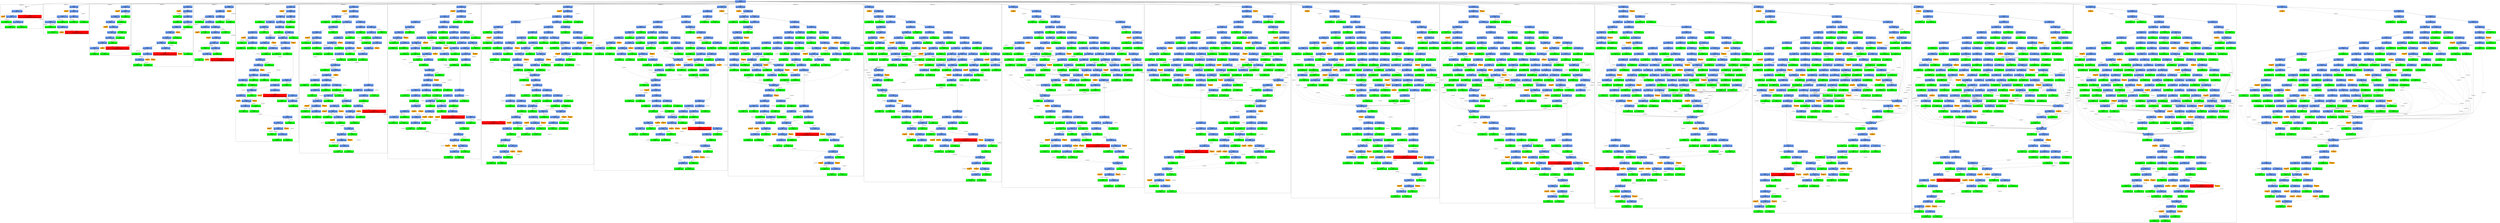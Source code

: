 digraph ARG {
node [style="filled" shape="box" color="white"]
subgraph cluster_0 {
label="Refinement 0"
1 [label="1 @ N45\nmain\n" id="1"]
4 [fillcolor="cornflowerblue" label="4 @ N14\nmain\nAbstractionState: ABS1: true\n" id="4"]
35 [fillcolor="orange" label="35 @ N41\nmain\n" id="35"]
9 [fillcolor="cornflowerblue" label="9 @ N19\nmain\nAbstractionState: ABS2: true\n" id="9"]
26 [fillcolor="cornflowerblue" label="26 @ N34\nmain\nAbstractionState: ABS4: true\n" id="26"]
32 [fillcolor="green" label="32 @ N34\nmain\nAbstractionState: ABS5: true\n" id="32"]
34 [fillcolor="green" label="34 @ N14\nmain\nAbstractionState: ABS6: true\n" id="34"]
24 [fillcolor="green" label="24 @ N19\nmain\nAbstractionState: ABS3: true\n" id="24"]
38 [fillcolor="red" label="38 @ N43\nmain\nAbstractionState: ABS7: true\n AutomatonState: ErrorLabelAutomaton: _predefinedState_ERROR\n" id="38"]
1 -> 4 []
34 -> 4 [style="dashed" weight="0" label="covered by"]
4 -> 38 []
4 -> 9 []
4 -> 35 []
24 -> 9 [style="dashed" weight="0" label="covered by"]
9 -> 24 []
9 -> 26 []
32 -> 26 [style="dashed" weight="0" label="covered by"]
26 -> 34 []
26 -> 32 []
}
0 -> 1
subgraph cluster_1 {
label="Refinement 1"
42 [fillcolor="cornflowerblue" label="42 @ N14\nmain\nAbstractionState: ABS8\n" id="42"]
103 [fillcolor="orange" label="103 @ N41\nmain\n" id="103"]
47 [fillcolor="cornflowerblue" label="47 @ N19\nmain\nAbstractionState: ABS9\n" id="47"]
79 [fillcolor="cornflowerblue" label="79 @ N34\nmain\nAbstractionState: ABS12\n" id="79"]
95 [fillcolor="green" label="95 @ N14\nmain\nAbstractionState: ABS16\n" id="95"]
91 [fillcolor="green" label="91 @ N34\nmain\nAbstractionState: ABS14\n" id="91"]
62 [fillcolor="cornflowerblue" label="62 @ N19\nmain\nAbstractionState: ABS10: true\n" id="62"]
77 [fillcolor="green" label="77 @ N19\nmain\nAbstractionState: ABS11: true\n" id="77"]
81 [fillcolor="cornflowerblue" label="81 @ N34\nmain\nAbstractionState: ABS13: true\n" id="81"]
93 [fillcolor="green" label="93 @ N34\nmain\nAbstractionState: ABS15: true\n" id="93"]
97 [fillcolor="cornflowerblue" label="97 @ N14\nmain\nAbstractionState: ABS17: true\n" id="97"]
109 [fillcolor="red" label="109 @ N43\nmain\nAbstractionState: ABS20\n AutomatonState: ErrorLabelAutomaton: _predefinedState_ERROR\n" id="109"]
102 [fillcolor="green" label="102 @ N19\nmain\nAbstractionState: ABS18: true\n" id="102"]
105 [fillcolor="orange" label="105 @ N41\nmain\n" id="105"]
95 -> 42 [style="dashed" weight="0" label="covered by"]
42 -> 47 []
42 -> 103 []
47 -> 62 []
47 -> 79 []
91 -> 79 [style="dashed" weight="0" label="covered by"]
79 -> 91 []
79 -> 95 []
77 -> 62 [style="dashed" weight="0" label="covered by"]
102 -> 62 [style="dashed" weight="0" label="covered by"]
62 -> 81 []
62 -> 77 []
93 -> 81 [style="dashed" weight="0" label="covered by"]
81 -> 97 []
81 -> 93 []
97 -> 105 []
97 -> 102 []
97 -> 109 []
}
0 -> 42
subgraph cluster_2 {
label="Refinement 2"
111 [fillcolor="cornflowerblue" label="111 @ N14\nmain\nAbstractionState: ABS21\n" id="111"]
211 [fillcolor="orange" label="211 @ N41\nmain\n" id="211"]
116 [fillcolor="cornflowerblue" label="116 @ N19\nmain\nAbstractionState: ABS22\n" id="116"]
133 [fillcolor="cornflowerblue" label="133 @ N34\nmain\nAbstractionState: ABS24\n" id="133"]
141 [fillcolor="cornflowerblue" label="141 @ N14\nmain\nAbstractionState: ABS26\n" id="141"]
213 [fillcolor="orange" label="213 @ N41\nmain\n" id="213"]
146 [fillcolor="cornflowerblue" label="146 @ N19\nmain\nAbstractionState: ABS27\n" id="146"]
178 [fillcolor="green" label="178 @ N34\nmain\nAbstractionState: ABS30\n" id="178"]
161 [fillcolor="cornflowerblue" label="161 @ N19\nmain\nAbstractionState: ABS28\n" id="161"]
180 [fillcolor="cornflowerblue" label="180 @ N34\nmain\nAbstractionState: ABS31\n" id="180"]
186 [fillcolor="green" label="186 @ N34\nmain\nAbstractionState: ABS32\n" id="186"]
188 [fillcolor="cornflowerblue" label="188 @ N14\nmain\nAbstractionState: ABS33\n" id="188"]
193 [fillcolor="cornflowerblue" label="193 @ N19\nmain\nAbstractionState: ABS34\n" id="193"]
210 [fillcolor="green" label="210 @ N34\nmain\nAbstractionState: ABS36\n" id="210"]
208 [fillcolor="green" label="208 @ N19\nmain\nAbstractionState: ABS35\n" id="208"]
215 [fillcolor="orange" label="215 @ N41\nmain\n" id="215"]
220 [fillcolor="red" label="220 @ N43\nmain\nAbstractionState: ABS39\n AutomatonState: ErrorLabelAutomaton: _predefinedState_ERROR\n" id="220"]
176 [fillcolor="green" label="176 @ N19\nmain\nAbstractionState: ABS29\n" id="176"]
139 [fillcolor="green" label="139 @ N34\nmain\nAbstractionState: ABS25\n" id="139"]
131 [fillcolor="green" label="131 @ N19\nmain\nAbstractionState: ABS23\n" id="131"]
111 -> 116 []
111 -> 211 []
131 -> 116 [style="dashed" weight="0" label="covered by"]
116 -> 131 []
116 -> 133 []
139 -> 133 [style="dashed" weight="0" label="covered by"]
178 -> 133 [style="dashed" weight="0" label="covered by"]
133 -> 139 []
133 -> 141 []
141 -> 146 []
141 -> 213 []
146 -> 161 []
146 -> 178 []
176 -> 161 [style="dashed" weight="0" label="covered by"]
161 -> 176 []
161 -> 180 []
186 -> 180 [style="dashed" weight="0" label="covered by"]
210 -> 180 [style="dashed" weight="0" label="covered by"]
180 -> 188 []
180 -> 186 []
188 -> 220 []
188 -> 215 []
188 -> 193 []
208 -> 193 [style="dashed" weight="0" label="covered by"]
193 -> 208 []
193 -> 210 []
}
0 -> 111
subgraph cluster_3 {
label="Refinement 3"
222 [fillcolor="cornflowerblue" label="222 @ N14\nmain\nAbstractionState: ABS40\n" id="222"]
343 [fillcolor="orange" label="343 @ N41\nmain\n" id="343"]
227 [fillcolor="cornflowerblue" label="227 @ N19\nmain\nAbstractionState: ABS41\n" id="227"]
244 [fillcolor="cornflowerblue" label="244 @ N34\nmain\nAbstractionState: ABS43\n" id="244"]
258 [fillcolor="green" label="258 @ N14\nmain\nAbstractionState: ABS46\n" id="258"]
250 [fillcolor="cornflowerblue" label="250 @ N34\nmain\nAbstractionState: ABS44\n" id="250"]
260 [fillcolor="cornflowerblue" label="260 @ N14\nmain\nAbstractionState: ABS47\n" id="260"]
265 [fillcolor="cornflowerblue" label="265 @ N19\nmain\nAbstractionState: ABS48\n" id="265"]
297 [fillcolor="green" label="297 @ N34\nmain\nAbstractionState: ABS51\n" id="297"]
280 [fillcolor="cornflowerblue" label="280 @ N19\nmain\nAbstractionState: ABS49\n" id="280"]
299 [fillcolor="cornflowerblue" label="299 @ N34\nmain\nAbstractionState: ABS52\n" id="299"]
305 [fillcolor="cornflowerblue" label="305 @ N34\nmain\nAbstractionState: ABS53\n" id="305"]
311 [fillcolor="green" label="311 @ N34\nmain\nAbstractionState: ABS54\n" id="311"]
320 [fillcolor="cornflowerblue" label="320 @ N14\nmain\nAbstractionState: ABS57\n" id="320"]
350 [fillcolor="orange" label="350 @ N42\nmain\n" id="350"]
349 [fillcolor="orange" label="349 @ N41\nmain\n" id="349"]
325 [fillcolor="cornflowerblue" label="325 @ N19\nmain\nAbstractionState: ABS58\n" id="325"]
340 [fillcolor="green" label="340 @ N19\nmain\nAbstractionState: ABS59\n" id="340"]
342 [fillcolor="green" label="342 @ N34\nmain\nAbstractionState: ABS60\n" id="342"]
313 [fillcolor="cornflowerblue" label="313 @ N14\nmain\nAbstractionState: ABS55\n" id="313"]
354 [fillcolor="red" label="354 @ N43\nmain\nAbstractionState: ABS63\n AutomatonState: ErrorLabelAutomaton: _predefinedState_ERROR\n" id="354"]
347 [fillcolor="orange" label="347 @ N41\nmain\n" id="347"]
318 [fillcolor="green" label="318 @ N19\nmain\nAbstractionState: ABS56\n" id="318"]
295 [fillcolor="green" label="295 @ N19\nmain\nAbstractionState: ABS50\n" id="295"]
345 [fillcolor="orange" label="345 @ N41\nmain\n" id="345"]
256 [fillcolor="green" label="256 @ N34\nmain\nAbstractionState: ABS45\n" id="256"]
242 [fillcolor="green" label="242 @ N19\nmain\nAbstractionState: ABS42\n" id="242"]
258 -> 222 [style="dashed" weight="0" label="covered by"]
222 -> 227 []
222 -> 343 []
242 -> 227 [style="dashed" weight="0" label="covered by"]
227 -> 242 []
227 -> 244 []
244 -> 250 []
244 -> 258 []
256 -> 250 [style="dashed" weight="0" label="covered by"]
297 -> 250 [style="dashed" weight="0" label="covered by"]
250 -> 256 []
250 -> 260 []
260 -> 345 []
260 -> 265 []
265 -> 280 []
265 -> 297 []
295 -> 280 [style="dashed" weight="0" label="covered by"]
318 -> 280 [style="dashed" weight="0" label="covered by"]
280 -> 295 []
280 -> 299 []
299 -> 313 []
299 -> 305 []
311 -> 305 [style="dashed" weight="0" label="covered by"]
342 -> 305 [style="dashed" weight="0" label="covered by"]
305 -> 320 []
305 -> 311 []
320 -> 325 []
320 -> 349 []
320 -> 350 []
340 -> 325 [style="dashed" weight="0" label="covered by"]
325 -> 342 []
325 -> 340 []
313 -> 318 []
313 -> 347 []
313 -> 354 []
}
0 -> 222
subgraph cluster_4 {
label="Refinement 4"
356 [fillcolor="cornflowerblue" label="356 @ N14\nmain\nAbstractionState: ABS64\n" id="356"]
361 [fillcolor="cornflowerblue" label="361 @ N19\nmain\nAbstractionState: ABS65\n" id="361"]
393 [fillcolor="cornflowerblue" label="393 @ N34\nmain\nAbstractionState: ABS68\n" id="393"]
415 [fillcolor="green" label="415 @ N14\nmain\nAbstractionState: ABS73\n" id="415"]
405 [fillcolor="green" label="405 @ N34\nmain\nAbstractionState: ABS70\n" id="405"]
376 [fillcolor="cornflowerblue" label="376 @ N19\nmain\nAbstractionState: ABS66\n" id="376"]
391 [fillcolor="green" label="391 @ N19\nmain\nAbstractionState: ABS67\n" id="391"]
395 [fillcolor="cornflowerblue" label="395 @ N34\nmain\nAbstractionState: ABS69\n" id="395"]
407 [fillcolor="cornflowerblue" label="407 @ N34\nmain\nAbstractionState: ABS71\n" id="407"]
424 [fillcolor="cornflowerblue" label="424 @ N14\nmain\nAbstractionState: ABS76\n" id="424"]
429 [fillcolor="cornflowerblue" label="429 @ N19\nmain\nAbstractionState: ABS77\n" id="429"]
444 [fillcolor="cornflowerblue" label="444 @ N19\nmain\nAbstractionState: ABS78\n" id="444"]
459 [fillcolor="green" label="459 @ N19\nmain\nAbstractionState: ABS79\n" id="459"]
463 [fillcolor="cornflowerblue" label="463 @ N34\nmain\nAbstractionState: ABS81\n" id="463"]
471 [fillcolor="cornflowerblue" label="471 @ N14\nmain\nAbstractionState: ABS83\n" id="471"]
489 [fillcolor="red" label="489 @ N43\nmain\nAbstractionState: ABS88\n AutomatonState: ErrorLabelAutomaton: _predefinedState_ERROR\n" id="489"]
483 [fillcolor="orange" label="483 @ N41\nmain\n" id="483"]
476 [fillcolor="green" label="476 @ N19\nmain\nAbstractionState: ABS84\n" id="476"]
469 [fillcolor="green" label="469 @ N34\nmain\nAbstractionState: ABS82\n" id="469"]
461 [fillcolor="green" label="461 @ N34\nmain\nAbstractionState: ABS80\n" id="461"]
481 [fillcolor="orange" label="481 @ N41\nmain\n" id="481"]
413 [fillcolor="green" label="413 @ N34\nmain\nAbstractionState: ABS72\n" id="413"]
417 [fillcolor="cornflowerblue" label="417 @ N14\nmain\nAbstractionState: ABS74\n" id="417"]
479 [fillcolor="orange" label="479 @ N41\nmain\n" id="479"]
422 [fillcolor="green" label="422 @ N19\nmain\nAbstractionState: ABS75\n" id="422"]
477 [fillcolor="orange" label="477 @ N41\nmain\n" id="477"]
415 -> 356 [style="dashed" weight="0" label="covered by"]
356 -> 477 []
356 -> 361 []
361 -> 376 []
361 -> 393 []
405 -> 393 [style="dashed" weight="0" label="covered by"]
393 -> 405 []
393 -> 415 []
391 -> 376 [style="dashed" weight="0" label="covered by"]
422 -> 376 [style="dashed" weight="0" label="covered by"]
376 -> 395 []
376 -> 391 []
395 -> 417 []
395 -> 407 []
413 -> 407 [style="dashed" weight="0" label="covered by"]
461 -> 407 [style="dashed" weight="0" label="covered by"]
407 -> 413 []
407 -> 424 []
424 -> 481 []
424 -> 429 []
429 -> 461 []
429 -> 444 []
459 -> 444 [style="dashed" weight="0" label="covered by"]
476 -> 444 [style="dashed" weight="0" label="covered by"]
444 -> 463 []
444 -> 459 []
469 -> 463 [style="dashed" weight="0" label="covered by"]
463 -> 469 []
463 -> 471 []
471 -> 476 []
471 -> 483 []
471 -> 489 []
417 -> 422 []
417 -> 479 []
}
0 -> 356
subgraph cluster_5 {
label="Refinement 5"
491 [fillcolor="cornflowerblue" label="491 @ N14\nmain\nAbstractionState: ABS89\n" id="491"]
872 [fillcolor="orange" label="872 @ N41\nmain\n" id="872"]
496 [fillcolor="cornflowerblue" label="496 @ N19\nmain\nAbstractionState: ABS90\n" id="496"]
543 [fillcolor="cornflowerblue" label="543 @ N34\nmain\nAbstractionState: ABS94\n" id="543"]
579 [fillcolor="green" label="579 @ N14\nmain\nAbstractionState: ABS102\n" id="579"]
561 [fillcolor="green" label="561 @ N34\nmain\nAbstractionState: ABS97\n" id="561"]
511 [fillcolor="cornflowerblue" label="511 @ N19\nmain\nAbstractionState: ABS91\n" id="511"]
526 [fillcolor="cornflowerblue" label="526 @ N19\nmain\nAbstractionState: ABS92\n" id="526"]
547 [fillcolor="cornflowerblue" label="547 @ N34\nmain\nAbstractionState: ABS96\n" id="547"]
569 [fillcolor="cornflowerblue" label="569 @ N34\nmain\nAbstractionState: ABS99\n" id="569"]
649 [fillcolor="cornflowerblue" label="649 @ N14\nmain\nAbstractionState: ABS115\n" id="649"]
654 [fillcolor="cornflowerblue" label="654 @ N19\nmain\nAbstractionState: ABS116\n" id="654"]
686 [fillcolor="cornflowerblue" label="686 @ N34\nmain\nAbstractionState: ABS119\n" id="686"]
698 [fillcolor="green" label="698 @ N34\nmain\nAbstractionState: ABS121\n" id="698"]
765 [fillcolor="green" label="765 @ N14\nmain\nAbstractionState: ABS134\n" id="765"]
669 [fillcolor="cornflowerblue" label="669 @ N19\nmain\nAbstractionState: ABS117\n" id="669"]
688 [fillcolor="cornflowerblue" label="688 @ N34\nmain\nAbstractionState: ABS120\n" id="688"]
767 [fillcolor="cornflowerblue" label="767 @ N14\nmain\nAbstractionState: ABS135\n" id="767"]
882 [fillcolor="orange" label="882 @ N41\nmain\n" id="882"]
894 [fillcolor="red" label="894 @ N43\nmain\nAbstractionState: ABS161\n AutomatonState: ErrorLabelAutomaton: _predefinedState_ERROR\n" id="894"]
772 [fillcolor="cornflowerblue" label="772 @ N19\nmain\nAbstractionState: ABS136\n" id="772"]
789 [fillcolor="cornflowerblue" label="789 @ N34\nmain\nAbstractionState: ABS138\n" id="789"]
837 [fillcolor="green" label="837 @ N14\nmain\nAbstractionState: ABS148\n" id="837"]
795 [fillcolor="cornflowerblue" label="795 @ N34\nmain\nAbstractionState: ABS139\n" id="795"]
839 [fillcolor="cornflowerblue" label="839 @ N14\nmain\nAbstractionState: ABS149\n" id="839"]
887 [fillcolor="orange" label="887 @ N42\nmain\n" id="887"]
886 [fillcolor="orange" label="886 @ N41\nmain\n" id="886"]
844 [fillcolor="cornflowerblue" label="844 @ N19\nmain\nAbstractionState: ABS150\n" id="844"]
861 [fillcolor="cornflowerblue" label="861 @ N34\nmain\nAbstractionState: ABS152\n" id="861"]
871 [fillcolor="green" label="871 @ N14\nmain\nAbstractionState: ABS155\n" id="871"]
867 [fillcolor="green" label="867 @ N34\nmain\nAbstractionState: ABS153\n" id="867"]
859 [fillcolor="green" label="859 @ N19\nmain\nAbstractionState: ABS151\n" id="859"]
801 [fillcolor="green" label="801 @ N34\nmain\nAbstractionState: ABS140\n" id="801"]
787 [fillcolor="green" label="787 @ N19\nmain\nAbstractionState: ABS137\n" id="787"]
700 [fillcolor="cornflowerblue" label="700 @ N34\nmain\nAbstractionState: ABS122\n" id="700"]
706 [fillcolor="green" label="706 @ N34\nmain\nAbstractionState: ABS123\n" id="706"]
803 [fillcolor="cornflowerblue" label="803 @ N14\nmain\nAbstractionState: ABS141\n" id="803"]
884 [fillcolor="orange" label="884 @ N41\nmain\n" id="884"]
808 [fillcolor="cornflowerblue" label="808 @ N19\nmain\nAbstractionState: ABS142\n" id="808"]
823 [fillcolor="green" label="823 @ N19\nmain\nAbstractionState: ABS143\n" id="823"]
825 [fillcolor="cornflowerblue" label="825 @ N34\nmain\nAbstractionState: ABS144\n" id="825"]
869 [fillcolor="green" label="869 @ N14\nmain\nAbstractionState: ABS154\n" id="869"]
831 [fillcolor="green" label="831 @ N34\nmain\nAbstractionState: ABS145\n" id="831"]
885 [fillcolor="orange" label="885 @ N42\nmain\n" id="885"]
684 [fillcolor="green" label="684 @ N19\nmain\nAbstractionState: ABS118\n" id="684"]
878 [fillcolor="orange" label="878 @ N41\nmain\n" id="878"]
577 [fillcolor="green" label="577 @ N34\nmain\nAbstractionState: ABS101\n" id="577"]
617 [fillcolor="green" label="617 @ N14\nmain\nAbstractionState: ABS109\n" id="617"]
541 [fillcolor="green" label="541 @ N19\nmain\nAbstractionState: ABS93\n" id="541"]
545 [fillcolor="cornflowerblue" label="545 @ N34\nmain\nAbstractionState: ABS95\n" id="545"]
563 [fillcolor="cornflowerblue" label="563 @ N34\nmain\nAbstractionState: ABS98\n" id="563"]
575 [fillcolor="green" label="575 @ N34\nmain\nAbstractionState: ABS100\n" id="575"]
619 [fillcolor="cornflowerblue" label="619 @ N14\nmain\nAbstractionState: ABS110\n" id="619"]
624 [fillcolor="cornflowerblue" label="624 @ N19\nmain\nAbstractionState: ABS111\n" id="624"]
641 [fillcolor="cornflowerblue" label="641 @ N34\nmain\nAbstractionState: ABS113\n" id="641"]
647 [fillcolor="green" label="647 @ N34\nmain\nAbstractionState: ABS114\n" id="647"]
763 [fillcolor="green" label="763 @ N14\nmain\nAbstractionState: ABS133\n" id="763"]
639 [fillcolor="green" label="639 @ N19\nmain\nAbstractionState: ABS112\n" id="639"]
876 [fillcolor="orange" label="876 @ N41\nmain\n" id="876"]
581 [fillcolor="cornflowerblue" label="581 @ N14\nmain\nAbstractionState: ABS103\n" id="581"]
586 [fillcolor="cornflowerblue" label="586 @ N19\nmain\nAbstractionState: ABS104\n" id="586"]
603 [fillcolor="cornflowerblue" label="603 @ N34\nmain\nAbstractionState: ABS106\n" id="603"]
609 [fillcolor="cornflowerblue" label="609 @ N34\nmain\nAbstractionState: ABS107\n" id="609"]
615 [fillcolor="green" label="615 @ N34\nmain\nAbstractionState: ABS108\n" id="615"]
710 [fillcolor="cornflowerblue" label="710 @ N14\nmain\nAbstractionState: ABS125\n" id="710"]
880 [fillcolor="orange" label="880 @ N41\nmain\n" id="880"]
715 [fillcolor="cornflowerblue" label="715 @ N19\nmain\nAbstractionState: ABS126\n" id="715"]
747 [fillcolor="cornflowerblue" label="747 @ N34\nmain\nAbstractionState: ABS129\n" id="747"]
759 [fillcolor="green" label="759 @ N34\nmain\nAbstractionState: ABS131\n" id="759"]
833 [fillcolor="green" label="833 @ N14\nmain\nAbstractionState: ABS146\n" id="833"]
730 [fillcolor="cornflowerblue" label="730 @ N19\nmain\nAbstractionState: ABS127\n" id="730"]
745 [fillcolor="green" label="745 @ N19\nmain\nAbstractionState: ABS128\n" id="745"]
749 [fillcolor="cornflowerblue" label="749 @ N34\nmain\nAbstractionState: ABS130\n" id="749"]
835 [fillcolor="green" label="835 @ N14\nmain\nAbstractionState: ABS147\n" id="835"]
761 [fillcolor="green" label="761 @ N34\nmain\nAbstractionState: ABS132\n" id="761"]
708 [fillcolor="green" label="708 @ N14\nmain\nAbstractionState: ABS124\n" id="708"]
601 [fillcolor="green" label="601 @ N19\nmain\nAbstractionState: ABS105\n" id="601"]
874 [fillcolor="orange" label="874 @ N41\nmain\n" id="874"]
579 -> 491 [style="dashed" weight="0" label="covered by"]
491 -> 496 []
491 -> 872 []
496 -> 511 []
496 -> 543 []
561 -> 543 [style="dashed" weight="0" label="covered by"]
543 -> 561 []
543 -> 579 []
511 -> 545 []
511 -> 526 []
541 -> 526 [style="dashed" weight="0" label="covered by"]
601 -> 526 [style="dashed" weight="0" label="covered by"]
526 -> 541 []
526 -> 547 []
547 -> 617 []
547 -> 569 []
577 -> 569 [style="dashed" weight="0" label="covered by"]
569 -> 577 []
569 -> 649 []
765 -> 649 [style="dashed" weight="0" label="covered by"]
649 -> 878 []
649 -> 654 []
654 -> 669 []
654 -> 686 []
686 -> 765 []
686 -> 698 []
684 -> 669 [style="dashed" weight="0" label="covered by"]
669 -> 684 []
669 -> 688 []
688 -> 700 []
688 -> 767 []
837 -> 767 [style="dashed" weight="0" label="covered by"]
767 -> 772 []
767 -> 894 []
767 -> 882 []
787 -> 772 [style="dashed" weight="0" label="covered by"]
772 -> 787 []
772 -> 789 []
789 -> 795 []
789 -> 837 []
801 -> 795 [style="dashed" weight="0" label="covered by"]
831 -> 795 [style="dashed" weight="0" label="covered by"]
867 -> 795 [style="dashed" weight="0" label="covered by"]
795 -> 801 []
795 -> 839 []
871 -> 839 [style="dashed" weight="0" label="covered by"]
839 -> 844 []
839 -> 886 []
839 -> 887 []
859 -> 844 [style="dashed" weight="0" label="covered by"]
844 -> 859 []
844 -> 861 []
861 -> 867 []
861 -> 871 []
706 -> 700 [style="dashed" weight="0" label="covered by"]
761 -> 700 [style="dashed" weight="0" label="covered by"]
700 -> 803 []
700 -> 706 []
835 -> 803 [style="dashed" weight="0" label="covered by"]
869 -> 803 [style="dashed" weight="0" label="covered by"]
803 -> 885 []
803 -> 808 []
803 -> 884 []
823 -> 808 [style="dashed" weight="0" label="covered by"]
808 -> 825 []
808 -> 823 []
825 -> 831 []
825 -> 869 []
545 -> 581 []
545 -> 563 []
575 -> 563 [style="dashed" weight="0" label="covered by"]
563 -> 619 []
563 -> 575 []
763 -> 619 [style="dashed" weight="0" label="covered by"]
619 -> 876 []
619 -> 624 []
639 -> 624 [style="dashed" weight="0" label="covered by"]
624 -> 639 []
624 -> 641 []
641 -> 763 []
641 -> 647 []
617 -> 581 [style="dashed" weight="0" label="covered by"]
708 -> 581 [style="dashed" weight="0" label="covered by"]
581 -> 874 []
581 -> 586 []
586 -> 601 []
586 -> 603 []
603 -> 708 []
603 -> 609 []
615 -> 609 [style="dashed" weight="0" label="covered by"]
647 -> 609 [style="dashed" weight="0" label="covered by"]
698 -> 609 [style="dashed" weight="0" label="covered by"]
759 -> 609 [style="dashed" weight="0" label="covered by"]
609 -> 710 []
609 -> 615 []
833 -> 710 [style="dashed" weight="0" label="covered by"]
710 -> 715 []
710 -> 880 []
715 -> 730 []
715 -> 747 []
747 -> 833 []
747 -> 759 []
745 -> 730 [style="dashed" weight="0" label="covered by"]
730 -> 749 []
730 -> 745 []
749 -> 761 []
749 -> 835 []
}
0 -> 491
subgraph cluster_6 {
label="Refinement 6"
896 [fillcolor="cornflowerblue" label="896 @ N14\nmain\nAbstractionState: ABS162\n" id="896"]
1428 [fillcolor="orange" label="1428 @ N41\nmain\n" id="1428"]
901 [fillcolor="cornflowerblue" label="901 @ N19\nmain\nAbstractionState: ABS163\n" id="901"]
916 [fillcolor="cornflowerblue" label="916 @ N19\nmain\nAbstractionState: ABS164\n" id="916"]
965 [fillcolor="cornflowerblue" label="965 @ N34\nmain\nAbstractionState: ABS169\n" id="965"]
989 [fillcolor="cornflowerblue" label="989 @ N34\nmain\nAbstractionState: ABS173\n" id="989"]
1055 [fillcolor="cornflowerblue" label="1055 @ N14\nmain\nAbstractionState: ABS188\n" id="1055"]
1060 [fillcolor="cornflowerblue" label="1060 @ N19\nmain\nAbstractionState: ABS189\n" id="1060"]
1077 [fillcolor="cornflowerblue" label="1077 @ N34\nmain\nAbstractionState: ABS191\n" id="1077"]
1083 [fillcolor="green" label="1083 @ N34\nmain\nAbstractionState: ABS192\n" id="1083"]
1281 [fillcolor="green" label="1281 @ N14\nmain\nAbstractionState: ABS223\n" id="1281"]
1075 [fillcolor="green" label="1075 @ N19\nmain\nAbstractionState: ABS190\n" id="1075"]
1432 [fillcolor="orange" label="1432 @ N41\nmain\n" id="1432"]
1007 [fillcolor="green" label="1007 @ N34\nmain\nAbstractionState: ABS176\n" id="1007"]
1015 [fillcolor="cornflowerblue" label="1015 @ N14\nmain\nAbstractionState: ABS180\n" id="1015"]
1430 [fillcolor="orange" label="1430 @ N41\nmain\n" id="1430"]
1020 [fillcolor="cornflowerblue" label="1020 @ N19\nmain\nAbstractionState: ABS181\n" id="1020"]
1035 [fillcolor="green" label="1035 @ N19\nmain\nAbstractionState: ABS182\n" id="1035"]
1037 [fillcolor="cornflowerblue" label="1037 @ N34\nmain\nAbstractionState: ABS183\n" id="1037"]
1043 [fillcolor="cornflowerblue" label="1043 @ N34\nmain\nAbstractionState: ABS184\n" id="1043"]
1205 [fillcolor="cornflowerblue" label="1205 @ N14\nmain\nAbstractionState: ABS212\n" id="1205"]
1210 [fillcolor="cornflowerblue" label="1210 @ N19\nmain\nAbstractionState: ABS213\n" id="1210"]
1257 [fillcolor="cornflowerblue" label="1257 @ N34\nmain\nAbstractionState: ABS217\n" id="1257"]
1275 [fillcolor="green" label="1275 @ N34\nmain\nAbstractionState: ABS220\n" id="1275"]
1385 [fillcolor="green" label="1385 @ N14\nmain\nAbstractionState: ABS243\n" id="1385"]
1225 [fillcolor="cornflowerblue" label="1225 @ N19\nmain\nAbstractionState: ABS214\n" id="1225"]
1240 [fillcolor="cornflowerblue" label="1240 @ N19\nmain\nAbstractionState: ABS215\n" id="1240"]
1255 [fillcolor="green" label="1255 @ N19\nmain\nAbstractionState: ABS216\n" id="1255"]
1261 [fillcolor="cornflowerblue" label="1261 @ N34\nmain\nAbstractionState: ABS219\n" id="1261"]
1389 [fillcolor="green" label="1389 @ N14\nmain\nAbstractionState: ABS245\n" id="1389"]
1279 [fillcolor="green" label="1279 @ N34\nmain\nAbstractionState: ABS222\n" id="1279"]
1259 [fillcolor="cornflowerblue" label="1259 @ N34\nmain\nAbstractionState: ABS218\n" id="1259"]
1387 [fillcolor="green" label="1387 @ N14\nmain\nAbstractionState: ABS244\n" id="1387"]
1277 [fillcolor="green" label="1277 @ N34\nmain\nAbstractionState: ABS221\n" id="1277"]
1438 [fillcolor="orange" label="1438 @ N41\nmain\n" id="1438"]
1049 [fillcolor="green" label="1049 @ N34\nmain\nAbstractionState: ABS185\n" id="1049"]
1203 [fillcolor="green" label="1203 @ N14\nmain\nAbstractionState: ABS211\n" id="1203"]
931 [fillcolor="cornflowerblue" label="931 @ N19\nmain\nAbstractionState: ABS165\n" id="931"]
967 [fillcolor="cornflowerblue" label="967 @ N34\nmain\nAbstractionState: ABS170\n" id="967"]
1051 [fillcolor="green" label="1051 @ N14\nmain\nAbstractionState: ABS186\n" id="1051"]
995 [fillcolor="cornflowerblue" label="995 @ N34\nmain\nAbstractionState: ABS174\n" id="995"]
1009 [fillcolor="green" label="1009 @ N34\nmain\nAbstractionState: ABS177\n" id="1009"]
1085 [fillcolor="cornflowerblue" label="1085 @ N14\nmain\nAbstractionState: ABS193\n" id="1085"]
1090 [fillcolor="cornflowerblue" label="1090 @ N19\nmain\nAbstractionState: ABS194\n" id="1090"]
1105 [fillcolor="green" label="1105 @ N19\nmain\nAbstractionState: ABS195\n" id="1105"]
1107 [fillcolor="cornflowerblue" label="1107 @ N34\nmain\nAbstractionState: ABS196\n" id="1107"]
1283 [fillcolor="green" label="1283 @ N14\nmain\nAbstractionState: ABS224\n" id="1283"]
1113 [fillcolor="green" label="1113 @ N34\nmain\nAbstractionState: ABS197\n" id="1113"]
1434 [fillcolor="orange" label="1434 @ N41\nmain\n" id="1434"]
946 [fillcolor="cornflowerblue" label="946 @ N19\nmain\nAbstractionState: ABS166\n" id="946"]
969 [fillcolor="cornflowerblue" label="969 @ N34\nmain\nAbstractionState: ABS171\n" id="969"]
1053 [fillcolor="green" label="1053 @ N14\nmain\nAbstractionState: ABS187\n" id="1053"]
1001 [fillcolor="cornflowerblue" label="1001 @ N34\nmain\nAbstractionState: ABS175\n" id="1001"]
1115 [fillcolor="cornflowerblue" label="1115 @ N14\nmain\nAbstractionState: ABS198\n" id="1115"]
1436 [fillcolor="orange" label="1436 @ N41\nmain\n" id="1436"]
1120 [fillcolor="cornflowerblue" label="1120 @ N19\nmain\nAbstractionState: ABS199\n" id="1120"]
1167 [fillcolor="cornflowerblue" label="1167 @ N34\nmain\nAbstractionState: ABS203\n" id="1167"]
1185 [fillcolor="green" label="1185 @ N34\nmain\nAbstractionState: ABS206\n" id="1185"]
1285 [fillcolor="green" label="1285 @ N14\nmain\nAbstractionState: ABS225\n" id="1285"]
1135 [fillcolor="cornflowerblue" label="1135 @ N19\nmain\nAbstractionState: ABS200\n" id="1135"]
1169 [fillcolor="cornflowerblue" label="1169 @ N34\nmain\nAbstractionState: ABS204\n" id="1169"]
1187 [fillcolor="cornflowerblue" label="1187 @ N34\nmain\nAbstractionState: ABS207\n" id="1187"]
1325 [fillcolor="cornflowerblue" label="1325 @ N14\nmain\nAbstractionState: ABS233\n" id="1325"]
1443 [fillcolor="orange" label="1443 @ N42\nmain\n" id="1443"]
1442 [fillcolor="orange" label="1442 @ N41\nmain\n" id="1442"]
1330 [fillcolor="cornflowerblue" label="1330 @ N19\nmain\nAbstractionState: ABS234\n" id="1330"]
1345 [fillcolor="green" label="1345 @ N19\nmain\nAbstractionState: ABS235\n" id="1345"]
1347 [fillcolor="cornflowerblue" label="1347 @ N34\nmain\nAbstractionState: ABS236\n" id="1347"]
1423 [fillcolor="green" label="1423 @ N14\nmain\nAbstractionState: ABS252\n" id="1423"]
1353 [fillcolor="green" label="1353 @ N34\nmain\nAbstractionState: ABS237\n" id="1353"]
1199 [fillcolor="green" label="1199 @ N34\nmain\nAbstractionState: ABS209\n" id="1199"]
1287 [fillcolor="cornflowerblue" label="1287 @ N14\nmain\nAbstractionState: ABS226\n" id="1287"]
1292 [fillcolor="cornflowerblue" label="1292 @ N19\nmain\nAbstractionState: ABS227\n" id="1292"]
1309 [fillcolor="cornflowerblue" label="1309 @ N34\nmain\nAbstractionState: ABS229\n" id="1309"]
1315 [fillcolor="cornflowerblue" label="1315 @ N34\nmain\nAbstractionState: ABS230\n" id="1315"]
1321 [fillcolor="green" label="1321 @ N34\nmain\nAbstractionState: ABS231\n" id="1321"]
1393 [fillcolor="cornflowerblue" label="1393 @ N14\nmain\nAbstractionState: ABS247\n" id="1393"]
1446 [fillcolor="orange" label="1446 @ N41\nmain\n" id="1446"]
1447 [fillcolor="orange" label="1447 @ N42\nmain\n" id="1447"]
1398 [fillcolor="cornflowerblue" label="1398 @ N19\nmain\nAbstractionState: ABS248\n" id="1398"]
1415 [fillcolor="cornflowerblue" label="1415 @ N34\nmain\nAbstractionState: ABS250\n" id="1415"]
1427 [fillcolor="green" label="1427 @ N14\nmain\nAbstractionState: ABS254\n" id="1427"]
1421 [fillcolor="green" label="1421 @ N34\nmain\nAbstractionState: ABS251\n" id="1421"]
1413 [fillcolor="green" label="1413 @ N19\nmain\nAbstractionState: ABS249\n" id="1413"]
1391 [fillcolor="green" label="1391 @ N14\nmain\nAbstractionState: ABS246\n" id="1391"]
1307 [fillcolor="green" label="1307 @ N19\nmain\nAbstractionState: ABS228\n" id="1307"]
1440 [fillcolor="orange" label="1440 @ N41\nmain\n" id="1440"]
1455 [fillcolor="red" label="1455 @ N43\nmain\nAbstractionState: ABS261\n AutomatonState: ErrorLabelAutomaton: _predefinedState_ERROR\n" id="1455"]
1150 [fillcolor="cornflowerblue" label="1150 @ N19\nmain\nAbstractionState: ABS201\n" id="1150"]
1171 [fillcolor="cornflowerblue" label="1171 @ N34\nmain\nAbstractionState: ABS205\n" id="1171"]
1323 [fillcolor="green" label="1323 @ N14\nmain\nAbstractionState: ABS232\n" id="1323"]
1193 [fillcolor="cornflowerblue" label="1193 @ N34\nmain\nAbstractionState: ABS208\n" id="1193"]
1201 [fillcolor="green" label="1201 @ N34\nmain\nAbstractionState: ABS210\n" id="1201"]
1355 [fillcolor="cornflowerblue" label="1355 @ N14\nmain\nAbstractionState: ABS238\n" id="1355"]
1444 [fillcolor="orange" label="1444 @ N41\nmain\n" id="1444"]
1360 [fillcolor="cornflowerblue" label="1360 @ N19\nmain\nAbstractionState: ABS239\n" id="1360"]
1375 [fillcolor="green" label="1375 @ N19\nmain\nAbstractionState: ABS240\n" id="1375"]
1377 [fillcolor="cornflowerblue" label="1377 @ N34\nmain\nAbstractionState: ABS241\n" id="1377"]
1383 [fillcolor="green" label="1383 @ N34\nmain\nAbstractionState: ABS242\n" id="1383"]
1425 [fillcolor="green" label="1425 @ N14\nmain\nAbstractionState: ABS253\n" id="1425"]
1445 [fillcolor="orange" label="1445 @ N42\nmain\n" id="1445"]
1165 [fillcolor="green" label="1165 @ N19\nmain\nAbstractionState: ABS202\n" id="1165"]
1011 [fillcolor="green" label="1011 @ N34\nmain\nAbstractionState: ABS178\n" id="1011"]
961 [fillcolor="green" label="961 @ N19\nmain\nAbstractionState: ABS167\n" id="961"]
963 [fillcolor="cornflowerblue" label="963 @ N34\nmain\nAbstractionState: ABS168\n" id="963"]
1013 [fillcolor="green" label="1013 @ N14\nmain\nAbstractionState: ABS179\n" id="1013"]
987 [fillcolor="green" label="987 @ N34\nmain\nAbstractionState: ABS172\n" id="987"]
1013 -> 896 [style="dashed" weight="0" label="covered by"]
896 -> 901 []
896 -> 1428 []
901 -> 963 []
901 -> 916 []
916 -> 931 []
916 -> 965 []
965 -> 1015 []
965 -> 989 []
1007 -> 989 [style="dashed" weight="0" label="covered by"]
989 -> 1007 []
989 -> 1055 []
1281 -> 1055 [style="dashed" weight="0" label="covered by"]
1055 -> 1432 []
1055 -> 1060 []
1075 -> 1060 [style="dashed" weight="0" label="covered by"]
1060 -> 1075 []
1060 -> 1077 []
1077 -> 1281 []
1077 -> 1083 []
1051 -> 1015 [style="dashed" weight="0" label="covered by"]
1053 -> 1015 [style="dashed" weight="0" label="covered by"]
1203 -> 1015 [style="dashed" weight="0" label="covered by"]
1015 -> 1020 []
1015 -> 1430 []
1035 -> 1020 [style="dashed" weight="0" label="covered by"]
1020 -> 1037 []
1020 -> 1035 []
1037 -> 1203 []
1037 -> 1043 []
1049 -> 1043 [style="dashed" weight="0" label="covered by"]
1083 -> 1043 [style="dashed" weight="0" label="covered by"]
1113 -> 1043 [style="dashed" weight="0" label="covered by"]
1185 -> 1043 [style="dashed" weight="0" label="covered by"]
1275 -> 1043 [style="dashed" weight="0" label="covered by"]
1043 -> 1049 []
1043 -> 1205 []
1385 -> 1205 [style="dashed" weight="0" label="covered by"]
1205 -> 1438 []
1205 -> 1210 []
1210 -> 1225 []
1210 -> 1257 []
1257 -> 1385 []
1257 -> 1275 []
1255 -> 1225 [style="dashed" weight="0" label="covered by"]
1225 -> 1259 []
1225 -> 1240 []
1240 -> 1261 []
1240 -> 1255 []
1261 -> 1279 []
1261 -> 1389 []
1259 -> 1277 []
1259 -> 1387 []
931 -> 946 []
931 -> 967 []
967 -> 995 []
967 -> 1051 []
1009 -> 995 [style="dashed" weight="0" label="covered by"]
995 -> 1085 []
995 -> 1009 []
1283 -> 1085 [style="dashed" weight="0" label="covered by"]
1085 -> 1434 []
1085 -> 1090 []
1105 -> 1090 [style="dashed" weight="0" label="covered by"]
1090 -> 1107 []
1090 -> 1105 []
1107 -> 1113 []
1107 -> 1283 []
961 -> 946 [style="dashed" weight="0" label="covered by"]
946 -> 961 []
946 -> 969 []
969 -> 1001 []
969 -> 1053 []
1011 -> 1001 [style="dashed" weight="0" label="covered by"]
1001 -> 1011 []
1001 -> 1115 []
1285 -> 1115 [style="dashed" weight="0" label="covered by"]
1115 -> 1120 []
1115 -> 1436 []
1120 -> 1135 []
1120 -> 1167 []
1167 -> 1285 []
1167 -> 1185 []
1165 -> 1135 [style="dashed" weight="0" label="covered by"]
1135 -> 1150 []
1135 -> 1169 []
1169 -> 1287 []
1169 -> 1187 []
1199 -> 1187 [style="dashed" weight="0" label="covered by"]
1277 -> 1187 [style="dashed" weight="0" label="covered by"]
1187 -> 1199 []
1187 -> 1325 []
1387 -> 1325 [style="dashed" weight="0" label="covered by"]
1389 -> 1325 [style="dashed" weight="0" label="covered by"]
1423 -> 1325 [style="dashed" weight="0" label="covered by"]
1325 -> 1330 []
1325 -> 1442 []
1325 -> 1443 []
1345 -> 1330 [style="dashed" weight="0" label="covered by"]
1330 -> 1347 []
1330 -> 1345 []
1347 -> 1353 []
1347 -> 1423 []
1323 -> 1287 [style="dashed" weight="0" label="covered by"]
1391 -> 1287 [style="dashed" weight="0" label="covered by"]
1287 -> 1455 []
1287 -> 1440 []
1287 -> 1292 []
1307 -> 1292 [style="dashed" weight="0" label="covered by"]
1292 -> 1307 []
1292 -> 1309 []
1309 -> 1391 []
1309 -> 1315 []
1321 -> 1315 [style="dashed" weight="0" label="covered by"]
1353 -> 1315 [style="dashed" weight="0" label="covered by"]
1383 -> 1315 [style="dashed" weight="0" label="covered by"]
1421 -> 1315 [style="dashed" weight="0" label="covered by"]
1315 -> 1393 []
1315 -> 1321 []
1427 -> 1393 [style="dashed" weight="0" label="covered by"]
1393 -> 1398 []
1393 -> 1447 []
1393 -> 1446 []
1413 -> 1398 [style="dashed" weight="0" label="covered by"]
1398 -> 1413 []
1398 -> 1415 []
1415 -> 1421 []
1415 -> 1427 []
1150 -> 1165 []
1150 -> 1171 []
1171 -> 1193 []
1171 -> 1323 []
1201 -> 1193 [style="dashed" weight="0" label="covered by"]
1279 -> 1193 [style="dashed" weight="0" label="covered by"]
1193 -> 1355 []
1193 -> 1201 []
1425 -> 1355 [style="dashed" weight="0" label="covered by"]
1355 -> 1445 []
1355 -> 1360 []
1355 -> 1444 []
1375 -> 1360 [style="dashed" weight="0" label="covered by"]
1360 -> 1377 []
1360 -> 1375 []
1377 -> 1425 []
1377 -> 1383 []
987 -> 963 [style="dashed" weight="0" label="covered by"]
963 -> 987 []
963 -> 1013 []
}
0 -> 896
subgraph cluster_7 {
label="Refinement 7"
1457 [fillcolor="cornflowerblue" label="1457 @ N14\nmain\nAbstractionState: ABS262\n" id="1457"]
2052 [fillcolor="orange" label="2052 @ N41\nmain\n" id="2052"]
1462 [fillcolor="cornflowerblue" label="1462 @ N19\nmain\nAbstractionState: ABS263\n" id="1462"]
1539 [fillcolor="cornflowerblue" label="1539 @ N34\nmain\nAbstractionState: ABS269\n" id="1539"]
1569 [fillcolor="green" label="1569 @ N34\nmain\nAbstractionState: ABS274\n" id="1569"]
1603 [fillcolor="green" label="1603 @ N14\nmain\nAbstractionState: ABS283\n" id="1603"]
1477 [fillcolor="cornflowerblue" label="1477 @ N19\nmain\nAbstractionState: ABS264\n" id="1477"]
1541 [fillcolor="cornflowerblue" label="1541 @ N34\nmain\nAbstractionState: ABS270\n" id="1541"]
1571 [fillcolor="cornflowerblue" label="1571 @ N34\nmain\nAbstractionState: ABS275\n" id="1571"]
1595 [fillcolor="green" label="1595 @ N34\nmain\nAbstractionState: ABS279\n" id="1595"]
1647 [fillcolor="cornflowerblue" label="1647 @ N14\nmain\nAbstractionState: ABS293\n" id="1647"]
2056 [fillcolor="orange" label="2056 @ N41\nmain\n" id="2056"]
1652 [fillcolor="cornflowerblue" label="1652 @ N19\nmain\nAbstractionState: ABS294\n" id="1652"]
1669 [fillcolor="cornflowerblue" label="1669 @ N34\nmain\nAbstractionState: ABS296\n" id="1669"]
1903 [fillcolor="green" label="1903 @ N14\nmain\nAbstractionState: ABS333\n" id="1903"]
1675 [fillcolor="green" label="1675 @ N34\nmain\nAbstractionState: ABS297\n" id="1675"]
1667 [fillcolor="green" label="1667 @ N19\nmain\nAbstractionState: ABS295\n" id="1667"]
1605 [fillcolor="cornflowerblue" label="1605 @ N14\nmain\nAbstractionState: ABS284\n" id="1605"]
2054 [fillcolor="orange" label="2054 @ N41\nmain\n" id="2054"]
1610 [fillcolor="cornflowerblue" label="1610 @ N19\nmain\nAbstractionState: ABS285\n" id="1610"]
1627 [fillcolor="cornflowerblue" label="1627 @ N34\nmain\nAbstractionState: ABS287\n" id="1627"]
1825 [fillcolor="green" label="1825 @ N14\nmain\nAbstractionState: ABS321\n" id="1825"]
1633 [fillcolor="cornflowerblue" label="1633 @ N34\nmain\nAbstractionState: ABS288\n" id="1633"]
1639 [fillcolor="green" label="1639 @ N34\nmain\nAbstractionState: ABS289\n" id="1639"]
1827 [fillcolor="cornflowerblue" label="1827 @ N14\nmain\nAbstractionState: ABS322\n" id="1827"]
2064 [fillcolor="orange" label="2064 @ N41\nmain\n" id="2064"]
1832 [fillcolor="cornflowerblue" label="1832 @ N19\nmain\nAbstractionState: ABS323\n" id="1832"]
1879 [fillcolor="cornflowerblue" label="1879 @ N34\nmain\nAbstractionState: ABS327\n" id="1879"]
1897 [fillcolor="green" label="1897 @ N34\nmain\nAbstractionState: ABS330\n" id="1897"]
2009 [fillcolor="green" label="2009 @ N14\nmain\nAbstractionState: ABS354\n" id="2009"]
1847 [fillcolor="cornflowerblue" label="1847 @ N19\nmain\nAbstractionState: ABS324\n" id="1847"]
1881 [fillcolor="cornflowerblue" label="1881 @ N34\nmain\nAbstractionState: ABS328\n" id="1881"]
2011 [fillcolor="green" label="2011 @ N14\nmain\nAbstractionState: ABS355\n" id="2011"]
1899 [fillcolor="green" label="1899 @ N34\nmain\nAbstractionState: ABS331\n" id="1899"]
1862 [fillcolor="cornflowerblue" label="1862 @ N19\nmain\nAbstractionState: ABS325\n" id="1862"]
1883 [fillcolor="cornflowerblue" label="1883 @ N34\nmain\nAbstractionState: ABS329\n" id="1883"]
1901 [fillcolor="green" label="1901 @ N34\nmain\nAbstractionState: ABS332\n" id="1901"]
2013 [fillcolor="green" label="2013 @ N14\nmain\nAbstractionState: ABS356\n" id="2013"]
1877 [fillcolor="green" label="1877 @ N19\nmain\nAbstractionState: ABS326\n" id="1877"]
1625 [fillcolor="green" label="1625 @ N19\nmain\nAbstractionState: ABS286\n" id="1625"]
1492 [fillcolor="cornflowerblue" label="1492 @ N19\nmain\nAbstractionState: ABS265\n" id="1492"]
1543 [fillcolor="cornflowerblue" label="1543 @ N34\nmain\nAbstractionState: ABS271\n" id="1543"]
1577 [fillcolor="cornflowerblue" label="1577 @ N34\nmain\nAbstractionState: ABS276\n" id="1577"]
1597 [fillcolor="green" label="1597 @ N34\nmain\nAbstractionState: ABS280\n" id="1597"]
1677 [fillcolor="cornflowerblue" label="1677 @ N14\nmain\nAbstractionState: ABS298\n" id="1677"]
1682 [fillcolor="cornflowerblue" label="1682 @ N19\nmain\nAbstractionState: ABS299\n" id="1682"]
1699 [fillcolor="cornflowerblue" label="1699 @ N34\nmain\nAbstractionState: ABS301\n" id="1699"]
1905 [fillcolor="green" label="1905 @ N14\nmain\nAbstractionState: ABS334\n" id="1905"]
1705 [fillcolor="green" label="1705 @ N34\nmain\nAbstractionState: ABS302\n" id="1705"]
1697 [fillcolor="green" label="1697 @ N19\nmain\nAbstractionState: ABS300\n" id="1697"]
2058 [fillcolor="orange" label="2058 @ N41\nmain\n" id="2058"]
1641 [fillcolor="green" label="1641 @ N14\nmain\nAbstractionState: ABS290\n" id="1641"]
1507 [fillcolor="cornflowerblue" label="1507 @ N19\nmain\nAbstractionState: ABS266\n" id="1507"]
1545 [fillcolor="cornflowerblue" label="1545 @ N34\nmain\nAbstractionState: ABS272\n" id="1545"]
1643 [fillcolor="green" label="1643 @ N14\nmain\nAbstractionState: ABS291\n" id="1643"]
1583 [fillcolor="cornflowerblue" label="1583 @ N34\nmain\nAbstractionState: ABS277\n" id="1583"]
1707 [fillcolor="cornflowerblue" label="1707 @ N14\nmain\nAbstractionState: ABS303\n" id="1707"]
1712 [fillcolor="cornflowerblue" label="1712 @ N19\nmain\nAbstractionState: ABS304\n" id="1712"]
1729 [fillcolor="cornflowerblue" label="1729 @ N34\nmain\nAbstractionState: ABS306\n" id="1729"]
1907 [fillcolor="green" label="1907 @ N14\nmain\nAbstractionState: ABS335\n" id="1907"]
1735 [fillcolor="green" label="1735 @ N34\nmain\nAbstractionState: ABS307\n" id="1735"]
1727 [fillcolor="green" label="1727 @ N19\nmain\nAbstractionState: ABS305\n" id="1727"]
2060 [fillcolor="orange" label="2060 @ N41\nmain\n" id="2060"]
1599 [fillcolor="green" label="1599 @ N34\nmain\nAbstractionState: ABS281\n" id="1599"]
1522 [fillcolor="cornflowerblue" label="1522 @ N19\nmain\nAbstractionState: ABS267\n" id="1522"]
1547 [fillcolor="cornflowerblue" label="1547 @ N34\nmain\nAbstractionState: ABS273\n" id="1547"]
1645 [fillcolor="green" label="1645 @ N14\nmain\nAbstractionState: ABS292\n" id="1645"]
1589 [fillcolor="cornflowerblue" label="1589 @ N34\nmain\nAbstractionState: ABS278\n" id="1589"]
1737 [fillcolor="cornflowerblue" label="1737 @ N14\nmain\nAbstractionState: ABS308\n" id="1737"]
1742 [fillcolor="cornflowerblue" label="1742 @ N19\nmain\nAbstractionState: ABS309\n" id="1742"]
1789 [fillcolor="cornflowerblue" label="1789 @ N34\nmain\nAbstractionState: ABS313\n" id="1789"]
1909 [fillcolor="green" label="1909 @ N14\nmain\nAbstractionState: ABS336\n" id="1909"]
1807 [fillcolor="green" label="1807 @ N34\nmain\nAbstractionState: ABS316\n" id="1807"]
1757 [fillcolor="cornflowerblue" label="1757 @ N19\nmain\nAbstractionState: ABS310\n" id="1757"]
1791 [fillcolor="cornflowerblue" label="1791 @ N34\nmain\nAbstractionState: ABS314\n" id="1791"]
1809 [fillcolor="cornflowerblue" label="1809 @ N34\nmain\nAbstractionState: ABS317\n" id="1809"]
1949 [fillcolor="cornflowerblue" label="1949 @ N14\nmain\nAbstractionState: ABS344\n" id="1949"]
2068 [fillcolor="orange" label="2068 @ N41\nmain\n" id="2068"]
1954 [fillcolor="cornflowerblue" label="1954 @ N19\nmain\nAbstractionState: ABS345\n" id="1954"]
1969 [fillcolor="green" label="1969 @ N19\nmain\nAbstractionState: ABS346\n" id="1969"]
1971 [fillcolor="cornflowerblue" label="1971 @ N34\nmain\nAbstractionState: ABS347\n" id="1971"]
2047 [fillcolor="green" label="2047 @ N14\nmain\nAbstractionState: ABS363\n" id="2047"]
1977 [fillcolor="green" label="1977 @ N34\nmain\nAbstractionState: ABS348\n" id="1977"]
2069 [fillcolor="orange" label="2069 @ N42\nmain\n" id="2069"]
1821 [fillcolor="green" label="1821 @ N34\nmain\nAbstractionState: ABS319\n" id="1821"]
1911 [fillcolor="cornflowerblue" label="1911 @ N14\nmain\nAbstractionState: ABS337\n" id="1911"]
2066 [fillcolor="orange" label="2066 @ N41\nmain\n" id="2066"]
2082 [fillcolor="red" label="2082 @ N43\nmain\nAbstractionState: ABS373\n AutomatonState: ErrorLabelAutomaton: _predefinedState_ERROR\n" id="2082"]
1916 [fillcolor="cornflowerblue" label="1916 @ N19\nmain\nAbstractionState: ABS338\n" id="1916"]
1933 [fillcolor="cornflowerblue" label="1933 @ N34\nmain\nAbstractionState: ABS340\n" id="1933"]
2015 [fillcolor="green" label="2015 @ N14\nmain\nAbstractionState: ABS357\n" id="2015"]
1939 [fillcolor="cornflowerblue" label="1939 @ N34\nmain\nAbstractionState: ABS341\n" id="1939"]
2017 [fillcolor="cornflowerblue" label="2017 @ N14\nmain\nAbstractionState: ABS358\n" id="2017"]
2073 [fillcolor="orange" label="2073 @ N42\nmain\n" id="2073"]
2072 [fillcolor="orange" label="2072 @ N41\nmain\n" id="2072"]
2022 [fillcolor="cornflowerblue" label="2022 @ N19\nmain\nAbstractionState: ABS359\n" id="2022"]
2037 [fillcolor="green" label="2037 @ N19\nmain\nAbstractionState: ABS360\n" id="2037"]
2039 [fillcolor="cornflowerblue" label="2039 @ N34\nmain\nAbstractionState: ABS361\n" id="2039"]
2045 [fillcolor="green" label="2045 @ N34\nmain\nAbstractionState: ABS362\n" id="2045"]
2051 [fillcolor="green" label="2051 @ N14\nmain\nAbstractionState: ABS365\n" id="2051"]
1945 [fillcolor="green" label="1945 @ N34\nmain\nAbstractionState: ABS342\n" id="1945"]
1931 [fillcolor="green" label="1931 @ N19\nmain\nAbstractionState: ABS339\n" id="1931"]
1772 [fillcolor="cornflowerblue" label="1772 @ N19\nmain\nAbstractionState: ABS311\n" id="1772"]
1787 [fillcolor="green" label="1787 @ N19\nmain\nAbstractionState: ABS312\n" id="1787"]
1793 [fillcolor="cornflowerblue" label="1793 @ N34\nmain\nAbstractionState: ABS315\n" id="1793"]
1815 [fillcolor="cornflowerblue" label="1815 @ N34\nmain\nAbstractionState: ABS318\n" id="1815"]
1823 [fillcolor="green" label="1823 @ N34\nmain\nAbstractionState: ABS320\n" id="1823"]
1979 [fillcolor="cornflowerblue" label="1979 @ N14\nmain\nAbstractionState: ABS349\n" id="1979"]
1984 [fillcolor="cornflowerblue" label="1984 @ N19\nmain\nAbstractionState: ABS350\n" id="1984"]
1999 [fillcolor="green" label="1999 @ N19\nmain\nAbstractionState: ABS351\n" id="1999"]
2001 [fillcolor="cornflowerblue" label="2001 @ N34\nmain\nAbstractionState: ABS352\n" id="2001"]
2007 [fillcolor="green" label="2007 @ N34\nmain\nAbstractionState: ABS353\n" id="2007"]
2049 [fillcolor="green" label="2049 @ N14\nmain\nAbstractionState: ABS364\n" id="2049"]
2070 [fillcolor="orange" label="2070 @ N41\nmain\n" id="2070"]
2071 [fillcolor="orange" label="2071 @ N42\nmain\n" id="2071"]
1947 [fillcolor="green" label="1947 @ N14\nmain\nAbstractionState: ABS343\n" id="1947"]
2062 [fillcolor="orange" label="2062 @ N41\nmain\n" id="2062"]
1601 [fillcolor="green" label="1601 @ N34\nmain\nAbstractionState: ABS282\n" id="1601"]
1537 [fillcolor="green" label="1537 @ N19\nmain\nAbstractionState: ABS268\n" id="1537"]
1603 -> 1457 [style="dashed" weight="0" label="covered by"]
1457 -> 1462 []
1457 -> 2052 []
1462 -> 1477 []
1462 -> 1539 []
1569 -> 1539 [style="dashed" weight="0" label="covered by"]
1539 -> 1603 []
1539 -> 1569 []
1477 -> 1492 []
1477 -> 1541 []
1541 -> 1605 []
1541 -> 1571 []
1595 -> 1571 [style="dashed" weight="0" label="covered by"]
1571 -> 1647 []
1571 -> 1595 []
1903 -> 1647 [style="dashed" weight="0" label="covered by"]
1647 -> 1652 []
1647 -> 2056 []
1667 -> 1652 [style="dashed" weight="0" label="covered by"]
1652 -> 1667 []
1652 -> 1669 []
1669 -> 1675 []
1669 -> 1903 []
1641 -> 1605 [style="dashed" weight="0" label="covered by"]
1643 -> 1605 [style="dashed" weight="0" label="covered by"]
1645 -> 1605 [style="dashed" weight="0" label="covered by"]
1825 -> 1605 [style="dashed" weight="0" label="covered by"]
1605 -> 1610 []
1605 -> 2054 []
1625 -> 1610 [style="dashed" weight="0" label="covered by"]
1610 -> 1625 []
1610 -> 1627 []
1627 -> 1633 []
1627 -> 1825 []
1639 -> 1633 [style="dashed" weight="0" label="covered by"]
1675 -> 1633 [style="dashed" weight="0" label="covered by"]
1705 -> 1633 [style="dashed" weight="0" label="covered by"]
1735 -> 1633 [style="dashed" weight="0" label="covered by"]
1807 -> 1633 [style="dashed" weight="0" label="covered by"]
1897 -> 1633 [style="dashed" weight="0" label="covered by"]
1633 -> 1827 []
1633 -> 1639 []
2009 -> 1827 [style="dashed" weight="0" label="covered by"]
1827 -> 1832 []
1827 -> 2064 []
1832 -> 1847 []
1832 -> 1879 []
1879 -> 2009 []
1879 -> 1897 []
1877 -> 1847 [style="dashed" weight="0" label="covered by"]
1847 -> 1862 []
1847 -> 1881 []
1881 -> 1899 []
1881 -> 2011 []
1862 -> 1877 []
1862 -> 1883 []
1883 -> 2013 []
1883 -> 1901 []
1492 -> 1507 []
1492 -> 1543 []
1543 -> 1641 []
1543 -> 1577 []
1597 -> 1577 [style="dashed" weight="0" label="covered by"]
1577 -> 1677 []
1577 -> 1597 []
1905 -> 1677 [style="dashed" weight="0" label="covered by"]
1677 -> 2058 []
1677 -> 1682 []
1697 -> 1682 [style="dashed" weight="0" label="covered by"]
1682 -> 1697 []
1682 -> 1699 []
1699 -> 1705 []
1699 -> 1905 []
1507 -> 1522 []
1507 -> 1545 []
1545 -> 1583 []
1545 -> 1643 []
1599 -> 1583 [style="dashed" weight="0" label="covered by"]
1583 -> 1599 []
1583 -> 1707 []
1907 -> 1707 [style="dashed" weight="0" label="covered by"]
1707 -> 2060 []
1707 -> 1712 []
1727 -> 1712 [style="dashed" weight="0" label="covered by"]
1712 -> 1727 []
1712 -> 1729 []
1729 -> 1735 []
1729 -> 1907 []
1537 -> 1522 [style="dashed" weight="0" label="covered by"]
1522 -> 1537 []
1522 -> 1547 []
1547 -> 1589 []
1547 -> 1645 []
1601 -> 1589 [style="dashed" weight="0" label="covered by"]
1589 -> 1601 []
1589 -> 1737 []
1909 -> 1737 [style="dashed" weight="0" label="covered by"]
1737 -> 2062 []
1737 -> 1742 []
1742 -> 1757 []
1742 -> 1789 []
1789 -> 1807 []
1789 -> 1909 []
1787 -> 1757 [style="dashed" weight="0" label="covered by"]
1757 -> 1772 []
1757 -> 1791 []
1791 -> 1911 []
1791 -> 1809 []
1821 -> 1809 [style="dashed" weight="0" label="covered by"]
1899 -> 1809 [style="dashed" weight="0" label="covered by"]
1809 -> 1821 []
1809 -> 1949 []
2011 -> 1949 [style="dashed" weight="0" label="covered by"]
2013 -> 1949 [style="dashed" weight="0" label="covered by"]
2047 -> 1949 [style="dashed" weight="0" label="covered by"]
1949 -> 2069 []
1949 -> 1954 []
1949 -> 2068 []
1969 -> 1954 [style="dashed" weight="0" label="covered by"]
1954 -> 1971 []
1954 -> 1969 []
1971 -> 1977 []
1971 -> 2047 []
1947 -> 1911 [style="dashed" weight="0" label="covered by"]
2015 -> 1911 [style="dashed" weight="0" label="covered by"]
1911 -> 1916 []
1911 -> 2082 []
1911 -> 2066 []
1931 -> 1916 [style="dashed" weight="0" label="covered by"]
1916 -> 1931 []
1916 -> 1933 []
1933 -> 1939 []
1933 -> 2015 []
1945 -> 1939 [style="dashed" weight="0" label="covered by"]
1977 -> 1939 [style="dashed" weight="0" label="covered by"]
2007 -> 1939 [style="dashed" weight="0" label="covered by"]
2045 -> 1939 [style="dashed" weight="0" label="covered by"]
1939 -> 1945 []
1939 -> 2017 []
2051 -> 2017 [style="dashed" weight="0" label="covered by"]
2017 -> 2022 []
2017 -> 2072 []
2017 -> 2073 []
2037 -> 2022 [style="dashed" weight="0" label="covered by"]
2022 -> 2039 []
2022 -> 2037 []
2039 -> 2051 []
2039 -> 2045 []
1772 -> 1793 []
1772 -> 1787 []
1793 -> 1947 []
1793 -> 1815 []
1823 -> 1815 [style="dashed" weight="0" label="covered by"]
1901 -> 1815 [style="dashed" weight="0" label="covered by"]
1815 -> 1979 []
1815 -> 1823 []
2049 -> 1979 [style="dashed" weight="0" label="covered by"]
1979 -> 2071 []
1979 -> 2070 []
1979 -> 1984 []
1999 -> 1984 [style="dashed" weight="0" label="covered by"]
1984 -> 2001 []
1984 -> 1999 []
2001 -> 2049 []
2001 -> 2007 []
}
0 -> 1457
subgraph cluster_8 {
label="Refinement 8"
2084 [fillcolor="cornflowerblue" label="2084 @ N14\nmain\nAbstractionState: ABS374\n" id="2084"]
2742 [fillcolor="orange" label="2742 @ N41\nmain\n" id="2742"]
2089 [fillcolor="cornflowerblue" label="2089 @ N19\nmain\nAbstractionState: ABS375\n" id="2089"]
2104 [fillcolor="cornflowerblue" label="2104 @ N19\nmain\nAbstractionState: ABS376\n" id="2104"]
2119 [fillcolor="cornflowerblue" label="2119 @ N19\nmain\nAbstractionState: ABS377\n" id="2119"]
2134 [fillcolor="cornflowerblue" label="2134 @ N19\nmain\nAbstractionState: ABS378\n" id="2134"]
2187 [fillcolor="cornflowerblue" label="2187 @ N34\nmain\nAbstractionState: ABS385\n" id="2187"]
2299 [fillcolor="green" label="2299 @ N14\nmain\nAbstractionState: ABS407\n" id="2299"]
2231 [fillcolor="cornflowerblue" label="2231 @ N34\nmain\nAbstractionState: ABS391\n" id="2231"]
2253 [fillcolor="green" label="2253 @ N34\nmain\nAbstractionState: ABS396\n" id="2253"]
2365 [fillcolor="cornflowerblue" label="2365 @ N14\nmain\nAbstractionState: ABS420\n" id="2365"]
2370 [fillcolor="cornflowerblue" label="2370 @ N19\nmain\nAbstractionState: ABS421\n" id="2370"]
2385 [fillcolor="green" label="2385 @ N19\nmain\nAbstractionState: ABS422\n" id="2385"]
2387 [fillcolor="cornflowerblue" label="2387 @ N34\nmain\nAbstractionState: ABS423\n" id="2387"]
2595 [fillcolor="green" label="2595 @ N14\nmain\nAbstractionState: ABS457\n" id="2595"]
2393 [fillcolor="green" label="2393 @ N34\nmain\nAbstractionState: ABS424\n" id="2393"]
2750 [fillcolor="orange" label="2750 @ N41\nmain\n" id="2750"]
2149 [fillcolor="cornflowerblue" label="2149 @ N19\nmain\nAbstractionState: ABS379\n" id="2149"]
2164 [fillcolor="cornflowerblue" label="2164 @ N19\nmain\nAbstractionState: ABS380\n" id="2164"]
2191 [fillcolor="cornflowerblue" label="2191 @ N34\nmain\nAbstractionState: ABS387\n" id="2191"]
2303 [fillcolor="green" label="2303 @ N14\nmain\nAbstractionState: ABS409\n" id="2303"]
2243 [fillcolor="cornflowerblue" label="2243 @ N34\nmain\nAbstractionState: ABS393\n" id="2243"]
2425 [fillcolor="cornflowerblue" label="2425 @ N14\nmain\nAbstractionState: ABS430\n" id="2425"]
2754 [fillcolor="orange" label="2754 @ N41\nmain\n" id="2754"]
2430 [fillcolor="cornflowerblue" label="2430 @ N19\nmain\nAbstractionState: ABS431\n" id="2430"]
2477 [fillcolor="cornflowerblue" label="2477 @ N34\nmain\nAbstractionState: ABS435\n" id="2477"]
2599 [fillcolor="green" label="2599 @ N14\nmain\nAbstractionState: ABS459\n" id="2599"]
2495 [fillcolor="green" label="2495 @ N34\nmain\nAbstractionState: ABS438\n" id="2495"]
2445 [fillcolor="cornflowerblue" label="2445 @ N19\nmain\nAbstractionState: ABS432\n" id="2445"]
2460 [fillcolor="cornflowerblue" label="2460 @ N19\nmain\nAbstractionState: ABS433\n" id="2460"]
2475 [fillcolor="green" label="2475 @ N19\nmain\nAbstractionState: ABS434\n" id="2475"]
2481 [fillcolor="cornflowerblue" label="2481 @ N34\nmain\nAbstractionState: ABS437\n" id="2481"]
2637 [fillcolor="green" label="2637 @ N14\nmain\nAbstractionState: ABS466\n" id="2637"]
2503 [fillcolor="cornflowerblue" label="2503 @ N34\nmain\nAbstractionState: ABS440\n" id="2503"]
2669 [fillcolor="cornflowerblue" label="2669 @ N14\nmain\nAbstractionState: ABS472\n" id="2669"]
2762 [fillcolor="orange" label="2762 @ N41\nmain\n" id="2762"]
2674 [fillcolor="cornflowerblue" label="2674 @ N19\nmain\nAbstractionState: ABS473\n" id="2674"]
2691 [fillcolor="cornflowerblue" label="2691 @ N34\nmain\nAbstractionState: ABS475\n" id="2691"]
2739 [fillcolor="green" label="2739 @ N14\nmain\nAbstractionState: ABS487\n" id="2739"]
2697 [fillcolor="green" label="2697 @ N34\nmain\nAbstractionState: ABS476\n" id="2697"]
2689 [fillcolor="green" label="2689 @ N19\nmain\nAbstractionState: ABS474\n" id="2689"]
2763 [fillcolor="orange" label="2763 @ N42\nmain\n" id="2763"]
2511 [fillcolor="green" label="2511 @ N34\nmain\nAbstractionState: ABS442\n" id="2511"]
2479 [fillcolor="cornflowerblue" label="2479 @ N34\nmain\nAbstractionState: ABS436\n" id="2479"]
2601 [fillcolor="cornflowerblue" label="2601 @ N14\nmain\nAbstractionState: ABS460\n" id="2601"]
2775 [fillcolor="red" label="2775 @ N43\nmain\nAbstractionState: ABS497\n AutomatonState: ErrorLabelAutomaton: _predefinedState_ERROR\n" id="2775"]
2758 [fillcolor="orange" label="2758 @ N41\nmain\n" id="2758"]
2606 [fillcolor="cornflowerblue" label="2606 @ N19\nmain\nAbstractionState: ABS461\n" id="2606"]
2623 [fillcolor="cornflowerblue" label="2623 @ N34\nmain\nAbstractionState: ABS463\n" id="2623"]
2705 [fillcolor="green" label="2705 @ N14\nmain\nAbstractionState: ABS480\n" id="2705"]
2629 [fillcolor="cornflowerblue" label="2629 @ N34\nmain\nAbstractionState: ABS464\n" id="2629"]
2635 [fillcolor="green" label="2635 @ N34\nmain\nAbstractionState: ABS465\n" id="2635"]
2707 [fillcolor="cornflowerblue" label="2707 @ N14\nmain\nAbstractionState: ABS481\n" id="2707"]
2764 [fillcolor="orange" label="2764 @ N41\nmain\n" id="2764"]
2712 [fillcolor="cornflowerblue" label="2712 @ N19\nmain\nAbstractionState: ABS482\n" id="2712"]
2729 [fillcolor="cornflowerblue" label="2729 @ N34\nmain\nAbstractionState: ABS484\n" id="2729"]
2735 [fillcolor="green" label="2735 @ N34\nmain\nAbstractionState: ABS485\n" id="2735"]
2741 [fillcolor="green" label="2741 @ N14\nmain\nAbstractionState: ABS488\n" id="2741"]
2727 [fillcolor="green" label="2727 @ N19\nmain\nAbstractionState: ABS483\n" id="2727"]
2765 [fillcolor="orange" label="2765 @ N42\nmain\n" id="2765"]
2621 [fillcolor="green" label="2621 @ N19\nmain\nAbstractionState: ABS462\n" id="2621"]
2497 [fillcolor="cornflowerblue" label="2497 @ N34\nmain\nAbstractionState: ABS439\n" id="2497"]
2509 [fillcolor="green" label="2509 @ N34\nmain\nAbstractionState: ABS441\n" id="2509"]
2639 [fillcolor="cornflowerblue" label="2639 @ N14\nmain\nAbstractionState: ABS467\n" id="2639"]
2761 [fillcolor="orange" label="2761 @ N42\nmain\n" id="2761"]
2760 [fillcolor="orange" label="2760 @ N41\nmain\n" id="2760"]
2644 [fillcolor="cornflowerblue" label="2644 @ N19\nmain\nAbstractionState: ABS468\n" id="2644"]
2659 [fillcolor="green" label="2659 @ N19\nmain\nAbstractionState: ABS469\n" id="2659"]
2661 [fillcolor="cornflowerblue" label="2661 @ N34\nmain\nAbstractionState: ABS470\n" id="2661"]
2737 [fillcolor="green" label="2737 @ N14\nmain\nAbstractionState: ABS486\n" id="2737"]
2667 [fillcolor="green" label="2667 @ N34\nmain\nAbstractionState: ABS471\n" id="2667"]
2257 [fillcolor="green" label="2257 @ N34\nmain\nAbstractionState: ABS398\n" id="2257"]
2179 [fillcolor="green" label="2179 @ N19\nmain\nAbstractionState: ABS381\n" id="2179"]
2189 [fillcolor="cornflowerblue" label="2189 @ N34\nmain\nAbstractionState: ABS386\n" id="2189"]
2237 [fillcolor="cornflowerblue" label="2237 @ N34\nmain\nAbstractionState: ABS392\n" id="2237"]
2255 [fillcolor="green" label="2255 @ N34\nmain\nAbstractionState: ABS397\n" id="2255"]
2395 [fillcolor="cornflowerblue" label="2395 @ N14\nmain\nAbstractionState: ABS425\n" id="2395"]
2752 [fillcolor="orange" label="2752 @ N41\nmain\n" id="2752"]
2400 [fillcolor="cornflowerblue" label="2400 @ N19\nmain\nAbstractionState: ABS426\n" id="2400"]
2415 [fillcolor="green" label="2415 @ N19\nmain\nAbstractionState: ABS427\n" id="2415"]
2417 [fillcolor="cornflowerblue" label="2417 @ N34\nmain\nAbstractionState: ABS428\n" id="2417"]
2597 [fillcolor="green" label="2597 @ N14\nmain\nAbstractionState: ABS458\n" id="2597"]
2423 [fillcolor="green" label="2423 @ N34\nmain\nAbstractionState: ABS429\n" id="2423"]
2301 [fillcolor="green" label="2301 @ N14\nmain\nAbstractionState: ABS408\n" id="2301"]
2185 [fillcolor="cornflowerblue" label="2185 @ N34\nmain\nAbstractionState: ABS384\n" id="2185"]
2297 [fillcolor="green" label="2297 @ N14\nmain\nAbstractionState: ABS406\n" id="2297"]
2225 [fillcolor="cornflowerblue" label="2225 @ N34\nmain\nAbstractionState: ABS390\n" id="2225"]
2251 [fillcolor="green" label="2251 @ N34\nmain\nAbstractionState: ABS395\n" id="2251"]
2335 [fillcolor="cornflowerblue" label="2335 @ N14\nmain\nAbstractionState: ABS415\n" id="2335"]
2340 [fillcolor="cornflowerblue" label="2340 @ N19\nmain\nAbstractionState: ABS416\n" id="2340"]
2357 [fillcolor="cornflowerblue" label="2357 @ N34\nmain\nAbstractionState: ABS418\n" id="2357"]
2593 [fillcolor="green" label="2593 @ N14\nmain\nAbstractionState: ABS456\n" id="2593"]
2363 [fillcolor="green" label="2363 @ N34\nmain\nAbstractionState: ABS419\n" id="2363"]
2355 [fillcolor="green" label="2355 @ N19\nmain\nAbstractionState: ABS417\n" id="2355"]
2748 [fillcolor="orange" label="2748 @ N41\nmain\n" id="2748"]
2183 [fillcolor="cornflowerblue" label="2183 @ N34\nmain\nAbstractionState: ABS383\n" id="2183"]
2219 [fillcolor="cornflowerblue" label="2219 @ N34\nmain\nAbstractionState: ABS389\n" id="2219"]
2305 [fillcolor="cornflowerblue" label="2305 @ N14\nmain\nAbstractionState: ABS410\n" id="2305"]
2746 [fillcolor="orange" label="2746 @ N41\nmain\n" id="2746"]
2310 [fillcolor="cornflowerblue" label="2310 @ N19\nmain\nAbstractionState: ABS411\n" id="2310"]
2327 [fillcolor="cornflowerblue" label="2327 @ N34\nmain\nAbstractionState: ABS413\n" id="2327"]
2591 [fillcolor="green" label="2591 @ N14\nmain\nAbstractionState: ABS455\n" id="2591"]
2333 [fillcolor="green" label="2333 @ N34\nmain\nAbstractionState: ABS414\n" id="2333"]
2325 [fillcolor="green" label="2325 @ N19\nmain\nAbstractionState: ABS412\n" id="2325"]
2249 [fillcolor="green" label="2249 @ N34\nmain\nAbstractionState: ABS394\n" id="2249"]
2261 [fillcolor="cornflowerblue" label="2261 @ N14\nmain\nAbstractionState: ABS400\n" id="2261"]
2744 [fillcolor="orange" label="2744 @ N41\nmain\n" id="2744"]
2266 [fillcolor="cornflowerblue" label="2266 @ N19\nmain\nAbstractionState: ABS401\n" id="2266"]
2283 [fillcolor="cornflowerblue" label="2283 @ N34\nmain\nAbstractionState: ABS403\n" id="2283"]
2289 [fillcolor="cornflowerblue" label="2289 @ N34\nmain\nAbstractionState: ABS404\n" id="2289"]
2295 [fillcolor="green" label="2295 @ N34\nmain\nAbstractionState: ABS405\n" id="2295"]
2515 [fillcolor="cornflowerblue" label="2515 @ N14\nmain\nAbstractionState: ABS444\n" id="2515"]
2520 [fillcolor="cornflowerblue" label="2520 @ N19\nmain\nAbstractionState: ABS445\n" id="2520"]
2567 [fillcolor="cornflowerblue" label="2567 @ N34\nmain\nAbstractionState: ABS449\n" id="2567"]
2699 [fillcolor="green" label="2699 @ N14\nmain\nAbstractionState: ABS477\n" id="2699"]
2585 [fillcolor="green" label="2585 @ N34\nmain\nAbstractionState: ABS452\n" id="2585"]
2535 [fillcolor="cornflowerblue" label="2535 @ N19\nmain\nAbstractionState: ABS446\n" id="2535"]
2550 [fillcolor="cornflowerblue" label="2550 @ N19\nmain\nAbstractionState: ABS447\n" id="2550"]
2571 [fillcolor="cornflowerblue" label="2571 @ N34\nmain\nAbstractionState: ABS451\n" id="2571"]
2589 [fillcolor="green" label="2589 @ N34\nmain\nAbstractionState: ABS454\n" id="2589"]
2703 [fillcolor="green" label="2703 @ N14\nmain\nAbstractionState: ABS479\n" id="2703"]
2565 [fillcolor="green" label="2565 @ N19\nmain\nAbstractionState: ABS448\n" id="2565"]
2569 [fillcolor="cornflowerblue" label="2569 @ N34\nmain\nAbstractionState: ABS450\n" id="2569"]
2587 [fillcolor="green" label="2587 @ N34\nmain\nAbstractionState: ABS453\n" id="2587"]
2701 [fillcolor="green" label="2701 @ N14\nmain\nAbstractionState: ABS478\n" id="2701"]
2756 [fillcolor="orange" label="2756 @ N41\nmain\n" id="2756"]
2513 [fillcolor="green" label="2513 @ N14\nmain\nAbstractionState: ABS443\n" id="2513"]
2281 [fillcolor="green" label="2281 @ N19\nmain\nAbstractionState: ABS402\n" id="2281"]
2181 [fillcolor="cornflowerblue" label="2181 @ N34\nmain\nAbstractionState: ABS382\n" id="2181"]
2217 [fillcolor="green" label="2217 @ N34\nmain\nAbstractionState: ABS388\n" id="2217"]
2259 [fillcolor="green" label="2259 @ N14\nmain\nAbstractionState: ABS399\n" id="2259"]
2259 -> 2084 [style="dashed" weight="0" label="covered by"]
2084 -> 2089 []
2084 -> 2742 []
2089 -> 2181 []
2089 -> 2104 []
2104 -> 2183 []
2104 -> 2119 []
2119 -> 2185 []
2119 -> 2134 []
2134 -> 2149 []
2134 -> 2187 []
2187 -> 2231 []
2187 -> 2299 []
2253 -> 2231 [style="dashed" weight="0" label="covered by"]
2231 -> 2365 []
2231 -> 2253 []
2595 -> 2365 [style="dashed" weight="0" label="covered by"]
2365 -> 2750 []
2365 -> 2370 []
2385 -> 2370 [style="dashed" weight="0" label="covered by"]
2370 -> 2387 []
2370 -> 2385 []
2387 -> 2393 []
2387 -> 2595 []
2149 -> 2189 []
2149 -> 2164 []
2179 -> 2164 [style="dashed" weight="0" label="covered by"]
2164 -> 2179 []
2164 -> 2191 []
2191 -> 2243 []
2191 -> 2303 []
2257 -> 2243 [style="dashed" weight="0" label="covered by"]
2243 -> 2257 []
2243 -> 2425 []
2599 -> 2425 [style="dashed" weight="0" label="covered by"]
2425 -> 2430 []
2425 -> 2754 []
2430 -> 2445 []
2430 -> 2477 []
2477 -> 2495 []
2477 -> 2599 []
2475 -> 2445 [style="dashed" weight="0" label="covered by"]
2445 -> 2479 []
2445 -> 2460 []
2460 -> 2481 []
2460 -> 2475 []
2481 -> 2503 []
2481 -> 2637 []
2511 -> 2503 [style="dashed" weight="0" label="covered by"]
2589 -> 2503 [style="dashed" weight="0" label="covered by"]
2503 -> 2511 []
2503 -> 2669 []
2739 -> 2669 [style="dashed" weight="0" label="covered by"]
2669 -> 2763 []
2669 -> 2674 []
2669 -> 2762 []
2689 -> 2674 [style="dashed" weight="0" label="covered by"]
2674 -> 2689 []
2674 -> 2691 []
2691 -> 2697 []
2691 -> 2739 []
2479 -> 2497 []
2479 -> 2601 []
2637 -> 2601 [style="dashed" weight="0" label="covered by"]
2705 -> 2601 [style="dashed" weight="0" label="covered by"]
2601 -> 2606 []
2601 -> 2758 []
2601 -> 2775 []
2621 -> 2606 [style="dashed" weight="0" label="covered by"]
2606 -> 2621 []
2606 -> 2623 []
2623 -> 2629 []
2623 -> 2705 []
2635 -> 2629 [style="dashed" weight="0" label="covered by"]
2667 -> 2629 [style="dashed" weight="0" label="covered by"]
2697 -> 2629 [style="dashed" weight="0" label="covered by"]
2735 -> 2629 [style="dashed" weight="0" label="covered by"]
2629 -> 2707 []
2629 -> 2635 []
2741 -> 2707 [style="dashed" weight="0" label="covered by"]
2707 -> 2765 []
2707 -> 2712 []
2707 -> 2764 []
2727 -> 2712 [style="dashed" weight="0" label="covered by"]
2712 -> 2727 []
2712 -> 2729 []
2729 -> 2741 []
2729 -> 2735 []
2509 -> 2497 [style="dashed" weight="0" label="covered by"]
2587 -> 2497 [style="dashed" weight="0" label="covered by"]
2497 -> 2639 []
2497 -> 2509 []
2701 -> 2639 [style="dashed" weight="0" label="covered by"]
2703 -> 2639 [style="dashed" weight="0" label="covered by"]
2737 -> 2639 [style="dashed" weight="0" label="covered by"]
2639 -> 2644 []
2639 -> 2760 []
2639 -> 2761 []
2659 -> 2644 [style="dashed" weight="0" label="covered by"]
2644 -> 2661 []
2644 -> 2659 []
2661 -> 2667 []
2661 -> 2737 []
2189 -> 2301 []
2189 -> 2237 []
2255 -> 2237 [style="dashed" weight="0" label="covered by"]
2237 -> 2395 []
2237 -> 2255 []
2597 -> 2395 [style="dashed" weight="0" label="covered by"]
2395 -> 2400 []
2395 -> 2752 []
2415 -> 2400 [style="dashed" weight="0" label="covered by"]
2400 -> 2417 []
2400 -> 2415 []
2417 -> 2423 []
2417 -> 2597 []
2185 -> 2225 []
2185 -> 2297 []
2251 -> 2225 [style="dashed" weight="0" label="covered by"]
2225 -> 2335 []
2225 -> 2251 []
2593 -> 2335 [style="dashed" weight="0" label="covered by"]
2335 -> 2748 []
2335 -> 2340 []
2355 -> 2340 [style="dashed" weight="0" label="covered by"]
2340 -> 2355 []
2340 -> 2357 []
2357 -> 2363 []
2357 -> 2593 []
2183 -> 2261 []
2183 -> 2219 []
2249 -> 2219 [style="dashed" weight="0" label="covered by"]
2219 -> 2249 []
2219 -> 2305 []
2591 -> 2305 [style="dashed" weight="0" label="covered by"]
2305 -> 2310 []
2305 -> 2746 []
2325 -> 2310 [style="dashed" weight="0" label="covered by"]
2310 -> 2325 []
2310 -> 2327 []
2327 -> 2333 []
2327 -> 2591 []
2297 -> 2261 [style="dashed" weight="0" label="covered by"]
2299 -> 2261 [style="dashed" weight="0" label="covered by"]
2301 -> 2261 [style="dashed" weight="0" label="covered by"]
2303 -> 2261 [style="dashed" weight="0" label="covered by"]
2513 -> 2261 [style="dashed" weight="0" label="covered by"]
2261 -> 2266 []
2261 -> 2744 []
2281 -> 2266 [style="dashed" weight="0" label="covered by"]
2266 -> 2281 []
2266 -> 2283 []
2283 -> 2513 []
2283 -> 2289 []
2295 -> 2289 [style="dashed" weight="0" label="covered by"]
2333 -> 2289 [style="dashed" weight="0" label="covered by"]
2363 -> 2289 [style="dashed" weight="0" label="covered by"]
2393 -> 2289 [style="dashed" weight="0" label="covered by"]
2423 -> 2289 [style="dashed" weight="0" label="covered by"]
2495 -> 2289 [style="dashed" weight="0" label="covered by"]
2585 -> 2289 [style="dashed" weight="0" label="covered by"]
2289 -> 2515 []
2289 -> 2295 []
2699 -> 2515 [style="dashed" weight="0" label="covered by"]
2515 -> 2756 []
2515 -> 2520 []
2520 -> 2535 []
2520 -> 2567 []
2567 -> 2585 []
2567 -> 2699 []
2565 -> 2535 [style="dashed" weight="0" label="covered by"]
2535 -> 2569 []
2535 -> 2550 []
2550 -> 2565 []
2550 -> 2571 []
2571 -> 2703 []
2571 -> 2589 []
2569 -> 2701 []
2569 -> 2587 []
2217 -> 2181 [style="dashed" weight="0" label="covered by"]
2181 -> 2259 []
2181 -> 2217 []
}
0 -> 2084
subgraph cluster_9 {
label="Refinement 9"
2777 [fillcolor="cornflowerblue" label="2777 @ N14\nmain\nAbstractionState: ABS498\n" id="2777"]
2782 [fillcolor="cornflowerblue" label="2782 @ N19\nmain\nAbstractionState: ABS499\n" id="2782"]
2797 [fillcolor="cornflowerblue" label="2797 @ N19\nmain\nAbstractionState: ABS500\n" id="2797"]
2891 [fillcolor="cornflowerblue" label="2891 @ N34\nmain\nAbstractionState: ABS508\n" id="2891"]
2983 [fillcolor="cornflowerblue" label="2983 @ N14\nmain\nAbstractionState: ABS528\n" id="2983"]
2988 [fillcolor="cornflowerblue" label="2988 @ N19\nmain\nAbstractionState: ABS529\n" id="2988"]
3005 [fillcolor="cornflowerblue" label="3005 @ N34\nmain\nAbstractionState: ABS531\n" id="3005"]
3267 [fillcolor="green" label="3267 @ N14\nmain\nAbstractionState: ABS577\n" id="3267"]
3011 [fillcolor="cornflowerblue" label="3011 @ N34\nmain\nAbstractionState: ABS532\n" id="3011"]
3017 [fillcolor="green" label="3017 @ N34\nmain\nAbstractionState: ABS533\n" id="3017"]
3269 [fillcolor="cornflowerblue" label="3269 @ N14\nmain\nAbstractionState: ABS578\n" id="3269"]
3274 [fillcolor="cornflowerblue" label="3274 @ N19\nmain\nAbstractionState: ABS579\n" id="3274"]
3321 [fillcolor="cornflowerblue" label="3321 @ N34\nmain\nAbstractionState: ABS583\n" id="3321"]
3455 [fillcolor="green" label="3455 @ N14\nmain\nAbstractionState: ABS612\n" id="3455"]
3339 [fillcolor="green" label="3339 @ N34\nmain\nAbstractionState: ABS586\n" id="3339"]
3289 [fillcolor="cornflowerblue" label="3289 @ N19\nmain\nAbstractionState: ABS580\n" id="3289"]
3304 [fillcolor="cornflowerblue" label="3304 @ N19\nmain\nAbstractionState: ABS581\n" id="3304"]
3325 [fillcolor="cornflowerblue" label="3325 @ N34\nmain\nAbstractionState: ABS585\n" id="3325"]
3459 [fillcolor="green" label="3459 @ N14\nmain\nAbstractionState: ABS614\n" id="3459"]
3343 [fillcolor="green" label="3343 @ N34\nmain\nAbstractionState: ABS588\n" id="3343"]
3319 [fillcolor="green" label="3319 @ N19\nmain\nAbstractionState: ABS582\n" id="3319"]
3323 [fillcolor="cornflowerblue" label="3323 @ N34\nmain\nAbstractionState: ABS584\n" id="3323"]
3457 [fillcolor="green" label="3457 @ N14\nmain\nAbstractionState: ABS613\n" id="3457"]
3341 [fillcolor="green" label="3341 @ N34\nmain\nAbstractionState: ABS587\n" id="3341"]
3514 [fillcolor="orange" label="3514 @ N41\nmain\n" id="3514"]
3003 [fillcolor="green" label="3003 @ N19\nmain\nAbstractionState: ABS530\n" id="3003"]
3500 [fillcolor="orange" label="3500 @ N41\nmain\n" id="3500"]
2933 [fillcolor="cornflowerblue" label="2933 @ N34\nmain\nAbstractionState: ABS515\n" id="2933"]
2969 [fillcolor="green" label="2969 @ N34\nmain\nAbstractionState: ABS521\n" id="2969"]
3029 [fillcolor="cornflowerblue" label="3029 @ N14\nmain\nAbstractionState: ABS539\n" id="3029"]
3502 [fillcolor="orange" label="3502 @ N41\nmain\n" id="3502"]
3034 [fillcolor="cornflowerblue" label="3034 @ N19\nmain\nAbstractionState: ABS540\n" id="3034"]
3051 [fillcolor="cornflowerblue" label="3051 @ N34\nmain\nAbstractionState: ABS542\n" id="3051"]
3345 [fillcolor="green" label="3345 @ N14\nmain\nAbstractionState: ABS589\n" id="3345"]
3057 [fillcolor="green" label="3057 @ N34\nmain\nAbstractionState: ABS543\n" id="3057"]
3049 [fillcolor="green" label="3049 @ N19\nmain\nAbstractionState: ABS541\n" id="3049"]
2812 [fillcolor="cornflowerblue" label="2812 @ N19\nmain\nAbstractionState: ABS501\n" id="2812"]
2893 [fillcolor="cornflowerblue" label="2893 @ N34\nmain\nAbstractionState: ABS509\n" id="2893"]
3019 [fillcolor="green" label="3019 @ N14\nmain\nAbstractionState: ABS534\n" id="3019"]
2939 [fillcolor="cornflowerblue" label="2939 @ N34\nmain\nAbstractionState: ABS516\n" id="2939"]
3059 [fillcolor="cornflowerblue" label="3059 @ N14\nmain\nAbstractionState: ABS544\n" id="3059"]
3064 [fillcolor="cornflowerblue" label="3064 @ N19\nmain\nAbstractionState: ABS545\n" id="3064"]
3081 [fillcolor="cornflowerblue" label="3081 @ N34\nmain\nAbstractionState: ABS547\n" id="3081"]
3347 [fillcolor="green" label="3347 @ N14\nmain\nAbstractionState: ABS590\n" id="3347"]
3087 [fillcolor="green" label="3087 @ N34\nmain\nAbstractionState: ABS548\n" id="3087"]
3079 [fillcolor="green" label="3079 @ N19\nmain\nAbstractionState: ABS546\n" id="3079"]
3504 [fillcolor="orange" label="3504 @ N41\nmain\n" id="3504"]
2971 [fillcolor="green" label="2971 @ N34\nmain\nAbstractionState: ABS522\n" id="2971"]
2827 [fillcolor="cornflowerblue" label="2827 @ N19\nmain\nAbstractionState: ABS502\n" id="2827"]
2895 [fillcolor="cornflowerblue" label="2895 @ N34\nmain\nAbstractionState: ABS510\n" id="2895"]
3021 [fillcolor="green" label="3021 @ N14\nmain\nAbstractionState: ABS535\n" id="3021"]
2945 [fillcolor="cornflowerblue" label="2945 @ N34\nmain\nAbstractionState: ABS517\n" id="2945"]
2973 [fillcolor="green" label="2973 @ N34\nmain\nAbstractionState: ABS523\n" id="2973"]
3089 [fillcolor="cornflowerblue" label="3089 @ N14\nmain\nAbstractionState: ABS549\n" id="3089"]
3094 [fillcolor="cornflowerblue" label="3094 @ N19\nmain\nAbstractionState: ABS550\n" id="3094"]
3111 [fillcolor="cornflowerblue" label="3111 @ N34\nmain\nAbstractionState: ABS552\n" id="3111"]
3349 [fillcolor="green" label="3349 @ N14\nmain\nAbstractionState: ABS591\n" id="3349"]
3117 [fillcolor="green" label="3117 @ N34\nmain\nAbstractionState: ABS553\n" id="3117"]
3109 [fillcolor="green" label="3109 @ N19\nmain\nAbstractionState: ABS551\n" id="3109"]
3506 [fillcolor="orange" label="3506 @ N41\nmain\n" id="3506"]
2842 [fillcolor="cornflowerblue" label="2842 @ N19\nmain\nAbstractionState: ABS503\n" id="2842"]
2897 [fillcolor="cornflowerblue" label="2897 @ N34\nmain\nAbstractionState: ABS511\n" id="2897"]
3023 [fillcolor="green" label="3023 @ N14\nmain\nAbstractionState: ABS536\n" id="3023"]
2951 [fillcolor="cornflowerblue" label="2951 @ N34\nmain\nAbstractionState: ABS518\n" id="2951"]
2975 [fillcolor="green" label="2975 @ N34\nmain\nAbstractionState: ABS524\n" id="2975"]
3119 [fillcolor="cornflowerblue" label="3119 @ N14\nmain\nAbstractionState: ABS554\n" id="3119"]
3508 [fillcolor="orange" label="3508 @ N41\nmain\n" id="3508"]
3124 [fillcolor="cornflowerblue" label="3124 @ N19\nmain\nAbstractionState: ABS555\n" id="3124"]
3141 [fillcolor="cornflowerblue" label="3141 @ N34\nmain\nAbstractionState: ABS557\n" id="3141"]
3351 [fillcolor="green" label="3351 @ N14\nmain\nAbstractionState: ABS592\n" id="3351"]
3147 [fillcolor="green" label="3147 @ N34\nmain\nAbstractionState: ABS558\n" id="3147"]
3139 [fillcolor="green" label="3139 @ N19\nmain\nAbstractionState: ABS556\n" id="3139"]
2857 [fillcolor="cornflowerblue" label="2857 @ N19\nmain\nAbstractionState: ABS504\n" id="2857"]
2872 [fillcolor="cornflowerblue" label="2872 @ N19\nmain\nAbstractionState: ABS505\n" id="2872"]
2887 [fillcolor="green" label="2887 @ N19\nmain\nAbstractionState: ABS506\n" id="2887"]
2901 [fillcolor="cornflowerblue" label="2901 @ N34\nmain\nAbstractionState: ABS513\n" id="2901"]
3027 [fillcolor="green" label="3027 @ N14\nmain\nAbstractionState: ABS538\n" id="3027"]
2963 [fillcolor="cornflowerblue" label="2963 @ N34\nmain\nAbstractionState: ABS520\n" id="2963"]
3179 [fillcolor="cornflowerblue" label="3179 @ N14\nmain\nAbstractionState: ABS564\n" id="3179"]
3512 [fillcolor="orange" label="3512 @ N41\nmain\n" id="3512"]
3184 [fillcolor="cornflowerblue" label="3184 @ N19\nmain\nAbstractionState: ABS565\n" id="3184"]
3199 [fillcolor="cornflowerblue" label="3199 @ N19\nmain\nAbstractionState: ABS566\n" id="3199"]
3233 [fillcolor="cornflowerblue" label="3233 @ N34\nmain\nAbstractionState: ABS570\n" id="3233"]
3357 [fillcolor="cornflowerblue" label="3357 @ N14\nmain\nAbstractionState: ABS595\n" id="3357"]
3516 [fillcolor="orange" label="3516 @ N41\nmain\n" id="3516"]
3534 [fillcolor="red" label="3534 @ N43\nmain\nAbstractionState: ABS633\n AutomatonState: ErrorLabelAutomaton: _predefinedState_ERROR\n" id="3534"]
3362 [fillcolor="cornflowerblue" label="3362 @ N19\nmain\nAbstractionState: ABS596\n" id="3362"]
3379 [fillcolor="cornflowerblue" label="3379 @ N34\nmain\nAbstractionState: ABS598\n" id="3379"]
3385 [fillcolor="cornflowerblue" label="3385 @ N34\nmain\nAbstractionState: ABS599\n" id="3385"]
3463 [fillcolor="cornflowerblue" label="3463 @ N14\nmain\nAbstractionState: ABS616\n" id="3463"]
3523 [fillcolor="orange" label="3523 @ N42\nmain\n" id="3523"]
3522 [fillcolor="orange" label="3522 @ N41\nmain\n" id="3522"]
3468 [fillcolor="cornflowerblue" label="3468 @ N19\nmain\nAbstractionState: ABS617\n" id="3468"]
3485 [fillcolor="cornflowerblue" label="3485 @ N34\nmain\nAbstractionState: ABS619\n" id="3485"]
3497 [fillcolor="green" label="3497 @ N14\nmain\nAbstractionState: ABS623\n" id="3497"]
3491 [fillcolor="green" label="3491 @ N34\nmain\nAbstractionState: ABS620\n" id="3491"]
3483 [fillcolor="green" label="3483 @ N19\nmain\nAbstractionState: ABS618\n" id="3483"]
3391 [fillcolor="green" label="3391 @ N34\nmain\nAbstractionState: ABS600\n" id="3391"]
3461 [fillcolor="green" label="3461 @ N14\nmain\nAbstractionState: ABS615\n" id="3461"]
3377 [fillcolor="green" label="3377 @ N19\nmain\nAbstractionState: ABS597\n" id="3377"]
3251 [fillcolor="cornflowerblue" label="3251 @ N34\nmain\nAbstractionState: ABS573\n" id="3251"]
3395 [fillcolor="cornflowerblue" label="3395 @ N14\nmain\nAbstractionState: ABS602\n" id="3395"]
3518 [fillcolor="orange" label="3518 @ N41\nmain\n" id="3518"]
3519 [fillcolor="orange" label="3519 @ N42\nmain\n" id="3519"]
3400 [fillcolor="cornflowerblue" label="3400 @ N19\nmain\nAbstractionState: ABS603\n" id="3400"]
3415 [fillcolor="green" label="3415 @ N19\nmain\nAbstractionState: ABS604\n" id="3415"]
3417 [fillcolor="cornflowerblue" label="3417 @ N34\nmain\nAbstractionState: ABS605\n" id="3417"]
3493 [fillcolor="green" label="3493 @ N14\nmain\nAbstractionState: ABS621\n" id="3493"]
3423 [fillcolor="green" label="3423 @ N34\nmain\nAbstractionState: ABS606\n" id="3423"]
3263 [fillcolor="green" label="3263 @ N34\nmain\nAbstractionState: ABS575\n" id="3263"]
3214 [fillcolor="cornflowerblue" label="3214 @ N19\nmain\nAbstractionState: ABS567\n" id="3214"]
3235 [fillcolor="cornflowerblue" label="3235 @ N34\nmain\nAbstractionState: ABS571\n" id="3235"]
3393 [fillcolor="green" label="3393 @ N14\nmain\nAbstractionState: ABS601\n" id="3393"]
3257 [fillcolor="cornflowerblue" label="3257 @ N34\nmain\nAbstractionState: ABS574\n" id="3257"]
3265 [fillcolor="green" label="3265 @ N34\nmain\nAbstractionState: ABS576\n" id="3265"]
3425 [fillcolor="cornflowerblue" label="3425 @ N14\nmain\nAbstractionState: ABS607\n" id="3425"]
3430 [fillcolor="cornflowerblue" label="3430 @ N19\nmain\nAbstractionState: ABS608\n" id="3430"]
3445 [fillcolor="green" label="3445 @ N19\nmain\nAbstractionState: ABS609\n" id="3445"]
3447 [fillcolor="cornflowerblue" label="3447 @ N34\nmain\nAbstractionState: ABS610\n" id="3447"]
3453 [fillcolor="green" label="3453 @ N34\nmain\nAbstractionState: ABS611\n" id="3453"]
3495 [fillcolor="green" label="3495 @ N14\nmain\nAbstractionState: ABS622\n" id="3495"]
3520 [fillcolor="orange" label="3520 @ N41\nmain\n" id="3520"]
3521 [fillcolor="orange" label="3521 @ N42\nmain\n" id="3521"]
3229 [fillcolor="green" label="3229 @ N19\nmain\nAbstractionState: ABS568\n" id="3229"]
3231 [fillcolor="cornflowerblue" label="3231 @ N34\nmain\nAbstractionState: ABS569\n" id="3231"]
3249 [fillcolor="green" label="3249 @ N34\nmain\nAbstractionState: ABS572\n" id="3249"]
3355 [fillcolor="green" label="3355 @ N14\nmain\nAbstractionState: ABS594\n" id="3355"]
2979 [fillcolor="green" label="2979 @ N34\nmain\nAbstractionState: ABS526\n" id="2979"]
2899 [fillcolor="cornflowerblue" label="2899 @ N34\nmain\nAbstractionState: ABS512\n" id="2899"]
2957 [fillcolor="cornflowerblue" label="2957 @ N34\nmain\nAbstractionState: ABS519\n" id="2957"]
3149 [fillcolor="cornflowerblue" label="3149 @ N14\nmain\nAbstractionState: ABS559\n" id="3149"]
3510 [fillcolor="orange" label="3510 @ N41\nmain\n" id="3510"]
3154 [fillcolor="cornflowerblue" label="3154 @ N19\nmain\nAbstractionState: ABS560\n" id="3154"]
3169 [fillcolor="green" label="3169 @ N19\nmain\nAbstractionState: ABS561\n" id="3169"]
3171 [fillcolor="cornflowerblue" label="3171 @ N34\nmain\nAbstractionState: ABS562\n" id="3171"]
3177 [fillcolor="green" label="3177 @ N34\nmain\nAbstractionState: ABS563\n" id="3177"]
3353 [fillcolor="green" label="3353 @ N14\nmain\nAbstractionState: ABS593\n" id="3353"]
2977 [fillcolor="green" label="2977 @ N34\nmain\nAbstractionState: ABS525\n" id="2977"]
3025 [fillcolor="green" label="3025 @ N14\nmain\nAbstractionState: ABS537\n" id="3025"]
2889 [fillcolor="cornflowerblue" label="2889 @ N34\nmain\nAbstractionState: ABS507\n" id="2889"]
2981 [fillcolor="green" label="2981 @ N14\nmain\nAbstractionState: ABS527\n" id="2981"]
2931 [fillcolor="green" label="2931 @ N34\nmain\nAbstractionState: ABS514\n" id="2931"]
3498 [fillcolor="orange" label="3498 @ N41\nmain\n" id="3498"]
2981 -> 2777 [style="dashed" weight="0" label="covered by"]
2777 -> 3498 []
2777 -> 2782 []
2782 -> 2889 []
2782 -> 2797 []
2797 -> 2812 []
2797 -> 2891 []
2891 -> 2933 []
2891 -> 2983 []
3019 -> 2983 [style="dashed" weight="0" label="covered by"]
3021 -> 2983 [style="dashed" weight="0" label="covered by"]
3023 -> 2983 [style="dashed" weight="0" label="covered by"]
3025 -> 2983 [style="dashed" weight="0" label="covered by"]
3027 -> 2983 [style="dashed" weight="0" label="covered by"]
3267 -> 2983 [style="dashed" weight="0" label="covered by"]
2983 -> 3500 []
2983 -> 2988 []
3003 -> 2988 [style="dashed" weight="0" label="covered by"]
2988 -> 3003 []
2988 -> 3005 []
3005 -> 3011 []
3005 -> 3267 []
3017 -> 3011 [style="dashed" weight="0" label="covered by"]
3057 -> 3011 [style="dashed" weight="0" label="covered by"]
3087 -> 3011 [style="dashed" weight="0" label="covered by"]
3117 -> 3011 [style="dashed" weight="0" label="covered by"]
3147 -> 3011 [style="dashed" weight="0" label="covered by"]
3177 -> 3011 [style="dashed" weight="0" label="covered by"]
3249 -> 3011 [style="dashed" weight="0" label="covered by"]
3339 -> 3011 [style="dashed" weight="0" label="covered by"]
3011 -> 3269 []
3011 -> 3017 []
3455 -> 3269 [style="dashed" weight="0" label="covered by"]
3269 -> 3514 []
3269 -> 3274 []
3274 -> 3289 []
3274 -> 3321 []
3321 -> 3339 []
3321 -> 3455 []
3319 -> 3289 [style="dashed" weight="0" label="covered by"]
3289 -> 3323 []
3289 -> 3304 []
3304 -> 3319 []
3304 -> 3325 []
3325 -> 3343 []
3325 -> 3459 []
3323 -> 3341 []
3323 -> 3457 []
2969 -> 2933 [style="dashed" weight="0" label="covered by"]
2933 -> 3029 []
2933 -> 2969 []
3345 -> 3029 [style="dashed" weight="0" label="covered by"]
3029 -> 3034 []
3029 -> 3502 []
3049 -> 3034 [style="dashed" weight="0" label="covered by"]
3034 -> 3049 []
3034 -> 3051 []
3051 -> 3057 []
3051 -> 3345 []
2812 -> 2827 []
2812 -> 2893 []
2893 -> 2939 []
2893 -> 3019 []
2971 -> 2939 [style="dashed" weight="0" label="covered by"]
2939 -> 2971 []
2939 -> 3059 []
3347 -> 3059 [style="dashed" weight="0" label="covered by"]
3059 -> 3504 []
3059 -> 3064 []
3079 -> 3064 [style="dashed" weight="0" label="covered by"]
3064 -> 3079 []
3064 -> 3081 []
3081 -> 3087 []
3081 -> 3347 []
2827 -> 2842 []
2827 -> 2895 []
2895 -> 2945 []
2895 -> 3021 []
2973 -> 2945 [style="dashed" weight="0" label="covered by"]
2945 -> 3089 []
2945 -> 2973 []
3349 -> 3089 [style="dashed" weight="0" label="covered by"]
3089 -> 3506 []
3089 -> 3094 []
3109 -> 3094 [style="dashed" weight="0" label="covered by"]
3094 -> 3109 []
3094 -> 3111 []
3111 -> 3117 []
3111 -> 3349 []
2842 -> 2857 []
2842 -> 2897 []
2897 -> 2951 []
2897 -> 3023 []
2975 -> 2951 [style="dashed" weight="0" label="covered by"]
2951 -> 3119 []
2951 -> 2975 []
3351 -> 3119 [style="dashed" weight="0" label="covered by"]
3119 -> 3124 []
3119 -> 3508 []
3139 -> 3124 [style="dashed" weight="0" label="covered by"]
3124 -> 3139 []
3124 -> 3141 []
3141 -> 3147 []
3141 -> 3351 []
2857 -> 2899 []
2857 -> 2872 []
2887 -> 2872 [style="dashed" weight="0" label="covered by"]
2872 -> 2901 []
2872 -> 2887 []
2901 -> 2963 []
2901 -> 3027 []
2979 -> 2963 [style="dashed" weight="0" label="covered by"]
2963 -> 2979 []
2963 -> 3179 []
3355 -> 3179 [style="dashed" weight="0" label="covered by"]
3179 -> 3184 []
3179 -> 3512 []
3184 -> 3231 []
3184 -> 3199 []
3229 -> 3199 [style="dashed" weight="0" label="covered by"]
3199 -> 3214 []
3199 -> 3233 []
3233 -> 3251 []
3233 -> 3357 []
3393 -> 3357 [style="dashed" weight="0" label="covered by"]
3461 -> 3357 [style="dashed" weight="0" label="covered by"]
3357 -> 3362 []
3357 -> 3534 []
3357 -> 3516 []
3377 -> 3362 [style="dashed" weight="0" label="covered by"]
3362 -> 3377 []
3362 -> 3379 []
3379 -> 3461 []
3379 -> 3385 []
3391 -> 3385 [style="dashed" weight="0" label="covered by"]
3423 -> 3385 [style="dashed" weight="0" label="covered by"]
3453 -> 3385 [style="dashed" weight="0" label="covered by"]
3491 -> 3385 [style="dashed" weight="0" label="covered by"]
3385 -> 3391 []
3385 -> 3463 []
3497 -> 3463 [style="dashed" weight="0" label="covered by"]
3463 -> 3468 []
3463 -> 3522 []
3463 -> 3523 []
3483 -> 3468 [style="dashed" weight="0" label="covered by"]
3468 -> 3483 []
3468 -> 3485 []
3485 -> 3491 []
3485 -> 3497 []
3263 -> 3251 [style="dashed" weight="0" label="covered by"]
3341 -> 3251 [style="dashed" weight="0" label="covered by"]
3251 -> 3263 []
3251 -> 3395 []
3457 -> 3395 [style="dashed" weight="0" label="covered by"]
3459 -> 3395 [style="dashed" weight="0" label="covered by"]
3493 -> 3395 [style="dashed" weight="0" label="covered by"]
3395 -> 3400 []
3395 -> 3519 []
3395 -> 3518 []
3415 -> 3400 [style="dashed" weight="0" label="covered by"]
3400 -> 3417 []
3400 -> 3415 []
3417 -> 3423 []
3417 -> 3493 []
3214 -> 3229 []
3214 -> 3235 []
3235 -> 3257 []
3235 -> 3393 []
3265 -> 3257 [style="dashed" weight="0" label="covered by"]
3343 -> 3257 [style="dashed" weight="0" label="covered by"]
3257 -> 3425 []
3257 -> 3265 []
3495 -> 3425 [style="dashed" weight="0" label="covered by"]
3425 -> 3521 []
3425 -> 3520 []
3425 -> 3430 []
3445 -> 3430 [style="dashed" weight="0" label="covered by"]
3430 -> 3447 []
3430 -> 3445 []
3447 -> 3495 []
3447 -> 3453 []
3231 -> 3355 []
3231 -> 3249 []
2899 -> 3025 []
2899 -> 2957 []
2977 -> 2957 [style="dashed" weight="0" label="covered by"]
2957 -> 2977 []
2957 -> 3149 []
3353 -> 3149 [style="dashed" weight="0" label="covered by"]
3149 -> 3154 []
3149 -> 3510 []
3169 -> 3154 [style="dashed" weight="0" label="covered by"]
3154 -> 3171 []
3154 -> 3169 []
3171 -> 3353 []
3171 -> 3177 []
2931 -> 2889 [style="dashed" weight="0" label="covered by"]
2889 -> 2931 []
2889 -> 2981 []
}
0 -> 2777
subgraph cluster_10 {
label="Refinement 10"
3536 [fillcolor="cornflowerblue" label="3536 @ N14\nmain\nAbstractionState: ABS634\n" id="3536"]
4320 [fillcolor="orange" label="4320 @ N41\nmain\n" id="4320"]
3541 [fillcolor="cornflowerblue" label="3541 @ N19\nmain\nAbstractionState: ABS635\n" id="3541"]
3556 [fillcolor="cornflowerblue" label="3556 @ N19\nmain\nAbstractionState: ABS636\n" id="3556"]
3665 [fillcolor="cornflowerblue" label="3665 @ N34\nmain\nAbstractionState: ABS645\n" id="3665"]
3771 [fillcolor="cornflowerblue" label="3771 @ N14\nmain\nAbstractionState: ABS668\n" id="3771"]
3776 [fillcolor="cornflowerblue" label="3776 @ N19\nmain\nAbstractionState: ABS669\n" id="3776"]
3793 [fillcolor="cornflowerblue" label="3793 @ N34\nmain\nAbstractionState: ABS671\n" id="3793"]
4087 [fillcolor="green" label="4087 @ N14\nmain\nAbstractionState: ABS723\n" id="4087"]
3799 [fillcolor="cornflowerblue" label="3799 @ N34\nmain\nAbstractionState: ABS672\n" id="3799"]
3805 [fillcolor="green" label="3805 @ N34\nmain\nAbstractionState: ABS673\n" id="3805"]
4089 [fillcolor="cornflowerblue" label="4089 @ N14\nmain\nAbstractionState: ABS724\n" id="4089"]
4338 [fillcolor="orange" label="4338 @ N41\nmain\n" id="4338"]
4094 [fillcolor="cornflowerblue" label="4094 @ N19\nmain\nAbstractionState: ABS725\n" id="4094"]
4141 [fillcolor="cornflowerblue" label="4141 @ N34\nmain\nAbstractionState: ABS729\n" id="4141"]
4159 [fillcolor="green" label="4159 @ N34\nmain\nAbstractionState: ABS732\n" id="4159"]
4277 [fillcolor="green" label="4277 @ N14\nmain\nAbstractionState: ABS759\n" id="4277"]
4109 [fillcolor="cornflowerblue" label="4109 @ N19\nmain\nAbstractionState: ABS726\n" id="4109"]
4143 [fillcolor="cornflowerblue" label="4143 @ N34\nmain\nAbstractionState: ABS730\n" id="4143"]
4161 [fillcolor="green" label="4161 @ N34\nmain\nAbstractionState: ABS733\n" id="4161"]
4279 [fillcolor="green" label="4279 @ N14\nmain\nAbstractionState: ABS760\n" id="4279"]
4124 [fillcolor="cornflowerblue" label="4124 @ N19\nmain\nAbstractionState: ABS727\n" id="4124"]
4139 [fillcolor="green" label="4139 @ N19\nmain\nAbstractionState: ABS728\n" id="4139"]
4145 [fillcolor="cornflowerblue" label="4145 @ N34\nmain\nAbstractionState: ABS731\n" id="4145"]
4281 [fillcolor="green" label="4281 @ N14\nmain\nAbstractionState: ABS761\n" id="4281"]
4163 [fillcolor="green" label="4163 @ N34\nmain\nAbstractionState: ABS734\n" id="4163"]
3791 [fillcolor="green" label="3791 @ N19\nmain\nAbstractionState: ABS670\n" id="3791"]
4322 [fillcolor="orange" label="4322 @ N41\nmain\n" id="4322"]
3713 [fillcolor="cornflowerblue" label="3713 @ N34\nmain\nAbstractionState: ABS653\n" id="3713"]
3819 [fillcolor="cornflowerblue" label="3819 @ N14\nmain\nAbstractionState: ABS680\n" id="3819"]
3824 [fillcolor="cornflowerblue" label="3824 @ N19\nmain\nAbstractionState: ABS681\n" id="3824"]
3839 [fillcolor="green" label="3839 @ N19\nmain\nAbstractionState: ABS682\n" id="3839"]
3841 [fillcolor="cornflowerblue" label="3841 @ N34\nmain\nAbstractionState: ABS683\n" id="3841"]
4165 [fillcolor="green" label="4165 @ N14\nmain\nAbstractionState: ABS735\n" id="4165"]
3847 [fillcolor="green" label="3847 @ N34\nmain\nAbstractionState: ABS684\n" id="3847"]
4324 [fillcolor="orange" label="4324 @ N41\nmain\n" id="4324"]
3755 [fillcolor="green" label="3755 @ N34\nmain\nAbstractionState: ABS660\n" id="3755"]
3571 [fillcolor="cornflowerblue" label="3571 @ N19\nmain\nAbstractionState: ABS637\n" id="3571"]
3586 [fillcolor="cornflowerblue" label="3586 @ N19\nmain\nAbstractionState: ABS638\n" id="3586"]
3669 [fillcolor="cornflowerblue" label="3669 @ N34\nmain\nAbstractionState: ABS647\n" id="3669"]
3809 [fillcolor="green" label="3809 @ N14\nmain\nAbstractionState: ABS675\n" id="3809"]
3725 [fillcolor="cornflowerblue" label="3725 @ N34\nmain\nAbstractionState: ABS655\n" id="3725"]
3759 [fillcolor="green" label="3759 @ N34\nmain\nAbstractionState: ABS662\n" id="3759"]
3879 [fillcolor="cornflowerblue" label="3879 @ N14\nmain\nAbstractionState: ABS690\n" id="3879"]
4328 [fillcolor="orange" label="4328 @ N41\nmain\n" id="4328"]
3884 [fillcolor="cornflowerblue" label="3884 @ N19\nmain\nAbstractionState: ABS691\n" id="3884"]
3901 [fillcolor="cornflowerblue" label="3901 @ N34\nmain\nAbstractionState: ABS693\n" id="3901"]
4169 [fillcolor="green" label="4169 @ N14\nmain\nAbstractionState: ABS737\n" id="4169"]
3907 [fillcolor="green" label="3907 @ N34\nmain\nAbstractionState: ABS694\n" id="3907"]
3899 [fillcolor="green" label="3899 @ N19\nmain\nAbstractionState: ABS692\n" id="3899"]
3601 [fillcolor="cornflowerblue" label="3601 @ N19\nmain\nAbstractionState: ABS639\n" id="3601"]
3671 [fillcolor="cornflowerblue" label="3671 @ N34\nmain\nAbstractionState: ABS648\n" id="3671"]
3811 [fillcolor="green" label="3811 @ N14\nmain\nAbstractionState: ABS676\n" id="3811"]
3731 [fillcolor="cornflowerblue" label="3731 @ N34\nmain\nAbstractionState: ABS656\n" id="3731"]
3761 [fillcolor="green" label="3761 @ N34\nmain\nAbstractionState: ABS663\n" id="3761"]
3909 [fillcolor="cornflowerblue" label="3909 @ N14\nmain\nAbstractionState: ABS695\n" id="3909"]
4330 [fillcolor="orange" label="4330 @ N41\nmain\n" id="4330"]
3914 [fillcolor="cornflowerblue" label="3914 @ N19\nmain\nAbstractionState: ABS696\n" id="3914"]
3931 [fillcolor="cornflowerblue" label="3931 @ N34\nmain\nAbstractionState: ABS698\n" id="3931"]
3937 [fillcolor="green" label="3937 @ N34\nmain\nAbstractionState: ABS699\n" id="3937"]
4171 [fillcolor="green" label="4171 @ N14\nmain\nAbstractionState: ABS738\n" id="4171"]
3929 [fillcolor="green" label="3929 @ N19\nmain\nAbstractionState: ABS697\n" id="3929"]
3616 [fillcolor="cornflowerblue" label="3616 @ N19\nmain\nAbstractionState: ABS640\n" id="3616"]
3673 [fillcolor="cornflowerblue" label="3673 @ N34\nmain\nAbstractionState: ABS649\n" id="3673"]
3813 [fillcolor="green" label="3813 @ N14\nmain\nAbstractionState: ABS677\n" id="3813"]
3737 [fillcolor="cornflowerblue" label="3737 @ N34\nmain\nAbstractionState: ABS657\n" id="3737"]
3763 [fillcolor="green" label="3763 @ N34\nmain\nAbstractionState: ABS664\n" id="3763"]
3939 [fillcolor="cornflowerblue" label="3939 @ N14\nmain\nAbstractionState: ABS700\n" id="3939"]
3944 [fillcolor="cornflowerblue" label="3944 @ N19\nmain\nAbstractionState: ABS701\n" id="3944"]
3961 [fillcolor="cornflowerblue" label="3961 @ N34\nmain\nAbstractionState: ABS703\n" id="3961"]
3967 [fillcolor="green" label="3967 @ N34\nmain\nAbstractionState: ABS704\n" id="3967"]
4173 [fillcolor="green" label="4173 @ N14\nmain\nAbstractionState: ABS739\n" id="4173"]
3959 [fillcolor="green" label="3959 @ N19\nmain\nAbstractionState: ABS702\n" id="3959"]
4332 [fillcolor="orange" label="4332 @ N41\nmain\n" id="4332"]
3631 [fillcolor="cornflowerblue" label="3631 @ N19\nmain\nAbstractionState: ABS641\n" id="3631"]
3646 [fillcolor="cornflowerblue" label="3646 @ N19\nmain\nAbstractionState: ABS642\n" id="3646"]
3661 [fillcolor="green" label="3661 @ N19\nmain\nAbstractionState: ABS643\n" id="3661"]
3677 [fillcolor="cornflowerblue" label="3677 @ N34\nmain\nAbstractionState: ABS651\n" id="3677"]
3817 [fillcolor="green" label="3817 @ N14\nmain\nAbstractionState: ABS679\n" id="3817"]
3749 [fillcolor="cornflowerblue" label="3749 @ N34\nmain\nAbstractionState: ABS659\n" id="3749"]
3767 [fillcolor="green" label="3767 @ N34\nmain\nAbstractionState: ABS666\n" id="3767"]
3999 [fillcolor="cornflowerblue" label="3999 @ N14\nmain\nAbstractionState: ABS710\n" id="3999"]
4004 [fillcolor="cornflowerblue" label="4004 @ N19\nmain\nAbstractionState: ABS711\n" id="4004"]
4051 [fillcolor="cornflowerblue" label="4051 @ N34\nmain\nAbstractionState: ABS715\n" id="4051"]
4177 [fillcolor="green" label="4177 @ N14\nmain\nAbstractionState: ABS741\n" id="4177"]
4069 [fillcolor="green" label="4069 @ N34\nmain\nAbstractionState: ABS718\n" id="4069"]
4019 [fillcolor="cornflowerblue" label="4019 @ N19\nmain\nAbstractionState: ABS712\n" id="4019"]
4053 [fillcolor="cornflowerblue" label="4053 @ N34\nmain\nAbstractionState: ABS716\n" id="4053"]
4179 [fillcolor="cornflowerblue" label="4179 @ N14\nmain\nAbstractionState: ABS742\n" id="4179"]
4359 [fillcolor="red" label="4359 @ N43\nmain\nAbstractionState: ABS781\n AutomatonState: ErrorLabelAutomaton: _predefinedState_ERROR\n" id="4359"]
4340 [fillcolor="orange" label="4340 @ N41\nmain\n" id="4340"]
4184 [fillcolor="cornflowerblue" label="4184 @ N19\nmain\nAbstractionState: ABS743\n" id="4184"]
4199 [fillcolor="green" label="4199 @ N19\nmain\nAbstractionState: ABS744\n" id="4199"]
4201 [fillcolor="cornflowerblue" label="4201 @ N34\nmain\nAbstractionState: ABS745\n" id="4201"]
4283 [fillcolor="green" label="4283 @ N14\nmain\nAbstractionState: ABS762\n" id="4283"]
4207 [fillcolor="cornflowerblue" label="4207 @ N34\nmain\nAbstractionState: ABS746\n" id="4207"]
4285 [fillcolor="cornflowerblue" label="4285 @ N14\nmain\nAbstractionState: ABS763\n" id="4285"]
4346 [fillcolor="orange" label="4346 @ N41\nmain\n" id="4346"]
4290 [fillcolor="cornflowerblue" label="4290 @ N19\nmain\nAbstractionState: ABS764\n" id="4290"]
4307 [fillcolor="cornflowerblue" label="4307 @ N34\nmain\nAbstractionState: ABS766\n" id="4307"]
4313 [fillcolor="green" label="4313 @ N34\nmain\nAbstractionState: ABS767\n" id="4313"]
4319 [fillcolor="green" label="4319 @ N14\nmain\nAbstractionState: ABS770\n" id="4319"]
4305 [fillcolor="green" label="4305 @ N19\nmain\nAbstractionState: ABS765\n" id="4305"]
4347 [fillcolor="orange" label="4347 @ N42\nmain\n" id="4347"]
4213 [fillcolor="green" label="4213 @ N34\nmain\nAbstractionState: ABS747\n" id="4213"]
4071 [fillcolor="cornflowerblue" label="4071 @ N34\nmain\nAbstractionState: ABS719\n" id="4071"]
4083 [fillcolor="green" label="4083 @ N34\nmain\nAbstractionState: ABS721\n" id="4083"]
4217 [fillcolor="cornflowerblue" label="4217 @ N14\nmain\nAbstractionState: ABS749\n" id="4217"]
4222 [fillcolor="cornflowerblue" label="4222 @ N19\nmain\nAbstractionState: ABS750\n" id="4222"]
4237 [fillcolor="green" label="4237 @ N19\nmain\nAbstractionState: ABS751\n" id="4237"]
4239 [fillcolor="cornflowerblue" label="4239 @ N34\nmain\nAbstractionState: ABS752\n" id="4239"]
4315 [fillcolor="green" label="4315 @ N14\nmain\nAbstractionState: ABS768\n" id="4315"]
4245 [fillcolor="green" label="4245 @ N34\nmain\nAbstractionState: ABS753\n" id="4245"]
4343 [fillcolor="orange" label="4343 @ N42\nmain\n" id="4343"]
4342 [fillcolor="orange" label="4342 @ N41\nmain\n" id="4342"]
4034 [fillcolor="cornflowerblue" label="4034 @ N19\nmain\nAbstractionState: ABS713\n" id="4034"]
4049 [fillcolor="green" label="4049 @ N19\nmain\nAbstractionState: ABS714\n" id="4049"]
4055 [fillcolor="cornflowerblue" label="4055 @ N34\nmain\nAbstractionState: ABS717\n" id="4055"]
4077 [fillcolor="cornflowerblue" label="4077 @ N34\nmain\nAbstractionState: ABS720\n" id="4077"]
4247 [fillcolor="cornflowerblue" label="4247 @ N14\nmain\nAbstractionState: ABS754\n" id="4247"]
4344 [fillcolor="orange" label="4344 @ N41\nmain\n" id="4344"]
4252 [fillcolor="cornflowerblue" label="4252 @ N19\nmain\nAbstractionState: ABS755\n" id="4252"]
4269 [fillcolor="cornflowerblue" label="4269 @ N34\nmain\nAbstractionState: ABS757\n" id="4269"]
4317 [fillcolor="green" label="4317 @ N14\nmain\nAbstractionState: ABS769\n" id="4317"]
4275 [fillcolor="green" label="4275 @ N34\nmain\nAbstractionState: ABS758\n" id="4275"]
4267 [fillcolor="green" label="4267 @ N19\nmain\nAbstractionState: ABS756\n" id="4267"]
4345 [fillcolor="orange" label="4345 @ N42\nmain\n" id="4345"]
4085 [fillcolor="green" label="4085 @ N34\nmain\nAbstractionState: ABS722\n" id="4085"]
4215 [fillcolor="green" label="4215 @ N14\nmain\nAbstractionState: ABS748\n" id="4215"]
4336 [fillcolor="orange" label="4336 @ N41\nmain\n" id="4336"]
3675 [fillcolor="cornflowerblue" label="3675 @ N34\nmain\nAbstractionState: ABS650\n" id="3675"]
3743 [fillcolor="cornflowerblue" label="3743 @ N34\nmain\nAbstractionState: ABS658\n" id="3743"]
3969 [fillcolor="cornflowerblue" label="3969 @ N14\nmain\nAbstractionState: ABS705\n" id="3969"]
4334 [fillcolor="orange" label="4334 @ N41\nmain\n" id="4334"]
3974 [fillcolor="cornflowerblue" label="3974 @ N19\nmain\nAbstractionState: ABS706\n" id="3974"]
3991 [fillcolor="cornflowerblue" label="3991 @ N34\nmain\nAbstractionState: ABS708\n" id="3991"]
4175 [fillcolor="green" label="4175 @ N14\nmain\nAbstractionState: ABS740\n" id="4175"]
3997 [fillcolor="green" label="3997 @ N34\nmain\nAbstractionState: ABS709\n" id="3997"]
3989 [fillcolor="green" label="3989 @ N19\nmain\nAbstractionState: ABS707\n" id="3989"]
3765 [fillcolor="green" label="3765 @ N34\nmain\nAbstractionState: ABS665\n" id="3765"]
3815 [fillcolor="green" label="3815 @ N14\nmain\nAbstractionState: ABS678\n" id="3815"]
3667 [fillcolor="cornflowerblue" label="3667 @ N34\nmain\nAbstractionState: ABS646\n" id="3667"]
3719 [fillcolor="cornflowerblue" label="3719 @ N34\nmain\nAbstractionState: ABS654\n" id="3719"]
3849 [fillcolor="cornflowerblue" label="3849 @ N14\nmain\nAbstractionState: ABS685\n" id="3849"]
4326 [fillcolor="orange" label="4326 @ N41\nmain\n" id="4326"]
3854 [fillcolor="cornflowerblue" label="3854 @ N19\nmain\nAbstractionState: ABS686\n" id="3854"]
3869 [fillcolor="green" label="3869 @ N19\nmain\nAbstractionState: ABS687\n" id="3869"]
3871 [fillcolor="cornflowerblue" label="3871 @ N34\nmain\nAbstractionState: ABS688\n" id="3871"]
3877 [fillcolor="green" label="3877 @ N34\nmain\nAbstractionState: ABS689\n" id="3877"]
4167 [fillcolor="green" label="4167 @ N14\nmain\nAbstractionState: ABS736\n" id="4167"]
3757 [fillcolor="green" label="3757 @ N34\nmain\nAbstractionState: ABS661\n" id="3757"]
3807 [fillcolor="green" label="3807 @ N14\nmain\nAbstractionState: ABS674\n" id="3807"]
3663 [fillcolor="cornflowerblue" label="3663 @ N34\nmain\nAbstractionState: ABS644\n" id="3663"]
3769 [fillcolor="green" label="3769 @ N14\nmain\nAbstractionState: ABS667\n" id="3769"]
3711 [fillcolor="green" label="3711 @ N34\nmain\nAbstractionState: ABS652\n" id="3711"]
3769 -> 3536 [style="dashed" weight="0" label="covered by"]
3536 -> 3541 []
3536 -> 4320 []
3541 -> 3663 []
3541 -> 3556 []
3556 -> 3571 []
3556 -> 3665 []
3665 -> 3713 []
3665 -> 3771 []
3807 -> 3771 [style="dashed" weight="0" label="covered by"]
3809 -> 3771 [style="dashed" weight="0" label="covered by"]
3811 -> 3771 [style="dashed" weight="0" label="covered by"]
3813 -> 3771 [style="dashed" weight="0" label="covered by"]
3815 -> 3771 [style="dashed" weight="0" label="covered by"]
3817 -> 3771 [style="dashed" weight="0" label="covered by"]
4087 -> 3771 [style="dashed" weight="0" label="covered by"]
3771 -> 4322 []
3771 -> 3776 []
3791 -> 3776 [style="dashed" weight="0" label="covered by"]
3776 -> 3791 []
3776 -> 3793 []
3793 -> 3799 []
3793 -> 4087 []
3805 -> 3799 [style="dashed" weight="0" label="covered by"]
3847 -> 3799 [style="dashed" weight="0" label="covered by"]
3877 -> 3799 [style="dashed" weight="0" label="covered by"]
3907 -> 3799 [style="dashed" weight="0" label="covered by"]
3937 -> 3799 [style="dashed" weight="0" label="covered by"]
3967 -> 3799 [style="dashed" weight="0" label="covered by"]
3997 -> 3799 [style="dashed" weight="0" label="covered by"]
4069 -> 3799 [style="dashed" weight="0" label="covered by"]
4159 -> 3799 [style="dashed" weight="0" label="covered by"]
3799 -> 4089 []
3799 -> 3805 []
4277 -> 4089 [style="dashed" weight="0" label="covered by"]
4089 -> 4094 []
4089 -> 4338 []
4094 -> 4109 []
4094 -> 4141 []
4141 -> 4277 []
4141 -> 4159 []
4139 -> 4109 [style="dashed" weight="0" label="covered by"]
4109 -> 4124 []
4109 -> 4143 []
4143 -> 4279 []
4143 -> 4161 []
4124 -> 4145 []
4124 -> 4139 []
4145 -> 4163 []
4145 -> 4281 []
3755 -> 3713 [style="dashed" weight="0" label="covered by"]
3713 -> 3755 []
3713 -> 3819 []
4165 -> 3819 [style="dashed" weight="0" label="covered by"]
3819 -> 4324 []
3819 -> 3824 []
3839 -> 3824 [style="dashed" weight="0" label="covered by"]
3824 -> 3841 []
3824 -> 3839 []
3841 -> 3847 []
3841 -> 4165 []
3571 -> 3667 []
3571 -> 3586 []
3586 -> 3601 []
3586 -> 3669 []
3669 -> 3725 []
3669 -> 3809 []
3759 -> 3725 [style="dashed" weight="0" label="covered by"]
3725 -> 3879 []
3725 -> 3759 []
4169 -> 3879 [style="dashed" weight="0" label="covered by"]
3879 -> 3884 []
3879 -> 4328 []
3899 -> 3884 [style="dashed" weight="0" label="covered by"]
3884 -> 3899 []
3884 -> 3901 []
3901 -> 3907 []
3901 -> 4169 []
3601 -> 3616 []
3601 -> 3671 []
3671 -> 3731 []
3671 -> 3811 []
3761 -> 3731 [style="dashed" weight="0" label="covered by"]
3731 -> 3909 []
3731 -> 3761 []
4171 -> 3909 [style="dashed" weight="0" label="covered by"]
3909 -> 3914 []
3909 -> 4330 []
3929 -> 3914 [style="dashed" weight="0" label="covered by"]
3914 -> 3929 []
3914 -> 3931 []
3931 -> 4171 []
3931 -> 3937 []
3616 -> 3631 []
3616 -> 3673 []
3673 -> 3737 []
3673 -> 3813 []
3763 -> 3737 [style="dashed" weight="0" label="covered by"]
3737 -> 3939 []
3737 -> 3763 []
4173 -> 3939 [style="dashed" weight="0" label="covered by"]
3939 -> 4332 []
3939 -> 3944 []
3959 -> 3944 [style="dashed" weight="0" label="covered by"]
3944 -> 3959 []
3944 -> 3961 []
3961 -> 4173 []
3961 -> 3967 []
3631 -> 3675 []
3631 -> 3646 []
3661 -> 3646 [style="dashed" weight="0" label="covered by"]
3646 -> 3677 []
3646 -> 3661 []
3677 -> 3749 []
3677 -> 3817 []
3767 -> 3749 [style="dashed" weight="0" label="covered by"]
3749 -> 3999 []
3749 -> 3767 []
4177 -> 3999 [style="dashed" weight="0" label="covered by"]
3999 -> 4336 []
3999 -> 4004 []
4004 -> 4019 []
4004 -> 4051 []
4051 -> 4069 []
4051 -> 4177 []
4049 -> 4019 [style="dashed" weight="0" label="covered by"]
4019 -> 4034 []
4019 -> 4053 []
4053 -> 4071 []
4053 -> 4179 []
4215 -> 4179 [style="dashed" weight="0" label="covered by"]
4283 -> 4179 [style="dashed" weight="0" label="covered by"]
4179 -> 4184 []
4179 -> 4340 []
4179 -> 4359 []
4199 -> 4184 [style="dashed" weight="0" label="covered by"]
4184 -> 4201 []
4184 -> 4199 []
4201 -> 4207 []
4201 -> 4283 []
4213 -> 4207 [style="dashed" weight="0" label="covered by"]
4245 -> 4207 [style="dashed" weight="0" label="covered by"]
4275 -> 4207 [style="dashed" weight="0" label="covered by"]
4313 -> 4207 [style="dashed" weight="0" label="covered by"]
4207 -> 4213 []
4207 -> 4285 []
4319 -> 4285 [style="dashed" weight="0" label="covered by"]
4285 -> 4347 []
4285 -> 4290 []
4285 -> 4346 []
4305 -> 4290 [style="dashed" weight="0" label="covered by"]
4290 -> 4305 []
4290 -> 4307 []
4307 -> 4319 []
4307 -> 4313 []
4083 -> 4071 [style="dashed" weight="0" label="covered by"]
4161 -> 4071 [style="dashed" weight="0" label="covered by"]
4071 -> 4217 []
4071 -> 4083 []
4279 -> 4217 [style="dashed" weight="0" label="covered by"]
4281 -> 4217 [style="dashed" weight="0" label="covered by"]
4315 -> 4217 [style="dashed" weight="0" label="covered by"]
4217 -> 4342 []
4217 -> 4343 []
4217 -> 4222 []
4237 -> 4222 [style="dashed" weight="0" label="covered by"]
4222 -> 4239 []
4222 -> 4237 []
4239 -> 4245 []
4239 -> 4315 []
4034 -> 4055 []
4034 -> 4049 []
4055 -> 4215 []
4055 -> 4077 []
4085 -> 4077 [style="dashed" weight="0" label="covered by"]
4163 -> 4077 [style="dashed" weight="0" label="covered by"]
4077 -> 4085 []
4077 -> 4247 []
4317 -> 4247 [style="dashed" weight="0" label="covered by"]
4247 -> 4345 []
4247 -> 4252 []
4247 -> 4344 []
4267 -> 4252 [style="dashed" weight="0" label="covered by"]
4252 -> 4267 []
4252 -> 4269 []
4269 -> 4275 []
4269 -> 4317 []
3675 -> 3815 []
3675 -> 3743 []
3765 -> 3743 [style="dashed" weight="0" label="covered by"]
3743 -> 3765 []
3743 -> 3969 []
4175 -> 3969 [style="dashed" weight="0" label="covered by"]
3969 -> 3974 []
3969 -> 4334 []
3989 -> 3974 [style="dashed" weight="0" label="covered by"]
3974 -> 3989 []
3974 -> 3991 []
3991 -> 3997 []
3991 -> 4175 []
3667 -> 3807 []
3667 -> 3719 []
3757 -> 3719 [style="dashed" weight="0" label="covered by"]
3719 -> 3757 []
3719 -> 3849 []
4167 -> 3849 [style="dashed" weight="0" label="covered by"]
3849 -> 3854 []
3849 -> 4326 []
3869 -> 3854 [style="dashed" weight="0" label="covered by"]
3854 -> 3871 []
3854 -> 3869 []
3871 -> 4167 []
3871 -> 3877 []
3711 -> 3663 [style="dashed" weight="0" label="covered by"]
3663 -> 3711 []
3663 -> 3769 []
}
0 -> 3536
subgraph cluster_11 {
label="Refinement 11"
4361 [fillcolor="cornflowerblue" label="4361 @ N14\nmain\nAbstractionState: ABS782\n" id="4361"]
5208 [fillcolor="orange" label="5208 @ N41\nmain\n" id="5208"]
4366 [fillcolor="cornflowerblue" label="4366 @ N19\nmain\nAbstractionState: ABS783\n" id="4366"]
4381 [fillcolor="cornflowerblue" label="4381 @ N19\nmain\nAbstractionState: ABS784\n" id="4381"]
4396 [fillcolor="cornflowerblue" label="4396 @ N19\nmain\nAbstractionState: ABS785\n" id="4396"]
4411 [fillcolor="cornflowerblue" label="4411 @ N19\nmain\nAbstractionState: ABS786\n" id="4411"]
4509 [fillcolor="cornflowerblue" label="4509 @ N34\nmain\nAbstractionState: ABS796\n" id="4509"]
4663 [fillcolor="green" label="4663 @ N14\nmain\nAbstractionState: ABS827\n" id="4663"]
4571 [fillcolor="cornflowerblue" label="4571 @ N34\nmain\nAbstractionState: ABS805\n" id="4571"]
4735 [fillcolor="cornflowerblue" label="4735 @ N14\nmain\nAbstractionState: ABS843\n" id="4735"]
5216 [fillcolor="orange" label="5216 @ N41\nmain\n" id="5216"]
4740 [fillcolor="cornflowerblue" label="4740 @ N19\nmain\nAbstractionState: ABS844\n" id="4740"]
4755 [fillcolor="green" label="4755 @ N19\nmain\nAbstractionState: ABS845\n" id="4755"]
4757 [fillcolor="cornflowerblue" label="4757 @ N34\nmain\nAbstractionState: ABS846\n" id="4757"]
4763 [fillcolor="green" label="4763 @ N34\nmain\nAbstractionState: ABS847\n" id="4763"]
5055 [fillcolor="green" label="5055 @ N14\nmain\nAbstractionState: ABS895\n" id="5055"]
4611 [fillcolor="green" label="4611 @ N34\nmain\nAbstractionState: ABS813\n" id="4611"]
4426 [fillcolor="cornflowerblue" label="4426 @ N19\nmain\nAbstractionState: ABS787\n" id="4426"]
4511 [fillcolor="cornflowerblue" label="4511 @ N34\nmain\nAbstractionState: ABS797\n" id="4511"]
4577 [fillcolor="cornflowerblue" label="4577 @ N34\nmain\nAbstractionState: ABS806\n" id="4577"]
4765 [fillcolor="cornflowerblue" label="4765 @ N14\nmain\nAbstractionState: ABS848\n" id="4765"]
5218 [fillcolor="orange" label="5218 @ N41\nmain\n" id="5218"]
4770 [fillcolor="cornflowerblue" label="4770 @ N19\nmain\nAbstractionState: ABS849\n" id="4770"]
4787 [fillcolor="cornflowerblue" label="4787 @ N34\nmain\nAbstractionState: ABS851\n" id="4787"]
5057 [fillcolor="green" label="5057 @ N14\nmain\nAbstractionState: ABS896\n" id="5057"]
4793 [fillcolor="green" label="4793 @ N34\nmain\nAbstractionState: ABS852\n" id="4793"]
4785 [fillcolor="green" label="4785 @ N19\nmain\nAbstractionState: ABS850\n" id="4785"]
4613 [fillcolor="green" label="4613 @ N34\nmain\nAbstractionState: ABS814\n" id="4613"]
4665 [fillcolor="green" label="4665 @ N14\nmain\nAbstractionState: ABS828\n" id="4665"]
4441 [fillcolor="cornflowerblue" label="4441 @ N19\nmain\nAbstractionState: ABS788\n" id="4441"]
4513 [fillcolor="cornflowerblue" label="4513 @ N34\nmain\nAbstractionState: ABS798\n" id="4513"]
4667 [fillcolor="green" label="4667 @ N14\nmain\nAbstractionState: ABS829\n" id="4667"]
4583 [fillcolor="cornflowerblue" label="4583 @ N34\nmain\nAbstractionState: ABS807\n" id="4583"]
4795 [fillcolor="cornflowerblue" label="4795 @ N14\nmain\nAbstractionState: ABS853\n" id="4795"]
4800 [fillcolor="cornflowerblue" label="4800 @ N19\nmain\nAbstractionState: ABS854\n" id="4800"]
4817 [fillcolor="cornflowerblue" label="4817 @ N34\nmain\nAbstractionState: ABS856\n" id="4817"]
5059 [fillcolor="green" label="5059 @ N14\nmain\nAbstractionState: ABS897\n" id="5059"]
4823 [fillcolor="green" label="4823 @ N34\nmain\nAbstractionState: ABS857\n" id="4823"]
4815 [fillcolor="green" label="4815 @ N19\nmain\nAbstractionState: ABS855\n" id="4815"]
5220 [fillcolor="orange" label="5220 @ N41\nmain\n" id="5220"]
4615 [fillcolor="green" label="4615 @ N34\nmain\nAbstractionState: ABS815\n" id="4615"]
4456 [fillcolor="cornflowerblue" label="4456 @ N19\nmain\nAbstractionState: ABS789\n" id="4456"]
4515 [fillcolor="cornflowerblue" label="4515 @ N34\nmain\nAbstractionState: ABS799\n" id="4515"]
4669 [fillcolor="green" label="4669 @ N14\nmain\nAbstractionState: ABS830\n" id="4669"]
4589 [fillcolor="cornflowerblue" label="4589 @ N34\nmain\nAbstractionState: ABS808\n" id="4589"]
4825 [fillcolor="cornflowerblue" label="4825 @ N14\nmain\nAbstractionState: ABS858\n" id="4825"]
4830 [fillcolor="cornflowerblue" label="4830 @ N19\nmain\nAbstractionState: ABS859\n" id="4830"]
4845 [fillcolor="green" label="4845 @ N19\nmain\nAbstractionState: ABS860\n" id="4845"]
4847 [fillcolor="cornflowerblue" label="4847 @ N34\nmain\nAbstractionState: ABS861\n" id="4847"]
5061 [fillcolor="green" label="5061 @ N14\nmain\nAbstractionState: ABS898\n" id="5061"]
4853 [fillcolor="green" label="4853 @ N34\nmain\nAbstractionState: ABS862\n" id="4853"]
5222 [fillcolor="orange" label="5222 @ N41\nmain\n" id="5222"]
4617 [fillcolor="green" label="4617 @ N34\nmain\nAbstractionState: ABS816\n" id="4617"]
4471 [fillcolor="cornflowerblue" label="4471 @ N19\nmain\nAbstractionState: ABS790\n" id="4471"]
4517 [fillcolor="cornflowerblue" label="4517 @ N34\nmain\nAbstractionState: ABS800\n" id="4517"]
4671 [fillcolor="green" label="4671 @ N14\nmain\nAbstractionState: ABS831\n" id="4671"]
4595 [fillcolor="cornflowerblue" label="4595 @ N34\nmain\nAbstractionState: ABS809\n" id="4595"]
4855 [fillcolor="cornflowerblue" label="4855 @ N14\nmain\nAbstractionState: ABS863\n" id="4855"]
5224 [fillcolor="orange" label="5224 @ N41\nmain\n" id="5224"]
4860 [fillcolor="cornflowerblue" label="4860 @ N19\nmain\nAbstractionState: ABS864\n" id="4860"]
4875 [fillcolor="green" label="4875 @ N19\nmain\nAbstractionState: ABS865\n" id="4875"]
4877 [fillcolor="cornflowerblue" label="4877 @ N34\nmain\nAbstractionState: ABS866\n" id="4877"]
5063 [fillcolor="green" label="5063 @ N14\nmain\nAbstractionState: ABS899\n" id="5063"]
4883 [fillcolor="green" label="4883 @ N34\nmain\nAbstractionState: ABS867\n" id="4883"]
4619 [fillcolor="green" label="4619 @ N34\nmain\nAbstractionState: ABS817\n" id="4619"]
4486 [fillcolor="cornflowerblue" label="4486 @ N19\nmain\nAbstractionState: ABS791\n" id="4486"]
4519 [fillcolor="cornflowerblue" label="4519 @ N34\nmain\nAbstractionState: ABS801\n" id="4519"]
4673 [fillcolor="green" label="4673 @ N14\nmain\nAbstractionState: ABS832\n" id="4673"]
4601 [fillcolor="cornflowerblue" label="4601 @ N34\nmain\nAbstractionState: ABS810\n" id="4601"]
4621 [fillcolor="green" label="4621 @ N34\nmain\nAbstractionState: ABS818\n" id="4621"]
4885 [fillcolor="cornflowerblue" label="4885 @ N14\nmain\nAbstractionState: ABS868\n" id="4885"]
4890 [fillcolor="cornflowerblue" label="4890 @ N19\nmain\nAbstractionState: ABS869\n" id="4890"]
4905 [fillcolor="cornflowerblue" label="4905 @ N19\nmain\nAbstractionState: ABS870\n" id="4905"]
4920 [fillcolor="cornflowerblue" label="4920 @ N19\nmain\nAbstractionState: ABS871\n" id="4920"]
4941 [fillcolor="cornflowerblue" label="4941 @ N34\nmain\nAbstractionState: ABS875\n" id="4941"]
4963 [fillcolor="cornflowerblue" label="4963 @ N34\nmain\nAbstractionState: ABS878\n" id="4963"]
5135 [fillcolor="cornflowerblue" label="5135 @ N14\nmain\nAbstractionState: ABS913\n" id="5135"]
5235 [fillcolor="orange" label="5235 @ N42\nmain\n" id="5235"]
5234 [fillcolor="orange" label="5234 @ N41\nmain\n" id="5234"]
5140 [fillcolor="cornflowerblue" label="5140 @ N19\nmain\nAbstractionState: ABS914\n" id="5140"]
5157 [fillcolor="cornflowerblue" label="5157 @ N34\nmain\nAbstractionState: ABS916\n" id="5157"]
5205 [fillcolor="green" label="5205 @ N14\nmain\nAbstractionState: ABS928\n" id="5205"]
5163 [fillcolor="green" label="5163 @ N34\nmain\nAbstractionState: ABS917\n" id="5163"]
5155 [fillcolor="green" label="5155 @ N19\nmain\nAbstractionState: ABS915\n" id="5155"]
4971 [fillcolor="green" label="4971 @ N34\nmain\nAbstractionState: ABS880\n" id="4971"]
5103 [fillcolor="green" label="5103 @ N14\nmain\nAbstractionState: ABS907\n" id="5103"]
4935 [fillcolor="green" label="4935 @ N19\nmain\nAbstractionState: ABS872\n" id="4935"]
4939 [fillcolor="cornflowerblue" label="4939 @ N34\nmain\nAbstractionState: ABS874\n" id="4939"]
5067 [fillcolor="cornflowerblue" label="5067 @ N14\nmain\nAbstractionState: ABS901\n" id="5067"]
5250 [fillcolor="red" label="5250 @ N43\nmain\nAbstractionState: ABS941\n AutomatonState: ErrorLabelAutomaton: _predefinedState_ERROR\n" id="5250"]
5230 [fillcolor="orange" label="5230 @ N41\nmain\n" id="5230"]
5072 [fillcolor="cornflowerblue" label="5072 @ N19\nmain\nAbstractionState: ABS902\n" id="5072"]
5089 [fillcolor="cornflowerblue" label="5089 @ N34\nmain\nAbstractionState: ABS904\n" id="5089"]
5171 [fillcolor="green" label="5171 @ N14\nmain\nAbstractionState: ABS921\n" id="5171"]
5095 [fillcolor="cornflowerblue" label="5095 @ N34\nmain\nAbstractionState: ABS905\n" id="5095"]
5173 [fillcolor="cornflowerblue" label="5173 @ N14\nmain\nAbstractionState: ABS922\n" id="5173"]
5237 [fillcolor="orange" label="5237 @ N42\nmain\n" id="5237"]
5178 [fillcolor="cornflowerblue" label="5178 @ N19\nmain\nAbstractionState: ABS923\n" id="5178"]
5195 [fillcolor="cornflowerblue" label="5195 @ N34\nmain\nAbstractionState: ABS925\n" id="5195"]
5201 [fillcolor="green" label="5201 @ N34\nmain\nAbstractionState: ABS926\n" id="5201"]
5207 [fillcolor="green" label="5207 @ N14\nmain\nAbstractionState: ABS929\n" id="5207"]
5193 [fillcolor="green" label="5193 @ N19\nmain\nAbstractionState: ABS924\n" id="5193"]
5236 [fillcolor="orange" label="5236 @ N41\nmain\n" id="5236"]
5101 [fillcolor="green" label="5101 @ N34\nmain\nAbstractionState: ABS906\n" id="5101"]
5087 [fillcolor="green" label="5087 @ N19\nmain\nAbstractionState: ABS903\n" id="5087"]
4957 [fillcolor="cornflowerblue" label="4957 @ N34\nmain\nAbstractionState: ABS877\n" id="4957"]
5105 [fillcolor="cornflowerblue" label="5105 @ N14\nmain\nAbstractionState: ABS908\n" id="5105"]
5232 [fillcolor="orange" label="5232 @ N41\nmain\n" id="5232"]
5110 [fillcolor="cornflowerblue" label="5110 @ N19\nmain\nAbstractionState: ABS909\n" id="5110"]
5125 [fillcolor="green" label="5125 @ N19\nmain\nAbstractionState: ABS910\n" id="5125"]
5127 [fillcolor="cornflowerblue" label="5127 @ N34\nmain\nAbstractionState: ABS911\n" id="5127"]
5203 [fillcolor="green" label="5203 @ N14\nmain\nAbstractionState: ABS927\n" id="5203"]
5133 [fillcolor="green" label="5133 @ N34\nmain\nAbstractionState: ABS912\n" id="5133"]
5233 [fillcolor="orange" label="5233 @ N42\nmain\n" id="5233"]
4969 [fillcolor="green" label="4969 @ N34\nmain\nAbstractionState: ABS879\n" id="4969"]
4937 [fillcolor="cornflowerblue" label="4937 @ N34\nmain\nAbstractionState: ABS873\n" id="4937"]
5065 [fillcolor="green" label="5065 @ N14\nmain\nAbstractionState: ABS900\n" id="5065"]
4955 [fillcolor="green" label="4955 @ N34\nmain\nAbstractionState: ABS876\n" id="4955"]
5226 [fillcolor="orange" label="5226 @ N41\nmain\n" id="5226"]
4501 [fillcolor="green" label="4501 @ N19\nmain\nAbstractionState: ABS792\n" id="4501"]
4507 [fillcolor="cornflowerblue" label="4507 @ N34\nmain\nAbstractionState: ABS795\n" id="4507"]
4661 [fillcolor="green" label="4661 @ N14\nmain\nAbstractionState: ABS826\n" id="4661"]
4565 [fillcolor="cornflowerblue" label="4565 @ N34\nmain\nAbstractionState: ABS804\n" id="4565"]
4705 [fillcolor="cornflowerblue" label="4705 @ N14\nmain\nAbstractionState: ABS838\n" id="4705"]
4710 [fillcolor="cornflowerblue" label="4710 @ N19\nmain\nAbstractionState: ABS839\n" id="4710"]
4725 [fillcolor="green" label="4725 @ N19\nmain\nAbstractionState: ABS840\n" id="4725"]
4727 [fillcolor="cornflowerblue" label="4727 @ N34\nmain\nAbstractionState: ABS841\n" id="4727"]
5053 [fillcolor="green" label="5053 @ N14\nmain\nAbstractionState: ABS894\n" id="5053"]
4733 [fillcolor="green" label="4733 @ N34\nmain\nAbstractionState: ABS842\n" id="4733"]
5214 [fillcolor="orange" label="5214 @ N41\nmain\n" id="5214"]
4609 [fillcolor="green" label="4609 @ N34\nmain\nAbstractionState: ABS812\n" id="4609"]
4505 [fillcolor="cornflowerblue" label="4505 @ N34\nmain\nAbstractionState: ABS794\n" id="4505"]
4625 [fillcolor="cornflowerblue" label="4625 @ N14\nmain\nAbstractionState: ABS820\n" id="4625"]
5210 [fillcolor="orange" label="5210 @ N41\nmain\n" id="5210"]
4630 [fillcolor="cornflowerblue" label="4630 @ N19\nmain\nAbstractionState: ABS821\n" id="4630"]
4647 [fillcolor="cornflowerblue" label="4647 @ N34\nmain\nAbstractionState: ABS823\n" id="4647"]
4973 [fillcolor="green" label="4973 @ N14\nmain\nAbstractionState: ABS881\n" id="4973"]
4653 [fillcolor="cornflowerblue" label="4653 @ N34\nmain\nAbstractionState: ABS824\n" id="4653"]
4975 [fillcolor="cornflowerblue" label="4975 @ N14\nmain\nAbstractionState: ABS882\n" id="4975"]
5228 [fillcolor="orange" label="5228 @ N41\nmain\n" id="5228"]
4980 [fillcolor="cornflowerblue" label="4980 @ N19\nmain\nAbstractionState: ABS883\n" id="4980"]
4995 [fillcolor="cornflowerblue" label="4995 @ N19\nmain\nAbstractionState: ABS884\n" id="4995"]
5010 [fillcolor="cornflowerblue" label="5010 @ N19\nmain\nAbstractionState: ABS885\n" id="5010"]
5031 [fillcolor="cornflowerblue" label="5031 @ N34\nmain\nAbstractionState: ABS889\n" id="5031"]
5049 [fillcolor="green" label="5049 @ N34\nmain\nAbstractionState: ABS892\n" id="5049"]
5169 [fillcolor="green" label="5169 @ N14\nmain\nAbstractionState: ABS920\n" id="5169"]
5025 [fillcolor="green" label="5025 @ N19\nmain\nAbstractionState: ABS886\n" id="5025"]
5029 [fillcolor="cornflowerblue" label="5029 @ N34\nmain\nAbstractionState: ABS888\n" id="5029"]
5167 [fillcolor="green" label="5167 @ N14\nmain\nAbstractionState: ABS919\n" id="5167"]
5047 [fillcolor="green" label="5047 @ N34\nmain\nAbstractionState: ABS891\n" id="5047"]
5027 [fillcolor="cornflowerblue" label="5027 @ N34\nmain\nAbstractionState: ABS887\n" id="5027"]
5165 [fillcolor="green" label="5165 @ N14\nmain\nAbstractionState: ABS918\n" id="5165"]
5045 [fillcolor="green" label="5045 @ N34\nmain\nAbstractionState: ABS890\n" id="5045"]
4659 [fillcolor="green" label="4659 @ N34\nmain\nAbstractionState: ABS825\n" id="4659"]
4645 [fillcolor="green" label="4645 @ N19\nmain\nAbstractionState: ABS822\n" id="4645"]
4559 [fillcolor="cornflowerblue" label="4559 @ N34\nmain\nAbstractionState: ABS803\n" id="4559"]
4607 [fillcolor="green" label="4607 @ N34\nmain\nAbstractionState: ABS811\n" id="4607"]
4675 [fillcolor="cornflowerblue" label="4675 @ N14\nmain\nAbstractionState: ABS833\n" id="4675"]
5212 [fillcolor="orange" label="5212 @ N41\nmain\n" id="5212"]
4680 [fillcolor="cornflowerblue" label="4680 @ N19\nmain\nAbstractionState: ABS834\n" id="4680"]
4697 [fillcolor="cornflowerblue" label="4697 @ N34\nmain\nAbstractionState: ABS836\n" id="4697"]
4703 [fillcolor="green" label="4703 @ N34\nmain\nAbstractionState: ABS837\n" id="4703"]
5051 [fillcolor="green" label="5051 @ N14\nmain\nAbstractionState: ABS893\n" id="5051"]
4695 [fillcolor="green" label="4695 @ N19\nmain\nAbstractionState: ABS835\n" id="4695"]
4503 [fillcolor="cornflowerblue" label="4503 @ N34\nmain\nAbstractionState: ABS793\n" id="4503"]
4557 [fillcolor="green" label="4557 @ N34\nmain\nAbstractionState: ABS802\n" id="4557"]
4623 [fillcolor="green" label="4623 @ N14\nmain\nAbstractionState: ABS819\n" id="4623"]
4623 -> 4361 [style="dashed" weight="0" label="covered by"]
4361 -> 4366 []
4361 -> 5208 []
4366 -> 4503 []
4366 -> 4381 []
4381 -> 4505 []
4381 -> 4396 []
4396 -> 4507 []
4396 -> 4411 []
4411 -> 4426 []
4411 -> 4509 []
4509 -> 4571 []
4509 -> 4663 []
4611 -> 4571 [style="dashed" weight="0" label="covered by"]
4571 -> 4611 []
4571 -> 4735 []
5055 -> 4735 [style="dashed" weight="0" label="covered by"]
4735 -> 4740 []
4735 -> 5216 []
4755 -> 4740 [style="dashed" weight="0" label="covered by"]
4740 -> 4757 []
4740 -> 4755 []
4757 -> 5055 []
4757 -> 4763 []
4426 -> 4441 []
4426 -> 4511 []
4511 -> 4665 []
4511 -> 4577 []
4613 -> 4577 [style="dashed" weight="0" label="covered by"]
4577 -> 4613 []
4577 -> 4765 []
5057 -> 4765 [style="dashed" weight="0" label="covered by"]
4765 -> 4770 []
4765 -> 5218 []
4785 -> 4770 [style="dashed" weight="0" label="covered by"]
4770 -> 4785 []
4770 -> 4787 []
4787 -> 4793 []
4787 -> 5057 []
4441 -> 4456 []
4441 -> 4513 []
4513 -> 4583 []
4513 -> 4667 []
4615 -> 4583 [style="dashed" weight="0" label="covered by"]
4583 -> 4615 []
4583 -> 4795 []
5059 -> 4795 [style="dashed" weight="0" label="covered by"]
4795 -> 5220 []
4795 -> 4800 []
4815 -> 4800 [style="dashed" weight="0" label="covered by"]
4800 -> 4815 []
4800 -> 4817 []
4817 -> 4823 []
4817 -> 5059 []
4456 -> 4471 []
4456 -> 4515 []
4515 -> 4589 []
4515 -> 4669 []
4617 -> 4589 [style="dashed" weight="0" label="covered by"]
4589 -> 4617 []
4589 -> 4825 []
5061 -> 4825 [style="dashed" weight="0" label="covered by"]
4825 -> 5222 []
4825 -> 4830 []
4845 -> 4830 [style="dashed" weight="0" label="covered by"]
4830 -> 4847 []
4830 -> 4845 []
4847 -> 4853 []
4847 -> 5061 []
4471 -> 4486 []
4471 -> 4517 []
4517 -> 4595 []
4517 -> 4671 []
4619 -> 4595 [style="dashed" weight="0" label="covered by"]
4595 -> 4619 []
4595 -> 4855 []
5063 -> 4855 [style="dashed" weight="0" label="covered by"]
4855 -> 4860 []
4855 -> 5224 []
4875 -> 4860 [style="dashed" weight="0" label="covered by"]
4860 -> 4877 []
4860 -> 4875 []
4877 -> 4883 []
4877 -> 5063 []
4501 -> 4486 [style="dashed" weight="0" label="covered by"]
4486 -> 4501 []
4486 -> 4519 []
4519 -> 4601 []
4519 -> 4673 []
4621 -> 4601 [style="dashed" weight="0" label="covered by"]
4601 -> 4885 []
4601 -> 4621 []
5065 -> 4885 [style="dashed" weight="0" label="covered by"]
4885 -> 5226 []
4885 -> 4890 []
4890 -> 4937 []
4890 -> 4905 []
4935 -> 4905 [style="dashed" weight="0" label="covered by"]
4905 -> 4939 []
4905 -> 4920 []
4920 -> 4935 []
4920 -> 4941 []
4941 -> 5103 []
4941 -> 4963 []
4971 -> 4963 [style="dashed" weight="0" label="covered by"]
5049 -> 4963 [style="dashed" weight="0" label="covered by"]
4963 -> 4971 []
4963 -> 5135 []
5205 -> 5135 [style="dashed" weight="0" label="covered by"]
5135 -> 5140 []
5135 -> 5234 []
5135 -> 5235 []
5155 -> 5140 [style="dashed" weight="0" label="covered by"]
5140 -> 5155 []
5140 -> 5157 []
5157 -> 5163 []
5157 -> 5205 []
4939 -> 4957 []
4939 -> 5067 []
5103 -> 5067 [style="dashed" weight="0" label="covered by"]
5171 -> 5067 [style="dashed" weight="0" label="covered by"]
5067 -> 5072 []
5067 -> 5230 []
5067 -> 5250 []
5087 -> 5072 [style="dashed" weight="0" label="covered by"]
5072 -> 5087 []
5072 -> 5089 []
5089 -> 5095 []
5089 -> 5171 []
5101 -> 5095 [style="dashed" weight="0" label="covered by"]
5133 -> 5095 [style="dashed" weight="0" label="covered by"]
5163 -> 5095 [style="dashed" weight="0" label="covered by"]
5201 -> 5095 [style="dashed" weight="0" label="covered by"]
5095 -> 5101 []
5095 -> 5173 []
5207 -> 5173 [style="dashed" weight="0" label="covered by"]
5173 -> 5236 []
5173 -> 5178 []
5173 -> 5237 []
5193 -> 5178 [style="dashed" weight="0" label="covered by"]
5178 -> 5193 []
5178 -> 5195 []
5195 -> 5207 []
5195 -> 5201 []
4969 -> 4957 [style="dashed" weight="0" label="covered by"]
5047 -> 4957 [style="dashed" weight="0" label="covered by"]
4957 -> 4969 []
4957 -> 5105 []
5167 -> 5105 [style="dashed" weight="0" label="covered by"]
5169 -> 5105 [style="dashed" weight="0" label="covered by"]
5203 -> 5105 [style="dashed" weight="0" label="covered by"]
5105 -> 5233 []
5105 -> 5110 []
5105 -> 5232 []
5125 -> 5110 [style="dashed" weight="0" label="covered by"]
5110 -> 5127 []
5110 -> 5125 []
5127 -> 5133 []
5127 -> 5203 []
4937 -> 4955 []
4937 -> 5065 []
4507 -> 4565 []
4507 -> 4661 []
4609 -> 4565 [style="dashed" weight="0" label="covered by"]
4565 -> 4609 []
4565 -> 4705 []
5053 -> 4705 [style="dashed" weight="0" label="covered by"]
4705 -> 5214 []
4705 -> 4710 []
4725 -> 4710 [style="dashed" weight="0" label="covered by"]
4710 -> 4727 []
4710 -> 4725 []
4727 -> 4733 []
4727 -> 5053 []
4505 -> 4559 []
4505 -> 4625 []
4661 -> 4625 [style="dashed" weight="0" label="covered by"]
4663 -> 4625 [style="dashed" weight="0" label="covered by"]
4665 -> 4625 [style="dashed" weight="0" label="covered by"]
4667 -> 4625 [style="dashed" weight="0" label="covered by"]
4669 -> 4625 [style="dashed" weight="0" label="covered by"]
4671 -> 4625 [style="dashed" weight="0" label="covered by"]
4673 -> 4625 [style="dashed" weight="0" label="covered by"]
4973 -> 4625 [style="dashed" weight="0" label="covered by"]
4625 -> 4630 []
4625 -> 5210 []
4645 -> 4630 [style="dashed" weight="0" label="covered by"]
4630 -> 4645 []
4630 -> 4647 []
4647 -> 4653 []
4647 -> 4973 []
4659 -> 4653 [style="dashed" weight="0" label="covered by"]
4703 -> 4653 [style="dashed" weight="0" label="covered by"]
4733 -> 4653 [style="dashed" weight="0" label="covered by"]
4763 -> 4653 [style="dashed" weight="0" label="covered by"]
4793 -> 4653 [style="dashed" weight="0" label="covered by"]
4823 -> 4653 [style="dashed" weight="0" label="covered by"]
4853 -> 4653 [style="dashed" weight="0" label="covered by"]
4883 -> 4653 [style="dashed" weight="0" label="covered by"]
4955 -> 4653 [style="dashed" weight="0" label="covered by"]
5045 -> 4653 [style="dashed" weight="0" label="covered by"]
4653 -> 4659 []
4653 -> 4975 []
5165 -> 4975 [style="dashed" weight="0" label="covered by"]
4975 -> 4980 []
4975 -> 5228 []
4980 -> 5027 []
4980 -> 4995 []
5025 -> 4995 [style="dashed" weight="0" label="covered by"]
4995 -> 5029 []
4995 -> 5010 []
5010 -> 5025 []
5010 -> 5031 []
5031 -> 5169 []
5031 -> 5049 []
5029 -> 5047 []
5029 -> 5167 []
5027 -> 5045 []
5027 -> 5165 []
4607 -> 4559 [style="dashed" weight="0" label="covered by"]
4559 -> 4675 []
4559 -> 4607 []
5051 -> 4675 [style="dashed" weight="0" label="covered by"]
4675 -> 4680 []
4675 -> 5212 []
4695 -> 4680 [style="dashed" weight="0" label="covered by"]
4680 -> 4695 []
4680 -> 4697 []
4697 -> 5051 []
4697 -> 4703 []
4557 -> 4503 [style="dashed" weight="0" label="covered by"]
4503 -> 4623 []
4503 -> 4557 []
}
0 -> 4361
subgraph cluster_12 {
label="Refinement 12"
5252 [fillcolor="cornflowerblue" label="5252 @ N14\nmain\nAbstractionState: ABS942\n" id="5252"]
6162 [fillcolor="orange" label="6162 @ N41\nmain\n" id="6162"]
5257 [fillcolor="cornflowerblue" label="5257 @ N19\nmain\nAbstractionState: ABS943\n" id="5257"]
5272 [fillcolor="cornflowerblue" label="5272 @ N19\nmain\nAbstractionState: ABS944\n" id="5272"]
5287 [fillcolor="cornflowerblue" label="5287 @ N19\nmain\nAbstractionState: ABS945\n" id="5287"]
5413 [fillcolor="cornflowerblue" label="5413 @ N34\nmain\nAbstractionState: ABS956\n" id="5413"]
5477 [fillcolor="cornflowerblue" label="5477 @ N34\nmain\nAbstractionState: ABS966\n" id="5477"]
5627 [fillcolor="cornflowerblue" label="5627 @ N14\nmain\nAbstractionState: ABS1003\n" id="5627"]
5632 [fillcolor="cornflowerblue" label="5632 @ N19\nmain\nAbstractionState: ABS1004\n" id="5632"]
5647 [fillcolor="green" label="5647 @ N19\nmain\nAbstractionState: ABS1005\n" id="5647"]
5649 [fillcolor="cornflowerblue" label="5649 @ N34\nmain\nAbstractionState: ABS1006\n" id="5649"]
6005 [fillcolor="green" label="6005 @ N14\nmain\nAbstractionState: ABS1064\n" id="6005"]
5655 [fillcolor="green" label="5655 @ N34\nmain\nAbstractionState: ABS1007\n" id="5655"]
6168 [fillcolor="orange" label="6168 @ N41\nmain\n" id="6168"]
5527 [fillcolor="green" label="5527 @ N34\nmain\nAbstractionState: ABS975\n" id="5527"]
5581 [fillcolor="green" label="5581 @ N14\nmain\nAbstractionState: ABS990\n" id="5581"]
5302 [fillcolor="cornflowerblue" label="5302 @ N19\nmain\nAbstractionState: ABS946\n" id="5302"]
5415 [fillcolor="cornflowerblue" label="5415 @ N34\nmain\nAbstractionState: ABS957\n" id="5415"]
5583 [fillcolor="green" label="5583 @ N14\nmain\nAbstractionState: ABS991\n" id="5583"]
5483 [fillcolor="cornflowerblue" label="5483 @ N34\nmain\nAbstractionState: ABS967\n" id="5483"]
5529 [fillcolor="green" label="5529 @ N34\nmain\nAbstractionState: ABS976\n" id="5529"]
5657 [fillcolor="cornflowerblue" label="5657 @ N14\nmain\nAbstractionState: ABS1008\n" id="5657"]
6170 [fillcolor="orange" label="6170 @ N41\nmain\n" id="6170"]
5662 [fillcolor="cornflowerblue" label="5662 @ N19\nmain\nAbstractionState: ABS1009\n" id="5662"]
5677 [fillcolor="green" label="5677 @ N19\nmain\nAbstractionState: ABS1010\n" id="5677"]
5679 [fillcolor="cornflowerblue" label="5679 @ N34\nmain\nAbstractionState: ABS1011\n" id="5679"]
6007 [fillcolor="green" label="6007 @ N14\nmain\nAbstractionState: ABS1065\n" id="6007"]
5685 [fillcolor="green" label="5685 @ N34\nmain\nAbstractionState: ABS1012\n" id="5685"]
5317 [fillcolor="cornflowerblue" label="5317 @ N19\nmain\nAbstractionState: ABS947\n" id="5317"]
5417 [fillcolor="cornflowerblue" label="5417 @ N34\nmain\nAbstractionState: ABS958\n" id="5417"]
5489 [fillcolor="cornflowerblue" label="5489 @ N34\nmain\nAbstractionState: ABS968\n" id="5489"]
5687 [fillcolor="cornflowerblue" label="5687 @ N14\nmain\nAbstractionState: ABS1013\n" id="5687"]
6172 [fillcolor="orange" label="6172 @ N41\nmain\n" id="6172"]
5692 [fillcolor="cornflowerblue" label="5692 @ N19\nmain\nAbstractionState: ABS1014\n" id="5692"]
5707 [fillcolor="green" label="5707 @ N19\nmain\nAbstractionState: ABS1015\n" id="5707"]
5709 [fillcolor="cornflowerblue" label="5709 @ N34\nmain\nAbstractionState: ABS1016\n" id="5709"]
6009 [fillcolor="green" label="6009 @ N14\nmain\nAbstractionState: ABS1066\n" id="6009"]
5715 [fillcolor="green" label="5715 @ N34\nmain\nAbstractionState: ABS1017\n" id="5715"]
5531 [fillcolor="green" label="5531 @ N34\nmain\nAbstractionState: ABS977\n" id="5531"]
5585 [fillcolor="green" label="5585 @ N14\nmain\nAbstractionState: ABS992\n" id="5585"]
5332 [fillcolor="cornflowerblue" label="5332 @ N19\nmain\nAbstractionState: ABS948\n" id="5332"]
5347 [fillcolor="cornflowerblue" label="5347 @ N19\nmain\nAbstractionState: ABS949\n" id="5347"]
5362 [fillcolor="cornflowerblue" label="5362 @ N19\nmain\nAbstractionState: ABS950\n" id="5362"]
5377 [fillcolor="cornflowerblue" label="5377 @ N19\nmain\nAbstractionState: ABS951\n" id="5377"]
5392 [fillcolor="cornflowerblue" label="5392 @ N19\nmain\nAbstractionState: ABS952\n" id="5392"]
5407 [fillcolor="green" label="5407 @ N19\nmain\nAbstractionState: ABS953\n" id="5407"]
5427 [fillcolor="cornflowerblue" label="5427 @ N34\nmain\nAbstractionState: ABS963\n" id="5427"]
5595 [fillcolor="green" label="5595 @ N14\nmain\nAbstractionState: ABS997\n" id="5595"]
5519 [fillcolor="cornflowerblue" label="5519 @ N34\nmain\nAbstractionState: ABS973\n" id="5519"]
5837 [fillcolor="cornflowerblue" label="5837 @ N14\nmain\nAbstractionState: ABS1038\n" id="5837"]
5842 [fillcolor="cornflowerblue" label="5842 @ N19\nmain\nAbstractionState: ABS1039\n" id="5842"]
5857 [fillcolor="cornflowerblue" label="5857 @ N19\nmain\nAbstractionState: ABS1040\n" id="5857"]
5872 [fillcolor="cornflowerblue" label="5872 @ N19\nmain\nAbstractionState: ABS1041\n" id="5872"]
5887 [fillcolor="green" label="5887 @ N19\nmain\nAbstractionState: ABS1042\n" id="5887"]
5893 [fillcolor="cornflowerblue" label="5893 @ N34\nmain\nAbstractionState: ABS1045\n" id="5893"]
6057 [fillcolor="green" label="6057 @ N14\nmain\nAbstractionState: ABS1078\n" id="6057"]
5915 [fillcolor="cornflowerblue" label="5915 @ N34\nmain\nAbstractionState: ABS1048\n" id="5915"]
6089 [fillcolor="cornflowerblue" label="6089 @ N14\nmain\nAbstractionState: ABS1084\n" id="6089"]
6094 [fillcolor="cornflowerblue" label="6094 @ N19\nmain\nAbstractionState: ABS1085\n" id="6094"]
6111 [fillcolor="cornflowerblue" label="6111 @ N34\nmain\nAbstractionState: ABS1087\n" id="6111"]
6117 [fillcolor="green" label="6117 @ N34\nmain\nAbstractionState: ABS1088\n" id="6117"]
6159 [fillcolor="green" label="6159 @ N14\nmain\nAbstractionState: ABS1099\n" id="6159"]
6109 [fillcolor="green" label="6109 @ N19\nmain\nAbstractionState: ABS1086\n" id="6109"]
6191 [fillcolor="orange" label="6191 @ N42\nmain\n" id="6191"]
6190 [fillcolor="orange" label="6190 @ N41\nmain\n" id="6190"]
5923 [fillcolor="green" label="5923 @ N34\nmain\nAbstractionState: ABS1050\n" id="5923"]
5891 [fillcolor="cornflowerblue" label="5891 @ N34\nmain\nAbstractionState: ABS1044\n" id="5891"]
6021 [fillcolor="cornflowerblue" label="6021 @ N14\nmain\nAbstractionState: ABS1072\n" id="6021"]
6207 [fillcolor="red" label="6207 @ N43\nmain\nAbstractionState: ABS1113\n AutomatonState: ErrorLabelAutomaton: _predefinedState_ERROR\n" id="6207"]
6026 [fillcolor="cornflowerblue" label="6026 @ N19\nmain\nAbstractionState: ABS1073\n" id="6026"]
6041 [fillcolor="green" label="6041 @ N19\nmain\nAbstractionState: ABS1074\n" id="6041"]
6043 [fillcolor="cornflowerblue" label="6043 @ N34\nmain\nAbstractionState: ABS1075\n" id="6043"]
6125 [fillcolor="green" label="6125 @ N14\nmain\nAbstractionState: ABS1092\n" id="6125"]
6049 [fillcolor="cornflowerblue" label="6049 @ N34\nmain\nAbstractionState: ABS1076\n" id="6049"]
6127 [fillcolor="cornflowerblue" label="6127 @ N14\nmain\nAbstractionState: ABS1093\n" id="6127"]
6193 [fillcolor="orange" label="6193 @ N42\nmain\n" id="6193"]
6192 [fillcolor="orange" label="6192 @ N41\nmain\n" id="6192"]
6132 [fillcolor="cornflowerblue" label="6132 @ N19\nmain\nAbstractionState: ABS1094\n" id="6132"]
6149 [fillcolor="cornflowerblue" label="6149 @ N34\nmain\nAbstractionState: ABS1096\n" id="6149"]
6161 [fillcolor="green" label="6161 @ N14\nmain\nAbstractionState: ABS1100\n" id="6161"]
6155 [fillcolor="green" label="6155 @ N34\nmain\nAbstractionState: ABS1097\n" id="6155"]
6147 [fillcolor="green" label="6147 @ N19\nmain\nAbstractionState: ABS1095\n" id="6147"]
6055 [fillcolor="green" label="6055 @ N34\nmain\nAbstractionState: ABS1077\n" id="6055"]
6186 [fillcolor="orange" label="6186 @ N41\nmain\n" id="6186"]
5909 [fillcolor="cornflowerblue" label="5909 @ N34\nmain\nAbstractionState: ABS1047\n" id="5909"]
6059 [fillcolor="cornflowerblue" label="6059 @ N14\nmain\nAbstractionState: ABS1079\n" id="6059"]
6188 [fillcolor="orange" label="6188 @ N41\nmain\n" id="6188"]
6064 [fillcolor="cornflowerblue" label="6064 @ N19\nmain\nAbstractionState: ABS1080\n" id="6064"]
6079 [fillcolor="green" label="6079 @ N19\nmain\nAbstractionState: ABS1081\n" id="6079"]
6081 [fillcolor="cornflowerblue" label="6081 @ N34\nmain\nAbstractionState: ABS1082\n" id="6081"]
6157 [fillcolor="green" label="6157 @ N14\nmain\nAbstractionState: ABS1098\n" id="6157"]
6087 [fillcolor="green" label="6087 @ N34\nmain\nAbstractionState: ABS1083\n" id="6087"]
6189 [fillcolor="orange" label="6189 @ N42\nmain\n" id="6189"]
5921 [fillcolor="green" label="5921 @ N34\nmain\nAbstractionState: ABS1049\n" id="5921"]
5889 [fillcolor="cornflowerblue" label="5889 @ N34\nmain\nAbstractionState: ABS1043\n" id="5889"]
6019 [fillcolor="green" label="6019 @ N14\nmain\nAbstractionState: ABS1071\n" id="6019"]
5907 [fillcolor="green" label="5907 @ N34\nmain\nAbstractionState: ABS1046\n" id="5907"]
6182 [fillcolor="orange" label="6182 @ N41\nmain\n" id="6182"]
5541 [fillcolor="green" label="5541 @ N34\nmain\nAbstractionState: ABS982\n" id="5541"]
5425 [fillcolor="cornflowerblue" label="5425 @ N34\nmain\nAbstractionState: ABS962\n" id="5425"]
5513 [fillcolor="cornflowerblue" label="5513 @ N34\nmain\nAbstractionState: ABS972\n" id="5513"]
5539 [fillcolor="green" label="5539 @ N34\nmain\nAbstractionState: ABS981\n" id="5539"]
5807 [fillcolor="cornflowerblue" label="5807 @ N14\nmain\nAbstractionState: ABS1033\n" id="5807"]
6180 [fillcolor="orange" label="6180 @ N41\nmain\n" id="6180"]
5812 [fillcolor="cornflowerblue" label="5812 @ N19\nmain\nAbstractionState: ABS1034\n" id="5812"]
5827 [fillcolor="green" label="5827 @ N19\nmain\nAbstractionState: ABS1035\n" id="5827"]
5829 [fillcolor="cornflowerblue" label="5829 @ N34\nmain\nAbstractionState: ABS1036\n" id="5829"]
6017 [fillcolor="green" label="6017 @ N14\nmain\nAbstractionState: ABS1070\n" id="6017"]
5835 [fillcolor="green" label="5835 @ N34\nmain\nAbstractionState: ABS1037\n" id="5835"]
5593 [fillcolor="green" label="5593 @ N14\nmain\nAbstractionState: ABS996\n" id="5593"]
5423 [fillcolor="cornflowerblue" label="5423 @ N34\nmain\nAbstractionState: ABS961\n" id="5423"]
5591 [fillcolor="green" label="5591 @ N14\nmain\nAbstractionState: ABS995\n" id="5591"]
5507 [fillcolor="cornflowerblue" label="5507 @ N34\nmain\nAbstractionState: ABS971\n" id="5507"]
5537 [fillcolor="green" label="5537 @ N34\nmain\nAbstractionState: ABS980\n" id="5537"]
5777 [fillcolor="cornflowerblue" label="5777 @ N14\nmain\nAbstractionState: ABS1028\n" id="5777"]
6178 [fillcolor="orange" label="6178 @ N41\nmain\n" id="6178"]
5782 [fillcolor="cornflowerblue" label="5782 @ N19\nmain\nAbstractionState: ABS1029\n" id="5782"]
5797 [fillcolor="green" label="5797 @ N19\nmain\nAbstractionState: ABS1030\n" id="5797"]
5799 [fillcolor="cornflowerblue" label="5799 @ N34\nmain\nAbstractionState: ABS1031\n" id="5799"]
5805 [fillcolor="green" label="5805 @ N34\nmain\nAbstractionState: ABS1032\n" id="5805"]
6015 [fillcolor="green" label="6015 @ N14\nmain\nAbstractionState: ABS1069\n" id="6015"]
5421 [fillcolor="cornflowerblue" label="5421 @ N34\nmain\nAbstractionState: ABS960\n" id="5421"]
5589 [fillcolor="green" label="5589 @ N14\nmain\nAbstractionState: ABS994\n" id="5589"]
5501 [fillcolor="cornflowerblue" label="5501 @ N34\nmain\nAbstractionState: ABS970\n" id="5501"]
5747 [fillcolor="cornflowerblue" label="5747 @ N14\nmain\nAbstractionState: ABS1023\n" id="5747"]
5752 [fillcolor="cornflowerblue" label="5752 @ N19\nmain\nAbstractionState: ABS1024\n" id="5752"]
5769 [fillcolor="cornflowerblue" label="5769 @ N34\nmain\nAbstractionState: ABS1026\n" id="5769"]
5775 [fillcolor="green" label="5775 @ N34\nmain\nAbstractionState: ABS1027\n" id="5775"]
6013 [fillcolor="green" label="6013 @ N14\nmain\nAbstractionState: ABS1068\n" id="6013"]
5767 [fillcolor="green" label="5767 @ N19\nmain\nAbstractionState: ABS1025\n" id="5767"]
6176 [fillcolor="orange" label="6176 @ N41\nmain\n" id="6176"]
5535 [fillcolor="green" label="5535 @ N34\nmain\nAbstractionState: ABS979\n" id="5535"]
5419 [fillcolor="cornflowerblue" label="5419 @ N34\nmain\nAbstractionState: ABS959\n" id="5419"]
5495 [fillcolor="cornflowerblue" label="5495 @ N34\nmain\nAbstractionState: ABS969\n" id="5495"]
5717 [fillcolor="cornflowerblue" label="5717 @ N14\nmain\nAbstractionState: ABS1018\n" id="5717"]
6174 [fillcolor="orange" label="6174 @ N41\nmain\n" id="6174"]
5722 [fillcolor="cornflowerblue" label="5722 @ N19\nmain\nAbstractionState: ABS1019\n" id="5722"]
5737 [fillcolor="green" label="5737 @ N19\nmain\nAbstractionState: ABS1020\n" id="5737"]
5739 [fillcolor="cornflowerblue" label="5739 @ N34\nmain\nAbstractionState: ABS1021\n" id="5739"]
6011 [fillcolor="green" label="6011 @ N14\nmain\nAbstractionState: ABS1067\n" id="6011"]
5745 [fillcolor="green" label="5745 @ N34\nmain\nAbstractionState: ABS1022\n" id="5745"]
5533 [fillcolor="green" label="5533 @ N34\nmain\nAbstractionState: ABS978\n" id="5533"]
5587 [fillcolor="green" label="5587 @ N14\nmain\nAbstractionState: ABS993\n" id="5587"]
5411 [fillcolor="cornflowerblue" label="5411 @ N34\nmain\nAbstractionState: ABS955\n" id="5411"]
5545 [fillcolor="cornflowerblue" label="5545 @ N14\nmain\nAbstractionState: ABS984\n" id="5545"]
6164 [fillcolor="orange" label="6164 @ N41\nmain\n" id="6164"]
5550 [fillcolor="cornflowerblue" label="5550 @ N19\nmain\nAbstractionState: ABS985\n" id="5550"]
5567 [fillcolor="cornflowerblue" label="5567 @ N34\nmain\nAbstractionState: ABS987\n" id="5567"]
5573 [fillcolor="cornflowerblue" label="5573 @ N34\nmain\nAbstractionState: ABS988\n" id="5573"]
5579 [fillcolor="green" label="5579 @ N34\nmain\nAbstractionState: ABS989\n" id="5579"]
5927 [fillcolor="cornflowerblue" label="5927 @ N14\nmain\nAbstractionState: ABS1052\n" id="5927"]
5932 [fillcolor="cornflowerblue" label="5932 @ N19\nmain\nAbstractionState: ABS1053\n" id="5932"]
5947 [fillcolor="cornflowerblue" label="5947 @ N19\nmain\nAbstractionState: ABS1054\n" id="5947"]
5981 [fillcolor="cornflowerblue" label="5981 @ N34\nmain\nAbstractionState: ABS1058\n" id="5981"]
5999 [fillcolor="green" label="5999 @ N34\nmain\nAbstractionState: ABS1061\n" id="5999"]
6121 [fillcolor="green" label="6121 @ N14\nmain\nAbstractionState: ABS1090\n" id="6121"]
5962 [fillcolor="cornflowerblue" label="5962 @ N19\nmain\nAbstractionState: ABS1055\n" id="5962"]
5977 [fillcolor="green" label="5977 @ N19\nmain\nAbstractionState: ABS1056\n" id="5977"]
5983 [fillcolor="cornflowerblue" label="5983 @ N34\nmain\nAbstractionState: ABS1059\n" id="5983"]
6123 [fillcolor="green" label="6123 @ N14\nmain\nAbstractionState: ABS1091\n" id="6123"]
6001 [fillcolor="green" label="6001 @ N34\nmain\nAbstractionState: ABS1062\n" id="6001"]
5979 [fillcolor="cornflowerblue" label="5979 @ N34\nmain\nAbstractionState: ABS1057\n" id="5979"]
6119 [fillcolor="green" label="6119 @ N14\nmain\nAbstractionState: ABS1089\n" id="6119"]
5997 [fillcolor="green" label="5997 @ N34\nmain\nAbstractionState: ABS1060\n" id="5997"]
6184 [fillcolor="orange" label="6184 @ N41\nmain\n" id="6184"]
5925 [fillcolor="green" label="5925 @ N14\nmain\nAbstractionState: ABS1051\n" id="5925"]
5565 [fillcolor="green" label="5565 @ N19\nmain\nAbstractionState: ABS986\n" id="5565"]
5471 [fillcolor="cornflowerblue" label="5471 @ N34\nmain\nAbstractionState: ABS965\n" id="5471"]
5597 [fillcolor="cornflowerblue" label="5597 @ N14\nmain\nAbstractionState: ABS998\n" id="5597"]
6166 [fillcolor="orange" label="6166 @ N41\nmain\n" id="6166"]
5602 [fillcolor="cornflowerblue" label="5602 @ N19\nmain\nAbstractionState: ABS999\n" id="5602"]
5619 [fillcolor="cornflowerblue" label="5619 @ N34\nmain\nAbstractionState: ABS1001\n" id="5619"]
6003 [fillcolor="green" label="6003 @ N14\nmain\nAbstractionState: ABS1063\n" id="6003"]
5625 [fillcolor="green" label="5625 @ N34\nmain\nAbstractionState: ABS1002\n" id="5625"]
5617 [fillcolor="green" label="5617 @ N19\nmain\nAbstractionState: ABS1000\n" id="5617"]
5525 [fillcolor="green" label="5525 @ N34\nmain\nAbstractionState: ABS974\n" id="5525"]
5409 [fillcolor="cornflowerblue" label="5409 @ N34\nmain\nAbstractionState: ABS954\n" id="5409"]
5543 [fillcolor="green" label="5543 @ N14\nmain\nAbstractionState: ABS983\n" id="5543"]
5469 [fillcolor="green" label="5469 @ N34\nmain\nAbstractionState: ABS964\n" id="5469"]
5543 -> 5252 [style="dashed" weight="0" label="covered by"]
5252 -> 5257 []
5252 -> 6162 []
5257 -> 5409 []
5257 -> 5272 []
5272 -> 5411 []
5272 -> 5287 []
5287 -> 5302 []
5287 -> 5413 []
5413 -> 5581 []
5413 -> 5477 []
5527 -> 5477 [style="dashed" weight="0" label="covered by"]
5477 -> 5527 []
5477 -> 5627 []
6005 -> 5627 [style="dashed" weight="0" label="covered by"]
5627 -> 6168 []
5627 -> 5632 []
5647 -> 5632 [style="dashed" weight="0" label="covered by"]
5632 -> 5649 []
5632 -> 5647 []
5649 -> 5655 []
5649 -> 6005 []
5302 -> 5317 []
5302 -> 5415 []
5415 -> 5483 []
5415 -> 5583 []
5529 -> 5483 [style="dashed" weight="0" label="covered by"]
5483 -> 5657 []
5483 -> 5529 []
6007 -> 5657 [style="dashed" weight="0" label="covered by"]
5657 -> 5662 []
5657 -> 6170 []
5677 -> 5662 [style="dashed" weight="0" label="covered by"]
5662 -> 5679 []
5662 -> 5677 []
5679 -> 5685 []
5679 -> 6007 []
5317 -> 5332 []
5317 -> 5417 []
5417 -> 5585 []
5417 -> 5489 []
5531 -> 5489 [style="dashed" weight="0" label="covered by"]
5489 -> 5531 []
5489 -> 5687 []
6009 -> 5687 [style="dashed" weight="0" label="covered by"]
5687 -> 5692 []
5687 -> 6172 []
5707 -> 5692 [style="dashed" weight="0" label="covered by"]
5692 -> 5709 []
5692 -> 5707 []
5709 -> 5715 []
5709 -> 6009 []
5332 -> 5419 []
5332 -> 5347 []
5347 -> 5421 []
5347 -> 5362 []
5362 -> 5423 []
5362 -> 5377 []
5377 -> 5425 []
5377 -> 5392 []
5407 -> 5392 [style="dashed" weight="0" label="covered by"]
5392 -> 5427 []
5392 -> 5407 []
5427 -> 5519 []
5427 -> 5595 []
5541 -> 5519 [style="dashed" weight="0" label="covered by"]
5519 -> 5541 []
5519 -> 5837 []
6019 -> 5837 [style="dashed" weight="0" label="covered by"]
5837 -> 6182 []
5837 -> 5842 []
5842 -> 5889 []
5842 -> 5857 []
5887 -> 5857 [style="dashed" weight="0" label="covered by"]
5857 -> 5891 []
5857 -> 5872 []
5872 -> 5893 []
5872 -> 5887 []
5893 -> 5915 []
5893 -> 6057 []
5923 -> 5915 [style="dashed" weight="0" label="covered by"]
6001 -> 5915 [style="dashed" weight="0" label="covered by"]
5915 -> 5923 []
5915 -> 6089 []
6159 -> 6089 [style="dashed" weight="0" label="covered by"]
6089 -> 6190 []
6089 -> 6191 []
6089 -> 6094 []
6109 -> 6094 [style="dashed" weight="0" label="covered by"]
6094 -> 6109 []
6094 -> 6111 []
6111 -> 6159 []
6111 -> 6117 []
5891 -> 5909 []
5891 -> 6021 []
6057 -> 6021 [style="dashed" weight="0" label="covered by"]
6125 -> 6021 [style="dashed" weight="0" label="covered by"]
6021 -> 6186 []
6021 -> 6026 []
6021 -> 6207 []
6041 -> 6026 [style="dashed" weight="0" label="covered by"]
6026 -> 6043 []
6026 -> 6041 []
6043 -> 6049 []
6043 -> 6125 []
6055 -> 6049 [style="dashed" weight="0" label="covered by"]
6087 -> 6049 [style="dashed" weight="0" label="covered by"]
6117 -> 6049 [style="dashed" weight="0" label="covered by"]
6155 -> 6049 [style="dashed" weight="0" label="covered by"]
6049 -> 6055 []
6049 -> 6127 []
6161 -> 6127 [style="dashed" weight="0" label="covered by"]
6127 -> 6132 []
6127 -> 6192 []
6127 -> 6193 []
6147 -> 6132 [style="dashed" weight="0" label="covered by"]
6132 -> 6147 []
6132 -> 6149 []
6149 -> 6155 []
6149 -> 6161 []
5921 -> 5909 [style="dashed" weight="0" label="covered by"]
5999 -> 5909 [style="dashed" weight="0" label="covered by"]
5909 -> 5921 []
5909 -> 6059 []
6121 -> 6059 [style="dashed" weight="0" label="covered by"]
6123 -> 6059 [style="dashed" weight="0" label="covered by"]
6157 -> 6059 [style="dashed" weight="0" label="covered by"]
6059 -> 6189 []
6059 -> 6064 []
6059 -> 6188 []
6079 -> 6064 [style="dashed" weight="0" label="covered by"]
6064 -> 6081 []
6064 -> 6079 []
6081 -> 6087 []
6081 -> 6157 []
5889 -> 5907 []
5889 -> 6019 []
5425 -> 5593 []
5425 -> 5513 []
5539 -> 5513 [style="dashed" weight="0" label="covered by"]
5513 -> 5807 []
5513 -> 5539 []
6017 -> 5807 [style="dashed" weight="0" label="covered by"]
5807 -> 5812 []
5807 -> 6180 []
5827 -> 5812 [style="dashed" weight="0" label="covered by"]
5812 -> 5829 []
5812 -> 5827 []
5829 -> 5835 []
5829 -> 6017 []
5423 -> 5507 []
5423 -> 5591 []
5537 -> 5507 [style="dashed" weight="0" label="covered by"]
5507 -> 5777 []
5507 -> 5537 []
6015 -> 5777 [style="dashed" weight="0" label="covered by"]
5777 -> 5782 []
5777 -> 6178 []
5797 -> 5782 [style="dashed" weight="0" label="covered by"]
5782 -> 5799 []
5782 -> 5797 []
5799 -> 6015 []
5799 -> 5805 []
5421 -> 5501 []
5421 -> 5589 []
5535 -> 5501 [style="dashed" weight="0" label="covered by"]
5501 -> 5535 []
5501 -> 5747 []
6013 -> 5747 [style="dashed" weight="0" label="covered by"]
5747 -> 6176 []
5747 -> 5752 []
5767 -> 5752 [style="dashed" weight="0" label="covered by"]
5752 -> 5767 []
5752 -> 5769 []
5769 -> 6013 []
5769 -> 5775 []
5419 -> 5587 []
5419 -> 5495 []
5533 -> 5495 [style="dashed" weight="0" label="covered by"]
5495 -> 5533 []
5495 -> 5717 []
6011 -> 5717 [style="dashed" weight="0" label="covered by"]
5717 -> 5722 []
5717 -> 6174 []
5737 -> 5722 [style="dashed" weight="0" label="covered by"]
5722 -> 5739 []
5722 -> 5737 []
5739 -> 5745 []
5739 -> 6011 []
5411 -> 5471 []
5411 -> 5545 []
5581 -> 5545 [style="dashed" weight="0" label="covered by"]
5583 -> 5545 [style="dashed" weight="0" label="covered by"]
5585 -> 5545 [style="dashed" weight="0" label="covered by"]
5587 -> 5545 [style="dashed" weight="0" label="covered by"]
5589 -> 5545 [style="dashed" weight="0" label="covered by"]
5591 -> 5545 [style="dashed" weight="0" label="covered by"]
5593 -> 5545 [style="dashed" weight="0" label="covered by"]
5595 -> 5545 [style="dashed" weight="0" label="covered by"]
5925 -> 5545 [style="dashed" weight="0" label="covered by"]
5545 -> 5550 []
5545 -> 6164 []
5565 -> 5550 [style="dashed" weight="0" label="covered by"]
5550 -> 5565 []
5550 -> 5567 []
5567 -> 5925 []
5567 -> 5573 []
5579 -> 5573 [style="dashed" weight="0" label="covered by"]
5625 -> 5573 [style="dashed" weight="0" label="covered by"]
5655 -> 5573 [style="dashed" weight="0" label="covered by"]
5685 -> 5573 [style="dashed" weight="0" label="covered by"]
5715 -> 5573 [style="dashed" weight="0" label="covered by"]
5745 -> 5573 [style="dashed" weight="0" label="covered by"]
5775 -> 5573 [style="dashed" weight="0" label="covered by"]
5805 -> 5573 [style="dashed" weight="0" label="covered by"]
5835 -> 5573 [style="dashed" weight="0" label="covered by"]
5907 -> 5573 [style="dashed" weight="0" label="covered by"]
5997 -> 5573 [style="dashed" weight="0" label="covered by"]
5573 -> 5927 []
5573 -> 5579 []
6119 -> 5927 [style="dashed" weight="0" label="covered by"]
5927 -> 6184 []
5927 -> 5932 []
5932 -> 5979 []
5932 -> 5947 []
5977 -> 5947 [style="dashed" weight="0" label="covered by"]
5947 -> 5962 []
5947 -> 5981 []
5981 -> 6121 []
5981 -> 5999 []
5962 -> 5983 []
5962 -> 5977 []
5983 -> 6001 []
5983 -> 6123 []
5979 -> 5997 []
5979 -> 6119 []
5525 -> 5471 [style="dashed" weight="0" label="covered by"]
5471 -> 5525 []
5471 -> 5597 []
6003 -> 5597 [style="dashed" weight="0" label="covered by"]
5597 -> 5602 []
5597 -> 6166 []
5617 -> 5602 [style="dashed" weight="0" label="covered by"]
5602 -> 5617 []
5602 -> 5619 []
5619 -> 5625 []
5619 -> 6003 []
5469 -> 5409 [style="dashed" weight="0" label="covered by"]
5409 -> 5469 []
5409 -> 5543 []
}
0 -> 5252
subgraph cluster_13 {
label="Refinement 13"
6209 [fillcolor="cornflowerblue" label="6209 @ N14\nmain\nAbstractionState: ABS1114\n" id="6209"]
6214 [fillcolor="cornflowerblue" label="6214 @ N19\nmain\nAbstractionState: ABS1115\n" id="6214"]
6381 [fillcolor="cornflowerblue" label="6381 @ N34\nmain\nAbstractionState: ABS1127\n" id="6381"]
6447 [fillcolor="green" label="6447 @ N34\nmain\nAbstractionState: ABS1138\n" id="6447"]
6529 [fillcolor="green" label="6529 @ N14\nmain\nAbstractionState: ABS1159\n" id="6529"]
6229 [fillcolor="cornflowerblue" label="6229 @ N19\nmain\nAbstractionState: ABS1116\n" id="6229"]
6383 [fillcolor="cornflowerblue" label="6383 @ N34\nmain\nAbstractionState: ABS1128\n" id="6383"]
6449 [fillcolor="cornflowerblue" label="6449 @ N34\nmain\nAbstractionState: ABS1139\n" id="6449"]
6509 [fillcolor="green" label="6509 @ N34\nmain\nAbstractionState: ABS1149\n" id="6509"]
6585 [fillcolor="cornflowerblue" label="6585 @ N14\nmain\nAbstractionState: ABS1175\n" id="6585"]
7186 [fillcolor="orange" label="7186 @ N41\nmain\n" id="7186"]
6590 [fillcolor="cornflowerblue" label="6590 @ N19\nmain\nAbstractionState: ABS1176\n" id="6590"]
6607 [fillcolor="cornflowerblue" label="6607 @ N34\nmain\nAbstractionState: ABS1178\n" id="6607"]
6613 [fillcolor="green" label="6613 @ N34\nmain\nAbstractionState: ABS1179\n" id="6613"]
7021 [fillcolor="green" label="7021 @ N14\nmain\nAbstractionState: ABS1245\n" id="7021"]
6605 [fillcolor="green" label="6605 @ N19\nmain\nAbstractionState: ABS1177\n" id="6605"]
6531 [fillcolor="cornflowerblue" label="6531 @ N14\nmain\nAbstractionState: ABS1160\n" id="6531"]
7184 [fillcolor="orange" label="7184 @ N41\nmain\n" id="7184"]
6536 [fillcolor="cornflowerblue" label="6536 @ N19\nmain\nAbstractionState: ABS1161\n" id="6536"]
6553 [fillcolor="cornflowerblue" label="6553 @ N34\nmain\nAbstractionState: ABS1163\n" id="6553"]
6943 [fillcolor="green" label="6943 @ N14\nmain\nAbstractionState: ABS1233\n" id="6943"]
6559 [fillcolor="cornflowerblue" label="6559 @ N34\nmain\nAbstractionState: ABS1164\n" id="6559"]
6945 [fillcolor="cornflowerblue" label="6945 @ N14\nmain\nAbstractionState: ABS1234\n" id="6945"]
6950 [fillcolor="cornflowerblue" label="6950 @ N19\nmain\nAbstractionState: ABS1235\n" id="6950"]
6965 [fillcolor="cornflowerblue" label="6965 @ N19\nmain\nAbstractionState: ABS1236\n" id="6965"]
6980 [fillcolor="cornflowerblue" label="6980 @ N19\nmain\nAbstractionState: ABS1237\n" id="6980"]
7001 [fillcolor="cornflowerblue" label="7001 @ N34\nmain\nAbstractionState: ABS1241\n" id="7001"]
7019 [fillcolor="green" label="7019 @ N34\nmain\nAbstractionState: ABS1244\n" id="7019"]
7143 [fillcolor="green" label="7143 @ N14\nmain\nAbstractionState: ABS1274\n" id="7143"]
6995 [fillcolor="green" label="6995 @ N19\nmain\nAbstractionState: ABS1238\n" id="6995"]
6999 [fillcolor="cornflowerblue" label="6999 @ N34\nmain\nAbstractionState: ABS1240\n" id="6999"]
7017 [fillcolor="green" label="7017 @ N34\nmain\nAbstractionState: ABS1243\n" id="7017"]
7141 [fillcolor="green" label="7141 @ N14\nmain\nAbstractionState: ABS1273\n" id="7141"]
6997 [fillcolor="cornflowerblue" label="6997 @ N34\nmain\nAbstractionState: ABS1239\n" id="6997"]
7139 [fillcolor="green" label="7139 @ N14\nmain\nAbstractionState: ABS1272\n" id="7139"]
7015 [fillcolor="green" label="7015 @ N34\nmain\nAbstractionState: ABS1242\n" id="7015"]
7206 [fillcolor="orange" label="7206 @ N41\nmain\n" id="7206"]
6565 [fillcolor="green" label="6565 @ N34\nmain\nAbstractionState: ABS1165\n" id="6565"]
6551 [fillcolor="green" label="6551 @ N19\nmain\nAbstractionState: ABS1162\n" id="6551"]
6244 [fillcolor="cornflowerblue" label="6244 @ N19\nmain\nAbstractionState: ABS1117\n" id="6244"]
6259 [fillcolor="cornflowerblue" label="6259 @ N19\nmain\nAbstractionState: ABS1118\n" id="6259"]
6274 [fillcolor="cornflowerblue" label="6274 @ N19\nmain\nAbstractionState: ABS1119\n" id="6274"]
6389 [fillcolor="cornflowerblue" label="6389 @ N34\nmain\nAbstractionState: ABS1131\n" id="6389"]
6571 [fillcolor="green" label="6571 @ N14\nmain\nAbstractionState: ABS1168\n" id="6571"]
6467 [fillcolor="cornflowerblue" label="6467 @ N34\nmain\nAbstractionState: ABS1142\n" id="6467"]
6515 [fillcolor="green" label="6515 @ N34\nmain\nAbstractionState: ABS1152\n" id="6515"]
6675 [fillcolor="cornflowerblue" label="6675 @ N14\nmain\nAbstractionState: ABS1190\n" id="6675"]
6680 [fillcolor="cornflowerblue" label="6680 @ N19\nmain\nAbstractionState: ABS1191\n" id="6680"]
6697 [fillcolor="cornflowerblue" label="6697 @ N34\nmain\nAbstractionState: ABS1193\n" id="6697"]
6703 [fillcolor="green" label="6703 @ N34\nmain\nAbstractionState: ABS1194\n" id="6703"]
7027 [fillcolor="green" label="7027 @ N14\nmain\nAbstractionState: ABS1248\n" id="7027"]
6695 [fillcolor="green" label="6695 @ N19\nmain\nAbstractionState: ABS1192\n" id="6695"]
7192 [fillcolor="orange" label="7192 @ N41\nmain\n" id="7192"]
6289 [fillcolor="cornflowerblue" label="6289 @ N19\nmain\nAbstractionState: ABS1120\n" id="6289"]
6304 [fillcolor="cornflowerblue" label="6304 @ N19\nmain\nAbstractionState: ABS1121\n" id="6304"]
6393 [fillcolor="cornflowerblue" label="6393 @ N34\nmain\nAbstractionState: ABS1133\n" id="6393"]
6575 [fillcolor="green" label="6575 @ N14\nmain\nAbstractionState: ABS1170\n" id="6575"]
6479 [fillcolor="cornflowerblue" label="6479 @ N34\nmain\nAbstractionState: ABS1144\n" id="6479"]
6735 [fillcolor="cornflowerblue" label="6735 @ N14\nmain\nAbstractionState: ABS1200\n" id="6735"]
7196 [fillcolor="orange" label="7196 @ N41\nmain\n" id="7196"]
6740 [fillcolor="cornflowerblue" label="6740 @ N19\nmain\nAbstractionState: ABS1201\n" id="6740"]
6757 [fillcolor="cornflowerblue" label="6757 @ N34\nmain\nAbstractionState: ABS1203\n" id="6757"]
7031 [fillcolor="green" label="7031 @ N14\nmain\nAbstractionState: ABS1250\n" id="7031"]
6763 [fillcolor="green" label="6763 @ N34\nmain\nAbstractionState: ABS1204\n" id="6763"]
6755 [fillcolor="green" label="6755 @ N19\nmain\nAbstractionState: ABS1202\n" id="6755"]
6519 [fillcolor="green" label="6519 @ N34\nmain\nAbstractionState: ABS1154\n" id="6519"]
6319 [fillcolor="cornflowerblue" label="6319 @ N19\nmain\nAbstractionState: ABS1122\n" id="6319"]
6334 [fillcolor="cornflowerblue" label="6334 @ N19\nmain\nAbstractionState: ABS1123\n" id="6334"]
6349 [fillcolor="cornflowerblue" label="6349 @ N19\nmain\nAbstractionState: ABS1124\n" id="6349"]
6399 [fillcolor="cornflowerblue" label="6399 @ N34\nmain\nAbstractionState: ABS1136\n" id="6399"]
6581 [fillcolor="green" label="6581 @ N14\nmain\nAbstractionState: ABS1173\n" id="6581"]
6497 [fillcolor="cornflowerblue" label="6497 @ N34\nmain\nAbstractionState: ABS1147\n" id="6497"]
6525 [fillcolor="green" label="6525 @ N34\nmain\nAbstractionState: ABS1157\n" id="6525"]
6825 [fillcolor="cornflowerblue" label="6825 @ N14\nmain\nAbstractionState: ABS1215\n" id="6825"]
7202 [fillcolor="orange" label="7202 @ N41\nmain\n" id="7202"]
6830 [fillcolor="cornflowerblue" label="6830 @ N19\nmain\nAbstractionState: ABS1216\n" id="6830"]
6847 [fillcolor="cornflowerblue" label="6847 @ N34\nmain\nAbstractionState: ABS1218\n" id="6847"]
7037 [fillcolor="green" label="7037 @ N14\nmain\nAbstractionState: ABS1253\n" id="7037"]
6853 [fillcolor="green" label="6853 @ N34\nmain\nAbstractionState: ABS1219\n" id="6853"]
6845 [fillcolor="green" label="6845 @ N19\nmain\nAbstractionState: ABS1217\n" id="6845"]
6364 [fillcolor="cornflowerblue" label="6364 @ N19\nmain\nAbstractionState: ABS1125\n" id="6364"]
6401 [fillcolor="cornflowerblue" label="6401 @ N34\nmain\nAbstractionState: ABS1137\n" id="6401"]
6503 [fillcolor="cornflowerblue" label="6503 @ N34\nmain\nAbstractionState: ABS1148\n" id="6503"]
6527 [fillcolor="green" label="6527 @ N34\nmain\nAbstractionState: ABS1158\n" id="6527"]
6855 [fillcolor="cornflowerblue" label="6855 @ N14\nmain\nAbstractionState: ABS1220\n" id="6855"]
7204 [fillcolor="orange" label="7204 @ N41\nmain\n" id="7204"]
6860 [fillcolor="cornflowerblue" label="6860 @ N19\nmain\nAbstractionState: ABS1221\n" id="6860"]
6907 [fillcolor="cornflowerblue" label="6907 @ N34\nmain\nAbstractionState: ABS1225\n" id="6907"]
7039 [fillcolor="green" label="7039 @ N14\nmain\nAbstractionState: ABS1254\n" id="7039"]
6925 [fillcolor="green" label="6925 @ N34\nmain\nAbstractionState: ABS1228\n" id="6925"]
6875 [fillcolor="cornflowerblue" label="6875 @ N19\nmain\nAbstractionState: ABS1222\n" id="6875"]
6890 [fillcolor="cornflowerblue" label="6890 @ N19\nmain\nAbstractionState: ABS1223\n" id="6890"]
6911 [fillcolor="cornflowerblue" label="6911 @ N34\nmain\nAbstractionState: ABS1227\n" id="6911"]
7077 [fillcolor="green" label="7077 @ N14\nmain\nAbstractionState: ABS1261\n" id="7077"]
6933 [fillcolor="cornflowerblue" label="6933 @ N34\nmain\nAbstractionState: ABS1230\n" id="6933"]
7109 [fillcolor="cornflowerblue" label="7109 @ N14\nmain\nAbstractionState: ABS1267\n" id="7109"]
7213 [fillcolor="orange" label="7213 @ N42\nmain\n" id="7213"]
7212 [fillcolor="orange" label="7212 @ N41\nmain\n" id="7212"]
7114 [fillcolor="cornflowerblue" label="7114 @ N19\nmain\nAbstractionState: ABS1268\n" id="7114"]
7129 [fillcolor="green" label="7129 @ N19\nmain\nAbstractionState: ABS1269\n" id="7129"]
7131 [fillcolor="cornflowerblue" label="7131 @ N34\nmain\nAbstractionState: ABS1270\n" id="7131"]
7137 [fillcolor="green" label="7137 @ N34\nmain\nAbstractionState: ABS1271\n" id="7137"]
7179 [fillcolor="green" label="7179 @ N14\nmain\nAbstractionState: ABS1282\n" id="7179"]
6941 [fillcolor="green" label="6941 @ N34\nmain\nAbstractionState: ABS1232\n" id="6941"]
6905 [fillcolor="green" label="6905 @ N19\nmain\nAbstractionState: ABS1224\n" id="6905"]
6909 [fillcolor="cornflowerblue" label="6909 @ N34\nmain\nAbstractionState: ABS1226\n" id="6909"]
7041 [fillcolor="cornflowerblue" label="7041 @ N14\nmain\nAbstractionState: ABS1255\n" id="7041"]
7046 [fillcolor="cornflowerblue" label="7046 @ N19\nmain\nAbstractionState: ABS1256\n" id="7046"]
7061 [fillcolor="green" label="7061 @ N19\nmain\nAbstractionState: ABS1257\n" id="7061"]
7063 [fillcolor="cornflowerblue" label="7063 @ N34\nmain\nAbstractionState: ABS1258\n" id="7063"]
7145 [fillcolor="green" label="7145 @ N14\nmain\nAbstractionState: ABS1275\n" id="7145"]
7069 [fillcolor="cornflowerblue" label="7069 @ N34\nmain\nAbstractionState: ABS1259\n" id="7069"]
7147 [fillcolor="cornflowerblue" label="7147 @ N14\nmain\nAbstractionState: ABS1276\n" id="7147"]
7215 [fillcolor="orange" label="7215 @ N42\nmain\n" id="7215"]
7214 [fillcolor="orange" label="7214 @ N41\nmain\n" id="7214"]
7152 [fillcolor="cornflowerblue" label="7152 @ N19\nmain\nAbstractionState: ABS1277\n" id="7152"]
7169 [fillcolor="cornflowerblue" label="7169 @ N34\nmain\nAbstractionState: ABS1279\n" id="7169"]
7181 [fillcolor="green" label="7181 @ N14\nmain\nAbstractionState: ABS1283\n" id="7181"]
7175 [fillcolor="green" label="7175 @ N34\nmain\nAbstractionState: ABS1280\n" id="7175"]
7167 [fillcolor="green" label="7167 @ N19\nmain\nAbstractionState: ABS1278\n" id="7167"]
7075 [fillcolor="green" label="7075 @ N34\nmain\nAbstractionState: ABS1260\n" id="7075"]
7230 [fillcolor="red" label="7230 @ N43\nmain\nAbstractionState: ABS1297\n AutomatonState: ErrorLabelAutomaton: _predefinedState_ERROR\n" id="7230"]
7208 [fillcolor="orange" label="7208 @ N41\nmain\n" id="7208"]
6927 [fillcolor="cornflowerblue" label="6927 @ N34\nmain\nAbstractionState: ABS1229\n" id="6927"]
6939 [fillcolor="green" label="6939 @ N34\nmain\nAbstractionState: ABS1231\n" id="6939"]
7079 [fillcolor="cornflowerblue" label="7079 @ N14\nmain\nAbstractionState: ABS1262\n" id="7079"]
7084 [fillcolor="cornflowerblue" label="7084 @ N19\nmain\nAbstractionState: ABS1263\n" id="7084"]
7101 [fillcolor="cornflowerblue" label="7101 @ N34\nmain\nAbstractionState: ABS1265\n" id="7101"]
7177 [fillcolor="green" label="7177 @ N14\nmain\nAbstractionState: ABS1281\n" id="7177"]
7107 [fillcolor="green" label="7107 @ N34\nmain\nAbstractionState: ABS1266\n" id="7107"]
7099 [fillcolor="green" label="7099 @ N19\nmain\nAbstractionState: ABS1264\n" id="7099"]
7211 [fillcolor="orange" label="7211 @ N42\nmain\n" id="7211"]
7210 [fillcolor="orange" label="7210 @ N41\nmain\n" id="7210"]
6583 [fillcolor="green" label="6583 @ N14\nmain\nAbstractionState: ABS1174\n" id="6583"]
6379 [fillcolor="green" label="6379 @ N19\nmain\nAbstractionState: ABS1126\n" id="6379"]
6397 [fillcolor="cornflowerblue" label="6397 @ N34\nmain\nAbstractionState: ABS1135\n" id="6397"]
6579 [fillcolor="green" label="6579 @ N14\nmain\nAbstractionState: ABS1172\n" id="6579"]
6491 [fillcolor="cornflowerblue" label="6491 @ N34\nmain\nAbstractionState: ABS1146\n" id="6491"]
6523 [fillcolor="green" label="6523 @ N34\nmain\nAbstractionState: ABS1156\n" id="6523"]
6795 [fillcolor="cornflowerblue" label="6795 @ N14\nmain\nAbstractionState: ABS1210\n" id="6795"]
6800 [fillcolor="cornflowerblue" label="6800 @ N19\nmain\nAbstractionState: ABS1211\n" id="6800"]
6817 [fillcolor="cornflowerblue" label="6817 @ N34\nmain\nAbstractionState: ABS1213\n" id="6817"]
7035 [fillcolor="green" label="7035 @ N14\nmain\nAbstractionState: ABS1252\n" id="7035"]
6823 [fillcolor="green" label="6823 @ N34\nmain\nAbstractionState: ABS1214\n" id="6823"]
6815 [fillcolor="green" label="6815 @ N19\nmain\nAbstractionState: ABS1212\n" id="6815"]
7200 [fillcolor="orange" label="7200 @ N41\nmain\n" id="7200"]
6395 [fillcolor="cornflowerblue" label="6395 @ N34\nmain\nAbstractionState: ABS1134\n" id="6395"]
6485 [fillcolor="cornflowerblue" label="6485 @ N34\nmain\nAbstractionState: ABS1145\n" id="6485"]
6765 [fillcolor="cornflowerblue" label="6765 @ N14\nmain\nAbstractionState: ABS1205\n" id="6765"]
7198 [fillcolor="orange" label="7198 @ N41\nmain\n" id="7198"]
6770 [fillcolor="cornflowerblue" label="6770 @ N19\nmain\nAbstractionState: ABS1206\n" id="6770"]
6785 [fillcolor="green" label="6785 @ N19\nmain\nAbstractionState: ABS1207\n" id="6785"]
6787 [fillcolor="cornflowerblue" label="6787 @ N34\nmain\nAbstractionState: ABS1208\n" id="6787"]
6793 [fillcolor="green" label="6793 @ N34\nmain\nAbstractionState: ABS1209\n" id="6793"]
7033 [fillcolor="green" label="7033 @ N14\nmain\nAbstractionState: ABS1251\n" id="7033"]
6521 [fillcolor="green" label="6521 @ N34\nmain\nAbstractionState: ABS1155\n" id="6521"]
6577 [fillcolor="green" label="6577 @ N14\nmain\nAbstractionState: ABS1171\n" id="6577"]
6391 [fillcolor="cornflowerblue" label="6391 @ N34\nmain\nAbstractionState: ABS1132\n" id="6391"]
6573 [fillcolor="green" label="6573 @ N14\nmain\nAbstractionState: ABS1169\n" id="6573"]
6473 [fillcolor="cornflowerblue" label="6473 @ N34\nmain\nAbstractionState: ABS1143\n" id="6473"]
6517 [fillcolor="green" label="6517 @ N34\nmain\nAbstractionState: ABS1153\n" id="6517"]
6705 [fillcolor="cornflowerblue" label="6705 @ N14\nmain\nAbstractionState: ABS1195\n" id="6705"]
6710 [fillcolor="cornflowerblue" label="6710 @ N19\nmain\nAbstractionState: ABS1196\n" id="6710"]
6725 [fillcolor="green" label="6725 @ N19\nmain\nAbstractionState: ABS1197\n" id="6725"]
6727 [fillcolor="cornflowerblue" label="6727 @ N34\nmain\nAbstractionState: ABS1198\n" id="6727"]
7029 [fillcolor="green" label="7029 @ N14\nmain\nAbstractionState: ABS1249\n" id="7029"]
6733 [fillcolor="green" label="6733 @ N34\nmain\nAbstractionState: ABS1199\n" id="6733"]
7194 [fillcolor="orange" label="7194 @ N41\nmain\n" id="7194"]
6387 [fillcolor="cornflowerblue" label="6387 @ N34\nmain\nAbstractionState: ABS1130\n" id="6387"]
6461 [fillcolor="cornflowerblue" label="6461 @ N34\nmain\nAbstractionState: ABS1141\n" id="6461"]
6645 [fillcolor="cornflowerblue" label="6645 @ N14\nmain\nAbstractionState: ABS1185\n" id="6645"]
6650 [fillcolor="cornflowerblue" label="6650 @ N19\nmain\nAbstractionState: ABS1186\n" id="6650"]
6665 [fillcolor="green" label="6665 @ N19\nmain\nAbstractionState: ABS1187\n" id="6665"]
6667 [fillcolor="cornflowerblue" label="6667 @ N34\nmain\nAbstractionState: ABS1188\n" id="6667"]
7025 [fillcolor="green" label="7025 @ N14\nmain\nAbstractionState: ABS1247\n" id="7025"]
6673 [fillcolor="green" label="6673 @ N34\nmain\nAbstractionState: ABS1189\n" id="6673"]
7190 [fillcolor="orange" label="7190 @ N41\nmain\n" id="7190"]
6513 [fillcolor="green" label="6513 @ N34\nmain\nAbstractionState: ABS1151\n" id="6513"]
6569 [fillcolor="green" label="6569 @ N14\nmain\nAbstractionState: ABS1167\n" id="6569"]
6385 [fillcolor="cornflowerblue" label="6385 @ N34\nmain\nAbstractionState: ABS1129\n" id="6385"]
6567 [fillcolor="green" label="6567 @ N14\nmain\nAbstractionState: ABS1166\n" id="6567"]
6455 [fillcolor="cornflowerblue" label="6455 @ N34\nmain\nAbstractionState: ABS1140\n" id="6455"]
6615 [fillcolor="cornflowerblue" label="6615 @ N14\nmain\nAbstractionState: ABS1180\n" id="6615"]
7188 [fillcolor="orange" label="7188 @ N41\nmain\n" id="7188"]
6620 [fillcolor="cornflowerblue" label="6620 @ N19\nmain\nAbstractionState: ABS1181\n" id="6620"]
6635 [fillcolor="green" label="6635 @ N19\nmain\nAbstractionState: ABS1182\n" id="6635"]
6637 [fillcolor="cornflowerblue" label="6637 @ N34\nmain\nAbstractionState: ABS1183\n" id="6637"]
7023 [fillcolor="green" label="7023 @ N14\nmain\nAbstractionState: ABS1246\n" id="7023"]
6643 [fillcolor="green" label="6643 @ N34\nmain\nAbstractionState: ABS1184\n" id="6643"]
6511 [fillcolor="green" label="6511 @ N34\nmain\nAbstractionState: ABS1150\n" id="6511"]
7182 [fillcolor="orange" label="7182 @ N41\nmain\n" id="7182"]
6529 -> 6209 [style="dashed" weight="0" label="covered by"]
6209 -> 7182 []
6209 -> 6214 []
6214 -> 6229 []
6214 -> 6381 []
6447 -> 6381 [style="dashed" weight="0" label="covered by"]
6381 -> 6529 []
6381 -> 6447 []
6229 -> 6244 []
6229 -> 6383 []
6383 -> 6531 []
6383 -> 6449 []
6509 -> 6449 [style="dashed" weight="0" label="covered by"]
6449 -> 6585 []
6449 -> 6509 []
7021 -> 6585 [style="dashed" weight="0" label="covered by"]
6585 -> 6590 []
6585 -> 7186 []
6605 -> 6590 [style="dashed" weight="0" label="covered by"]
6590 -> 6605 []
6590 -> 6607 []
6607 -> 7021 []
6607 -> 6613 []
6567 -> 6531 [style="dashed" weight="0" label="covered by"]
6569 -> 6531 [style="dashed" weight="0" label="covered by"]
6571 -> 6531 [style="dashed" weight="0" label="covered by"]
6573 -> 6531 [style="dashed" weight="0" label="covered by"]
6575 -> 6531 [style="dashed" weight="0" label="covered by"]
6577 -> 6531 [style="dashed" weight="0" label="covered by"]
6579 -> 6531 [style="dashed" weight="0" label="covered by"]
6581 -> 6531 [style="dashed" weight="0" label="covered by"]
6583 -> 6531 [style="dashed" weight="0" label="covered by"]
6943 -> 6531 [style="dashed" weight="0" label="covered by"]
6531 -> 6536 []
6531 -> 7184 []
6551 -> 6536 [style="dashed" weight="0" label="covered by"]
6536 -> 6551 []
6536 -> 6553 []
6553 -> 6559 []
6553 -> 6943 []
6565 -> 6559 [style="dashed" weight="0" label="covered by"]
6613 -> 6559 [style="dashed" weight="0" label="covered by"]
6643 -> 6559 [style="dashed" weight="0" label="covered by"]
6673 -> 6559 [style="dashed" weight="0" label="covered by"]
6703 -> 6559 [style="dashed" weight="0" label="covered by"]
6733 -> 6559 [style="dashed" weight="0" label="covered by"]
6763 -> 6559 [style="dashed" weight="0" label="covered by"]
6793 -> 6559 [style="dashed" weight="0" label="covered by"]
6823 -> 6559 [style="dashed" weight="0" label="covered by"]
6853 -> 6559 [style="dashed" weight="0" label="covered by"]
6925 -> 6559 [style="dashed" weight="0" label="covered by"]
7015 -> 6559 [style="dashed" weight="0" label="covered by"]
6559 -> 6565 []
6559 -> 6945 []
7139 -> 6945 [style="dashed" weight="0" label="covered by"]
6945 -> 7206 []
6945 -> 6950 []
6950 -> 6997 []
6950 -> 6965 []
6995 -> 6965 [style="dashed" weight="0" label="covered by"]
6965 -> 6999 []
6965 -> 6980 []
6980 -> 6995 []
6980 -> 7001 []
7001 -> 7143 []
7001 -> 7019 []
6999 -> 7141 []
6999 -> 7017 []
6997 -> 7015 []
6997 -> 7139 []
6244 -> 6385 []
6244 -> 6259 []
6259 -> 6387 []
6259 -> 6274 []
6274 -> 6289 []
6274 -> 6389 []
6389 -> 6467 []
6389 -> 6571 []
6515 -> 6467 [style="dashed" weight="0" label="covered by"]
6467 -> 6675 []
6467 -> 6515 []
7027 -> 6675 [style="dashed" weight="0" label="covered by"]
6675 -> 7192 []
6675 -> 6680 []
6695 -> 6680 [style="dashed" weight="0" label="covered by"]
6680 -> 6695 []
6680 -> 6697 []
6697 -> 7027 []
6697 -> 6703 []
6289 -> 6391 []
6289 -> 6304 []
6304 -> 6319 []
6304 -> 6393 []
6393 -> 6479 []
6393 -> 6575 []
6519 -> 6479 [style="dashed" weight="0" label="covered by"]
6479 -> 6519 []
6479 -> 6735 []
7031 -> 6735 [style="dashed" weight="0" label="covered by"]
6735 -> 6740 []
6735 -> 7196 []
6755 -> 6740 [style="dashed" weight="0" label="covered by"]
6740 -> 6755 []
6740 -> 6757 []
6757 -> 6763 []
6757 -> 7031 []
6319 -> 6395 []
6319 -> 6334 []
6334 -> 6397 []
6334 -> 6349 []
6349 -> 6364 []
6349 -> 6399 []
6399 -> 6497 []
6399 -> 6581 []
6525 -> 6497 [style="dashed" weight="0" label="covered by"]
6497 -> 6825 []
6497 -> 6525 []
7037 -> 6825 [style="dashed" weight="0" label="covered by"]
6825 -> 6830 []
6825 -> 7202 []
6845 -> 6830 [style="dashed" weight="0" label="covered by"]
6830 -> 6845 []
6830 -> 6847 []
6847 -> 6853 []
6847 -> 7037 []
6379 -> 6364 [style="dashed" weight="0" label="covered by"]
6364 -> 6379 []
6364 -> 6401 []
6401 -> 6583 []
6401 -> 6503 []
6527 -> 6503 [style="dashed" weight="0" label="covered by"]
6503 -> 6855 []
6503 -> 6527 []
7039 -> 6855 [style="dashed" weight="0" label="covered by"]
6855 -> 6860 []
6855 -> 7204 []
6860 -> 6875 []
6860 -> 6907 []
6907 -> 6925 []
6907 -> 7039 []
6905 -> 6875 [style="dashed" weight="0" label="covered by"]
6875 -> 6909 []
6875 -> 6890 []
6890 -> 6905 []
6890 -> 6911 []
6911 -> 6933 []
6911 -> 7077 []
6941 -> 6933 [style="dashed" weight="0" label="covered by"]
7019 -> 6933 [style="dashed" weight="0" label="covered by"]
6933 -> 6941 []
6933 -> 7109 []
7179 -> 7109 [style="dashed" weight="0" label="covered by"]
7109 -> 7114 []
7109 -> 7212 []
7109 -> 7213 []
7129 -> 7114 [style="dashed" weight="0" label="covered by"]
7114 -> 7131 []
7114 -> 7129 []
7131 -> 7179 []
7131 -> 7137 []
6909 -> 6927 []
6909 -> 7041 []
7077 -> 7041 [style="dashed" weight="0" label="covered by"]
7145 -> 7041 [style="dashed" weight="0" label="covered by"]
7041 -> 7208 []
7041 -> 7230 []
7041 -> 7046 []
7061 -> 7046 [style="dashed" weight="0" label="covered by"]
7046 -> 7063 []
7046 -> 7061 []
7063 -> 7069 []
7063 -> 7145 []
7075 -> 7069 [style="dashed" weight="0" label="covered by"]
7107 -> 7069 [style="dashed" weight="0" label="covered by"]
7137 -> 7069 [style="dashed" weight="0" label="covered by"]
7175 -> 7069 [style="dashed" weight="0" label="covered by"]
7069 -> 7075 []
7069 -> 7147 []
7181 -> 7147 [style="dashed" weight="0" label="covered by"]
7147 -> 7152 []
7147 -> 7214 []
7147 -> 7215 []
7167 -> 7152 [style="dashed" weight="0" label="covered by"]
7152 -> 7167 []
7152 -> 7169 []
7169 -> 7175 []
7169 -> 7181 []
6939 -> 6927 [style="dashed" weight="0" label="covered by"]
7017 -> 6927 [style="dashed" weight="0" label="covered by"]
6927 -> 7079 []
6927 -> 6939 []
7141 -> 7079 [style="dashed" weight="0" label="covered by"]
7143 -> 7079 [style="dashed" weight="0" label="covered by"]
7177 -> 7079 [style="dashed" weight="0" label="covered by"]
7079 -> 7210 []
7079 -> 7211 []
7079 -> 7084 []
7099 -> 7084 [style="dashed" weight="0" label="covered by"]
7084 -> 7099 []
7084 -> 7101 []
7101 -> 7107 []
7101 -> 7177 []
6397 -> 6491 []
6397 -> 6579 []
6523 -> 6491 [style="dashed" weight="0" label="covered by"]
6491 -> 6795 []
6491 -> 6523 []
7035 -> 6795 [style="dashed" weight="0" label="covered by"]
6795 -> 7200 []
6795 -> 6800 []
6815 -> 6800 [style="dashed" weight="0" label="covered by"]
6800 -> 6815 []
6800 -> 6817 []
6817 -> 6823 []
6817 -> 7035 []
6395 -> 6577 []
6395 -> 6485 []
6521 -> 6485 [style="dashed" weight="0" label="covered by"]
6485 -> 6521 []
6485 -> 6765 []
7033 -> 6765 [style="dashed" weight="0" label="covered by"]
6765 -> 6770 []
6765 -> 7198 []
6785 -> 6770 [style="dashed" weight="0" label="covered by"]
6770 -> 6787 []
6770 -> 6785 []
6787 -> 7033 []
6787 -> 6793 []
6391 -> 6473 []
6391 -> 6573 []
6517 -> 6473 [style="dashed" weight="0" label="covered by"]
6473 -> 6705 []
6473 -> 6517 []
7029 -> 6705 [style="dashed" weight="0" label="covered by"]
6705 -> 7194 []
6705 -> 6710 []
6725 -> 6710 [style="dashed" weight="0" label="covered by"]
6710 -> 6727 []
6710 -> 6725 []
6727 -> 6733 []
6727 -> 7029 []
6387 -> 6569 []
6387 -> 6461 []
6513 -> 6461 [style="dashed" weight="0" label="covered by"]
6461 -> 6513 []
6461 -> 6645 []
7025 -> 6645 [style="dashed" weight="0" label="covered by"]
6645 -> 7190 []
6645 -> 6650 []
6665 -> 6650 [style="dashed" weight="0" label="covered by"]
6650 -> 6667 []
6650 -> 6665 []
6667 -> 6673 []
6667 -> 7025 []
6385 -> 6455 []
6385 -> 6567 []
6511 -> 6455 [style="dashed" weight="0" label="covered by"]
6455 -> 6511 []
6455 -> 6615 []
7023 -> 6615 [style="dashed" weight="0" label="covered by"]
6615 -> 6620 []
6615 -> 7188 []
6635 -> 6620 [style="dashed" weight="0" label="covered by"]
6620 -> 6637 []
6620 -> 6635 []
6637 -> 6643 []
6637 -> 7023 []
}
0 -> 6209
subgraph cluster_14 {
label="Refinement 14"
7232 [fillcolor="cornflowerblue" label="7232 @ N14\nmain\nAbstractionState: ABS1298\n" id="7232"]
8268 [fillcolor="orange" label="8268 @ N41\nmain\n" id="8268"]
7237 [fillcolor="cornflowerblue" label="7237 @ N19\nmain\nAbstractionState: ABS1299\n" id="7237"]
7419 [fillcolor="cornflowerblue" label="7419 @ N34\nmain\nAbstractionState: ABS1312\n" id="7419"]
7581 [fillcolor="green" label="7581 @ N14\nmain\nAbstractionState: ABS1347\n" id="7581"]
7491 [fillcolor="green" label="7491 @ N34\nmain\nAbstractionState: ABS1324\n" id="7491"]
7252 [fillcolor="cornflowerblue" label="7252 @ N19\nmain\nAbstractionState: ABS1300\n" id="7252"]
7421 [fillcolor="cornflowerblue" label="7421 @ N34\nmain\nAbstractionState: ABS1313\n" id="7421"]
7493 [fillcolor="cornflowerblue" label="7493 @ N34\nmain\nAbstractionState: ABS1325\n" id="7493"]
7639 [fillcolor="cornflowerblue" label="7639 @ N14\nmain\nAbstractionState: ABS1364\n" id="7639"]
8272 [fillcolor="orange" label="8272 @ N41\nmain\n" id="8272"]
7644 [fillcolor="cornflowerblue" label="7644 @ N19\nmain\nAbstractionState: ABS1365\n" id="7644"]
7661 [fillcolor="cornflowerblue" label="7661 @ N34\nmain\nAbstractionState: ABS1367\n" id="7661"]
8105 [fillcolor="green" label="8105 @ N14\nmain\nAbstractionState: ABS1439\n" id="8105"]
7667 [fillcolor="green" label="7667 @ N34\nmain\nAbstractionState: ABS1368\n" id="7667"]
7659 [fillcolor="green" label="7659 @ N19\nmain\nAbstractionState: ABS1366\n" id="7659"]
7559 [fillcolor="green" label="7559 @ N34\nmain\nAbstractionState: ABS1336\n" id="7559"]
7583 [fillcolor="cornflowerblue" label="7583 @ N14\nmain\nAbstractionState: ABS1348\n" id="7583"]
8270 [fillcolor="orange" label="8270 @ N41\nmain\n" id="8270"]
7588 [fillcolor="cornflowerblue" label="7588 @ N19\nmain\nAbstractionState: ABS1349\n" id="7588"]
7605 [fillcolor="cornflowerblue" label="7605 @ N34\nmain\nAbstractionState: ABS1351\n" id="7605"]
7611 [fillcolor="cornflowerblue" label="7611 @ N34\nmain\nAbstractionState: ABS1352\n" id="7611"]
8029 [fillcolor="cornflowerblue" label="8029 @ N14\nmain\nAbstractionState: ABS1428\n" id="8029"]
8294 [fillcolor="orange" label="8294 @ N41\nmain\n" id="8294"]
8034 [fillcolor="cornflowerblue" label="8034 @ N19\nmain\nAbstractionState: ABS1429\n" id="8034"]
8081 [fillcolor="cornflowerblue" label="8081 @ N34\nmain\nAbstractionState: ABS1433\n" id="8081"]
8225 [fillcolor="green" label="8225 @ N14\nmain\nAbstractionState: ABS1467\n" id="8225"]
8099 [fillcolor="green" label="8099 @ N34\nmain\nAbstractionState: ABS1436\n" id="8099"]
8049 [fillcolor="cornflowerblue" label="8049 @ N19\nmain\nAbstractionState: ABS1430\n" id="8049"]
8083 [fillcolor="cornflowerblue" label="8083 @ N34\nmain\nAbstractionState: ABS1434\n" id="8083"]
8227 [fillcolor="green" label="8227 @ N14\nmain\nAbstractionState: ABS1468\n" id="8227"]
8101 [fillcolor="green" label="8101 @ N34\nmain\nAbstractionState: ABS1437\n" id="8101"]
8064 [fillcolor="cornflowerblue" label="8064 @ N19\nmain\nAbstractionState: ABS1431\n" id="8064"]
8079 [fillcolor="green" label="8079 @ N19\nmain\nAbstractionState: ABS1432\n" id="8079"]
8085 [fillcolor="cornflowerblue" label="8085 @ N34\nmain\nAbstractionState: ABS1435\n" id="8085"]
8229 [fillcolor="green" label="8229 @ N14\nmain\nAbstractionState: ABS1469\n" id="8229"]
8103 [fillcolor="green" label="8103 @ N34\nmain\nAbstractionState: ABS1438\n" id="8103"]
7617 [fillcolor="green" label="7617 @ N34\nmain\nAbstractionState: ABS1353\n" id="7617"]
8027 [fillcolor="green" label="8027 @ N14\nmain\nAbstractionState: ABS1427\n" id="8027"]
7603 [fillcolor="green" label="7603 @ N19\nmain\nAbstractionState: ABS1350\n" id="7603"]
7267 [fillcolor="cornflowerblue" label="7267 @ N19\nmain\nAbstractionState: ABS1301\n" id="7267"]
7282 [fillcolor="cornflowerblue" label="7282 @ N19\nmain\nAbstractionState: ABS1302\n" id="7282"]
7297 [fillcolor="cornflowerblue" label="7297 @ N19\nmain\nAbstractionState: ABS1303\n" id="7297"]
7312 [fillcolor="cornflowerblue" label="7312 @ N19\nmain\nAbstractionState: ABS1304\n" id="7312"]
7327 [fillcolor="cornflowerblue" label="7327 @ N19\nmain\nAbstractionState: ABS1305\n" id="7327"]
7431 [fillcolor="cornflowerblue" label="7431 @ N34\nmain\nAbstractionState: ABS1318\n" id="7431"]
7523 [fillcolor="cornflowerblue" label="7523 @ N34\nmain\nAbstractionState: ABS1330\n" id="7523"]
7789 [fillcolor="cornflowerblue" label="7789 @ N14\nmain\nAbstractionState: ABS1389\n" id="7789"]
7794 [fillcolor="cornflowerblue" label="7794 @ N19\nmain\nAbstractionState: ABS1390\n" id="7794"]
7811 [fillcolor="cornflowerblue" label="7811 @ N34\nmain\nAbstractionState: ABS1392\n" id="7811"]
8115 [fillcolor="green" label="8115 @ N14\nmain\nAbstractionState: ABS1444\n" id="8115"]
7817 [fillcolor="green" label="7817 @ N34\nmain\nAbstractionState: ABS1393\n" id="7817"]
7809 [fillcolor="green" label="7809 @ N19\nmain\nAbstractionState: ABS1391\n" id="7809"]
8282 [fillcolor="orange" label="8282 @ N41\nmain\n" id="8282"]
7569 [fillcolor="green" label="7569 @ N34\nmain\nAbstractionState: ABS1341\n" id="7569"]
7627 [fillcolor="green" label="7627 @ N14\nmain\nAbstractionState: ABS1358\n" id="7627"]
7342 [fillcolor="cornflowerblue" label="7342 @ N19\nmain\nAbstractionState: ABS1306\n" id="7342"]
7357 [fillcolor="cornflowerblue" label="7357 @ N19\nmain\nAbstractionState: ABS1307\n" id="7357"]
7435 [fillcolor="cornflowerblue" label="7435 @ N34\nmain\nAbstractionState: ABS1320\n" id="7435"]
7631 [fillcolor="green" label="7631 @ N14\nmain\nAbstractionState: ABS1360\n" id="7631"]
7535 [fillcolor="cornflowerblue" label="7535 @ N34\nmain\nAbstractionState: ABS1332\n" id="7535"]
7573 [fillcolor="green" label="7573 @ N34\nmain\nAbstractionState: ABS1343\n" id="7573"]
7849 [fillcolor="cornflowerblue" label="7849 @ N14\nmain\nAbstractionState: ABS1399\n" id="7849"]
8286 [fillcolor="orange" label="8286 @ N41\nmain\n" id="8286"]
7854 [fillcolor="cornflowerblue" label="7854 @ N19\nmain\nAbstractionState: ABS1400\n" id="7854"]
7871 [fillcolor="cornflowerblue" label="7871 @ N34\nmain\nAbstractionState: ABS1402\n" id="7871"]
7877 [fillcolor="green" label="7877 @ N34\nmain\nAbstractionState: ABS1403\n" id="7877"]
8119 [fillcolor="green" label="8119 @ N14\nmain\nAbstractionState: ABS1446\n" id="8119"]
7869 [fillcolor="green" label="7869 @ N19\nmain\nAbstractionState: ABS1401\n" id="7869"]
7372 [fillcolor="cornflowerblue" label="7372 @ N19\nmain\nAbstractionState: ABS1308\n" id="7372"]
7387 [fillcolor="cornflowerblue" label="7387 @ N19\nmain\nAbstractionState: ABS1309\n" id="7387"]
7439 [fillcolor="cornflowerblue" label="7439 @ N34\nmain\nAbstractionState: ABS1322\n" id="7439"]
7635 [fillcolor="green" label="7635 @ N14\nmain\nAbstractionState: ABS1362\n" id="7635"]
7547 [fillcolor="cornflowerblue" label="7547 @ N34\nmain\nAbstractionState: ABS1334\n" id="7547"]
7909 [fillcolor="cornflowerblue" label="7909 @ N14\nmain\nAbstractionState: ABS1409\n" id="7909"]
8290 [fillcolor="orange" label="8290 @ N41\nmain\n" id="8290"]
7914 [fillcolor="cornflowerblue" label="7914 @ N19\nmain\nAbstractionState: ABS1410\n" id="7914"]
7931 [fillcolor="cornflowerblue" label="7931 @ N34\nmain\nAbstractionState: ABS1412\n" id="7931"]
7937 [fillcolor="green" label="7937 @ N34\nmain\nAbstractionState: ABS1413\n" id="7937"]
8123 [fillcolor="green" label="8123 @ N14\nmain\nAbstractionState: ABS1448\n" id="8123"]
7929 [fillcolor="green" label="7929 @ N19\nmain\nAbstractionState: ABS1411\n" id="7929"]
7577 [fillcolor="green" label="7577 @ N34\nmain\nAbstractionState: ABS1345\n" id="7577"]
7402 [fillcolor="cornflowerblue" label="7402 @ N19\nmain\nAbstractionState: ABS1310\n" id="7402"]
7417 [fillcolor="green" label="7417 @ N19\nmain\nAbstractionState: ABS1311\n" id="7417"]
7441 [fillcolor="cornflowerblue" label="7441 @ N34\nmain\nAbstractionState: ABS1323\n" id="7441"]
7637 [fillcolor="green" label="7637 @ N14\nmain\nAbstractionState: ABS1363\n" id="7637"]
7553 [fillcolor="cornflowerblue" label="7553 @ N34\nmain\nAbstractionState: ABS1335\n" id="7553"]
7939 [fillcolor="cornflowerblue" label="7939 @ N14\nmain\nAbstractionState: ABS1414\n" id="7939"]
7944 [fillcolor="cornflowerblue" label="7944 @ N19\nmain\nAbstractionState: ABS1415\n" id="7944"]
7991 [fillcolor="cornflowerblue" label="7991 @ N34\nmain\nAbstractionState: ABS1419\n" id="7991"]
8125 [fillcolor="green" label="8125 @ N14\nmain\nAbstractionState: ABS1449\n" id="8125"]
8009 [fillcolor="green" label="8009 @ N34\nmain\nAbstractionState: ABS1422\n" id="8009"]
7959 [fillcolor="cornflowerblue" label="7959 @ N19\nmain\nAbstractionState: ABS1416\n" id="7959"]
7974 [fillcolor="cornflowerblue" label="7974 @ N19\nmain\nAbstractionState: ABS1417\n" id="7974"]
7989 [fillcolor="green" label="7989 @ N19\nmain\nAbstractionState: ABS1418\n" id="7989"]
7995 [fillcolor="cornflowerblue" label="7995 @ N34\nmain\nAbstractionState: ABS1421\n" id="7995"]
8017 [fillcolor="cornflowerblue" label="8017 @ N34\nmain\nAbstractionState: ABS1424\n" id="8017"]
8195 [fillcolor="cornflowerblue" label="8195 @ N14\nmain\nAbstractionState: ABS1462\n" id="8195"]
8300 [fillcolor="orange" label="8300 @ N41\nmain\n" id="8300"]
8200 [fillcolor="cornflowerblue" label="8200 @ N19\nmain\nAbstractionState: ABS1463\n" id="8200"]
8217 [fillcolor="cornflowerblue" label="8217 @ N34\nmain\nAbstractionState: ABS1465\n" id="8217"]
8265 [fillcolor="green" label="8265 @ N14\nmain\nAbstractionState: ABS1477\n" id="8265"]
8223 [fillcolor="green" label="8223 @ N34\nmain\nAbstractionState: ABS1466\n" id="8223"]
8215 [fillcolor="green" label="8215 @ N19\nmain\nAbstractionState: ABS1464\n" id="8215"]
8301 [fillcolor="orange" label="8301 @ N42\nmain\n" id="8301"]
8025 [fillcolor="green" label="8025 @ N34\nmain\nAbstractionState: ABS1426\n" id="8025"]
8163 [fillcolor="green" label="8163 @ N14\nmain\nAbstractionState: ABS1456\n" id="8163"]
7993 [fillcolor="cornflowerblue" label="7993 @ N34\nmain\nAbstractionState: ABS1420\n" id="7993"]
8127 [fillcolor="cornflowerblue" label="8127 @ N14\nmain\nAbstractionState: ABS1450\n" id="8127"]
8319 [fillcolor="red" label="8319 @ N43\nmain\nAbstractionState: ABS1493\n AutomatonState: ErrorLabelAutomaton: _predefinedState_ERROR\n" id="8319"]
8296 [fillcolor="orange" label="8296 @ N41\nmain\n" id="8296"]
8132 [fillcolor="cornflowerblue" label="8132 @ N19\nmain\nAbstractionState: ABS1451\n" id="8132"]
8149 [fillcolor="cornflowerblue" label="8149 @ N34\nmain\nAbstractionState: ABS1453\n" id="8149"]
8231 [fillcolor="green" label="8231 @ N14\nmain\nAbstractionState: ABS1470\n" id="8231"]
8155 [fillcolor="cornflowerblue" label="8155 @ N34\nmain\nAbstractionState: ABS1454\n" id="8155"]
8233 [fillcolor="cornflowerblue" label="8233 @ N14\nmain\nAbstractionState: ABS1471\n" id="8233"]
8238 [fillcolor="cornflowerblue" label="8238 @ N19\nmain\nAbstractionState: ABS1472\n" id="8238"]
8255 [fillcolor="cornflowerblue" label="8255 @ N34\nmain\nAbstractionState: ABS1474\n" id="8255"]
8267 [fillcolor="green" label="8267 @ N14\nmain\nAbstractionState: ABS1478\n" id="8267"]
8261 [fillcolor="green" label="8261 @ N34\nmain\nAbstractionState: ABS1475\n" id="8261"]
8253 [fillcolor="green" label="8253 @ N19\nmain\nAbstractionState: ABS1473\n" id="8253"]
8302 [fillcolor="orange" label="8302 @ N41\nmain\n" id="8302"]
8303 [fillcolor="orange" label="8303 @ N42\nmain\n" id="8303"]
8161 [fillcolor="green" label="8161 @ N34\nmain\nAbstractionState: ABS1455\n" id="8161"]
8147 [fillcolor="green" label="8147 @ N19\nmain\nAbstractionState: ABS1452\n" id="8147"]
8011 [fillcolor="cornflowerblue" label="8011 @ N34\nmain\nAbstractionState: ABS1423\n" id="8011"]
8023 [fillcolor="green" label="8023 @ N34\nmain\nAbstractionState: ABS1425\n" id="8023"]
8165 [fillcolor="cornflowerblue" label="8165 @ N14\nmain\nAbstractionState: ABS1457\n" id="8165"]
8298 [fillcolor="orange" label="8298 @ N41\nmain\n" id="8298"]
8299 [fillcolor="orange" label="8299 @ N42\nmain\n" id="8299"]
8170 [fillcolor="cornflowerblue" label="8170 @ N19\nmain\nAbstractionState: ABS1458\n" id="8170"]
8187 [fillcolor="cornflowerblue" label="8187 @ N34\nmain\nAbstractionState: ABS1460\n" id="8187"]
8193 [fillcolor="green" label="8193 @ N34\nmain\nAbstractionState: ABS1461\n" id="8193"]
8263 [fillcolor="green" label="8263 @ N14\nmain\nAbstractionState: ABS1476\n" id="8263"]
8185 [fillcolor="green" label="8185 @ N19\nmain\nAbstractionState: ABS1459\n" id="8185"]
8292 [fillcolor="orange" label="8292 @ N41\nmain\n" id="8292"]
7579 [fillcolor="green" label="7579 @ N34\nmain\nAbstractionState: ABS1346\n" id="7579"]
7437 [fillcolor="cornflowerblue" label="7437 @ N34\nmain\nAbstractionState: ABS1321\n" id="7437"]
7633 [fillcolor="green" label="7633 @ N14\nmain\nAbstractionState: ABS1361\n" id="7633"]
7541 [fillcolor="cornflowerblue" label="7541 @ N34\nmain\nAbstractionState: ABS1333\n" id="7541"]
7879 [fillcolor="cornflowerblue" label="7879 @ N14\nmain\nAbstractionState: ABS1404\n" id="7879"]
8288 [fillcolor="orange" label="8288 @ N41\nmain\n" id="8288"]
7884 [fillcolor="cornflowerblue" label="7884 @ N19\nmain\nAbstractionState: ABS1405\n" id="7884"]
7901 [fillcolor="cornflowerblue" label="7901 @ N34\nmain\nAbstractionState: ABS1407\n" id="7901"]
8121 [fillcolor="green" label="8121 @ N14\nmain\nAbstractionState: ABS1447\n" id="8121"]
7907 [fillcolor="green" label="7907 @ N34\nmain\nAbstractionState: ABS1408\n" id="7907"]
7899 [fillcolor="green" label="7899 @ N19\nmain\nAbstractionState: ABS1406\n" id="7899"]
7575 [fillcolor="green" label="7575 @ N34\nmain\nAbstractionState: ABS1344\n" id="7575"]
7433 [fillcolor="cornflowerblue" label="7433 @ N34\nmain\nAbstractionState: ABS1319\n" id="7433"]
7629 [fillcolor="green" label="7629 @ N14\nmain\nAbstractionState: ABS1359\n" id="7629"]
7529 [fillcolor="cornflowerblue" label="7529 @ N34\nmain\nAbstractionState: ABS1331\n" id="7529"]
7819 [fillcolor="cornflowerblue" label="7819 @ N14\nmain\nAbstractionState: ABS1394\n" id="7819"]
8284 [fillcolor="orange" label="8284 @ N41\nmain\n" id="8284"]
7824 [fillcolor="cornflowerblue" label="7824 @ N19\nmain\nAbstractionState: ABS1395\n" id="7824"]
7841 [fillcolor="cornflowerblue" label="7841 @ N34\nmain\nAbstractionState: ABS1397\n" id="7841"]
8117 [fillcolor="green" label="8117 @ N14\nmain\nAbstractionState: ABS1445\n" id="8117"]
7847 [fillcolor="green" label="7847 @ N34\nmain\nAbstractionState: ABS1398\n" id="7847"]
7839 [fillcolor="green" label="7839 @ N19\nmain\nAbstractionState: ABS1396\n" id="7839"]
7571 [fillcolor="green" label="7571 @ N34\nmain\nAbstractionState: ABS1342\n" id="7571"]
7429 [fillcolor="cornflowerblue" label="7429 @ N34\nmain\nAbstractionState: ABS1317\n" id="7429"]
7517 [fillcolor="cornflowerblue" label="7517 @ N34\nmain\nAbstractionState: ABS1329\n" id="7517"]
7759 [fillcolor="cornflowerblue" label="7759 @ N14\nmain\nAbstractionState: ABS1384\n" id="7759"]
8280 [fillcolor="orange" label="8280 @ N41\nmain\n" id="8280"]
7764 [fillcolor="cornflowerblue" label="7764 @ N19\nmain\nAbstractionState: ABS1385\n" id="7764"]
7779 [fillcolor="green" label="7779 @ N19\nmain\nAbstractionState: ABS1386\n" id="7779"]
7781 [fillcolor="cornflowerblue" label="7781 @ N34\nmain\nAbstractionState: ABS1387\n" id="7781"]
7787 [fillcolor="green" label="7787 @ N34\nmain\nAbstractionState: ABS1388\n" id="7787"]
8113 [fillcolor="green" label="8113 @ N14\nmain\nAbstractionState: ABS1443\n" id="8113"]
7567 [fillcolor="green" label="7567 @ N34\nmain\nAbstractionState: ABS1340\n" id="7567"]
7625 [fillcolor="green" label="7625 @ N14\nmain\nAbstractionState: ABS1357\n" id="7625"]
7427 [fillcolor="cornflowerblue" label="7427 @ N34\nmain\nAbstractionState: ABS1316\n" id="7427"]
7511 [fillcolor="cornflowerblue" label="7511 @ N34\nmain\nAbstractionState: ABS1328\n" id="7511"]
7729 [fillcolor="cornflowerblue" label="7729 @ N14\nmain\nAbstractionState: ABS1379\n" id="7729"]
7734 [fillcolor="cornflowerblue" label="7734 @ N19\nmain\nAbstractionState: ABS1380\n" id="7734"]
7751 [fillcolor="cornflowerblue" label="7751 @ N34\nmain\nAbstractionState: ABS1382\n" id="7751"]
8111 [fillcolor="green" label="8111 @ N14\nmain\nAbstractionState: ABS1442\n" id="8111"]
7757 [fillcolor="green" label="7757 @ N34\nmain\nAbstractionState: ABS1383\n" id="7757"]
7749 [fillcolor="green" label="7749 @ N19\nmain\nAbstractionState: ABS1381\n" id="7749"]
8278 [fillcolor="orange" label="8278 @ N41\nmain\n" id="8278"]
7565 [fillcolor="green" label="7565 @ N34\nmain\nAbstractionState: ABS1339\n" id="7565"]
7623 [fillcolor="green" label="7623 @ N14\nmain\nAbstractionState: ABS1356\n" id="7623"]
7425 [fillcolor="cornflowerblue" label="7425 @ N34\nmain\nAbstractionState: ABS1315\n" id="7425"]
7621 [fillcolor="green" label="7621 @ N14\nmain\nAbstractionState: ABS1355\n" id="7621"]
7505 [fillcolor="cornflowerblue" label="7505 @ N34\nmain\nAbstractionState: ABS1327\n" id="7505"]
7699 [fillcolor="cornflowerblue" label="7699 @ N14\nmain\nAbstractionState: ABS1374\n" id="7699"]
8276 [fillcolor="orange" label="8276 @ N41\nmain\n" id="8276"]
7704 [fillcolor="cornflowerblue" label="7704 @ N19\nmain\nAbstractionState: ABS1375\n" id="7704"]
7719 [fillcolor="green" label="7719 @ N19\nmain\nAbstractionState: ABS1376\n" id="7719"]
7721 [fillcolor="cornflowerblue" label="7721 @ N34\nmain\nAbstractionState: ABS1377\n" id="7721"]
8109 [fillcolor="green" label="8109 @ N14\nmain\nAbstractionState: ABS1441\n" id="8109"]
7727 [fillcolor="green" label="7727 @ N34\nmain\nAbstractionState: ABS1378\n" id="7727"]
7563 [fillcolor="green" label="7563 @ N34\nmain\nAbstractionState: ABS1338\n" id="7563"]
7423 [fillcolor="cornflowerblue" label="7423 @ N34\nmain\nAbstractionState: ABS1314\n" id="7423"]
7499 [fillcolor="cornflowerblue" label="7499 @ N34\nmain\nAbstractionState: ABS1326\n" id="7499"]
7669 [fillcolor="cornflowerblue" label="7669 @ N14\nmain\nAbstractionState: ABS1369\n" id="7669"]
7674 [fillcolor="cornflowerblue" label="7674 @ N19\nmain\nAbstractionState: ABS1370\n" id="7674"]
7691 [fillcolor="cornflowerblue" label="7691 @ N34\nmain\nAbstractionState: ABS1372\n" id="7691"]
7697 [fillcolor="green" label="7697 @ N34\nmain\nAbstractionState: ABS1373\n" id="7697"]
8107 [fillcolor="green" label="8107 @ N14\nmain\nAbstractionState: ABS1440\n" id="8107"]
7689 [fillcolor="green" label="7689 @ N19\nmain\nAbstractionState: ABS1371\n" id="7689"]
8274 [fillcolor="orange" label="8274 @ N41\nmain\n" id="8274"]
7561 [fillcolor="green" label="7561 @ N34\nmain\nAbstractionState: ABS1337\n" id="7561"]
7619 [fillcolor="green" label="7619 @ N14\nmain\nAbstractionState: ABS1354\n" id="7619"]
7581 -> 7232 [style="dashed" weight="0" label="covered by"]
7232 -> 7237 []
7232 -> 8268 []
7237 -> 7252 []
7237 -> 7419 []
7491 -> 7419 [style="dashed" weight="0" label="covered by"]
7419 -> 7491 []
7419 -> 7581 []
7252 -> 7267 []
7252 -> 7421 []
7421 -> 7583 []
7421 -> 7493 []
7559 -> 7493 [style="dashed" weight="0" label="covered by"]
7493 -> 7559 []
7493 -> 7639 []
8105 -> 7639 [style="dashed" weight="0" label="covered by"]
7639 -> 7644 []
7639 -> 8272 []
7659 -> 7644 [style="dashed" weight="0" label="covered by"]
7644 -> 7659 []
7644 -> 7661 []
7661 -> 7667 []
7661 -> 8105 []
7619 -> 7583 [style="dashed" weight="0" label="covered by"]
7621 -> 7583 [style="dashed" weight="0" label="covered by"]
7623 -> 7583 [style="dashed" weight="0" label="covered by"]
7625 -> 7583 [style="dashed" weight="0" label="covered by"]
7627 -> 7583 [style="dashed" weight="0" label="covered by"]
7629 -> 7583 [style="dashed" weight="0" label="covered by"]
7631 -> 7583 [style="dashed" weight="0" label="covered by"]
7633 -> 7583 [style="dashed" weight="0" label="covered by"]
7635 -> 7583 [style="dashed" weight="0" label="covered by"]
7637 -> 7583 [style="dashed" weight="0" label="covered by"]
8027 -> 7583 [style="dashed" weight="0" label="covered by"]
7583 -> 7588 []
7583 -> 8270 []
7603 -> 7588 [style="dashed" weight="0" label="covered by"]
7588 -> 7603 []
7588 -> 7605 []
7605 -> 8027 []
7605 -> 7611 []
7617 -> 7611 [style="dashed" weight="0" label="covered by"]
7667 -> 7611 [style="dashed" weight="0" label="covered by"]
7697 -> 7611 [style="dashed" weight="0" label="covered by"]
7727 -> 7611 [style="dashed" weight="0" label="covered by"]
7757 -> 7611 [style="dashed" weight="0" label="covered by"]
7787 -> 7611 [style="dashed" weight="0" label="covered by"]
7817 -> 7611 [style="dashed" weight="0" label="covered by"]
7847 -> 7611 [style="dashed" weight="0" label="covered by"]
7877 -> 7611 [style="dashed" weight="0" label="covered by"]
7907 -> 7611 [style="dashed" weight="0" label="covered by"]
7937 -> 7611 [style="dashed" weight="0" label="covered by"]
8009 -> 7611 [style="dashed" weight="0" label="covered by"]
8099 -> 7611 [style="dashed" weight="0" label="covered by"]
7611 -> 7617 []
7611 -> 8029 []
8225 -> 8029 [style="dashed" weight="0" label="covered by"]
8029 -> 8034 []
8029 -> 8294 []
8034 -> 8049 []
8034 -> 8081 []
8081 -> 8099 []
8081 -> 8225 []
8079 -> 8049 [style="dashed" weight="0" label="covered by"]
8049 -> 8064 []
8049 -> 8083 []
8083 -> 8101 []
8083 -> 8227 []
8064 -> 8085 []
8064 -> 8079 []
8085 -> 8103 []
8085 -> 8229 []
7267 -> 7423 []
7267 -> 7282 []
7282 -> 7425 []
7282 -> 7297 []
7297 -> 7427 []
7297 -> 7312 []
7312 -> 7429 []
7312 -> 7327 []
7327 -> 7342 []
7327 -> 7431 []
7431 -> 7627 []
7431 -> 7523 []
7569 -> 7523 [style="dashed" weight="0" label="covered by"]
7523 -> 7569 []
7523 -> 7789 []
8115 -> 7789 [style="dashed" weight="0" label="covered by"]
7789 -> 8282 []
7789 -> 7794 []
7809 -> 7794 [style="dashed" weight="0" label="covered by"]
7794 -> 7809 []
7794 -> 7811 []
7811 -> 7817 []
7811 -> 8115 []
7342 -> 7433 []
7342 -> 7357 []
7357 -> 7372 []
7357 -> 7435 []
7435 -> 7535 []
7435 -> 7631 []
7573 -> 7535 [style="dashed" weight="0" label="covered by"]
7535 -> 7849 []
7535 -> 7573 []
8119 -> 7849 [style="dashed" weight="0" label="covered by"]
7849 -> 7854 []
7849 -> 8286 []
7869 -> 7854 [style="dashed" weight="0" label="covered by"]
7854 -> 7869 []
7854 -> 7871 []
7871 -> 8119 []
7871 -> 7877 []
7372 -> 7437 []
7372 -> 7387 []
7387 -> 7402 []
7387 -> 7439 []
7439 -> 7547 []
7439 -> 7635 []
7577 -> 7547 [style="dashed" weight="0" label="covered by"]
7547 -> 7577 []
7547 -> 7909 []
8123 -> 7909 [style="dashed" weight="0" label="covered by"]
7909 -> 7914 []
7909 -> 8290 []
7929 -> 7914 [style="dashed" weight="0" label="covered by"]
7914 -> 7929 []
7914 -> 7931 []
7931 -> 8123 []
7931 -> 7937 []
7417 -> 7402 [style="dashed" weight="0" label="covered by"]
7402 -> 7441 []
7402 -> 7417 []
7441 -> 7553 []
7441 -> 7637 []
7579 -> 7553 [style="dashed" weight="0" label="covered by"]
7553 -> 7579 []
7553 -> 7939 []
8125 -> 7939 [style="dashed" weight="0" label="covered by"]
7939 -> 8292 []
7939 -> 7944 []
7944 -> 7959 []
7944 -> 7991 []
7991 -> 8009 []
7991 -> 8125 []
7989 -> 7959 [style="dashed" weight="0" label="covered by"]
7959 -> 7993 []
7959 -> 7974 []
7974 -> 7995 []
7974 -> 7989 []
7995 -> 8163 []
7995 -> 8017 []
8025 -> 8017 [style="dashed" weight="0" label="covered by"]
8103 -> 8017 [style="dashed" weight="0" label="covered by"]
8017 -> 8025 []
8017 -> 8195 []
8265 -> 8195 [style="dashed" weight="0" label="covered by"]
8195 -> 8301 []
8195 -> 8200 []
8195 -> 8300 []
8215 -> 8200 [style="dashed" weight="0" label="covered by"]
8200 -> 8215 []
8200 -> 8217 []
8217 -> 8223 []
8217 -> 8265 []
7993 -> 8011 []
7993 -> 8127 []
8163 -> 8127 [style="dashed" weight="0" label="covered by"]
8231 -> 8127 [style="dashed" weight="0" label="covered by"]
8127 -> 8132 []
8127 -> 8296 []
8127 -> 8319 []
8147 -> 8132 [style="dashed" weight="0" label="covered by"]
8132 -> 8147 []
8132 -> 8149 []
8149 -> 8155 []
8149 -> 8231 []
8161 -> 8155 [style="dashed" weight="0" label="covered by"]
8193 -> 8155 [style="dashed" weight="0" label="covered by"]
8223 -> 8155 [style="dashed" weight="0" label="covered by"]
8261 -> 8155 [style="dashed" weight="0" label="covered by"]
8155 -> 8161 []
8155 -> 8233 []
8267 -> 8233 [style="dashed" weight="0" label="covered by"]
8233 -> 8303 []
8233 -> 8302 []
8233 -> 8238 []
8253 -> 8238 [style="dashed" weight="0" label="covered by"]
8238 -> 8253 []
8238 -> 8255 []
8255 -> 8261 []
8255 -> 8267 []
8023 -> 8011 [style="dashed" weight="0" label="covered by"]
8101 -> 8011 [style="dashed" weight="0" label="covered by"]
8011 -> 8165 []
8011 -> 8023 []
8227 -> 8165 [style="dashed" weight="0" label="covered by"]
8229 -> 8165 [style="dashed" weight="0" label="covered by"]
8263 -> 8165 [style="dashed" weight="0" label="covered by"]
8165 -> 8170 []
8165 -> 8299 []
8165 -> 8298 []
8185 -> 8170 [style="dashed" weight="0" label="covered by"]
8170 -> 8185 []
8170 -> 8187 []
8187 -> 8263 []
8187 -> 8193 []
7437 -> 7541 []
7437 -> 7633 []
7575 -> 7541 [style="dashed" weight="0" label="covered by"]
7541 -> 7575 []
7541 -> 7879 []
8121 -> 7879 [style="dashed" weight="0" label="covered by"]
7879 -> 7884 []
7879 -> 8288 []
7899 -> 7884 [style="dashed" weight="0" label="covered by"]
7884 -> 7899 []
7884 -> 7901 []
7901 -> 7907 []
7901 -> 8121 []
7433 -> 7529 []
7433 -> 7629 []
7571 -> 7529 [style="dashed" weight="0" label="covered by"]
7529 -> 7571 []
7529 -> 7819 []
8117 -> 7819 [style="dashed" weight="0" label="covered by"]
7819 -> 7824 []
7819 -> 8284 []
7839 -> 7824 [style="dashed" weight="0" label="covered by"]
7824 -> 7839 []
7824 -> 7841 []
7841 -> 7847 []
7841 -> 8117 []
7429 -> 7625 []
7429 -> 7517 []
7567 -> 7517 [style="dashed" weight="0" label="covered by"]
7517 -> 7567 []
7517 -> 7759 []
8113 -> 7759 [style="dashed" weight="0" label="covered by"]
7759 -> 7764 []
7759 -> 8280 []
7779 -> 7764 [style="dashed" weight="0" label="covered by"]
7764 -> 7781 []
7764 -> 7779 []
7781 -> 8113 []
7781 -> 7787 []
7427 -> 7623 []
7427 -> 7511 []
7565 -> 7511 [style="dashed" weight="0" label="covered by"]
7511 -> 7565 []
7511 -> 7729 []
8111 -> 7729 [style="dashed" weight="0" label="covered by"]
7729 -> 8278 []
7729 -> 7734 []
7749 -> 7734 [style="dashed" weight="0" label="covered by"]
7734 -> 7749 []
7734 -> 7751 []
7751 -> 7757 []
7751 -> 8111 []
7425 -> 7505 []
7425 -> 7621 []
7563 -> 7505 [style="dashed" weight="0" label="covered by"]
7505 -> 7563 []
7505 -> 7699 []
8109 -> 7699 [style="dashed" weight="0" label="covered by"]
7699 -> 7704 []
7699 -> 8276 []
7719 -> 7704 [style="dashed" weight="0" label="covered by"]
7704 -> 7721 []
7704 -> 7719 []
7721 -> 7727 []
7721 -> 8109 []
7423 -> 7619 []
7423 -> 7499 []
7561 -> 7499 [style="dashed" weight="0" label="covered by"]
7499 -> 7561 []
7499 -> 7669 []
8107 -> 7669 [style="dashed" weight="0" label="covered by"]
7669 -> 8274 []
7669 -> 7674 []
7689 -> 7674 [style="dashed" weight="0" label="covered by"]
7674 -> 7689 []
7674 -> 7691 []
7691 -> 8107 []
7691 -> 7697 []
}
0 -> 7232
subgraph cluster_15 {
label="Refinement 15"
8321 [fillcolor="cornflowerblue" label="8321 @ N14\nmain\nAbstractionState: ABS1494\n" id="8321"]
8326 [fillcolor="cornflowerblue" label="8326 @ N19\nmain\nAbstractionState: ABS1495\n" id="8326"]
8523 [fillcolor="cornflowerblue" label="8523 @ N34\nmain\nAbstractionState: ABS1509\n" id="8523"]
8601 [fillcolor="green" label="8601 @ N34\nmain\nAbstractionState: ABS1522\n" id="8601"]
8699 [fillcolor="green" label="8699 @ N14\nmain\nAbstractionState: ABS1547\n" id="8699"]
8341 [fillcolor="cornflowerblue" label="8341 @ N19\nmain\nAbstractionState: ABS1496\n" id="8341"]
8356 [fillcolor="cornflowerblue" label="8356 @ N19\nmain\nAbstractionState: ABS1497\n" id="8356"]
8527 [fillcolor="cornflowerblue" label="8527 @ N34\nmain\nAbstractionState: ABS1511\n" id="8527"]
8737 [fillcolor="green" label="8737 @ N14\nmain\nAbstractionState: ABS1554\n" id="8737"]
8609 [fillcolor="cornflowerblue" label="8609 @ N34\nmain\nAbstractionState: ABS1524\n" id="8609"]
8677 [fillcolor="green" label="8677 @ N34\nmain\nAbstractionState: ABS1536\n" id="8677"]
8789 [fillcolor="cornflowerblue" label="8789 @ N14\nmain\nAbstractionState: ABS1570\n" id="8789"]
8794 [fillcolor="cornflowerblue" label="8794 @ N19\nmain\nAbstractionState: ABS1571\n" id="8794"]
8811 [fillcolor="cornflowerblue" label="8811 @ N34\nmain\nAbstractionState: ABS1573\n" id="8811"]
8817 [fillcolor="green" label="8817 @ N34\nmain\nAbstractionState: ABS1574\n" id="8817"]
9257 [fillcolor="green" label="9257 @ N14\nmain\nAbstractionState: ABS1646\n" id="9257"]
8809 [fillcolor="green" label="8809 @ N19\nmain\nAbstractionState: ABS1572\n" id="8809"]
9426 [fillcolor="orange" label="9426 @ N41\nmain\n" id="9426"]
8371 [fillcolor="cornflowerblue" label="8371 @ N19\nmain\nAbstractionState: ABS1498\n" id="8371"]
8529 [fillcolor="cornflowerblue" label="8529 @ N34\nmain\nAbstractionState: ABS1512\n" id="8529"]
8615 [fillcolor="cornflowerblue" label="8615 @ N34\nmain\nAbstractionState: ABS1525\n" id="8615"]
8819 [fillcolor="cornflowerblue" label="8819 @ N14\nmain\nAbstractionState: ABS1575\n" id="8819"]
8824 [fillcolor="cornflowerblue" label="8824 @ N19\nmain\nAbstractionState: ABS1576\n" id="8824"]
8839 [fillcolor="green" label="8839 @ N19\nmain\nAbstractionState: ABS1577\n" id="8839"]
8841 [fillcolor="cornflowerblue" label="8841 @ N34\nmain\nAbstractionState: ABS1578\n" id="8841"]
9259 [fillcolor="green" label="9259 @ N14\nmain\nAbstractionState: ABS1647\n" id="9259"]
8847 [fillcolor="green" label="8847 @ N34\nmain\nAbstractionState: ABS1579\n" id="8847"]
9428 [fillcolor="orange" label="9428 @ N41\nmain\n" id="9428"]
8679 [fillcolor="green" label="8679 @ N34\nmain\nAbstractionState: ABS1537\n" id="8679"]
8739 [fillcolor="green" label="8739 @ N14\nmain\nAbstractionState: ABS1555\n" id="8739"]
8386 [fillcolor="cornflowerblue" label="8386 @ N19\nmain\nAbstractionState: ABS1499\n" id="8386"]
8531 [fillcolor="cornflowerblue" label="8531 @ N34\nmain\nAbstractionState: ABS1513\n" id="8531"]
8621 [fillcolor="cornflowerblue" label="8621 @ N34\nmain\nAbstractionState: ABS1526\n" id="8621"]
8849 [fillcolor="cornflowerblue" label="8849 @ N14\nmain\nAbstractionState: ABS1580\n" id="8849"]
8854 [fillcolor="cornflowerblue" label="8854 @ N19\nmain\nAbstractionState: ABS1581\n" id="8854"]
8869 [fillcolor="green" label="8869 @ N19\nmain\nAbstractionState: ABS1582\n" id="8869"]
8871 [fillcolor="cornflowerblue" label="8871 @ N34\nmain\nAbstractionState: ABS1583\n" id="8871"]
9261 [fillcolor="green" label="9261 @ N14\nmain\nAbstractionState: ABS1648\n" id="9261"]
8877 [fillcolor="green" label="8877 @ N34\nmain\nAbstractionState: ABS1584\n" id="8877"]
9430 [fillcolor="orange" label="9430 @ N41\nmain\n" id="9430"]
8681 [fillcolor="green" label="8681 @ N34\nmain\nAbstractionState: ABS1538\n" id="8681"]
8741 [fillcolor="green" label="8741 @ N14\nmain\nAbstractionState: ABS1556\n" id="8741"]
8401 [fillcolor="cornflowerblue" label="8401 @ N19\nmain\nAbstractionState: ABS1500\n" id="8401"]
8533 [fillcolor="cornflowerblue" label="8533 @ N34\nmain\nAbstractionState: ABS1514\n" id="8533"]
8743 [fillcolor="green" label="8743 @ N14\nmain\nAbstractionState: ABS1557\n" id="8743"]
8627 [fillcolor="cornflowerblue" label="8627 @ N34\nmain\nAbstractionState: ABS1527\n" id="8627"]
8683 [fillcolor="green" label="8683 @ N34\nmain\nAbstractionState: ABS1539\n" id="8683"]
8879 [fillcolor="cornflowerblue" label="8879 @ N14\nmain\nAbstractionState: ABS1585\n" id="8879"]
9432 [fillcolor="orange" label="9432 @ N41\nmain\n" id="9432"]
8884 [fillcolor="cornflowerblue" label="8884 @ N19\nmain\nAbstractionState: ABS1586\n" id="8884"]
8901 [fillcolor="cornflowerblue" label="8901 @ N34\nmain\nAbstractionState: ABS1588\n" id="8901"]
8907 [fillcolor="green" label="8907 @ N34\nmain\nAbstractionState: ABS1589\n" id="8907"]
9263 [fillcolor="green" label="9263 @ N14\nmain\nAbstractionState: ABS1649\n" id="9263"]
8899 [fillcolor="green" label="8899 @ N19\nmain\nAbstractionState: ABS1587\n" id="8899"]
8416 [fillcolor="cornflowerblue" label="8416 @ N19\nmain\nAbstractionState: ABS1501\n" id="8416"]
8431 [fillcolor="cornflowerblue" label="8431 @ N19\nmain\nAbstractionState: ABS1502\n" id="8431"]
8537 [fillcolor="cornflowerblue" label="8537 @ N34\nmain\nAbstractionState: ABS1516\n" id="8537"]
8747 [fillcolor="green" label="8747 @ N14\nmain\nAbstractionState: ABS1559\n" id="8747"]
8639 [fillcolor="cornflowerblue" label="8639 @ N34\nmain\nAbstractionState: ABS1529\n" id="8639"]
8939 [fillcolor="cornflowerblue" label="8939 @ N14\nmain\nAbstractionState: ABS1595\n" id="8939"]
8944 [fillcolor="cornflowerblue" label="8944 @ N19\nmain\nAbstractionState: ABS1596\n" id="8944"]
8959 [fillcolor="green" label="8959 @ N19\nmain\nAbstractionState: ABS1597\n" id="8959"]
8961 [fillcolor="cornflowerblue" label="8961 @ N34\nmain\nAbstractionState: ABS1598\n" id="8961"]
9267 [fillcolor="green" label="9267 @ N14\nmain\nAbstractionState: ABS1651\n" id="9267"]
8967 [fillcolor="green" label="8967 @ N34\nmain\nAbstractionState: ABS1599\n" id="8967"]
9436 [fillcolor="orange" label="9436 @ N41\nmain\n" id="9436"]
8687 [fillcolor="green" label="8687 @ N34\nmain\nAbstractionState: ABS1541\n" id="8687"]
8446 [fillcolor="cornflowerblue" label="8446 @ N19\nmain\nAbstractionState: ABS1503\n" id="8446"]
8539 [fillcolor="cornflowerblue" label="8539 @ N34\nmain\nAbstractionState: ABS1517\n" id="8539"]
8645 [fillcolor="cornflowerblue" label="8645 @ N34\nmain\nAbstractionState: ABS1530\n" id="8645"]
8689 [fillcolor="green" label="8689 @ N34\nmain\nAbstractionState: ABS1542\n" id="8689"]
8969 [fillcolor="cornflowerblue" label="8969 @ N14\nmain\nAbstractionState: ABS1600\n" id="8969"]
8974 [fillcolor="cornflowerblue" label="8974 @ N19\nmain\nAbstractionState: ABS1601\n" id="8974"]
8989 [fillcolor="green" label="8989 @ N19\nmain\nAbstractionState: ABS1602\n" id="8989"]
8991 [fillcolor="cornflowerblue" label="8991 @ N34\nmain\nAbstractionState: ABS1603\n" id="8991"]
9269 [fillcolor="green" label="9269 @ N14\nmain\nAbstractionState: ABS1652\n" id="9269"]
8997 [fillcolor="green" label="8997 @ N34\nmain\nAbstractionState: ABS1604\n" id="8997"]
9438 [fillcolor="orange" label="9438 @ N41\nmain\n" id="9438"]
8749 [fillcolor="green" label="8749 @ N14\nmain\nAbstractionState: ABS1560\n" id="8749"]
8461 [fillcolor="cornflowerblue" label="8461 @ N19\nmain\nAbstractionState: ABS1504\n" id="8461"]
8541 [fillcolor="cornflowerblue" label="8541 @ N34\nmain\nAbstractionState: ABS1518\n" id="8541"]
8751 [fillcolor="green" label="8751 @ N14\nmain\nAbstractionState: ABS1561\n" id="8751"]
8651 [fillcolor="cornflowerblue" label="8651 @ N34\nmain\nAbstractionState: ABS1531\n" id="8651"]
8691 [fillcolor="green" label="8691 @ N34\nmain\nAbstractionState: ABS1543\n" id="8691"]
8999 [fillcolor="cornflowerblue" label="8999 @ N14\nmain\nAbstractionState: ABS1605\n" id="8999"]
9004 [fillcolor="cornflowerblue" label="9004 @ N19\nmain\nAbstractionState: ABS1606\n" id="9004"]
9021 [fillcolor="cornflowerblue" label="9021 @ N34\nmain\nAbstractionState: ABS1608\n" id="9021"]
9271 [fillcolor="green" label="9271 @ N14\nmain\nAbstractionState: ABS1653\n" id="9271"]
9027 [fillcolor="green" label="9027 @ N34\nmain\nAbstractionState: ABS1609\n" id="9027"]
9019 [fillcolor="green" label="9019 @ N19\nmain\nAbstractionState: ABS1607\n" id="9019"]
9440 [fillcolor="orange" label="9440 @ N41\nmain\n" id="9440"]
8476 [fillcolor="cornflowerblue" label="8476 @ N19\nmain\nAbstractionState: ABS1505\n" id="8476"]
8543 [fillcolor="cornflowerblue" label="8543 @ N34\nmain\nAbstractionState: ABS1519\n" id="8543"]
8753 [fillcolor="green" label="8753 @ N14\nmain\nAbstractionState: ABS1562\n" id="8753"]
8657 [fillcolor="cornflowerblue" label="8657 @ N34\nmain\nAbstractionState: ABS1532\n" id="8657"]
9029 [fillcolor="cornflowerblue" label="9029 @ N14\nmain\nAbstractionState: ABS1610\n" id="9029"]
9442 [fillcolor="orange" label="9442 @ N41\nmain\n" id="9442"]
9034 [fillcolor="cornflowerblue" label="9034 @ N19\nmain\nAbstractionState: ABS1611\n" id="9034"]
9049 [fillcolor="green" label="9049 @ N19\nmain\nAbstractionState: ABS1612\n" id="9049"]
9051 [fillcolor="cornflowerblue" label="9051 @ N34\nmain\nAbstractionState: ABS1613\n" id="9051"]
9273 [fillcolor="green" label="9273 @ N14\nmain\nAbstractionState: ABS1654\n" id="9273"]
9057 [fillcolor="green" label="9057 @ N34\nmain\nAbstractionState: ABS1614\n" id="9057"]
8693 [fillcolor="green" label="8693 @ N34\nmain\nAbstractionState: ABS1544\n" id="8693"]
8491 [fillcolor="cornflowerblue" label="8491 @ N19\nmain\nAbstractionState: ABS1506\n" id="8491"]
8545 [fillcolor="cornflowerblue" label="8545 @ N34\nmain\nAbstractionState: ABS1520\n" id="8545"]
8755 [fillcolor="green" label="8755 @ N14\nmain\nAbstractionState: ABS1563\n" id="8755"]
8663 [fillcolor="cornflowerblue" label="8663 @ N34\nmain\nAbstractionState: ABS1533\n" id="8663"]
8695 [fillcolor="green" label="8695 @ N34\nmain\nAbstractionState: ABS1545\n" id="8695"]
9059 [fillcolor="cornflowerblue" label="9059 @ N14\nmain\nAbstractionState: ABS1615\n" id="9059"]
9444 [fillcolor="orange" label="9444 @ N41\nmain\n" id="9444"]
9064 [fillcolor="cornflowerblue" label="9064 @ N19\nmain\nAbstractionState: ABS1616\n" id="9064"]
9081 [fillcolor="cornflowerblue" label="9081 @ N34\nmain\nAbstractionState: ABS1618\n" id="9081"]
9275 [fillcolor="green" label="9275 @ N14\nmain\nAbstractionState: ABS1655\n" id="9275"]
9087 [fillcolor="green" label="9087 @ N34\nmain\nAbstractionState: ABS1619\n" id="9087"]
9079 [fillcolor="green" label="9079 @ N19\nmain\nAbstractionState: ABS1617\n" id="9079"]
8506 [fillcolor="cornflowerblue" label="8506 @ N19\nmain\nAbstractionState: ABS1507\n" id="8506"]
8521 [fillcolor="green" label="8521 @ N19\nmain\nAbstractionState: ABS1508\n" id="8521"]
8547 [fillcolor="cornflowerblue" label="8547 @ N34\nmain\nAbstractionState: ABS1521\n" id="8547"]
8669 [fillcolor="cornflowerblue" label="8669 @ N34\nmain\nAbstractionState: ABS1534\n" id="8669"]
8697 [fillcolor="green" label="8697 @ N34\nmain\nAbstractionState: ABS1546\n" id="8697"]
9089 [fillcolor="cornflowerblue" label="9089 @ N14\nmain\nAbstractionState: ABS1620\n" id="9089"]
9446 [fillcolor="orange" label="9446 @ N41\nmain\n" id="9446"]
9094 [fillcolor="cornflowerblue" label="9094 @ N19\nmain\nAbstractionState: ABS1621\n" id="9094"]
9141 [fillcolor="cornflowerblue" label="9141 @ N34\nmain\nAbstractionState: ABS1625\n" id="9141"]
9159 [fillcolor="green" label="9159 @ N34\nmain\nAbstractionState: ABS1628\n" id="9159"]
9277 [fillcolor="green" label="9277 @ N14\nmain\nAbstractionState: ABS1656\n" id="9277"]
9109 [fillcolor="cornflowerblue" label="9109 @ N19\nmain\nAbstractionState: ABS1622\n" id="9109"]
9143 [fillcolor="cornflowerblue" label="9143 @ N34\nmain\nAbstractionState: ABS1626\n" id="9143"]
9279 [fillcolor="cornflowerblue" label="9279 @ N14\nmain\nAbstractionState: ABS1657\n" id="9279"]
9474 [fillcolor="red" label="9474 @ N43\nmain\nAbstractionState: ABS1701\n AutomatonState: ErrorLabelAutomaton: _predefinedState_ERROR\n" id="9474"]
9284 [fillcolor="cornflowerblue" label="9284 @ N19\nmain\nAbstractionState: ABS1658\n" id="9284"]
9301 [fillcolor="cornflowerblue" label="9301 @ N34\nmain\nAbstractionState: ABS1660\n" id="9301"]
9307 [fillcolor="cornflowerblue" label="9307 @ N34\nmain\nAbstractionState: ABS1661\n" id="9307"]
9385 [fillcolor="cornflowerblue" label="9385 @ N14\nmain\nAbstractionState: ABS1678\n" id="9385"]
9390 [fillcolor="cornflowerblue" label="9390 @ N19\nmain\nAbstractionState: ABS1679\n" id="9390"]
9407 [fillcolor="cornflowerblue" label="9407 @ N34\nmain\nAbstractionState: ABS1681\n" id="9407"]
9413 [fillcolor="green" label="9413 @ N34\nmain\nAbstractionState: ABS1682\n" id="9413"]
9419 [fillcolor="green" label="9419 @ N14\nmain\nAbstractionState: ABS1685\n" id="9419"]
9405 [fillcolor="green" label="9405 @ N19\nmain\nAbstractionState: ABS1680\n" id="9405"]
9457 [fillcolor="orange" label="9457 @ N42\nmain\n" id="9457"]
9456 [fillcolor="orange" label="9456 @ N41\nmain\n" id="9456"]
9313 [fillcolor="green" label="9313 @ N34\nmain\nAbstractionState: ABS1662\n" id="9313"]
9383 [fillcolor="green" label="9383 @ N14\nmain\nAbstractionState: ABS1677\n" id="9383"]
9299 [fillcolor="green" label="9299 @ N19\nmain\nAbstractionState: ABS1659\n" id="9299"]
9450 [fillcolor="orange" label="9450 @ N41\nmain\n" id="9450"]
9161 [fillcolor="cornflowerblue" label="9161 @ N34\nmain\nAbstractionState: ABS1629\n" id="9161"]
9173 [fillcolor="green" label="9173 @ N34\nmain\nAbstractionState: ABS1631\n" id="9173"]
9317 [fillcolor="cornflowerblue" label="9317 @ N14\nmain\nAbstractionState: ABS1664\n" id="9317"]
9452 [fillcolor="orange" label="9452 @ N41\nmain\n" id="9452"]
9322 [fillcolor="cornflowerblue" label="9322 @ N19\nmain\nAbstractionState: ABS1665\n" id="9322"]
9339 [fillcolor="cornflowerblue" label="9339 @ N34\nmain\nAbstractionState: ABS1667\n" id="9339"]
9415 [fillcolor="green" label="9415 @ N14\nmain\nAbstractionState: ABS1683\n" id="9415"]
9345 [fillcolor="green" label="9345 @ N34\nmain\nAbstractionState: ABS1668\n" id="9345"]
9337 [fillcolor="green" label="9337 @ N19\nmain\nAbstractionState: ABS1666\n" id="9337"]
9453 [fillcolor="orange" label="9453 @ N42\nmain\n" id="9453"]
9124 [fillcolor="cornflowerblue" label="9124 @ N19\nmain\nAbstractionState: ABS1623\n" id="9124"]
9145 [fillcolor="cornflowerblue" label="9145 @ N34\nmain\nAbstractionState: ABS1627\n" id="9145"]
9315 [fillcolor="green" label="9315 @ N14\nmain\nAbstractionState: ABS1663\n" id="9315"]
9167 [fillcolor="cornflowerblue" label="9167 @ N34\nmain\nAbstractionState: ABS1630\n" id="9167"]
9175 [fillcolor="green" label="9175 @ N34\nmain\nAbstractionState: ABS1632\n" id="9175"]
9347 [fillcolor="cornflowerblue" label="9347 @ N14\nmain\nAbstractionState: ABS1669\n" id="9347"]
9455 [fillcolor="orange" label="9455 @ N42\nmain\n" id="9455"]
9454 [fillcolor="orange" label="9454 @ N41\nmain\n" id="9454"]
9352 [fillcolor="cornflowerblue" label="9352 @ N19\nmain\nAbstractionState: ABS1670\n" id="9352"]
9367 [fillcolor="green" label="9367 @ N19\nmain\nAbstractionState: ABS1671\n" id="9367"]
9369 [fillcolor="cornflowerblue" label="9369 @ N34\nmain\nAbstractionState: ABS1672\n" id="9369"]
9417 [fillcolor="green" label="9417 @ N14\nmain\nAbstractionState: ABS1684\n" id="9417"]
9375 [fillcolor="green" label="9375 @ N34\nmain\nAbstractionState: ABS1673\n" id="9375"]
9139 [fillcolor="green" label="9139 @ N19\nmain\nAbstractionState: ABS1624\n" id="9139"]
8757 [fillcolor="green" label="8757 @ N14\nmain\nAbstractionState: ABS1564\n" id="8757"]
8535 [fillcolor="cornflowerblue" label="8535 @ N34\nmain\nAbstractionState: ABS1515\n" id="8535"]
8633 [fillcolor="cornflowerblue" label="8633 @ N34\nmain\nAbstractionState: ABS1528\n" id="8633"]
8909 [fillcolor="cornflowerblue" label="8909 @ N14\nmain\nAbstractionState: ABS1590\n" id="8909"]
9434 [fillcolor="orange" label="9434 @ N41\nmain\n" id="9434"]
8914 [fillcolor="cornflowerblue" label="8914 @ N19\nmain\nAbstractionState: ABS1591\n" id="8914"]
8931 [fillcolor="cornflowerblue" label="8931 @ N34\nmain\nAbstractionState: ABS1593\n" id="8931"]
9265 [fillcolor="green" label="9265 @ N14\nmain\nAbstractionState: ABS1650\n" id="9265"]
8937 [fillcolor="green" label="8937 @ N34\nmain\nAbstractionState: ABS1594\n" id="8937"]
8929 [fillcolor="green" label="8929 @ N19\nmain\nAbstractionState: ABS1592\n" id="8929"]
8685 [fillcolor="green" label="8685 @ N34\nmain\nAbstractionState: ABS1540\n" id="8685"]
8745 [fillcolor="green" label="8745 @ N14\nmain\nAbstractionState: ABS1558\n" id="8745"]
8525 [fillcolor="cornflowerblue" label="8525 @ N34\nmain\nAbstractionState: ABS1510\n" id="8525"]
8603 [fillcolor="cornflowerblue" label="8603 @ N34\nmain\nAbstractionState: ABS1523\n" id="8603"]
8759 [fillcolor="cornflowerblue" label="8759 @ N14\nmain\nAbstractionState: ABS1565\n" id="8759"]
8764 [fillcolor="cornflowerblue" label="8764 @ N19\nmain\nAbstractionState: ABS1566\n" id="8764"]
8781 [fillcolor="cornflowerblue" label="8781 @ N34\nmain\nAbstractionState: ABS1568\n" id="8781"]
9255 [fillcolor="green" label="9255 @ N14\nmain\nAbstractionState: ABS1645\n" id="9255"]
8787 [fillcolor="green" label="8787 @ N34\nmain\nAbstractionState: ABS1569\n" id="8787"]
8779 [fillcolor="green" label="8779 @ N19\nmain\nAbstractionState: ABS1567\n" id="8779"]
9424 [fillcolor="orange" label="9424 @ N41\nmain\n" id="9424"]
8675 [fillcolor="green" label="8675 @ N34\nmain\nAbstractionState: ABS1535\n" id="8675"]
8701 [fillcolor="cornflowerblue" label="8701 @ N14\nmain\nAbstractionState: ABS1548\n" id="8701"]
9422 [fillcolor="orange" label="9422 @ N41\nmain\n" id="9422"]
8706 [fillcolor="cornflowerblue" label="8706 @ N19\nmain\nAbstractionState: ABS1549\n" id="8706"]
8723 [fillcolor="cornflowerblue" label="8723 @ N34\nmain\nAbstractionState: ABS1551\n" id="8723"]
8729 [fillcolor="cornflowerblue" label="8729 @ N34\nmain\nAbstractionState: ABS1552\n" id="8729"]
8735 [fillcolor="green" label="8735 @ N34\nmain\nAbstractionState: ABS1553\n" id="8735"]
9179 [fillcolor="cornflowerblue" label="9179 @ N14\nmain\nAbstractionState: ABS1634\n" id="9179"]
9184 [fillcolor="cornflowerblue" label="9184 @ N19\nmain\nAbstractionState: ABS1635\n" id="9184"]
9199 [fillcolor="cornflowerblue" label="9199 @ N19\nmain\nAbstractionState: ABS1636\n" id="9199"]
9214 [fillcolor="cornflowerblue" label="9214 @ N19\nmain\nAbstractionState: ABS1637\n" id="9214"]
9229 [fillcolor="green" label="9229 @ N19\nmain\nAbstractionState: ABS1638\n" id="9229"]
9235 [fillcolor="cornflowerblue" label="9235 @ N34\nmain\nAbstractionState: ABS1641\n" id="9235"]
9381 [fillcolor="green" label="9381 @ N14\nmain\nAbstractionState: ABS1676\n" id="9381"]
9253 [fillcolor="green" label="9253 @ N34\nmain\nAbstractionState: ABS1644\n" id="9253"]
9233 [fillcolor="cornflowerblue" label="9233 @ N34\nmain\nAbstractionState: ABS1640\n" id="9233"]
9251 [fillcolor="green" label="9251 @ N34\nmain\nAbstractionState: ABS1643\n" id="9251"]
9379 [fillcolor="green" label="9379 @ N14\nmain\nAbstractionState: ABS1675\n" id="9379"]
9231 [fillcolor="cornflowerblue" label="9231 @ N34\nmain\nAbstractionState: ABS1639\n" id="9231"]
9377 [fillcolor="green" label="9377 @ N14\nmain\nAbstractionState: ABS1674\n" id="9377"]
9249 [fillcolor="green" label="9249 @ N34\nmain\nAbstractionState: ABS1642\n" id="9249"]
9448 [fillcolor="orange" label="9448 @ N41\nmain\n" id="9448"]
9177 [fillcolor="green" label="9177 @ N14\nmain\nAbstractionState: ABS1633\n" id="9177"]
8721 [fillcolor="green" label="8721 @ N19\nmain\nAbstractionState: ABS1550\n" id="8721"]
9420 [fillcolor="orange" label="9420 @ N41\nmain\n" id="9420"]
8699 -> 8321 [style="dashed" weight="0" label="covered by"]
8321 -> 9420 []
8321 -> 8326 []
8326 -> 8341 []
8326 -> 8523 []
8601 -> 8523 [style="dashed" weight="0" label="covered by"]
8523 -> 8699 []
8523 -> 8601 []
8341 -> 8525 []
8341 -> 8356 []
8356 -> 8371 []
8356 -> 8527 []
8527 -> 8609 []
8527 -> 8737 []
8677 -> 8609 [style="dashed" weight="0" label="covered by"]
8609 -> 8789 []
8609 -> 8677 []
9257 -> 8789 [style="dashed" weight="0" label="covered by"]
8789 -> 9426 []
8789 -> 8794 []
8809 -> 8794 [style="dashed" weight="0" label="covered by"]
8794 -> 8809 []
8794 -> 8811 []
8811 -> 9257 []
8811 -> 8817 []
8371 -> 8386 []
8371 -> 8529 []
8529 -> 8739 []
8529 -> 8615 []
8679 -> 8615 [style="dashed" weight="0" label="covered by"]
8615 -> 8679 []
8615 -> 8819 []
9259 -> 8819 [style="dashed" weight="0" label="covered by"]
8819 -> 9428 []
8819 -> 8824 []
8839 -> 8824 [style="dashed" weight="0" label="covered by"]
8824 -> 8841 []
8824 -> 8839 []
8841 -> 8847 []
8841 -> 9259 []
8386 -> 8401 []
8386 -> 8531 []
8531 -> 8741 []
8531 -> 8621 []
8681 -> 8621 [style="dashed" weight="0" label="covered by"]
8621 -> 8681 []
8621 -> 8849 []
9261 -> 8849 [style="dashed" weight="0" label="covered by"]
8849 -> 9430 []
8849 -> 8854 []
8869 -> 8854 [style="dashed" weight="0" label="covered by"]
8854 -> 8871 []
8854 -> 8869 []
8871 -> 8877 []
8871 -> 9261 []
8401 -> 8416 []
8401 -> 8533 []
8533 -> 8627 []
8533 -> 8743 []
8683 -> 8627 [style="dashed" weight="0" label="covered by"]
8627 -> 8879 []
8627 -> 8683 []
9263 -> 8879 [style="dashed" weight="0" label="covered by"]
8879 -> 8884 []
8879 -> 9432 []
8899 -> 8884 [style="dashed" weight="0" label="covered by"]
8884 -> 8899 []
8884 -> 8901 []
8901 -> 9263 []
8901 -> 8907 []
8416 -> 8535 []
8416 -> 8431 []
8431 -> 8446 []
8431 -> 8537 []
8537 -> 8639 []
8537 -> 8747 []
8687 -> 8639 [style="dashed" weight="0" label="covered by"]
8639 -> 8687 []
8639 -> 8939 []
9267 -> 8939 [style="dashed" weight="0" label="covered by"]
8939 -> 9436 []
8939 -> 8944 []
8959 -> 8944 [style="dashed" weight="0" label="covered by"]
8944 -> 8961 []
8944 -> 8959 []
8961 -> 8967 []
8961 -> 9267 []
8446 -> 8461 []
8446 -> 8539 []
8539 -> 8749 []
8539 -> 8645 []
8689 -> 8645 [style="dashed" weight="0" label="covered by"]
8645 -> 8969 []
8645 -> 8689 []
9269 -> 8969 [style="dashed" weight="0" label="covered by"]
8969 -> 9438 []
8969 -> 8974 []
8989 -> 8974 [style="dashed" weight="0" label="covered by"]
8974 -> 8991 []
8974 -> 8989 []
8991 -> 8997 []
8991 -> 9269 []
8461 -> 8476 []
8461 -> 8541 []
8541 -> 8651 []
8541 -> 8751 []
8691 -> 8651 [style="dashed" weight="0" label="covered by"]
8651 -> 8999 []
8651 -> 8691 []
9271 -> 8999 [style="dashed" weight="0" label="covered by"]
8999 -> 9440 []
8999 -> 9004 []
9019 -> 9004 [style="dashed" weight="0" label="covered by"]
9004 -> 9019 []
9004 -> 9021 []
9021 -> 9027 []
9021 -> 9271 []
8476 -> 8491 []
8476 -> 8543 []
8543 -> 8657 []
8543 -> 8753 []
8693 -> 8657 [style="dashed" weight="0" label="covered by"]
8657 -> 8693 []
8657 -> 9029 []
9273 -> 9029 [style="dashed" weight="0" label="covered by"]
9029 -> 9034 []
9029 -> 9442 []
9049 -> 9034 [style="dashed" weight="0" label="covered by"]
9034 -> 9051 []
9034 -> 9049 []
9051 -> 9057 []
9051 -> 9273 []
8491 -> 8506 []
8491 -> 8545 []
8545 -> 8663 []
8545 -> 8755 []
8695 -> 8663 [style="dashed" weight="0" label="covered by"]
8663 -> 9059 []
8663 -> 8695 []
9275 -> 9059 [style="dashed" weight="0" label="covered by"]
9059 -> 9064 []
9059 -> 9444 []
9079 -> 9064 [style="dashed" weight="0" label="covered by"]
9064 -> 9079 []
9064 -> 9081 []
9081 -> 9087 []
9081 -> 9275 []
8521 -> 8506 [style="dashed" weight="0" label="covered by"]
8506 -> 8547 []
8506 -> 8521 []
8547 -> 8757 []
8547 -> 8669 []
8697 -> 8669 [style="dashed" weight="0" label="covered by"]
8669 -> 9089 []
8669 -> 8697 []
9277 -> 9089 [style="dashed" weight="0" label="covered by"]
9089 -> 9094 []
9089 -> 9446 []
9094 -> 9109 []
9094 -> 9141 []
9141 -> 9277 []
9141 -> 9159 []
9139 -> 9109 [style="dashed" weight="0" label="covered by"]
9109 -> 9124 []
9109 -> 9143 []
9143 -> 9161 []
9143 -> 9279 []
9315 -> 9279 [style="dashed" weight="0" label="covered by"]
9383 -> 9279 [style="dashed" weight="0" label="covered by"]
9279 -> 9450 []
9279 -> 9284 []
9279 -> 9474 []
9299 -> 9284 [style="dashed" weight="0" label="covered by"]
9284 -> 9299 []
9284 -> 9301 []
9301 -> 9383 []
9301 -> 9307 []
9313 -> 9307 [style="dashed" weight="0" label="covered by"]
9345 -> 9307 [style="dashed" weight="0" label="covered by"]
9375 -> 9307 [style="dashed" weight="0" label="covered by"]
9413 -> 9307 [style="dashed" weight="0" label="covered by"]
9307 -> 9313 []
9307 -> 9385 []
9419 -> 9385 [style="dashed" weight="0" label="covered by"]
9385 -> 9456 []
9385 -> 9457 []
9385 -> 9390 []
9405 -> 9390 [style="dashed" weight="0" label="covered by"]
9390 -> 9405 []
9390 -> 9407 []
9407 -> 9419 []
9407 -> 9413 []
9173 -> 9161 [style="dashed" weight="0" label="covered by"]
9251 -> 9161 [style="dashed" weight="0" label="covered by"]
9161 -> 9317 []
9161 -> 9173 []
9379 -> 9317 [style="dashed" weight="0" label="covered by"]
9381 -> 9317 [style="dashed" weight="0" label="covered by"]
9415 -> 9317 [style="dashed" weight="0" label="covered by"]
9317 -> 9453 []
9317 -> 9322 []
9317 -> 9452 []
9337 -> 9322 [style="dashed" weight="0" label="covered by"]
9322 -> 9337 []
9322 -> 9339 []
9339 -> 9345 []
9339 -> 9415 []
9124 -> 9139 []
9124 -> 9145 []
9145 -> 9167 []
9145 -> 9315 []
9175 -> 9167 [style="dashed" weight="0" label="covered by"]
9253 -> 9167 [style="dashed" weight="0" label="covered by"]
9167 -> 9347 []
9167 -> 9175 []
9417 -> 9347 [style="dashed" weight="0" label="covered by"]
9347 -> 9352 []
9347 -> 9454 []
9347 -> 9455 []
9367 -> 9352 [style="dashed" weight="0" label="covered by"]
9352 -> 9369 []
9352 -> 9367 []
9369 -> 9375 []
9369 -> 9417 []
8535 -> 8745 []
8535 -> 8633 []
8685 -> 8633 [style="dashed" weight="0" label="covered by"]
8633 -> 8685 []
8633 -> 8909 []
9265 -> 8909 [style="dashed" weight="0" label="covered by"]
8909 -> 8914 []
8909 -> 9434 []
8929 -> 8914 [style="dashed" weight="0" label="covered by"]
8914 -> 8929 []
8914 -> 8931 []
8931 -> 8937 []
8931 -> 9265 []
8525 -> 8701 []
8525 -> 8603 []
8675 -> 8603 [style="dashed" weight="0" label="covered by"]
8603 -> 8675 []
8603 -> 8759 []
9255 -> 8759 [style="dashed" weight="0" label="covered by"]
8759 -> 9424 []
8759 -> 8764 []
8779 -> 8764 [style="dashed" weight="0" label="covered by"]
8764 -> 8779 []
8764 -> 8781 []
8781 -> 8787 []
8781 -> 9255 []
8737 -> 8701 [style="dashed" weight="0" label="covered by"]
8739 -> 8701 [style="dashed" weight="0" label="covered by"]
8741 -> 8701 [style="dashed" weight="0" label="covered by"]
8743 -> 8701 [style="dashed" weight="0" label="covered by"]
8745 -> 8701 [style="dashed" weight="0" label="covered by"]
8747 -> 8701 [style="dashed" weight="0" label="covered by"]
8749 -> 8701 [style="dashed" weight="0" label="covered by"]
8751 -> 8701 [style="dashed" weight="0" label="covered by"]
8753 -> 8701 [style="dashed" weight="0" label="covered by"]
8755 -> 8701 [style="dashed" weight="0" label="covered by"]
8757 -> 8701 [style="dashed" weight="0" label="covered by"]
9177 -> 8701 [style="dashed" weight="0" label="covered by"]
8701 -> 8706 []
8701 -> 9422 []
8721 -> 8706 [style="dashed" weight="0" label="covered by"]
8706 -> 8721 []
8706 -> 8723 []
8723 -> 9177 []
8723 -> 8729 []
8735 -> 8729 [style="dashed" weight="0" label="covered by"]
8787 -> 8729 [style="dashed" weight="0" label="covered by"]
8817 -> 8729 [style="dashed" weight="0" label="covered by"]
8847 -> 8729 [style="dashed" weight="0" label="covered by"]
8877 -> 8729 [style="dashed" weight="0" label="covered by"]
8907 -> 8729 [style="dashed" weight="0" label="covered by"]
8937 -> 8729 [style="dashed" weight="0" label="covered by"]
8967 -> 8729 [style="dashed" weight="0" label="covered by"]
8997 -> 8729 [style="dashed" weight="0" label="covered by"]
9027 -> 8729 [style="dashed" weight="0" label="covered by"]
9057 -> 8729 [style="dashed" weight="0" label="covered by"]
9087 -> 8729 [style="dashed" weight="0" label="covered by"]
9159 -> 8729 [style="dashed" weight="0" label="covered by"]
9249 -> 8729 [style="dashed" weight="0" label="covered by"]
8729 -> 9179 []
8729 -> 8735 []
9377 -> 9179 [style="dashed" weight="0" label="covered by"]
9179 -> 9448 []
9179 -> 9184 []
9184 -> 9231 []
9184 -> 9199 []
9229 -> 9199 [style="dashed" weight="0" label="covered by"]
9199 -> 9233 []
9199 -> 9214 []
9214 -> 9235 []
9214 -> 9229 []
9235 -> 9253 []
9235 -> 9381 []
9233 -> 9379 []
9233 -> 9251 []
9231 -> 9249 []
9231 -> 9377 []
}
0 -> 8321
subgraph cluster_16 {
label="Refinement 16"
9476 [fillcolor="cornflowerblue" label="9476 @ N14\nmain\nAbstractionState: ABS1702\n" id="9476"]
9481 [fillcolor="cornflowerblue" label="9481 @ N19\nmain\nAbstractionState: ABS1703\n" id="9481"]
9693 [fillcolor="cornflowerblue" label="9693 @ N34\nmain\nAbstractionState: ABS1718\n" id="9693"]
9883 [fillcolor="green" label="9883 @ N14\nmain\nAbstractionState: ABS1759\n" id="9883"]
9777 [fillcolor="green" label="9777 @ N34\nmain\nAbstractionState: ABS1732\n" id="9777"]
9496 [fillcolor="cornflowerblue" label="9496 @ N19\nmain\nAbstractionState: ABS1704\n" id="9496"]
9511 [fillcolor="cornflowerblue" label="9511 @ N19\nmain\nAbstractionState: ABS1705\n" id="9511"]
9697 [fillcolor="cornflowerblue" label="9697 @ N34\nmain\nAbstractionState: ABS1720\n" id="9697"]
9785 [fillcolor="cornflowerblue" label="9785 @ N34\nmain\nAbstractionState: ABS1734\n" id="9785"]
9975 [fillcolor="cornflowerblue" label="9975 @ N14\nmain\nAbstractionState: ABS1783\n" id="9975"]
10644 [fillcolor="orange" label="10644 @ N41\nmain\n" id="10644"]
9980 [fillcolor="cornflowerblue" label="9980 @ N19\nmain\nAbstractionState: ABS1784\n" id="9980"]
9995 [fillcolor="green" label="9995 @ N19\nmain\nAbstractionState: ABS1785\n" id="9995"]
9997 [fillcolor="cornflowerblue" label="9997 @ N34\nmain\nAbstractionState: ABS1786\n" id="9997"]
10003 [fillcolor="green" label="10003 @ N34\nmain\nAbstractionState: ABS1787\n" id="10003"]
10473 [fillcolor="green" label="10473 @ N14\nmain\nAbstractionState: ABS1864\n" id="10473"]
9859 [fillcolor="green" label="9859 @ N34\nmain\nAbstractionState: ABS1747\n" id="9859"]
9921 [fillcolor="green" label="9921 @ N14\nmain\nAbstractionState: ABS1766\n" id="9921"]
9526 [fillcolor="cornflowerblue" label="9526 @ N19\nmain\nAbstractionState: ABS1706\n" id="9526"]
9699 [fillcolor="cornflowerblue" label="9699 @ N34\nmain\nAbstractionState: ABS1721\n" id="9699"]
9791 [fillcolor="cornflowerblue" label="9791 @ N34\nmain\nAbstractionState: ABS1735\n" id="9791"]
9861 [fillcolor="green" label="9861 @ N34\nmain\nAbstractionState: ABS1748\n" id="9861"]
10005 [fillcolor="cornflowerblue" label="10005 @ N14\nmain\nAbstractionState: ABS1788\n" id="10005"]
10646 [fillcolor="orange" label="10646 @ N41\nmain\n" id="10646"]
10010 [fillcolor="cornflowerblue" label="10010 @ N19\nmain\nAbstractionState: ABS1789\n" id="10010"]
10027 [fillcolor="cornflowerblue" label="10027 @ N34\nmain\nAbstractionState: ABS1791\n" id="10027"]
10475 [fillcolor="green" label="10475 @ N14\nmain\nAbstractionState: ABS1865\n" id="10475"]
10033 [fillcolor="green" label="10033 @ N34\nmain\nAbstractionState: ABS1792\n" id="10033"]
10025 [fillcolor="green" label="10025 @ N19\nmain\nAbstractionState: ABS1790\n" id="10025"]
9923 [fillcolor="green" label="9923 @ N14\nmain\nAbstractionState: ABS1767\n" id="9923"]
9541 [fillcolor="cornflowerblue" label="9541 @ N19\nmain\nAbstractionState: ABS1707\n" id="9541"]
9701 [fillcolor="cornflowerblue" label="9701 @ N34\nmain\nAbstractionState: ABS1722\n" id="9701"]
9797 [fillcolor="cornflowerblue" label="9797 @ N34\nmain\nAbstractionState: ABS1736\n" id="9797"]
9863 [fillcolor="green" label="9863 @ N34\nmain\nAbstractionState: ABS1749\n" id="9863"]
10035 [fillcolor="cornflowerblue" label="10035 @ N14\nmain\nAbstractionState: ABS1793\n" id="10035"]
10040 [fillcolor="cornflowerblue" label="10040 @ N19\nmain\nAbstractionState: ABS1794\n" id="10040"]
10055 [fillcolor="green" label="10055 @ N19\nmain\nAbstractionState: ABS1795\n" id="10055"]
10057 [fillcolor="cornflowerblue" label="10057 @ N34\nmain\nAbstractionState: ABS1796\n" id="10057"]
10477 [fillcolor="green" label="10477 @ N14\nmain\nAbstractionState: ABS1866\n" id="10477"]
10063 [fillcolor="green" label="10063 @ N34\nmain\nAbstractionState: ABS1797\n" id="10063"]
10648 [fillcolor="orange" label="10648 @ N41\nmain\n" id="10648"]
9925 [fillcolor="green" label="9925 @ N14\nmain\nAbstractionState: ABS1768\n" id="9925"]
9556 [fillcolor="cornflowerblue" label="9556 @ N19\nmain\nAbstractionState: ABS1708\n" id="9556"]
9703 [fillcolor="cornflowerblue" label="9703 @ N34\nmain\nAbstractionState: ABS1723\n" id="9703"]
9927 [fillcolor="green" label="9927 @ N14\nmain\nAbstractionState: ABS1769\n" id="9927"]
9803 [fillcolor="cornflowerblue" label="9803 @ N34\nmain\nAbstractionState: ABS1737\n" id="9803"]
10065 [fillcolor="cornflowerblue" label="10065 @ N14\nmain\nAbstractionState: ABS1798\n" id="10065"]
10070 [fillcolor="cornflowerblue" label="10070 @ N19\nmain\nAbstractionState: ABS1799\n" id="10070"]
10085 [fillcolor="green" label="10085 @ N19\nmain\nAbstractionState: ABS1800\n" id="10085"]
10087 [fillcolor="cornflowerblue" label="10087 @ N34\nmain\nAbstractionState: ABS1801\n" id="10087"]
10093 [fillcolor="green" label="10093 @ N34\nmain\nAbstractionState: ABS1802\n" id="10093"]
10479 [fillcolor="green" label="10479 @ N14\nmain\nAbstractionState: ABS1867\n" id="10479"]
10650 [fillcolor="orange" label="10650 @ N41\nmain\n" id="10650"]
9865 [fillcolor="green" label="9865 @ N34\nmain\nAbstractionState: ABS1750\n" id="9865"]
9571 [fillcolor="cornflowerblue" label="9571 @ N19\nmain\nAbstractionState: ABS1709\n" id="9571"]
9705 [fillcolor="cornflowerblue" label="9705 @ N34\nmain\nAbstractionState: ABS1724\n" id="9705"]
9809 [fillcolor="cornflowerblue" label="9809 @ N34\nmain\nAbstractionState: ABS1738\n" id="9809"]
9867 [fillcolor="green" label="9867 @ N34\nmain\nAbstractionState: ABS1751\n" id="9867"]
10095 [fillcolor="cornflowerblue" label="10095 @ N14\nmain\nAbstractionState: ABS1803\n" id="10095"]
10652 [fillcolor="orange" label="10652 @ N41\nmain\n" id="10652"]
10100 [fillcolor="cornflowerblue" label="10100 @ N19\nmain\nAbstractionState: ABS1804\n" id="10100"]
10115 [fillcolor="green" label="10115 @ N19\nmain\nAbstractionState: ABS1805\n" id="10115"]
10117 [fillcolor="cornflowerblue" label="10117 @ N34\nmain\nAbstractionState: ABS1806\n" id="10117"]
10481 [fillcolor="green" label="10481 @ N14\nmain\nAbstractionState: ABS1868\n" id="10481"]
10123 [fillcolor="green" label="10123 @ N34\nmain\nAbstractionState: ABS1807\n" id="10123"]
9929 [fillcolor="green" label="9929 @ N14\nmain\nAbstractionState: ABS1770\n" id="9929"]
9586 [fillcolor="cornflowerblue" label="9586 @ N19\nmain\nAbstractionState: ABS1710\n" id="9586"]
9707 [fillcolor="cornflowerblue" label="9707 @ N34\nmain\nAbstractionState: ABS1725\n" id="9707"]
9815 [fillcolor="cornflowerblue" label="9815 @ N34\nmain\nAbstractionState: ABS1739\n" id="9815"]
9869 [fillcolor="green" label="9869 @ N34\nmain\nAbstractionState: ABS1752\n" id="9869"]
10125 [fillcolor="cornflowerblue" label="10125 @ N14\nmain\nAbstractionState: ABS1808\n" id="10125"]
10130 [fillcolor="cornflowerblue" label="10130 @ N19\nmain\nAbstractionState: ABS1809\n" id="10130"]
10147 [fillcolor="cornflowerblue" label="10147 @ N34\nmain\nAbstractionState: ABS1811\n" id="10147"]
10483 [fillcolor="green" label="10483 @ N14\nmain\nAbstractionState: ABS1869\n" id="10483"]
10153 [fillcolor="green" label="10153 @ N34\nmain\nAbstractionState: ABS1812\n" id="10153"]
10145 [fillcolor="green" label="10145 @ N19\nmain\nAbstractionState: ABS1810\n" id="10145"]
10654 [fillcolor="orange" label="10654 @ N41\nmain\n" id="10654"]
9931 [fillcolor="green" label="9931 @ N14\nmain\nAbstractionState: ABS1771\n" id="9931"]
9601 [fillcolor="cornflowerblue" label="9601 @ N19\nmain\nAbstractionState: ABS1711\n" id="9601"]
9709 [fillcolor="cornflowerblue" label="9709 @ N34\nmain\nAbstractionState: ABS1726\n" id="9709"]
9933 [fillcolor="green" label="9933 @ N14\nmain\nAbstractionState: ABS1772\n" id="9933"]
9821 [fillcolor="cornflowerblue" label="9821 @ N34\nmain\nAbstractionState: ABS1740\n" id="9821"]
9871 [fillcolor="green" label="9871 @ N34\nmain\nAbstractionState: ABS1753\n" id="9871"]
10155 [fillcolor="cornflowerblue" label="10155 @ N14\nmain\nAbstractionState: ABS1813\n" id="10155"]
10160 [fillcolor="cornflowerblue" label="10160 @ N19\nmain\nAbstractionState: ABS1814\n" id="10160"]
10177 [fillcolor="cornflowerblue" label="10177 @ N34\nmain\nAbstractionState: ABS1816\n" id="10177"]
10485 [fillcolor="green" label="10485 @ N14\nmain\nAbstractionState: ABS1870\n" id="10485"]
10183 [fillcolor="green" label="10183 @ N34\nmain\nAbstractionState: ABS1817\n" id="10183"]
10175 [fillcolor="green" label="10175 @ N19\nmain\nAbstractionState: ABS1815\n" id="10175"]
10656 [fillcolor="orange" label="10656 @ N41\nmain\n" id="10656"]
9616 [fillcolor="cornflowerblue" label="9616 @ N19\nmain\nAbstractionState: ABS1712\n" id="9616"]
9711 [fillcolor="cornflowerblue" label="9711 @ N34\nmain\nAbstractionState: ABS1727\n" id="9711"]
9935 [fillcolor="green" label="9935 @ N14\nmain\nAbstractionState: ABS1773\n" id="9935"]
9827 [fillcolor="cornflowerblue" label="9827 @ N34\nmain\nAbstractionState: ABS1741\n" id="9827"]
9873 [fillcolor="green" label="9873 @ N34\nmain\nAbstractionState: ABS1754\n" id="9873"]
10185 [fillcolor="cornflowerblue" label="10185 @ N14\nmain\nAbstractionState: ABS1818\n" id="10185"]
10190 [fillcolor="cornflowerblue" label="10190 @ N19\nmain\nAbstractionState: ABS1819\n" id="10190"]
10207 [fillcolor="cornflowerblue" label="10207 @ N34\nmain\nAbstractionState: ABS1821\n" id="10207"]
10487 [fillcolor="green" label="10487 @ N14\nmain\nAbstractionState: ABS1871\n" id="10487"]
10213 [fillcolor="green" label="10213 @ N34\nmain\nAbstractionState: ABS1822\n" id="10213"]
10205 [fillcolor="green" label="10205 @ N19\nmain\nAbstractionState: ABS1820\n" id="10205"]
10658 [fillcolor="orange" label="10658 @ N41\nmain\n" id="10658"]
9631 [fillcolor="cornflowerblue" label="9631 @ N19\nmain\nAbstractionState: ABS1713\n" id="9631"]
9646 [fillcolor="cornflowerblue" label="9646 @ N19\nmain\nAbstractionState: ABS1714\n" id="9646"]
9715 [fillcolor="cornflowerblue" label="9715 @ N34\nmain\nAbstractionState: ABS1729\n" id="9715"]
9839 [fillcolor="cornflowerblue" label="9839 @ N34\nmain\nAbstractionState: ABS1743\n" id="9839"]
9877 [fillcolor="green" label="9877 @ N34\nmain\nAbstractionState: ABS1756\n" id="9877"]
10245 [fillcolor="cornflowerblue" label="10245 @ N14\nmain\nAbstractionState: ABS1828\n" id="10245"]
10662 [fillcolor="orange" label="10662 @ N41\nmain\n" id="10662"]
10250 [fillcolor="cornflowerblue" label="10250 @ N19\nmain\nAbstractionState: ABS1829\n" id="10250"]
10267 [fillcolor="cornflowerblue" label="10267 @ N34\nmain\nAbstractionState: ABS1831\n" id="10267"]
10491 [fillcolor="green" label="10491 @ N14\nmain\nAbstractionState: ABS1873\n" id="10491"]
10273 [fillcolor="green" label="10273 @ N34\nmain\nAbstractionState: ABS1832\n" id="10273"]
10265 [fillcolor="green" label="10265 @ N19\nmain\nAbstractionState: ABS1830\n" id="10265"]
9939 [fillcolor="green" label="9939 @ N14\nmain\nAbstractionState: ABS1775\n" id="9939"]
9661 [fillcolor="cornflowerblue" label="9661 @ N19\nmain\nAbstractionState: ABS1715\n" id="9661"]
9676 [fillcolor="cornflowerblue" label="9676 @ N19\nmain\nAbstractionState: ABS1716\n" id="9676"]
9691 [fillcolor="green" label="9691 @ N19\nmain\nAbstractionState: ABS1717\n" id="9691"]
9719 [fillcolor="cornflowerblue" label="9719 @ N34\nmain\nAbstractionState: ABS1731\n" id="9719"]
9851 [fillcolor="cornflowerblue" label="9851 @ N34\nmain\nAbstractionState: ABS1745\n" id="9851"]
10305 [fillcolor="cornflowerblue" label="10305 @ N14\nmain\nAbstractionState: ABS1838\n" id="10305"]
10666 [fillcolor="orange" label="10666 @ N41\nmain\n" id="10666"]
10310 [fillcolor="cornflowerblue" label="10310 @ N19\nmain\nAbstractionState: ABS1839\n" id="10310"]
10325 [fillcolor="cornflowerblue" label="10325 @ N19\nmain\nAbstractionState: ABS1840\n" id="10325"]
10340 [fillcolor="cornflowerblue" label="10340 @ N19\nmain\nAbstractionState: ABS1841\n" id="10340"]
10361 [fillcolor="cornflowerblue" label="10361 @ N34\nmain\nAbstractionState: ABS1845\n" id="10361"]
10533 [fillcolor="green" label="10533 @ N14\nmain\nAbstractionState: ABS1882\n" id="10533"]
10383 [fillcolor="cornflowerblue" label="10383 @ N34\nmain\nAbstractionState: ABS1848\n" id="10383"]
10391 [fillcolor="green" label="10391 @ N34\nmain\nAbstractionState: ABS1850\n" id="10391"]
10565 [fillcolor="cornflowerblue" label="10565 @ N14\nmain\nAbstractionState: ABS1888\n" id="10565"]
10675 [fillcolor="orange" label="10675 @ N42\nmain\n" id="10675"]
10674 [fillcolor="orange" label="10674 @ N41\nmain\n" id="10674"]
10570 [fillcolor="cornflowerblue" label="10570 @ N19\nmain\nAbstractionState: ABS1889\n" id="10570"]
10585 [fillcolor="green" label="10585 @ N19\nmain\nAbstractionState: ABS1890\n" id="10585"]
10587 [fillcolor="cornflowerblue" label="10587 @ N34\nmain\nAbstractionState: ABS1891\n" id="10587"]
10593 [fillcolor="green" label="10593 @ N34\nmain\nAbstractionState: ABS1892\n" id="10593"]
10635 [fillcolor="green" label="10635 @ N14\nmain\nAbstractionState: ABS1903\n" id="10635"]
10355 [fillcolor="green" label="10355 @ N19\nmain\nAbstractionState: ABS1842\n" id="10355"]
10359 [fillcolor="cornflowerblue" label="10359 @ N34\nmain\nAbstractionState: ABS1844\n" id="10359"]
10497 [fillcolor="cornflowerblue" label="10497 @ N14\nmain\nAbstractionState: ABS1876\n" id="10497"]
10695 [fillcolor="red" label="10695 @ N43\nmain\nAbstractionState: ABS1921\n AutomatonState: ErrorLabelAutomaton: _predefinedState_ERROR\n" id="10695"]
10670 [fillcolor="orange" label="10670 @ N41\nmain\n" id="10670"]
10502 [fillcolor="cornflowerblue" label="10502 @ N19\nmain\nAbstractionState: ABS1877\n" id="10502"]
10517 [fillcolor="green" label="10517 @ N19\nmain\nAbstractionState: ABS1878\n" id="10517"]
10519 [fillcolor="cornflowerblue" label="10519 @ N34\nmain\nAbstractionState: ABS1879\n" id="10519"]
10601 [fillcolor="green" label="10601 @ N14\nmain\nAbstractionState: ABS1896\n" id="10601"]
10525 [fillcolor="cornflowerblue" label="10525 @ N34\nmain\nAbstractionState: ABS1880\n" id="10525"]
10531 [fillcolor="green" label="10531 @ N34\nmain\nAbstractionState: ABS1881\n" id="10531"]
10603 [fillcolor="cornflowerblue" label="10603 @ N14\nmain\nAbstractionState: ABS1897\n" id="10603"]
10677 [fillcolor="orange" label="10677 @ N42\nmain\n" id="10677"]
10676 [fillcolor="orange" label="10676 @ N41\nmain\n" id="10676"]
10608 [fillcolor="cornflowerblue" label="10608 @ N19\nmain\nAbstractionState: ABS1898\n" id="10608"]
10623 [fillcolor="green" label="10623 @ N19\nmain\nAbstractionState: ABS1899\n" id="10623"]
10625 [fillcolor="cornflowerblue" label="10625 @ N34\nmain\nAbstractionState: ABS1900\n" id="10625"]
10631 [fillcolor="green" label="10631 @ N34\nmain\nAbstractionState: ABS1901\n" id="10631"]
10637 [fillcolor="green" label="10637 @ N14\nmain\nAbstractionState: ABS1904\n" id="10637"]
10377 [fillcolor="cornflowerblue" label="10377 @ N34\nmain\nAbstractionState: ABS1847\n" id="10377"]
10535 [fillcolor="cornflowerblue" label="10535 @ N14\nmain\nAbstractionState: ABS1883\n" id="10535"]
10673 [fillcolor="orange" label="10673 @ N42\nmain\n" id="10673"]
10672 [fillcolor="orange" label="10672 @ N41\nmain\n" id="10672"]
10540 [fillcolor="cornflowerblue" label="10540 @ N19\nmain\nAbstractionState: ABS1884\n" id="10540"]
10555 [fillcolor="green" label="10555 @ N19\nmain\nAbstractionState: ABS1885\n" id="10555"]
10557 [fillcolor="cornflowerblue" label="10557 @ N34\nmain\nAbstractionState: ABS1886\n" id="10557"]
10563 [fillcolor="green" label="10563 @ N34\nmain\nAbstractionState: ABS1887\n" id="10563"]
10633 [fillcolor="green" label="10633 @ N14\nmain\nAbstractionState: ABS1902\n" id="10633"]
10389 [fillcolor="green" label="10389 @ N34\nmain\nAbstractionState: ABS1849\n" id="10389"]
10357 [fillcolor="cornflowerblue" label="10357 @ N34\nmain\nAbstractionState: ABS1843\n" id="10357"]
10495 [fillcolor="green" label="10495 @ N14\nmain\nAbstractionState: ABS1875\n" id="10495"]
10375 [fillcolor="green" label="10375 @ N34\nmain\nAbstractionState: ABS1846\n" id="10375"]
9881 [fillcolor="green" label="9881 @ N34\nmain\nAbstractionState: ABS1758\n" id="9881"]
9943 [fillcolor="green" label="9943 @ N14\nmain\nAbstractionState: ABS1777\n" id="9943"]
9717 [fillcolor="cornflowerblue" label="9717 @ N34\nmain\nAbstractionState: ABS1730\n" id="9717"]
9941 [fillcolor="green" label="9941 @ N14\nmain\nAbstractionState: ABS1776\n" id="9941"]
9845 [fillcolor="cornflowerblue" label="9845 @ N34\nmain\nAbstractionState: ABS1744\n" id="9845"]
9879 [fillcolor="green" label="9879 @ N34\nmain\nAbstractionState: ABS1757\n" id="9879"]
10275 [fillcolor="cornflowerblue" label="10275 @ N14\nmain\nAbstractionState: ABS1833\n" id="10275"]
10280 [fillcolor="cornflowerblue" label="10280 @ N19\nmain\nAbstractionState: ABS1834\n" id="10280"]
10295 [fillcolor="green" label="10295 @ N19\nmain\nAbstractionState: ABS1835\n" id="10295"]
10297 [fillcolor="cornflowerblue" label="10297 @ N34\nmain\nAbstractionState: ABS1836\n" id="10297"]
10493 [fillcolor="green" label="10493 @ N14\nmain\nAbstractionState: ABS1874\n" id="10493"]
10303 [fillcolor="green" label="10303 @ N34\nmain\nAbstractionState: ABS1837\n" id="10303"]
10664 [fillcolor="orange" label="10664 @ N41\nmain\n" id="10664"]
9713 [fillcolor="cornflowerblue" label="9713 @ N34\nmain\nAbstractionState: ABS1728\n" id="9713"]
9937 [fillcolor="green" label="9937 @ N14\nmain\nAbstractionState: ABS1774\n" id="9937"]
9833 [fillcolor="cornflowerblue" label="9833 @ N34\nmain\nAbstractionState: ABS1742\n" id="9833"]
10215 [fillcolor="cornflowerblue" label="10215 @ N14\nmain\nAbstractionState: ABS1823\n" id="10215"]
10220 [fillcolor="cornflowerblue" label="10220 @ N19\nmain\nAbstractionState: ABS1824\n" id="10220"]
10237 [fillcolor="cornflowerblue" label="10237 @ N34\nmain\nAbstractionState: ABS1826\n" id="10237"]
10243 [fillcolor="green" label="10243 @ N34\nmain\nAbstractionState: ABS1827\n" id="10243"]
10489 [fillcolor="green" label="10489 @ N14\nmain\nAbstractionState: ABS1872\n" id="10489"]
10235 [fillcolor="green" label="10235 @ N19\nmain\nAbstractionState: ABS1825\n" id="10235"]
10660 [fillcolor="orange" label="10660 @ N41\nmain\n" id="10660"]
9875 [fillcolor="green" label="9875 @ N34\nmain\nAbstractionState: ABS1755\n" id="9875"]
9695 [fillcolor="cornflowerblue" label="9695 @ N34\nmain\nAbstractionState: ABS1719\n" id="9695"]
9885 [fillcolor="cornflowerblue" label="9885 @ N14\nmain\nAbstractionState: ABS1760\n" id="9885"]
10640 [fillcolor="orange" label="10640 @ N41\nmain\n" id="10640"]
9890 [fillcolor="cornflowerblue" label="9890 @ N19\nmain\nAbstractionState: ABS1761\n" id="9890"]
9905 [fillcolor="green" label="9905 @ N19\nmain\nAbstractionState: ABS1762\n" id="9905"]
9907 [fillcolor="cornflowerblue" label="9907 @ N34\nmain\nAbstractionState: ABS1763\n" id="9907"]
10393 [fillcolor="green" label="10393 @ N14\nmain\nAbstractionState: ABS1851\n" id="10393"]
9913 [fillcolor="cornflowerblue" label="9913 @ N34\nmain\nAbstractionState: ABS1764\n" id="9913"]
10395 [fillcolor="cornflowerblue" label="10395 @ N14\nmain\nAbstractionState: ABS1852\n" id="10395"]
10668 [fillcolor="orange" label="10668 @ N41\nmain\n" id="10668"]
10400 [fillcolor="cornflowerblue" label="10400 @ N19\nmain\nAbstractionState: ABS1853\n" id="10400"]
10447 [fillcolor="cornflowerblue" label="10447 @ N34\nmain\nAbstractionState: ABS1857\n" id="10447"]
10465 [fillcolor="green" label="10465 @ N34\nmain\nAbstractionState: ABS1860\n" id="10465"]
10595 [fillcolor="green" label="10595 @ N14\nmain\nAbstractionState: ABS1893\n" id="10595"]
10415 [fillcolor="cornflowerblue" label="10415 @ N19\nmain\nAbstractionState: ABS1854\n" id="10415"]
10449 [fillcolor="cornflowerblue" label="10449 @ N34\nmain\nAbstractionState: ABS1858\n" id="10449"]
10597 [fillcolor="green" label="10597 @ N14\nmain\nAbstractionState: ABS1894\n" id="10597"]
10467 [fillcolor="green" label="10467 @ N34\nmain\nAbstractionState: ABS1861\n" id="10467"]
10430 [fillcolor="cornflowerblue" label="10430 @ N19\nmain\nAbstractionState: ABS1855\n" id="10430"]
10451 [fillcolor="cornflowerblue" label="10451 @ N34\nmain\nAbstractionState: ABS1859\n" id="10451"]
10599 [fillcolor="green" label="10599 @ N14\nmain\nAbstractionState: ABS1895\n" id="10599"]
10469 [fillcolor="green" label="10469 @ N34\nmain\nAbstractionState: ABS1862\n" id="10469"]
10445 [fillcolor="green" label="10445 @ N19\nmain\nAbstractionState: ABS1856\n" id="10445"]
9919 [fillcolor="green" label="9919 @ N34\nmain\nAbstractionState: ABS1765\n" id="9919"]
9779 [fillcolor="cornflowerblue" label="9779 @ N34\nmain\nAbstractionState: ABS1733\n" id="9779"]
9945 [fillcolor="cornflowerblue" label="9945 @ N14\nmain\nAbstractionState: ABS1778\n" id="9945"]
9950 [fillcolor="cornflowerblue" label="9950 @ N19\nmain\nAbstractionState: ABS1779\n" id="9950"]
9967 [fillcolor="cornflowerblue" label="9967 @ N34\nmain\nAbstractionState: ABS1781\n" id="9967"]
10471 [fillcolor="green" label="10471 @ N14\nmain\nAbstractionState: ABS1863\n" id="10471"]
9973 [fillcolor="green" label="9973 @ N34\nmain\nAbstractionState: ABS1782\n" id="9973"]
9965 [fillcolor="green" label="9965 @ N19\nmain\nAbstractionState: ABS1780\n" id="9965"]
10642 [fillcolor="orange" label="10642 @ N41\nmain\n" id="10642"]
9857 [fillcolor="green" label="9857 @ N34\nmain\nAbstractionState: ABS1746\n" id="9857"]
10638 [fillcolor="orange" label="10638 @ N41\nmain\n" id="10638"]
9883 -> 9476 [style="dashed" weight="0" label="covered by"]
9476 -> 10638 []
9476 -> 9481 []
9481 -> 9496 []
9481 -> 9693 []
9777 -> 9693 [style="dashed" weight="0" label="covered by"]
9693 -> 9777 []
9693 -> 9883 []
9496 -> 9695 []
9496 -> 9511 []
9511 -> 9526 []
9511 -> 9697 []
9697 -> 9921 []
9697 -> 9785 []
9859 -> 9785 [style="dashed" weight="0" label="covered by"]
9785 -> 9859 []
9785 -> 9975 []
10473 -> 9975 [style="dashed" weight="0" label="covered by"]
9975 -> 9980 []
9975 -> 10644 []
9995 -> 9980 [style="dashed" weight="0" label="covered by"]
9980 -> 9997 []
9980 -> 9995 []
9997 -> 10473 []
9997 -> 10003 []
9526 -> 9541 []
9526 -> 9699 []
9699 -> 9923 []
9699 -> 9791 []
9861 -> 9791 [style="dashed" weight="0" label="covered by"]
9791 -> 10005 []
9791 -> 9861 []
10475 -> 10005 [style="dashed" weight="0" label="covered by"]
10005 -> 10010 []
10005 -> 10646 []
10025 -> 10010 [style="dashed" weight="0" label="covered by"]
10010 -> 10025 []
10010 -> 10027 []
10027 -> 10033 []
10027 -> 10475 []
9541 -> 9556 []
9541 -> 9701 []
9701 -> 9925 []
9701 -> 9797 []
9863 -> 9797 [style="dashed" weight="0" label="covered by"]
9797 -> 10035 []
9797 -> 9863 []
10477 -> 10035 [style="dashed" weight="0" label="covered by"]
10035 -> 10648 []
10035 -> 10040 []
10055 -> 10040 [style="dashed" weight="0" label="covered by"]
10040 -> 10057 []
10040 -> 10055 []
10057 -> 10063 []
10057 -> 10477 []
9556 -> 9571 []
9556 -> 9703 []
9703 -> 9803 []
9703 -> 9927 []
9865 -> 9803 [style="dashed" weight="0" label="covered by"]
9803 -> 9865 []
9803 -> 10065 []
10479 -> 10065 [style="dashed" weight="0" label="covered by"]
10065 -> 10650 []
10065 -> 10070 []
10085 -> 10070 [style="dashed" weight="0" label="covered by"]
10070 -> 10087 []
10070 -> 10085 []
10087 -> 10479 []
10087 -> 10093 []
9571 -> 9586 []
9571 -> 9705 []
9705 -> 9929 []
9705 -> 9809 []
9867 -> 9809 [style="dashed" weight="0" label="covered by"]
9809 -> 10095 []
9809 -> 9867 []
10481 -> 10095 [style="dashed" weight="0" label="covered by"]
10095 -> 10100 []
10095 -> 10652 []
10115 -> 10100 [style="dashed" weight="0" label="covered by"]
10100 -> 10117 []
10100 -> 10115 []
10117 -> 10123 []
10117 -> 10481 []
9586 -> 9601 []
9586 -> 9707 []
9707 -> 9931 []
9707 -> 9815 []
9869 -> 9815 [style="dashed" weight="0" label="covered by"]
9815 -> 10125 []
9815 -> 9869 []
10483 -> 10125 [style="dashed" weight="0" label="covered by"]
10125 -> 10654 []
10125 -> 10130 []
10145 -> 10130 [style="dashed" weight="0" label="covered by"]
10130 -> 10145 []
10130 -> 10147 []
10147 -> 10153 []
10147 -> 10483 []
9601 -> 9616 []
9601 -> 9709 []
9709 -> 9821 []
9709 -> 9933 []
9871 -> 9821 [style="dashed" weight="0" label="covered by"]
9821 -> 10155 []
9821 -> 9871 []
10485 -> 10155 [style="dashed" weight="0" label="covered by"]
10155 -> 10656 []
10155 -> 10160 []
10175 -> 10160 [style="dashed" weight="0" label="covered by"]
10160 -> 10175 []
10160 -> 10177 []
10177 -> 10183 []
10177 -> 10485 []
9616 -> 9631 []
9616 -> 9711 []
9711 -> 9827 []
9711 -> 9935 []
9873 -> 9827 [style="dashed" weight="0" label="covered by"]
9827 -> 10185 []
9827 -> 9873 []
10487 -> 10185 [style="dashed" weight="0" label="covered by"]
10185 -> 10658 []
10185 -> 10190 []
10205 -> 10190 [style="dashed" weight="0" label="covered by"]
10190 -> 10205 []
10190 -> 10207 []
10207 -> 10213 []
10207 -> 10487 []
9631 -> 9713 []
9631 -> 9646 []
9646 -> 9661 []
9646 -> 9715 []
9715 -> 9939 []
9715 -> 9839 []
9877 -> 9839 [style="dashed" weight="0" label="covered by"]
9839 -> 10245 []
9839 -> 9877 []
10491 -> 10245 [style="dashed" weight="0" label="covered by"]
10245 -> 10250 []
10245 -> 10662 []
10265 -> 10250 [style="dashed" weight="0" label="covered by"]
10250 -> 10265 []
10250 -> 10267 []
10267 -> 10273 []
10267 -> 10491 []
9661 -> 9717 []
9661 -> 9676 []
9691 -> 9676 [style="dashed" weight="0" label="covered by"]
9676 -> 9719 []
9676 -> 9691 []
9719 -> 9943 []
9719 -> 9851 []
9881 -> 9851 [style="dashed" weight="0" label="covered by"]
9851 -> 9881 []
9851 -> 10305 []
10495 -> 10305 [style="dashed" weight="0" label="covered by"]
10305 -> 10310 []
10305 -> 10666 []
10310 -> 10357 []
10310 -> 10325 []
10355 -> 10325 [style="dashed" weight="0" label="covered by"]
10325 -> 10359 []
10325 -> 10340 []
10340 -> 10355 []
10340 -> 10361 []
10361 -> 10383 []
10361 -> 10533 []
10391 -> 10383 [style="dashed" weight="0" label="covered by"]
10469 -> 10383 [style="dashed" weight="0" label="covered by"]
10383 -> 10565 []
10383 -> 10391 []
10635 -> 10565 [style="dashed" weight="0" label="covered by"]
10565 -> 10570 []
10565 -> 10674 []
10565 -> 10675 []
10585 -> 10570 [style="dashed" weight="0" label="covered by"]
10570 -> 10587 []
10570 -> 10585 []
10587 -> 10635 []
10587 -> 10593 []
10359 -> 10377 []
10359 -> 10497 []
10533 -> 10497 [style="dashed" weight="0" label="covered by"]
10601 -> 10497 [style="dashed" weight="0" label="covered by"]
10497 -> 10502 []
10497 -> 10670 []
10497 -> 10695 []
10517 -> 10502 [style="dashed" weight="0" label="covered by"]
10502 -> 10519 []
10502 -> 10517 []
10519 -> 10525 []
10519 -> 10601 []
10531 -> 10525 [style="dashed" weight="0" label="covered by"]
10563 -> 10525 [style="dashed" weight="0" label="covered by"]
10593 -> 10525 [style="dashed" weight="0" label="covered by"]
10631 -> 10525 [style="dashed" weight="0" label="covered by"]
10525 -> 10603 []
10525 -> 10531 []
10637 -> 10603 [style="dashed" weight="0" label="covered by"]
10603 -> 10608 []
10603 -> 10676 []
10603 -> 10677 []
10623 -> 10608 [style="dashed" weight="0" label="covered by"]
10608 -> 10625 []
10608 -> 10623 []
10625 -> 10637 []
10625 -> 10631 []
10389 -> 10377 [style="dashed" weight="0" label="covered by"]
10467 -> 10377 [style="dashed" weight="0" label="covered by"]
10377 -> 10389 []
10377 -> 10535 []
10597 -> 10535 [style="dashed" weight="0" label="covered by"]
10599 -> 10535 [style="dashed" weight="0" label="covered by"]
10633 -> 10535 [style="dashed" weight="0" label="covered by"]
10535 -> 10540 []
10535 -> 10672 []
10535 -> 10673 []
10555 -> 10540 [style="dashed" weight="0" label="covered by"]
10540 -> 10557 []
10540 -> 10555 []
10557 -> 10633 []
10557 -> 10563 []
10357 -> 10375 []
10357 -> 10495 []
9717 -> 9845 []
9717 -> 9941 []
9879 -> 9845 [style="dashed" weight="0" label="covered by"]
9845 -> 10275 []
9845 -> 9879 []
10493 -> 10275 [style="dashed" weight="0" label="covered by"]
10275 -> 10664 []
10275 -> 10280 []
10295 -> 10280 [style="dashed" weight="0" label="covered by"]
10280 -> 10297 []
10280 -> 10295 []
10297 -> 10303 []
10297 -> 10493 []
9713 -> 9833 []
9713 -> 9937 []
9875 -> 9833 [style="dashed" weight="0" label="covered by"]
9833 -> 9875 []
9833 -> 10215 []
10489 -> 10215 [style="dashed" weight="0" label="covered by"]
10215 -> 10660 []
10215 -> 10220 []
10235 -> 10220 [style="dashed" weight="0" label="covered by"]
10220 -> 10235 []
10220 -> 10237 []
10237 -> 10489 []
10237 -> 10243 []
9695 -> 9779 []
9695 -> 9885 []
9921 -> 9885 [style="dashed" weight="0" label="covered by"]
9923 -> 9885 [style="dashed" weight="0" label="covered by"]
9925 -> 9885 [style="dashed" weight="0" label="covered by"]
9927 -> 9885 [style="dashed" weight="0" label="covered by"]
9929 -> 9885 [style="dashed" weight="0" label="covered by"]
9931 -> 9885 [style="dashed" weight="0" label="covered by"]
9933 -> 9885 [style="dashed" weight="0" label="covered by"]
9935 -> 9885 [style="dashed" weight="0" label="covered by"]
9937 -> 9885 [style="dashed" weight="0" label="covered by"]
9939 -> 9885 [style="dashed" weight="0" label="covered by"]
9941 -> 9885 [style="dashed" weight="0" label="covered by"]
9943 -> 9885 [style="dashed" weight="0" label="covered by"]
10393 -> 9885 [style="dashed" weight="0" label="covered by"]
9885 -> 9890 []
9885 -> 10640 []
9905 -> 9890 [style="dashed" weight="0" label="covered by"]
9890 -> 9907 []
9890 -> 9905 []
9907 -> 9913 []
9907 -> 10393 []
9919 -> 9913 [style="dashed" weight="0" label="covered by"]
9973 -> 9913 [style="dashed" weight="0" label="covered by"]
10003 -> 9913 [style="dashed" weight="0" label="covered by"]
10033 -> 9913 [style="dashed" weight="0" label="covered by"]
10063 -> 9913 [style="dashed" weight="0" label="covered by"]
10093 -> 9913 [style="dashed" weight="0" label="covered by"]
10123 -> 9913 [style="dashed" weight="0" label="covered by"]
10153 -> 9913 [style="dashed" weight="0" label="covered by"]
10183 -> 9913 [style="dashed" weight="0" label="covered by"]
10213 -> 9913 [style="dashed" weight="0" label="covered by"]
10243 -> 9913 [style="dashed" weight="0" label="covered by"]
10273 -> 9913 [style="dashed" weight="0" label="covered by"]
10303 -> 9913 [style="dashed" weight="0" label="covered by"]
10375 -> 9913 [style="dashed" weight="0" label="covered by"]
10465 -> 9913 [style="dashed" weight="0" label="covered by"]
9913 -> 9919 []
9913 -> 10395 []
10595 -> 10395 [style="dashed" weight="0" label="covered by"]
10395 -> 10400 []
10395 -> 10668 []
10400 -> 10415 []
10400 -> 10447 []
10447 -> 10595 []
10447 -> 10465 []
10445 -> 10415 [style="dashed" weight="0" label="covered by"]
10415 -> 10430 []
10415 -> 10449 []
10449 -> 10467 []
10449 -> 10597 []
10430 -> 10445 []
10430 -> 10451 []
10451 -> 10469 []
10451 -> 10599 []
9857 -> 9779 [style="dashed" weight="0" label="covered by"]
9779 -> 9857 []
9779 -> 9945 []
10471 -> 9945 [style="dashed" weight="0" label="covered by"]
9945 -> 10642 []
9945 -> 9950 []
9965 -> 9950 [style="dashed" weight="0" label="covered by"]
9950 -> 9965 []
9950 -> 9967 []
9967 -> 9973 []
9967 -> 10471 []
}
0 -> 9476
subgraph cluster_17 {
label="Refinement 17"
10697 [fillcolor="cornflowerblue" label="10697 @ N14\nmain\nAbstractionState: ABS1922\n" id="10697"]
11922 [fillcolor="orange" label="11922 @ N41\nmain\n" id="11922"]
10702 [fillcolor="cornflowerblue" label="10702 @ N19\nmain\nAbstractionState: ABS1923\n" id="10702"]
10929 [fillcolor="cornflowerblue" label="10929 @ N34\nmain\nAbstractionState: ABS1939\n" id="10929"]
11133 [fillcolor="green" label="11133 @ N14\nmain\nAbstractionState: ABS1983\n" id="11133"]
11019 [fillcolor="green" label="11019 @ N34\nmain\nAbstractionState: ABS1954\n" id="11019"]
10717 [fillcolor="cornflowerblue" label="10717 @ N19\nmain\nAbstractionState: ABS1924\n" id="10717"]
10931 [fillcolor="cornflowerblue" label="10931 @ N34\nmain\nAbstractionState: ABS1940\n" id="10931"]
11135 [fillcolor="cornflowerblue" label="11135 @ N14\nmain\nAbstractionState: ABS1984\n" id="11135"]
11924 [fillcolor="orange" label="11924 @ N41\nmain\n" id="11924"]
11140 [fillcolor="cornflowerblue" label="11140 @ N19\nmain\nAbstractionState: ABS1985\n" id="11140"]
11155 [fillcolor="green" label="11155 @ N19\nmain\nAbstractionState: ABS1986\n" id="11155"]
11157 [fillcolor="cornflowerblue" label="11157 @ N34\nmain\nAbstractionState: ABS1987\n" id="11157"]
11675 [fillcolor="green" label="11675 @ N14\nmain\nAbstractionState: ABS2081\n" id="11675"]
11163 [fillcolor="cornflowerblue" label="11163 @ N34\nmain\nAbstractionState: ABS1988\n" id="11163"]
11169 [fillcolor="green" label="11169 @ N34\nmain\nAbstractionState: ABS1989\n" id="11169"]
11677 [fillcolor="cornflowerblue" label="11677 @ N14\nmain\nAbstractionState: ABS2082\n" id="11677"]
11954 [fillcolor="orange" label="11954 @ N41\nmain\n" id="11954"]
11682 [fillcolor="cornflowerblue" label="11682 @ N19\nmain\nAbstractionState: ABS2083\n" id="11682"]
11729 [fillcolor="cornflowerblue" label="11729 @ N34\nmain\nAbstractionState: ABS2087\n" id="11729"]
11747 [fillcolor="green" label="11747 @ N34\nmain\nAbstractionState: ABS2090\n" id="11747"]
11879 [fillcolor="green" label="11879 @ N14\nmain\nAbstractionState: ABS2124\n" id="11879"]
11697 [fillcolor="cornflowerblue" label="11697 @ N19\nmain\nAbstractionState: ABS2084\n" id="11697"]
11731 [fillcolor="cornflowerblue" label="11731 @ N34\nmain\nAbstractionState: ABS2088\n" id="11731"]
11881 [fillcolor="green" label="11881 @ N14\nmain\nAbstractionState: ABS2125\n" id="11881"]
11749 [fillcolor="green" label="11749 @ N34\nmain\nAbstractionState: ABS2091\n" id="11749"]
11712 [fillcolor="cornflowerblue" label="11712 @ N19\nmain\nAbstractionState: ABS2085\n" id="11712"]
11733 [fillcolor="cornflowerblue" label="11733 @ N34\nmain\nAbstractionState: ABS2089\n" id="11733"]
11883 [fillcolor="green" label="11883 @ N14\nmain\nAbstractionState: ABS2126\n" id="11883"]
11751 [fillcolor="green" label="11751 @ N34\nmain\nAbstractionState: ABS2092\n" id="11751"]
11727 [fillcolor="green" label="11727 @ N19\nmain\nAbstractionState: ABS2086\n" id="11727"]
11021 [fillcolor="cornflowerblue" label="11021 @ N34\nmain\nAbstractionState: ABS1955\n" id="11021"]
11197 [fillcolor="cornflowerblue" label="11197 @ N14\nmain\nAbstractionState: ABS2003\n" id="11197"]
11926 [fillcolor="orange" label="11926 @ N41\nmain\n" id="11926"]
11202 [fillcolor="cornflowerblue" label="11202 @ N19\nmain\nAbstractionState: ABS2004\n" id="11202"]
11217 [fillcolor="green" label="11217 @ N19\nmain\nAbstractionState: ABS2005\n" id="11217"]
11219 [fillcolor="cornflowerblue" label="11219 @ N34\nmain\nAbstractionState: ABS2006\n" id="11219"]
11225 [fillcolor="green" label="11225 @ N34\nmain\nAbstractionState: ABS2007\n" id="11225"]
11753 [fillcolor="green" label="11753 @ N14\nmain\nAbstractionState: ABS2093\n" id="11753"]
11105 [fillcolor="green" label="11105 @ N34\nmain\nAbstractionState: ABS1969\n" id="11105"]
10732 [fillcolor="cornflowerblue" label="10732 @ N19\nmain\nAbstractionState: ABS1925\n" id="10732"]
10933 [fillcolor="cornflowerblue" label="10933 @ N34\nmain\nAbstractionState: ABS1941\n" id="10933"]
11171 [fillcolor="green" label="11171 @ N14\nmain\nAbstractionState: ABS1990\n" id="11171"]
11027 [fillcolor="cornflowerblue" label="11027 @ N34\nmain\nAbstractionState: ABS1956\n" id="11027"]
11227 [fillcolor="cornflowerblue" label="11227 @ N14\nmain\nAbstractionState: ABS2008\n" id="11227"]
11928 [fillcolor="orange" label="11928 @ N41\nmain\n" id="11928"]
11232 [fillcolor="cornflowerblue" label="11232 @ N19\nmain\nAbstractionState: ABS2009\n" id="11232"]
11249 [fillcolor="cornflowerblue" label="11249 @ N34\nmain\nAbstractionState: ABS2011\n" id="11249"]
11755 [fillcolor="green" label="11755 @ N14\nmain\nAbstractionState: ABS2094\n" id="11755"]
11255 [fillcolor="green" label="11255 @ N34\nmain\nAbstractionState: ABS2012\n" id="11255"]
11247 [fillcolor="green" label="11247 @ N19\nmain\nAbstractionState: ABS2010\n" id="11247"]
11107 [fillcolor="green" label="11107 @ N34\nmain\nAbstractionState: ABS1970\n" id="11107"]
10747 [fillcolor="cornflowerblue" label="10747 @ N19\nmain\nAbstractionState: ABS1926\n" id="10747"]
10935 [fillcolor="cornflowerblue" label="10935 @ N34\nmain\nAbstractionState: ABS1942\n" id="10935"]
11173 [fillcolor="green" label="11173 @ N14\nmain\nAbstractionState: ABS1991\n" id="11173"]
11033 [fillcolor="cornflowerblue" label="11033 @ N34\nmain\nAbstractionState: ABS1957\n" id="11033"]
11257 [fillcolor="cornflowerblue" label="11257 @ N14\nmain\nAbstractionState: ABS2013\n" id="11257"]
11930 [fillcolor="orange" label="11930 @ N41\nmain\n" id="11930"]
11262 [fillcolor="cornflowerblue" label="11262 @ N19\nmain\nAbstractionState: ABS2014\n" id="11262"]
11277 [fillcolor="green" label="11277 @ N19\nmain\nAbstractionState: ABS2015\n" id="11277"]
11279 [fillcolor="cornflowerblue" label="11279 @ N34\nmain\nAbstractionState: ABS2016\n" id="11279"]
11757 [fillcolor="green" label="11757 @ N14\nmain\nAbstractionState: ABS2095\n" id="11757"]
11285 [fillcolor="green" label="11285 @ N34\nmain\nAbstractionState: ABS2017\n" id="11285"]
11109 [fillcolor="green" label="11109 @ N34\nmain\nAbstractionState: ABS1971\n" id="11109"]
10762 [fillcolor="cornflowerblue" label="10762 @ N19\nmain\nAbstractionState: ABS1927\n" id="10762"]
10937 [fillcolor="cornflowerblue" label="10937 @ N34\nmain\nAbstractionState: ABS1943\n" id="10937"]
11039 [fillcolor="cornflowerblue" label="11039 @ N34\nmain\nAbstractionState: ABS1958\n" id="11039"]
11111 [fillcolor="green" label="11111 @ N34\nmain\nAbstractionState: ABS1972\n" id="11111"]
11287 [fillcolor="cornflowerblue" label="11287 @ N14\nmain\nAbstractionState: ABS2018\n" id="11287"]
11932 [fillcolor="orange" label="11932 @ N41\nmain\n" id="11932"]
11292 [fillcolor="cornflowerblue" label="11292 @ N19\nmain\nAbstractionState: ABS2019\n" id="11292"]
11307 [fillcolor="green" label="11307 @ N19\nmain\nAbstractionState: ABS2020\n" id="11307"]
11309 [fillcolor="cornflowerblue" label="11309 @ N34\nmain\nAbstractionState: ABS2021\n" id="11309"]
11759 [fillcolor="green" label="11759 @ N14\nmain\nAbstractionState: ABS2096\n" id="11759"]
11315 [fillcolor="green" label="11315 @ N34\nmain\nAbstractionState: ABS2022\n" id="11315"]
11175 [fillcolor="green" label="11175 @ N14\nmain\nAbstractionState: ABS1992\n" id="11175"]
10777 [fillcolor="cornflowerblue" label="10777 @ N19\nmain\nAbstractionState: ABS1928\n" id="10777"]
10792 [fillcolor="cornflowerblue" label="10792 @ N19\nmain\nAbstractionState: ABS1929\n" id="10792"]
10807 [fillcolor="cornflowerblue" label="10807 @ N19\nmain\nAbstractionState: ABS1930\n" id="10807"]
10943 [fillcolor="cornflowerblue" label="10943 @ N34\nmain\nAbstractionState: ABS1946\n" id="10943"]
11181 [fillcolor="green" label="11181 @ N14\nmain\nAbstractionState: ABS1995\n" id="11181"]
11057 [fillcolor="cornflowerblue" label="11057 @ N34\nmain\nAbstractionState: ABS1961\n" id="11057"]
11377 [fillcolor="cornflowerblue" label="11377 @ N14\nmain\nAbstractionState: ABS2033\n" id="11377"]
11938 [fillcolor="orange" label="11938 @ N41\nmain\n" id="11938"]
11382 [fillcolor="cornflowerblue" label="11382 @ N19\nmain\nAbstractionState: ABS2034\n" id="11382"]
11399 [fillcolor="cornflowerblue" label="11399 @ N34\nmain\nAbstractionState: ABS2036\n" id="11399"]
11765 [fillcolor="green" label="11765 @ N14\nmain\nAbstractionState: ABS2099\n" id="11765"]
11405 [fillcolor="green" label="11405 @ N34\nmain\nAbstractionState: ABS2037\n" id="11405"]
11397 [fillcolor="green" label="11397 @ N19\nmain\nAbstractionState: ABS2035\n" id="11397"]
11117 [fillcolor="green" label="11117 @ N34\nmain\nAbstractionState: ABS1975\n" id="11117"]
10822 [fillcolor="cornflowerblue" label="10822 @ N19\nmain\nAbstractionState: ABS1931\n" id="10822"]
10945 [fillcolor="cornflowerblue" label="10945 @ N34\nmain\nAbstractionState: ABS1947\n" id="10945"]
11183 [fillcolor="green" label="11183 @ N14\nmain\nAbstractionState: ABS1996\n" id="11183"]
11063 [fillcolor="cornflowerblue" label="11063 @ N34\nmain\nAbstractionState: ABS1962\n" id="11063"]
11119 [fillcolor="green" label="11119 @ N34\nmain\nAbstractionState: ABS1976\n" id="11119"]
11407 [fillcolor="cornflowerblue" label="11407 @ N14\nmain\nAbstractionState: ABS2038\n" id="11407"]
11940 [fillcolor="orange" label="11940 @ N41\nmain\n" id="11940"]
11412 [fillcolor="cornflowerblue" label="11412 @ N19\nmain\nAbstractionState: ABS2039\n" id="11412"]
11427 [fillcolor="green" label="11427 @ N19\nmain\nAbstractionState: ABS2040\n" id="11427"]
11429 [fillcolor="cornflowerblue" label="11429 @ N34\nmain\nAbstractionState: ABS2041\n" id="11429"]
11767 [fillcolor="green" label="11767 @ N14\nmain\nAbstractionState: ABS2100\n" id="11767"]
11435 [fillcolor="green" label="11435 @ N34\nmain\nAbstractionState: ABS2042\n" id="11435"]
10837 [fillcolor="cornflowerblue" label="10837 @ N19\nmain\nAbstractionState: ABS1932\n" id="10837"]
10852 [fillcolor="cornflowerblue" label="10852 @ N19\nmain\nAbstractionState: ABS1933\n" id="10852"]
10949 [fillcolor="cornflowerblue" label="10949 @ N34\nmain\nAbstractionState: ABS1949\n" id="10949"]
11075 [fillcolor="cornflowerblue" label="11075 @ N34\nmain\nAbstractionState: ABS1964\n" id="11075"]
11467 [fillcolor="cornflowerblue" label="11467 @ N14\nmain\nAbstractionState: ABS2048\n" id="11467"]
11944 [fillcolor="orange" label="11944 @ N41\nmain\n" id="11944"]
11472 [fillcolor="cornflowerblue" label="11472 @ N19\nmain\nAbstractionState: ABS2049\n" id="11472"]
11489 [fillcolor="cornflowerblue" label="11489 @ N34\nmain\nAbstractionState: ABS2051\n" id="11489"]
11771 [fillcolor="green" label="11771 @ N14\nmain\nAbstractionState: ABS2102\n" id="11771"]
11495 [fillcolor="green" label="11495 @ N34\nmain\nAbstractionState: ABS2052\n" id="11495"]
11487 [fillcolor="green" label="11487 @ N19\nmain\nAbstractionState: ABS2050\n" id="11487"]
11123 [fillcolor="green" label="11123 @ N34\nmain\nAbstractionState: ABS1978\n" id="11123"]
11187 [fillcolor="green" label="11187 @ N14\nmain\nAbstractionState: ABS1998\n" id="11187"]
10867 [fillcolor="cornflowerblue" label="10867 @ N19\nmain\nAbstractionState: ABS1934\n" id="10867"]
10951 [fillcolor="cornflowerblue" label="10951 @ N34\nmain\nAbstractionState: ABS1950\n" id="10951"]
11189 [fillcolor="green" label="11189 @ N14\nmain\nAbstractionState: ABS1999\n" id="11189"]
11081 [fillcolor="cornflowerblue" label="11081 @ N34\nmain\nAbstractionState: ABS1965\n" id="11081"]
11497 [fillcolor="cornflowerblue" label="11497 @ N14\nmain\nAbstractionState: ABS2053\n" id="11497"]
11946 [fillcolor="orange" label="11946 @ N41\nmain\n" id="11946"]
11502 [fillcolor="cornflowerblue" label="11502 @ N19\nmain\nAbstractionState: ABS2054\n" id="11502"]
11517 [fillcolor="green" label="11517 @ N19\nmain\nAbstractionState: ABS2055\n" id="11517"]
11519 [fillcolor="cornflowerblue" label="11519 @ N34\nmain\nAbstractionState: ABS2056\n" id="11519"]
11773 [fillcolor="green" label="11773 @ N14\nmain\nAbstractionState: ABS2103\n" id="11773"]
11525 [fillcolor="green" label="11525 @ N34\nmain\nAbstractionState: ABS2057\n" id="11525"]
11125 [fillcolor="green" label="11125 @ N34\nmain\nAbstractionState: ABS1979\n" id="11125"]
10882 [fillcolor="cornflowerblue" label="10882 @ N19\nmain\nAbstractionState: ABS1935\n" id="10882"]
10953 [fillcolor="cornflowerblue" label="10953 @ N34\nmain\nAbstractionState: ABS1951\n" id="10953"]
11191 [fillcolor="green" label="11191 @ N14\nmain\nAbstractionState: ABS2000\n" id="11191"]
11087 [fillcolor="cornflowerblue" label="11087 @ N34\nmain\nAbstractionState: ABS1966\n" id="11087"]
11527 [fillcolor="cornflowerblue" label="11527 @ N14\nmain\nAbstractionState: ABS2058\n" id="11527"]
11948 [fillcolor="orange" label="11948 @ N41\nmain\n" id="11948"]
11532 [fillcolor="cornflowerblue" label="11532 @ N19\nmain\nAbstractionState: ABS2059\n" id="11532"]
11547 [fillcolor="green" label="11547 @ N19\nmain\nAbstractionState: ABS2060\n" id="11547"]
11549 [fillcolor="cornflowerblue" label="11549 @ N34\nmain\nAbstractionState: ABS2061\n" id="11549"]
11555 [fillcolor="green" label="11555 @ N34\nmain\nAbstractionState: ABS2062\n" id="11555"]
11775 [fillcolor="green" label="11775 @ N14\nmain\nAbstractionState: ABS2104\n" id="11775"]
11127 [fillcolor="green" label="11127 @ N34\nmain\nAbstractionState: ABS1980\n" id="11127"]
10897 [fillcolor="cornflowerblue" label="10897 @ N19\nmain\nAbstractionState: ABS1936\n" id="10897"]
10955 [fillcolor="cornflowerblue" label="10955 @ N34\nmain\nAbstractionState: ABS1952\n" id="10955"]
11193 [fillcolor="green" label="11193 @ N14\nmain\nAbstractionState: ABS2001\n" id="11193"]
11093 [fillcolor="cornflowerblue" label="11093 @ N34\nmain\nAbstractionState: ABS1967\n" id="11093"]
11129 [fillcolor="green" label="11129 @ N34\nmain\nAbstractionState: ABS1981\n" id="11129"]
11557 [fillcolor="cornflowerblue" label="11557 @ N14\nmain\nAbstractionState: ABS2063\n" id="11557"]
11950 [fillcolor="orange" label="11950 @ N41\nmain\n" id="11950"]
11562 [fillcolor="cornflowerblue" label="11562 @ N19\nmain\nAbstractionState: ABS2064\n" id="11562"]
11579 [fillcolor="cornflowerblue" label="11579 @ N34\nmain\nAbstractionState: ABS2066\n" id="11579"]
11585 [fillcolor="green" label="11585 @ N34\nmain\nAbstractionState: ABS2067\n" id="11585"]
11777 [fillcolor="green" label="11777 @ N14\nmain\nAbstractionState: ABS2105\n" id="11777"]
11577 [fillcolor="green" label="11577 @ N19\nmain\nAbstractionState: ABS2065\n" id="11577"]
10912 [fillcolor="cornflowerblue" label="10912 @ N19\nmain\nAbstractionState: ABS1937\n" id="10912"]
10927 [fillcolor="green" label="10927 @ N19\nmain\nAbstractionState: ABS1938\n" id="10927"]
10957 [fillcolor="cornflowerblue" label="10957 @ N34\nmain\nAbstractionState: ABS1953\n" id="10957"]
11099 [fillcolor="cornflowerblue" label="11099 @ N34\nmain\nAbstractionState: ABS1968\n" id="11099"]
11131 [fillcolor="green" label="11131 @ N34\nmain\nAbstractionState: ABS1982\n" id="11131"]
11587 [fillcolor="cornflowerblue" label="11587 @ N14\nmain\nAbstractionState: ABS2068\n" id="11587"]
11952 [fillcolor="orange" label="11952 @ N41\nmain\n" id="11952"]
11592 [fillcolor="cornflowerblue" label="11592 @ N19\nmain\nAbstractionState: ABS2069\n" id="11592"]
11639 [fillcolor="cornflowerblue" label="11639 @ N34\nmain\nAbstractionState: ABS2073\n" id="11639"]
11657 [fillcolor="green" label="11657 @ N34\nmain\nAbstractionState: ABS2076\n" id="11657"]
11779 [fillcolor="green" label="11779 @ N14\nmain\nAbstractionState: ABS2106\n" id="11779"]
11607 [fillcolor="cornflowerblue" label="11607 @ N19\nmain\nAbstractionState: ABS2070\n" id="11607"]
11622 [fillcolor="cornflowerblue" label="11622 @ N19\nmain\nAbstractionState: ABS2071\n" id="11622"]
11637 [fillcolor="green" label="11637 @ N19\nmain\nAbstractionState: ABS2072\n" id="11637"]
11643 [fillcolor="cornflowerblue" label="11643 @ N34\nmain\nAbstractionState: ABS2075\n" id="11643"]
11665 [fillcolor="cornflowerblue" label="11665 @ N34\nmain\nAbstractionState: ABS2078\n" id="11665"]
11849 [fillcolor="cornflowerblue" label="11849 @ N14\nmain\nAbstractionState: ABS2119\n" id="11849"]
11961 [fillcolor="orange" label="11961 @ N42\nmain\n" id="11961"]
11854 [fillcolor="cornflowerblue" label="11854 @ N19\nmain\nAbstractionState: ABS2120\n" id="11854"]
11871 [fillcolor="cornflowerblue" label="11871 @ N34\nmain\nAbstractionState: ABS2122\n" id="11871"]
11919 [fillcolor="green" label="11919 @ N14\nmain\nAbstractionState: ABS2134\n" id="11919"]
11877 [fillcolor="green" label="11877 @ N34\nmain\nAbstractionState: ABS2123\n" id="11877"]
11869 [fillcolor="green" label="11869 @ N19\nmain\nAbstractionState: ABS2121\n" id="11869"]
11960 [fillcolor="orange" label="11960 @ N41\nmain\n" id="11960"]
11673 [fillcolor="green" label="11673 @ N34\nmain\nAbstractionState: ABS2080\n" id="11673"]
11817 [fillcolor="green" label="11817 @ N14\nmain\nAbstractionState: ABS2113\n" id="11817"]
11641 [fillcolor="cornflowerblue" label="11641 @ N34\nmain\nAbstractionState: ABS2074\n" id="11641"]
11781 [fillcolor="cornflowerblue" label="11781 @ N14\nmain\nAbstractionState: ABS2107\n" id="11781"]
11786 [fillcolor="cornflowerblue" label="11786 @ N19\nmain\nAbstractionState: ABS2108\n" id="11786"]
11801 [fillcolor="green" label="11801 @ N19\nmain\nAbstractionState: ABS2109\n" id="11801"]
11803 [fillcolor="cornflowerblue" label="11803 @ N34\nmain\nAbstractionState: ABS2110\n" id="11803"]
11885 [fillcolor="green" label="11885 @ N14\nmain\nAbstractionState: ABS2127\n" id="11885"]
11809 [fillcolor="cornflowerblue" label="11809 @ N34\nmain\nAbstractionState: ABS2111\n" id="11809"]
11815 [fillcolor="green" label="11815 @ N34\nmain\nAbstractionState: ABS2112\n" id="11815"]
11887 [fillcolor="cornflowerblue" label="11887 @ N14\nmain\nAbstractionState: ABS2128\n" id="11887"]
11892 [fillcolor="cornflowerblue" label="11892 @ N19\nmain\nAbstractionState: ABS2129\n" id="11892"]
11907 [fillcolor="green" label="11907 @ N19\nmain\nAbstractionState: ABS2130\n" id="11907"]
11909 [fillcolor="cornflowerblue" label="11909 @ N34\nmain\nAbstractionState: ABS2131\n" id="11909"]
11921 [fillcolor="green" label="11921 @ N14\nmain\nAbstractionState: ABS2135\n" id="11921"]
11915 [fillcolor="green" label="11915 @ N34\nmain\nAbstractionState: ABS2132\n" id="11915"]
11963 [fillcolor="orange" label="11963 @ N42\nmain\n" id="11963"]
11962 [fillcolor="orange" label="11962 @ N41\nmain\n" id="11962"]
11982 [fillcolor="red" label="11982 @ N43\nmain\nAbstractionState: ABS2153\n AutomatonState: ErrorLabelAutomaton: _predefinedState_ERROR\n" id="11982"]
11956 [fillcolor="orange" label="11956 @ N41\nmain\n" id="11956"]
11659 [fillcolor="cornflowerblue" label="11659 @ N34\nmain\nAbstractionState: ABS2077\n" id="11659"]
11819 [fillcolor="cornflowerblue" label="11819 @ N14\nmain\nAbstractionState: ABS2114\n" id="11819"]
11959 [fillcolor="orange" label="11959 @ N42\nmain\n" id="11959"]
11958 [fillcolor="orange" label="11958 @ N41\nmain\n" id="11958"]
11824 [fillcolor="cornflowerblue" label="11824 @ N19\nmain\nAbstractionState: ABS2115\n" id="11824"]
11841 [fillcolor="cornflowerblue" label="11841 @ N34\nmain\nAbstractionState: ABS2117\n" id="11841"]
11917 [fillcolor="green" label="11917 @ N14\nmain\nAbstractionState: ABS2133\n" id="11917"]
11847 [fillcolor="green" label="11847 @ N34\nmain\nAbstractionState: ABS2118\n" id="11847"]
11839 [fillcolor="green" label="11839 @ N19\nmain\nAbstractionState: ABS2116\n" id="11839"]
11671 [fillcolor="green" label="11671 @ N34\nmain\nAbstractionState: ABS2079\n" id="11671"]
11195 [fillcolor="green" label="11195 @ N14\nmain\nAbstractionState: ABS2002\n" id="11195"]
10947 [fillcolor="cornflowerblue" label="10947 @ N34\nmain\nAbstractionState: ABS1948\n" id="10947"]
11185 [fillcolor="green" label="11185 @ N14\nmain\nAbstractionState: ABS1997\n" id="11185"]
11069 [fillcolor="cornflowerblue" label="11069 @ N34\nmain\nAbstractionState: ABS1963\n" id="11069"]
11437 [fillcolor="cornflowerblue" label="11437 @ N14\nmain\nAbstractionState: ABS2043\n" id="11437"]
11442 [fillcolor="cornflowerblue" label="11442 @ N19\nmain\nAbstractionState: ABS2044\n" id="11442"]
11459 [fillcolor="cornflowerblue" label="11459 @ N34\nmain\nAbstractionState: ABS2046\n" id="11459"]
11769 [fillcolor="green" label="11769 @ N14\nmain\nAbstractionState: ABS2101\n" id="11769"]
11465 [fillcolor="green" label="11465 @ N34\nmain\nAbstractionState: ABS2047\n" id="11465"]
11457 [fillcolor="green" label="11457 @ N19\nmain\nAbstractionState: ABS2045\n" id="11457"]
11942 [fillcolor="orange" label="11942 @ N41\nmain\n" id="11942"]
11121 [fillcolor="green" label="11121 @ N34\nmain\nAbstractionState: ABS1977\n" id="11121"]
10941 [fillcolor="cornflowerblue" label="10941 @ N34\nmain\nAbstractionState: ABS1945\n" id="10941"]
11179 [fillcolor="green" label="11179 @ N14\nmain\nAbstractionState: ABS1994\n" id="11179"]
11051 [fillcolor="cornflowerblue" label="11051 @ N34\nmain\nAbstractionState: ABS1960\n" id="11051"]
11115 [fillcolor="green" label="11115 @ N34\nmain\nAbstractionState: ABS1974\n" id="11115"]
11347 [fillcolor="cornflowerblue" label="11347 @ N14\nmain\nAbstractionState: ABS2028\n" id="11347"]
11936 [fillcolor="orange" label="11936 @ N41\nmain\n" id="11936"]
11352 [fillcolor="cornflowerblue" label="11352 @ N19\nmain\nAbstractionState: ABS2029\n" id="11352"]
11367 [fillcolor="green" label="11367 @ N19\nmain\nAbstractionState: ABS2030\n" id="11367"]
11369 [fillcolor="cornflowerblue" label="11369 @ N34\nmain\nAbstractionState: ABS2031\n" id="11369"]
11763 [fillcolor="green" label="11763 @ N14\nmain\nAbstractionState: ABS2098\n" id="11763"]
11375 [fillcolor="green" label="11375 @ N34\nmain\nAbstractionState: ABS2032\n" id="11375"]
10939 [fillcolor="cornflowerblue" label="10939 @ N34\nmain\nAbstractionState: ABS1944\n" id="10939"]
11045 [fillcolor="cornflowerblue" label="11045 @ N34\nmain\nAbstractionState: ABS1959\n" id="11045"]
11113 [fillcolor="green" label="11113 @ N34\nmain\nAbstractionState: ABS1973\n" id="11113"]
11317 [fillcolor="cornflowerblue" label="11317 @ N14\nmain\nAbstractionState: ABS2023\n" id="11317"]
11934 [fillcolor="orange" label="11934 @ N41\nmain\n" id="11934"]
11322 [fillcolor="cornflowerblue" label="11322 @ N19\nmain\nAbstractionState: ABS2024\n" id="11322"]
11337 [fillcolor="green" label="11337 @ N19\nmain\nAbstractionState: ABS2025\n" id="11337"]
11339 [fillcolor="cornflowerblue" label="11339 @ N34\nmain\nAbstractionState: ABS2026\n" id="11339"]
11761 [fillcolor="green" label="11761 @ N14\nmain\nAbstractionState: ABS2097\n" id="11761"]
11345 [fillcolor="green" label="11345 @ N34\nmain\nAbstractionState: ABS2027\n" id="11345"]
11177 [fillcolor="green" label="11177 @ N14\nmain\nAbstractionState: ABS1993\n" id="11177"]
11133 -> 10697 [style="dashed" weight="0" label="covered by"]
10697 -> 10702 []
10697 -> 11922 []
10702 -> 10717 []
10702 -> 10929 []
11019 -> 10929 [style="dashed" weight="0" label="covered by"]
10929 -> 11019 []
10929 -> 11133 []
10717 -> 10732 []
10717 -> 10931 []
10931 -> 11021 []
10931 -> 11135 []
11171 -> 11135 [style="dashed" weight="0" label="covered by"]
11173 -> 11135 [style="dashed" weight="0" label="covered by"]
11175 -> 11135 [style="dashed" weight="0" label="covered by"]
11177 -> 11135 [style="dashed" weight="0" label="covered by"]
11179 -> 11135 [style="dashed" weight="0" label="covered by"]
11181 -> 11135 [style="dashed" weight="0" label="covered by"]
11183 -> 11135 [style="dashed" weight="0" label="covered by"]
11185 -> 11135 [style="dashed" weight="0" label="covered by"]
11187 -> 11135 [style="dashed" weight="0" label="covered by"]
11189 -> 11135 [style="dashed" weight="0" label="covered by"]
11191 -> 11135 [style="dashed" weight="0" label="covered by"]
11193 -> 11135 [style="dashed" weight="0" label="covered by"]
11195 -> 11135 [style="dashed" weight="0" label="covered by"]
11675 -> 11135 [style="dashed" weight="0" label="covered by"]
11135 -> 11140 []
11135 -> 11924 []
11155 -> 11140 [style="dashed" weight="0" label="covered by"]
11140 -> 11157 []
11140 -> 11155 []
11157 -> 11163 []
11157 -> 11675 []
11169 -> 11163 [style="dashed" weight="0" label="covered by"]
11225 -> 11163 [style="dashed" weight="0" label="covered by"]
11255 -> 11163 [style="dashed" weight="0" label="covered by"]
11285 -> 11163 [style="dashed" weight="0" label="covered by"]
11315 -> 11163 [style="dashed" weight="0" label="covered by"]
11345 -> 11163 [style="dashed" weight="0" label="covered by"]
11375 -> 11163 [style="dashed" weight="0" label="covered by"]
11405 -> 11163 [style="dashed" weight="0" label="covered by"]
11435 -> 11163 [style="dashed" weight="0" label="covered by"]
11465 -> 11163 [style="dashed" weight="0" label="covered by"]
11495 -> 11163 [style="dashed" weight="0" label="covered by"]
11525 -> 11163 [style="dashed" weight="0" label="covered by"]
11555 -> 11163 [style="dashed" weight="0" label="covered by"]
11585 -> 11163 [style="dashed" weight="0" label="covered by"]
11657 -> 11163 [style="dashed" weight="0" label="covered by"]
11747 -> 11163 [style="dashed" weight="0" label="covered by"]
11163 -> 11677 []
11163 -> 11169 []
11879 -> 11677 [style="dashed" weight="0" label="covered by"]
11677 -> 11682 []
11677 -> 11954 []
11682 -> 11697 []
11682 -> 11729 []
11729 -> 11879 []
11729 -> 11747 []
11727 -> 11697 [style="dashed" weight="0" label="covered by"]
11697 -> 11712 []
11697 -> 11731 []
11731 -> 11749 []
11731 -> 11881 []
11712 -> 11727 []
11712 -> 11733 []
11733 -> 11751 []
11733 -> 11883 []
11105 -> 11021 [style="dashed" weight="0" label="covered by"]
11021 -> 11105 []
11021 -> 11197 []
11753 -> 11197 [style="dashed" weight="0" label="covered by"]
11197 -> 11202 []
11197 -> 11926 []
11217 -> 11202 [style="dashed" weight="0" label="covered by"]
11202 -> 11219 []
11202 -> 11217 []
11219 -> 11753 []
11219 -> 11225 []
10732 -> 10747 []
10732 -> 10933 []
10933 -> 11027 []
10933 -> 11171 []
11107 -> 11027 [style="dashed" weight="0" label="covered by"]
11027 -> 11107 []
11027 -> 11227 []
11755 -> 11227 [style="dashed" weight="0" label="covered by"]
11227 -> 11232 []
11227 -> 11928 []
11247 -> 11232 [style="dashed" weight="0" label="covered by"]
11232 -> 11247 []
11232 -> 11249 []
11249 -> 11255 []
11249 -> 11755 []
10747 -> 10762 []
10747 -> 10935 []
10935 -> 11033 []
10935 -> 11173 []
11109 -> 11033 [style="dashed" weight="0" label="covered by"]
11033 -> 11109 []
11033 -> 11257 []
11757 -> 11257 [style="dashed" weight="0" label="covered by"]
11257 -> 11262 []
11257 -> 11930 []
11277 -> 11262 [style="dashed" weight="0" label="covered by"]
11262 -> 11279 []
11262 -> 11277 []
11279 -> 11285 []
11279 -> 11757 []
10762 -> 10777 []
10762 -> 10937 []
10937 -> 11175 []
10937 -> 11039 []
11111 -> 11039 [style="dashed" weight="0" label="covered by"]
11039 -> 11287 []
11039 -> 11111 []
11759 -> 11287 [style="dashed" weight="0" label="covered by"]
11287 -> 11292 []
11287 -> 11932 []
11307 -> 11292 [style="dashed" weight="0" label="covered by"]
11292 -> 11309 []
11292 -> 11307 []
11309 -> 11315 []
11309 -> 11759 []
10777 -> 10939 []
10777 -> 10792 []
10792 -> 10941 []
10792 -> 10807 []
10807 -> 10822 []
10807 -> 10943 []
10943 -> 11057 []
10943 -> 11181 []
11117 -> 11057 [style="dashed" weight="0" label="covered by"]
11057 -> 11117 []
11057 -> 11377 []
11765 -> 11377 [style="dashed" weight="0" label="covered by"]
11377 -> 11382 []
11377 -> 11938 []
11397 -> 11382 [style="dashed" weight="0" label="covered by"]
11382 -> 11397 []
11382 -> 11399 []
11399 -> 11405 []
11399 -> 11765 []
10822 -> 10837 []
10822 -> 10945 []
10945 -> 11063 []
10945 -> 11183 []
11119 -> 11063 [style="dashed" weight="0" label="covered by"]
11063 -> 11407 []
11063 -> 11119 []
11767 -> 11407 [style="dashed" weight="0" label="covered by"]
11407 -> 11412 []
11407 -> 11940 []
11427 -> 11412 [style="dashed" weight="0" label="covered by"]
11412 -> 11429 []
11412 -> 11427 []
11429 -> 11435 []
11429 -> 11767 []
10837 -> 10947 []
10837 -> 10852 []
10852 -> 10867 []
10852 -> 10949 []
10949 -> 11187 []
10949 -> 11075 []
11123 -> 11075 [style="dashed" weight="0" label="covered by"]
11075 -> 11123 []
11075 -> 11467 []
11771 -> 11467 [style="dashed" weight="0" label="covered by"]
11467 -> 11472 []
11467 -> 11944 []
11487 -> 11472 [style="dashed" weight="0" label="covered by"]
11472 -> 11487 []
11472 -> 11489 []
11489 -> 11495 []
11489 -> 11771 []
10867 -> 10882 []
10867 -> 10951 []
10951 -> 11081 []
10951 -> 11189 []
11125 -> 11081 [style="dashed" weight="0" label="covered by"]
11081 -> 11125 []
11081 -> 11497 []
11773 -> 11497 [style="dashed" weight="0" label="covered by"]
11497 -> 11502 []
11497 -> 11946 []
11517 -> 11502 [style="dashed" weight="0" label="covered by"]
11502 -> 11519 []
11502 -> 11517 []
11519 -> 11525 []
11519 -> 11773 []
10882 -> 10897 []
10882 -> 10953 []
10953 -> 11087 []
10953 -> 11191 []
11127 -> 11087 [style="dashed" weight="0" label="covered by"]
11087 -> 11127 []
11087 -> 11527 []
11775 -> 11527 [style="dashed" weight="0" label="covered by"]
11527 -> 11532 []
11527 -> 11948 []
11547 -> 11532 [style="dashed" weight="0" label="covered by"]
11532 -> 11549 []
11532 -> 11547 []
11549 -> 11775 []
11549 -> 11555 []
10897 -> 10912 []
10897 -> 10955 []
10955 -> 11093 []
10955 -> 11193 []
11129 -> 11093 [style="dashed" weight="0" label="covered by"]
11093 -> 11557 []
11093 -> 11129 []
11777 -> 11557 [style="dashed" weight="0" label="covered by"]
11557 -> 11562 []
11557 -> 11950 []
11577 -> 11562 [style="dashed" weight="0" label="covered by"]
11562 -> 11577 []
11562 -> 11579 []
11579 -> 11777 []
11579 -> 11585 []
10927 -> 10912 [style="dashed" weight="0" label="covered by"]
10912 -> 10957 []
10912 -> 10927 []
10957 -> 11195 []
10957 -> 11099 []
11131 -> 11099 [style="dashed" weight="0" label="covered by"]
11099 -> 11587 []
11099 -> 11131 []
11779 -> 11587 [style="dashed" weight="0" label="covered by"]
11587 -> 11592 []
11587 -> 11952 []
11592 -> 11607 []
11592 -> 11639 []
11639 -> 11779 []
11639 -> 11657 []
11637 -> 11607 [style="dashed" weight="0" label="covered by"]
11607 -> 11641 []
11607 -> 11622 []
11622 -> 11643 []
11622 -> 11637 []
11643 -> 11817 []
11643 -> 11665 []
11673 -> 11665 [style="dashed" weight="0" label="covered by"]
11751 -> 11665 [style="dashed" weight="0" label="covered by"]
11665 -> 11673 []
11665 -> 11849 []
11919 -> 11849 [style="dashed" weight="0" label="covered by"]
11849 -> 11960 []
11849 -> 11854 []
11849 -> 11961 []
11869 -> 11854 [style="dashed" weight="0" label="covered by"]
11854 -> 11869 []
11854 -> 11871 []
11871 -> 11877 []
11871 -> 11919 []
11641 -> 11659 []
11641 -> 11781 []
11817 -> 11781 [style="dashed" weight="0" label="covered by"]
11885 -> 11781 [style="dashed" weight="0" label="covered by"]
11781 -> 11956 []
11781 -> 11982 []
11781 -> 11786 []
11801 -> 11786 [style="dashed" weight="0" label="covered by"]
11786 -> 11803 []
11786 -> 11801 []
11803 -> 11809 []
11803 -> 11885 []
11815 -> 11809 [style="dashed" weight="0" label="covered by"]
11847 -> 11809 [style="dashed" weight="0" label="covered by"]
11877 -> 11809 [style="dashed" weight="0" label="covered by"]
11915 -> 11809 [style="dashed" weight="0" label="covered by"]
11809 -> 11887 []
11809 -> 11815 []
11921 -> 11887 [style="dashed" weight="0" label="covered by"]
11887 -> 11962 []
11887 -> 11963 []
11887 -> 11892 []
11907 -> 11892 [style="dashed" weight="0" label="covered by"]
11892 -> 11909 []
11892 -> 11907 []
11909 -> 11915 []
11909 -> 11921 []
11671 -> 11659 [style="dashed" weight="0" label="covered by"]
11749 -> 11659 [style="dashed" weight="0" label="covered by"]
11659 -> 11671 []
11659 -> 11819 []
11881 -> 11819 [style="dashed" weight="0" label="covered by"]
11883 -> 11819 [style="dashed" weight="0" label="covered by"]
11917 -> 11819 [style="dashed" weight="0" label="covered by"]
11819 -> 11824 []
11819 -> 11958 []
11819 -> 11959 []
11839 -> 11824 [style="dashed" weight="0" label="covered by"]
11824 -> 11839 []
11824 -> 11841 []
11841 -> 11847 []
11841 -> 11917 []
10947 -> 11069 []
10947 -> 11185 []
11121 -> 11069 [style="dashed" weight="0" label="covered by"]
11069 -> 11121 []
11069 -> 11437 []
11769 -> 11437 [style="dashed" weight="0" label="covered by"]
11437 -> 11942 []
11437 -> 11442 []
11457 -> 11442 [style="dashed" weight="0" label="covered by"]
11442 -> 11457 []
11442 -> 11459 []
11459 -> 11465 []
11459 -> 11769 []
10941 -> 11051 []
10941 -> 11179 []
11115 -> 11051 [style="dashed" weight="0" label="covered by"]
11051 -> 11347 []
11051 -> 11115 []
11763 -> 11347 [style="dashed" weight="0" label="covered by"]
11347 -> 11352 []
11347 -> 11936 []
11367 -> 11352 [style="dashed" weight="0" label="covered by"]
11352 -> 11369 []
11352 -> 11367 []
11369 -> 11375 []
11369 -> 11763 []
10939 -> 11177 []
10939 -> 11045 []
11113 -> 11045 [style="dashed" weight="0" label="covered by"]
11045 -> 11317 []
11045 -> 11113 []
11761 -> 11317 [style="dashed" weight="0" label="covered by"]
11317 -> 11322 []
11317 -> 11934 []
11337 -> 11322 [style="dashed" weight="0" label="covered by"]
11322 -> 11339 []
11322 -> 11337 []
11339 -> 11345 []
11339 -> 11761 []
}
0 -> 10697
subgraph cluster_18 {
label="Refinement 18"
11984 [fillcolor="cornflowerblue" label="11984 @ N14\nmain\nAbstractionState: ABS2154\n" id="11984"]
11989 [fillcolor="cornflowerblue" label="11989 @ N19\nmain\nAbstractionState: ABS2155\n" id="11989"]
12231 [fillcolor="cornflowerblue" label="12231 @ N34\nmain\nAbstractionState: ABS2172\n" id="12231"]
12327 [fillcolor="green" label="12327 @ N34\nmain\nAbstractionState: ABS2188\n" id="12327"]
12449 [fillcolor="green" label="12449 @ N14\nmain\nAbstractionState: ABS2219\n" id="12449"]
12004 [fillcolor="cornflowerblue" label="12004 @ N19\nmain\nAbstractionState: ABS2156\n" id="12004"]
12233 [fillcolor="cornflowerblue" label="12233 @ N34\nmain\nAbstractionState: ABS2173\n" id="12233"]
12451 [fillcolor="cornflowerblue" label="12451 @ N14\nmain\nAbstractionState: ABS2220\n" id="12451"]
13274 [fillcolor="orange" label="13274 @ N41\nmain\n" id="13274"]
12456 [fillcolor="cornflowerblue" label="12456 @ N19\nmain\nAbstractionState: ABS2221\n" id="12456"]
12473 [fillcolor="cornflowerblue" label="12473 @ N34\nmain\nAbstractionState: ABS2223\n" id="12473"]
13023 [fillcolor="green" label="13023 @ N14\nmain\nAbstractionState: ABS2323\n" id="13023"]
12479 [fillcolor="cornflowerblue" label="12479 @ N34\nmain\nAbstractionState: ABS2224\n" id="12479"]
12485 [fillcolor="green" label="12485 @ N34\nmain\nAbstractionState: ABS2225\n" id="12485"]
13025 [fillcolor="cornflowerblue" label="13025 @ N14\nmain\nAbstractionState: ABS2324\n" id="13025"]
13306 [fillcolor="orange" label="13306 @ N41\nmain\n" id="13306"]
13030 [fillcolor="cornflowerblue" label="13030 @ N19\nmain\nAbstractionState: ABS2325\n" id="13030"]
13045 [fillcolor="cornflowerblue" label="13045 @ N19\nmain\nAbstractionState: ABS2326\n" id="13045"]
13079 [fillcolor="cornflowerblue" label="13079 @ N34\nmain\nAbstractionState: ABS2330\n" id="13079"]
13097 [fillcolor="green" label="13097 @ N34\nmain\nAbstractionState: ABS2333\n" id="13097"]
13231 [fillcolor="green" label="13231 @ N14\nmain\nAbstractionState: ABS2368\n" id="13231"]
13060 [fillcolor="cornflowerblue" label="13060 @ N19\nmain\nAbstractionState: ABS2327\n" id="13060"]
13075 [fillcolor="green" label="13075 @ N19\nmain\nAbstractionState: ABS2328\n" id="13075"]
13081 [fillcolor="cornflowerblue" label="13081 @ N34\nmain\nAbstractionState: ABS2331\n" id="13081"]
13233 [fillcolor="green" label="13233 @ N14\nmain\nAbstractionState: ABS2369\n" id="13233"]
13099 [fillcolor="green" label="13099 @ N34\nmain\nAbstractionState: ABS2334\n" id="13099"]
13077 [fillcolor="cornflowerblue" label="13077 @ N34\nmain\nAbstractionState: ABS2329\n" id="13077"]
13229 [fillcolor="green" label="13229 @ N14\nmain\nAbstractionState: ABS2367\n" id="13229"]
13095 [fillcolor="green" label="13095 @ N34\nmain\nAbstractionState: ABS2332\n" id="13095"]
12471 [fillcolor="green" label="12471 @ N19\nmain\nAbstractionState: ABS2222\n" id="12471"]
12329 [fillcolor="cornflowerblue" label="12329 @ N34\nmain\nAbstractionState: ABS2189\n" id="12329"]
12515 [fillcolor="cornflowerblue" label="12515 @ N14\nmain\nAbstractionState: ABS2240\n" id="12515"]
13276 [fillcolor="orange" label="13276 @ N41\nmain\n" id="13276"]
12520 [fillcolor="cornflowerblue" label="12520 @ N19\nmain\nAbstractionState: ABS2241\n" id="12520"]
12535 [fillcolor="green" label="12535 @ N19\nmain\nAbstractionState: ABS2242\n" id="12535"]
12537 [fillcolor="cornflowerblue" label="12537 @ N34\nmain\nAbstractionState: ABS2243\n" id="12537"]
13101 [fillcolor="green" label="13101 @ N14\nmain\nAbstractionState: ABS2335\n" id="13101"]
12543 [fillcolor="green" label="12543 @ N34\nmain\nAbstractionState: ABS2244\n" id="12543"]
12419 [fillcolor="green" label="12419 @ N34\nmain\nAbstractionState: ABS2204\n" id="12419"]
12019 [fillcolor="cornflowerblue" label="12019 @ N19\nmain\nAbstractionState: ABS2157\n" id="12019"]
12034 [fillcolor="cornflowerblue" label="12034 @ N19\nmain\nAbstractionState: ABS2158\n" id="12034"]
12049 [fillcolor="cornflowerblue" label="12049 @ N19\nmain\nAbstractionState: ABS2159\n" id="12049"]
12239 [fillcolor="cornflowerblue" label="12239 @ N34\nmain\nAbstractionState: ABS2176\n" id="12239"]
12491 [fillcolor="green" label="12491 @ N14\nmain\nAbstractionState: ABS2228\n" id="12491"]
12347 [fillcolor="cornflowerblue" label="12347 @ N34\nmain\nAbstractionState: ABS2192\n" id="12347"]
12425 [fillcolor="green" label="12425 @ N34\nmain\nAbstractionState: ABS2207\n" id="12425"]
12605 [fillcolor="cornflowerblue" label="12605 @ N14\nmain\nAbstractionState: ABS2255\n" id="12605"]
13282 [fillcolor="orange" label="13282 @ N41\nmain\n" id="13282"]
12610 [fillcolor="cornflowerblue" label="12610 @ N19\nmain\nAbstractionState: ABS2256\n" id="12610"]
12625 [fillcolor="green" label="12625 @ N19\nmain\nAbstractionState: ABS2257\n" id="12625"]
12627 [fillcolor="cornflowerblue" label="12627 @ N34\nmain\nAbstractionState: ABS2258\n" id="12627"]
13107 [fillcolor="green" label="13107 @ N14\nmain\nAbstractionState: ABS2338\n" id="13107"]
12633 [fillcolor="green" label="12633 @ N34\nmain\nAbstractionState: ABS2259\n" id="12633"]
12064 [fillcolor="cornflowerblue" label="12064 @ N19\nmain\nAbstractionState: ABS2160\n" id="12064"]
12241 [fillcolor="cornflowerblue" label="12241 @ N34\nmain\nAbstractionState: ABS2177\n" id="12241"]
12493 [fillcolor="green" label="12493 @ N14\nmain\nAbstractionState: ABS2229\n" id="12493"]
12353 [fillcolor="cornflowerblue" label="12353 @ N34\nmain\nAbstractionState: ABS2193\n" id="12353"]
12427 [fillcolor="green" label="12427 @ N34\nmain\nAbstractionState: ABS2208\n" id="12427"]
12635 [fillcolor="cornflowerblue" label="12635 @ N14\nmain\nAbstractionState: ABS2260\n" id="12635"]
12640 [fillcolor="cornflowerblue" label="12640 @ N19\nmain\nAbstractionState: ABS2261\n" id="12640"]
12655 [fillcolor="green" label="12655 @ N19\nmain\nAbstractionState: ABS2262\n" id="12655"]
12657 [fillcolor="cornflowerblue" label="12657 @ N34\nmain\nAbstractionState: ABS2263\n" id="12657"]
13109 [fillcolor="green" label="13109 @ N14\nmain\nAbstractionState: ABS2339\n" id="13109"]
12663 [fillcolor="green" label="12663 @ N34\nmain\nAbstractionState: ABS2264\n" id="12663"]
13284 [fillcolor="orange" label="13284 @ N41\nmain\n" id="13284"]
12079 [fillcolor="cornflowerblue" label="12079 @ N19\nmain\nAbstractionState: ABS2161\n" id="12079"]
12243 [fillcolor="cornflowerblue" label="12243 @ N34\nmain\nAbstractionState: ABS2178\n" id="12243"]
12359 [fillcolor="cornflowerblue" label="12359 @ N34\nmain\nAbstractionState: ABS2194\n" id="12359"]
12665 [fillcolor="cornflowerblue" label="12665 @ N14\nmain\nAbstractionState: ABS2265\n" id="12665"]
12670 [fillcolor="cornflowerblue" label="12670 @ N19\nmain\nAbstractionState: ABS2266\n" id="12670"]
12685 [fillcolor="green" label="12685 @ N19\nmain\nAbstractionState: ABS2267\n" id="12685"]
12687 [fillcolor="cornflowerblue" label="12687 @ N34\nmain\nAbstractionState: ABS2268\n" id="12687"]
13111 [fillcolor="green" label="13111 @ N14\nmain\nAbstractionState: ABS2340\n" id="13111"]
12693 [fillcolor="green" label="12693 @ N34\nmain\nAbstractionState: ABS2269\n" id="12693"]
13286 [fillcolor="orange" label="13286 @ N41\nmain\n" id="13286"]
12429 [fillcolor="green" label="12429 @ N34\nmain\nAbstractionState: ABS2209\n" id="12429"]
12495 [fillcolor="green" label="12495 @ N14\nmain\nAbstractionState: ABS2230\n" id="12495"]
12094 [fillcolor="cornflowerblue" label="12094 @ N19\nmain\nAbstractionState: ABS2162\n" id="12094"]
12245 [fillcolor="cornflowerblue" label="12245 @ N34\nmain\nAbstractionState: ABS2179\n" id="12245"]
12365 [fillcolor="cornflowerblue" label="12365 @ N34\nmain\nAbstractionState: ABS2195\n" id="12365"]
12431 [fillcolor="green" label="12431 @ N34\nmain\nAbstractionState: ABS2210\n" id="12431"]
12695 [fillcolor="cornflowerblue" label="12695 @ N14\nmain\nAbstractionState: ABS2270\n" id="12695"]
13288 [fillcolor="orange" label="13288 @ N41\nmain\n" id="13288"]
12700 [fillcolor="cornflowerblue" label="12700 @ N19\nmain\nAbstractionState: ABS2271\n" id="12700"]
12717 [fillcolor="cornflowerblue" label="12717 @ N34\nmain\nAbstractionState: ABS2273\n" id="12717"]
13113 [fillcolor="green" label="13113 @ N14\nmain\nAbstractionState: ABS2341\n" id="13113"]
12723 [fillcolor="green" label="12723 @ N34\nmain\nAbstractionState: ABS2274\n" id="12723"]
12715 [fillcolor="green" label="12715 @ N19\nmain\nAbstractionState: ABS2272\n" id="12715"]
12497 [fillcolor="green" label="12497 @ N14\nmain\nAbstractionState: ABS2231\n" id="12497"]
12109 [fillcolor="cornflowerblue" label="12109 @ N19\nmain\nAbstractionState: ABS2163\n" id="12109"]
12124 [fillcolor="cornflowerblue" label="12124 @ N19\nmain\nAbstractionState: ABS2164\n" id="12124"]
12249 [fillcolor="cornflowerblue" label="12249 @ N34\nmain\nAbstractionState: ABS2181\n" id="12249"]
12501 [fillcolor="green" label="12501 @ N14\nmain\nAbstractionState: ABS2233\n" id="12501"]
12377 [fillcolor="cornflowerblue" label="12377 @ N34\nmain\nAbstractionState: ABS2197\n" id="12377"]
12755 [fillcolor="cornflowerblue" label="12755 @ N14\nmain\nAbstractionState: ABS2280\n" id="12755"]
13292 [fillcolor="orange" label="13292 @ N41\nmain\n" id="13292"]
12760 [fillcolor="cornflowerblue" label="12760 @ N19\nmain\nAbstractionState: ABS2281\n" id="12760"]
12775 [fillcolor="green" label="12775 @ N19\nmain\nAbstractionState: ABS2282\n" id="12775"]
12777 [fillcolor="cornflowerblue" label="12777 @ N34\nmain\nAbstractionState: ABS2283\n" id="12777"]
12783 [fillcolor="green" label="12783 @ N34\nmain\nAbstractionState: ABS2284\n" id="12783"]
13117 [fillcolor="green" label="13117 @ N14\nmain\nAbstractionState: ABS2343\n" id="13117"]
12435 [fillcolor="green" label="12435 @ N34\nmain\nAbstractionState: ABS2212\n" id="12435"]
12139 [fillcolor="cornflowerblue" label="12139 @ N19\nmain\nAbstractionState: ABS2165\n" id="12139"]
12251 [fillcolor="cornflowerblue" label="12251 @ N34\nmain\nAbstractionState: ABS2182\n" id="12251"]
12503 [fillcolor="green" label="12503 @ N14\nmain\nAbstractionState: ABS2234\n" id="12503"]
12383 [fillcolor="cornflowerblue" label="12383 @ N34\nmain\nAbstractionState: ABS2198\n" id="12383"]
12785 [fillcolor="cornflowerblue" label="12785 @ N14\nmain\nAbstractionState: ABS2285\n" id="12785"]
12790 [fillcolor="cornflowerblue" label="12790 @ N19\nmain\nAbstractionState: ABS2286\n" id="12790"]
12807 [fillcolor="cornflowerblue" label="12807 @ N34\nmain\nAbstractionState: ABS2288\n" id="12807"]
12813 [fillcolor="green" label="12813 @ N34\nmain\nAbstractionState: ABS2289\n" id="12813"]
13119 [fillcolor="green" label="13119 @ N14\nmain\nAbstractionState: ABS2344\n" id="13119"]
12805 [fillcolor="green" label="12805 @ N19\nmain\nAbstractionState: ABS2287\n" id="12805"]
13294 [fillcolor="orange" label="13294 @ N41\nmain\n" id="13294"]
12437 [fillcolor="green" label="12437 @ N34\nmain\nAbstractionState: ABS2213\n" id="12437"]
12154 [fillcolor="cornflowerblue" label="12154 @ N19\nmain\nAbstractionState: ABS2166\n" id="12154"]
12253 [fillcolor="cornflowerblue" label="12253 @ N34\nmain\nAbstractionState: ABS2183\n" id="12253"]
12505 [fillcolor="green" label="12505 @ N14\nmain\nAbstractionState: ABS2235\n" id="12505"]
12389 [fillcolor="cornflowerblue" label="12389 @ N34\nmain\nAbstractionState: ABS2199\n" id="12389"]
12815 [fillcolor="cornflowerblue" label="12815 @ N14\nmain\nAbstractionState: ABS2290\n" id="12815"]
13296 [fillcolor="orange" label="13296 @ N41\nmain\n" id="13296"]
12820 [fillcolor="cornflowerblue" label="12820 @ N19\nmain\nAbstractionState: ABS2291\n" id="12820"]
12835 [fillcolor="green" label="12835 @ N19\nmain\nAbstractionState: ABS2292\n" id="12835"]
12837 [fillcolor="cornflowerblue" label="12837 @ N34\nmain\nAbstractionState: ABS2293\n" id="12837"]
13121 [fillcolor="green" label="13121 @ N14\nmain\nAbstractionState: ABS2345\n" id="13121"]
12843 [fillcolor="green" label="12843 @ N34\nmain\nAbstractionState: ABS2294\n" id="12843"]
12439 [fillcolor="green" label="12439 @ N34\nmain\nAbstractionState: ABS2214\n" id="12439"]
12169 [fillcolor="cornflowerblue" label="12169 @ N19\nmain\nAbstractionState: ABS2167\n" id="12169"]
12255 [fillcolor="cornflowerblue" label="12255 @ N34\nmain\nAbstractionState: ABS2184\n" id="12255"]
12395 [fillcolor="cornflowerblue" label="12395 @ N34\nmain\nAbstractionState: ABS2200\n" id="12395"]
12441 [fillcolor="green" label="12441 @ N34\nmain\nAbstractionState: ABS2215\n" id="12441"]
12845 [fillcolor="cornflowerblue" label="12845 @ N14\nmain\nAbstractionState: ABS2295\n" id="12845"]
12850 [fillcolor="cornflowerblue" label="12850 @ N19\nmain\nAbstractionState: ABS2296\n" id="12850"]
12867 [fillcolor="cornflowerblue" label="12867 @ N34\nmain\nAbstractionState: ABS2298\n" id="12867"]
12873 [fillcolor="green" label="12873 @ N34\nmain\nAbstractionState: ABS2299\n" id="12873"]
13123 [fillcolor="green" label="13123 @ N14\nmain\nAbstractionState: ABS2346\n" id="13123"]
12865 [fillcolor="green" label="12865 @ N19\nmain\nAbstractionState: ABS2297\n" id="12865"]
13298 [fillcolor="orange" label="13298 @ N41\nmain\n" id="13298"]
12507 [fillcolor="green" label="12507 @ N14\nmain\nAbstractionState: ABS2236\n" id="12507"]
12184 [fillcolor="cornflowerblue" label="12184 @ N19\nmain\nAbstractionState: ABS2168\n" id="12184"]
12257 [fillcolor="cornflowerblue" label="12257 @ N34\nmain\nAbstractionState: ABS2185\n" id="12257"]
12401 [fillcolor="cornflowerblue" label="12401 @ N34\nmain\nAbstractionState: ABS2201\n" id="12401"]
12875 [fillcolor="cornflowerblue" label="12875 @ N14\nmain\nAbstractionState: ABS2300\n" id="12875"]
13300 [fillcolor="orange" label="13300 @ N41\nmain\n" id="13300"]
12880 [fillcolor="cornflowerblue" label="12880 @ N19\nmain\nAbstractionState: ABS2301\n" id="12880"]
12895 [fillcolor="green" label="12895 @ N19\nmain\nAbstractionState: ABS2302\n" id="12895"]
12897 [fillcolor="cornflowerblue" label="12897 @ N34\nmain\nAbstractionState: ABS2303\n" id="12897"]
13125 [fillcolor="green" label="13125 @ N14\nmain\nAbstractionState: ABS2347\n" id="13125"]
12903 [fillcolor="green" label="12903 @ N34\nmain\nAbstractionState: ABS2304\n" id="12903"]
12443 [fillcolor="green" label="12443 @ N34\nmain\nAbstractionState: ABS2216\n" id="12443"]
12509 [fillcolor="green" label="12509 @ N14\nmain\nAbstractionState: ABS2237\n" id="12509"]
12199 [fillcolor="cornflowerblue" label="12199 @ N19\nmain\nAbstractionState: ABS2169\n" id="12199"]
12214 [fillcolor="cornflowerblue" label="12214 @ N19\nmain\nAbstractionState: ABS2170\n" id="12214"]
12229 [fillcolor="green" label="12229 @ N19\nmain\nAbstractionState: ABS2171\n" id="12229"]
12261 [fillcolor="cornflowerblue" label="12261 @ N34\nmain\nAbstractionState: ABS2187\n" id="12261"]
12513 [fillcolor="green" label="12513 @ N14\nmain\nAbstractionState: ABS2239\n" id="12513"]
12413 [fillcolor="cornflowerblue" label="12413 @ N34\nmain\nAbstractionState: ABS2203\n" id="12413"]
12935 [fillcolor="cornflowerblue" label="12935 @ N14\nmain\nAbstractionState: ABS2310\n" id="12935"]
13304 [fillcolor="orange" label="13304 @ N41\nmain\n" id="13304"]
12940 [fillcolor="cornflowerblue" label="12940 @ N19\nmain\nAbstractionState: ABS2311\n" id="12940"]
12987 [fillcolor="cornflowerblue" label="12987 @ N34\nmain\nAbstractionState: ABS2315\n" id="12987"]
13129 [fillcolor="green" label="13129 @ N14\nmain\nAbstractionState: ABS2349\n" id="13129"]
13005 [fillcolor="green" label="13005 @ N34\nmain\nAbstractionState: ABS2318\n" id="13005"]
12955 [fillcolor="cornflowerblue" label="12955 @ N19\nmain\nAbstractionState: ABS2312\n" id="12955"]
12989 [fillcolor="cornflowerblue" label="12989 @ N34\nmain\nAbstractionState: ABS2316\n" id="12989"]
13131 [fillcolor="cornflowerblue" label="13131 @ N14\nmain\nAbstractionState: ABS2350\n" id="13131"]
13136 [fillcolor="cornflowerblue" label="13136 @ N19\nmain\nAbstractionState: ABS2351\n" id="13136"]
13153 [fillcolor="cornflowerblue" label="13153 @ N34\nmain\nAbstractionState: ABS2353\n" id="13153"]
13159 [fillcolor="cornflowerblue" label="13159 @ N34\nmain\nAbstractionState: ABS2354\n" id="13159"]
13237 [fillcolor="cornflowerblue" label="13237 @ N14\nmain\nAbstractionState: ABS2371\n" id="13237"]
13314 [fillcolor="orange" label="13314 @ N41\nmain\n" id="13314"]
13315 [fillcolor="orange" label="13315 @ N42\nmain\n" id="13315"]
13242 [fillcolor="cornflowerblue" label="13242 @ N19\nmain\nAbstractionState: ABS2372\n" id="13242"]
13257 [fillcolor="green" label="13257 @ N19\nmain\nAbstractionState: ABS2373\n" id="13257"]
13259 [fillcolor="cornflowerblue" label="13259 @ N34\nmain\nAbstractionState: ABS2374\n" id="13259"]
13271 [fillcolor="green" label="13271 @ N14\nmain\nAbstractionState: ABS2378\n" id="13271"]
13265 [fillcolor="green" label="13265 @ N34\nmain\nAbstractionState: ABS2375\n" id="13265"]
13165 [fillcolor="green" label="13165 @ N34\nmain\nAbstractionState: ABS2355\n" id="13165"]
13235 [fillcolor="green" label="13235 @ N14\nmain\nAbstractionState: ABS2370\n" id="13235"]
13151 [fillcolor="green" label="13151 @ N19\nmain\nAbstractionState: ABS2352\n" id="13151"]
13308 [fillcolor="orange" label="13308 @ N41\nmain\n" id="13308"]
13335 [fillcolor="red" label="13335 @ N43\nmain\nAbstractionState: ABS2397\n AutomatonState: ErrorLabelAutomaton: _predefinedState_ERROR\n" id="13335"]
13007 [fillcolor="cornflowerblue" label="13007 @ N34\nmain\nAbstractionState: ABS2319\n" id="13007"]
13169 [fillcolor="cornflowerblue" label="13169 @ N14\nmain\nAbstractionState: ABS2357\n" id="13169"]
13310 [fillcolor="orange" label="13310 @ N41\nmain\n" id="13310"]
13174 [fillcolor="cornflowerblue" label="13174 @ N19\nmain\nAbstractionState: ABS2358\n" id="13174"]
13189 [fillcolor="green" label="13189 @ N19\nmain\nAbstractionState: ABS2359\n" id="13189"]
13191 [fillcolor="cornflowerblue" label="13191 @ N34\nmain\nAbstractionState: ABS2360\n" id="13191"]
13197 [fillcolor="green" label="13197 @ N34\nmain\nAbstractionState: ABS2361\n" id="13197"]
13267 [fillcolor="green" label="13267 @ N14\nmain\nAbstractionState: ABS2376\n" id="13267"]
13311 [fillcolor="orange" label="13311 @ N42\nmain\n" id="13311"]
13019 [fillcolor="green" label="13019 @ N34\nmain\nAbstractionState: ABS2321\n" id="13019"]
12970 [fillcolor="cornflowerblue" label="12970 @ N19\nmain\nAbstractionState: ABS2313\n" id="12970"]
12991 [fillcolor="cornflowerblue" label="12991 @ N34\nmain\nAbstractionState: ABS2317\n" id="12991"]
13167 [fillcolor="green" label="13167 @ N14\nmain\nAbstractionState: ABS2356\n" id="13167"]
13013 [fillcolor="cornflowerblue" label="13013 @ N34\nmain\nAbstractionState: ABS2320\n" id="13013"]
13199 [fillcolor="cornflowerblue" label="13199 @ N14\nmain\nAbstractionState: ABS2362\n" id="13199"]
13313 [fillcolor="orange" label="13313 @ N42\nmain\n" id="13313"]
13312 [fillcolor="orange" label="13312 @ N41\nmain\n" id="13312"]
13204 [fillcolor="cornflowerblue" label="13204 @ N19\nmain\nAbstractionState: ABS2363\n" id="13204"]
13219 [fillcolor="green" label="13219 @ N19\nmain\nAbstractionState: ABS2364\n" id="13219"]
13221 [fillcolor="cornflowerblue" label="13221 @ N34\nmain\nAbstractionState: ABS2365\n" id="13221"]
13269 [fillcolor="green" label="13269 @ N14\nmain\nAbstractionState: ABS2377\n" id="13269"]
13227 [fillcolor="green" label="13227 @ N34\nmain\nAbstractionState: ABS2366\n" id="13227"]
13021 [fillcolor="green" label="13021 @ N34\nmain\nAbstractionState: ABS2322\n" id="13021"]
12985 [fillcolor="green" label="12985 @ N19\nmain\nAbstractionState: ABS2314\n" id="12985"]
12447 [fillcolor="green" label="12447 @ N34\nmain\nAbstractionState: ABS2218\n" id="12447"]
12259 [fillcolor="cornflowerblue" label="12259 @ N34\nmain\nAbstractionState: ABS2186\n" id="12259"]
12407 [fillcolor="cornflowerblue" label="12407 @ N34\nmain\nAbstractionState: ABS2202\n" id="12407"]
12905 [fillcolor="cornflowerblue" label="12905 @ N14\nmain\nAbstractionState: ABS2305\n" id="12905"]
13302 [fillcolor="orange" label="13302 @ N41\nmain\n" id="13302"]
12910 [fillcolor="cornflowerblue" label="12910 @ N19\nmain\nAbstractionState: ABS2306\n" id="12910"]
12925 [fillcolor="green" label="12925 @ N19\nmain\nAbstractionState: ABS2307\n" id="12925"]
12927 [fillcolor="cornflowerblue" label="12927 @ N34\nmain\nAbstractionState: ABS2308\n" id="12927"]
12933 [fillcolor="green" label="12933 @ N34\nmain\nAbstractionState: ABS2309\n" id="12933"]
13127 [fillcolor="green" label="13127 @ N14\nmain\nAbstractionState: ABS2348\n" id="13127"]
12445 [fillcolor="green" label="12445 @ N34\nmain\nAbstractionState: ABS2217\n" id="12445"]
12511 [fillcolor="green" label="12511 @ N14\nmain\nAbstractionState: ABS2238\n" id="12511"]
12247 [fillcolor="cornflowerblue" label="12247 @ N34\nmain\nAbstractionState: ABS2180\n" id="12247"]
12499 [fillcolor="green" label="12499 @ N14\nmain\nAbstractionState: ABS2232\n" id="12499"]
12371 [fillcolor="cornflowerblue" label="12371 @ N34\nmain\nAbstractionState: ABS2196\n" id="12371"]
12433 [fillcolor="green" label="12433 @ N34\nmain\nAbstractionState: ABS2211\n" id="12433"]
12725 [fillcolor="cornflowerblue" label="12725 @ N14\nmain\nAbstractionState: ABS2275\n" id="12725"]
13290 [fillcolor="orange" label="13290 @ N41\nmain\n" id="13290"]
12730 [fillcolor="cornflowerblue" label="12730 @ N19\nmain\nAbstractionState: ABS2276\n" id="12730"]
12747 [fillcolor="cornflowerblue" label="12747 @ N34\nmain\nAbstractionState: ABS2278\n" id="12747"]
12753 [fillcolor="green" label="12753 @ N34\nmain\nAbstractionState: ABS2279\n" id="12753"]
13115 [fillcolor="green" label="13115 @ N14\nmain\nAbstractionState: ABS2342\n" id="13115"]
12745 [fillcolor="green" label="12745 @ N19\nmain\nAbstractionState: ABS2277\n" id="12745"]
12237 [fillcolor="cornflowerblue" label="12237 @ N34\nmain\nAbstractionState: ABS2175\n" id="12237"]
12341 [fillcolor="cornflowerblue" label="12341 @ N34\nmain\nAbstractionState: ABS2191\n" id="12341"]
12575 [fillcolor="cornflowerblue" label="12575 @ N14\nmain\nAbstractionState: ABS2250\n" id="12575"]
12580 [fillcolor="cornflowerblue" label="12580 @ N19\nmain\nAbstractionState: ABS2251\n" id="12580"]
12597 [fillcolor="cornflowerblue" label="12597 @ N34\nmain\nAbstractionState: ABS2253\n" id="12597"]
13105 [fillcolor="green" label="13105 @ N14\nmain\nAbstractionState: ABS2337\n" id="13105"]
12603 [fillcolor="green" label="12603 @ N34\nmain\nAbstractionState: ABS2254\n" id="12603"]
12595 [fillcolor="green" label="12595 @ N19\nmain\nAbstractionState: ABS2252\n" id="12595"]
13280 [fillcolor="orange" label="13280 @ N41\nmain\n" id="13280"]
12423 [fillcolor="green" label="12423 @ N34\nmain\nAbstractionState: ABS2206\n" id="12423"]
12489 [fillcolor="green" label="12489 @ N14\nmain\nAbstractionState: ABS2227\n" id="12489"]
12235 [fillcolor="cornflowerblue" label="12235 @ N34\nmain\nAbstractionState: ABS2174\n" id="12235"]
12335 [fillcolor="cornflowerblue" label="12335 @ N34\nmain\nAbstractionState: ABS2190\n" id="12335"]
12421 [fillcolor="green" label="12421 @ N34\nmain\nAbstractionState: ABS2205\n" id="12421"]
12545 [fillcolor="cornflowerblue" label="12545 @ N14\nmain\nAbstractionState: ABS2245\n" id="12545"]
12550 [fillcolor="cornflowerblue" label="12550 @ N19\nmain\nAbstractionState: ABS2246\n" id="12550"]
12567 [fillcolor="cornflowerblue" label="12567 @ N34\nmain\nAbstractionState: ABS2248\n" id="12567"]
12573 [fillcolor="green" label="12573 @ N34\nmain\nAbstractionState: ABS2249\n" id="12573"]
13103 [fillcolor="green" label="13103 @ N14\nmain\nAbstractionState: ABS2336\n" id="13103"]
12565 [fillcolor="green" label="12565 @ N19\nmain\nAbstractionState: ABS2247\n" id="12565"]
13278 [fillcolor="orange" label="13278 @ N41\nmain\n" id="13278"]
12487 [fillcolor="green" label="12487 @ N14\nmain\nAbstractionState: ABS2226\n" id="12487"]
13272 [fillcolor="orange" label="13272 @ N41\nmain\n" id="13272"]
12449 -> 11984 [style="dashed" weight="0" label="covered by"]
11984 -> 13272 []
11984 -> 11989 []
11989 -> 12004 []
11989 -> 12231 []
12327 -> 12231 [style="dashed" weight="0" label="covered by"]
12231 -> 12449 []
12231 -> 12327 []
12004 -> 12019 []
12004 -> 12233 []
12233 -> 12329 []
12233 -> 12451 []
12487 -> 12451 [style="dashed" weight="0" label="covered by"]
12489 -> 12451 [style="dashed" weight="0" label="covered by"]
12491 -> 12451 [style="dashed" weight="0" label="covered by"]
12493 -> 12451 [style="dashed" weight="0" label="covered by"]
12495 -> 12451 [style="dashed" weight="0" label="covered by"]
12497 -> 12451 [style="dashed" weight="0" label="covered by"]
12499 -> 12451 [style="dashed" weight="0" label="covered by"]
12501 -> 12451 [style="dashed" weight="0" label="covered by"]
12503 -> 12451 [style="dashed" weight="0" label="covered by"]
12505 -> 12451 [style="dashed" weight="0" label="covered by"]
12507 -> 12451 [style="dashed" weight="0" label="covered by"]
12509 -> 12451 [style="dashed" weight="0" label="covered by"]
12511 -> 12451 [style="dashed" weight="0" label="covered by"]
12513 -> 12451 [style="dashed" weight="0" label="covered by"]
13023 -> 12451 [style="dashed" weight="0" label="covered by"]
12451 -> 12456 []
12451 -> 13274 []
12471 -> 12456 [style="dashed" weight="0" label="covered by"]
12456 -> 12471 []
12456 -> 12473 []
12473 -> 12479 []
12473 -> 13023 []
12485 -> 12479 [style="dashed" weight="0" label="covered by"]
12543 -> 12479 [style="dashed" weight="0" label="covered by"]
12573 -> 12479 [style="dashed" weight="0" label="covered by"]
12603 -> 12479 [style="dashed" weight="0" label="covered by"]
12633 -> 12479 [style="dashed" weight="0" label="covered by"]
12663 -> 12479 [style="dashed" weight="0" label="covered by"]
12693 -> 12479 [style="dashed" weight="0" label="covered by"]
12723 -> 12479 [style="dashed" weight="0" label="covered by"]
12753 -> 12479 [style="dashed" weight="0" label="covered by"]
12783 -> 12479 [style="dashed" weight="0" label="covered by"]
12813 -> 12479 [style="dashed" weight="0" label="covered by"]
12843 -> 12479 [style="dashed" weight="0" label="covered by"]
12873 -> 12479 [style="dashed" weight="0" label="covered by"]
12903 -> 12479 [style="dashed" weight="0" label="covered by"]
12933 -> 12479 [style="dashed" weight="0" label="covered by"]
13005 -> 12479 [style="dashed" weight="0" label="covered by"]
13095 -> 12479 [style="dashed" weight="0" label="covered by"]
12479 -> 13025 []
12479 -> 12485 []
13229 -> 13025 [style="dashed" weight="0" label="covered by"]
13025 -> 13030 []
13025 -> 13306 []
13030 -> 13077 []
13030 -> 13045 []
13075 -> 13045 [style="dashed" weight="0" label="covered by"]
13045 -> 13060 []
13045 -> 13079 []
13079 -> 13231 []
13079 -> 13097 []
13060 -> 13081 []
13060 -> 13075 []
13081 -> 13099 []
13081 -> 13233 []
13077 -> 13095 []
13077 -> 13229 []
12419 -> 12329 [style="dashed" weight="0" label="covered by"]
12329 -> 12419 []
12329 -> 12515 []
13101 -> 12515 [style="dashed" weight="0" label="covered by"]
12515 -> 12520 []
12515 -> 13276 []
12535 -> 12520 [style="dashed" weight="0" label="covered by"]
12520 -> 12537 []
12520 -> 12535 []
12537 -> 12543 []
12537 -> 13101 []
12019 -> 12235 []
12019 -> 12034 []
12034 -> 12237 []
12034 -> 12049 []
12049 -> 12064 []
12049 -> 12239 []
12239 -> 12347 []
12239 -> 12491 []
12425 -> 12347 [style="dashed" weight="0" label="covered by"]
12347 -> 12605 []
12347 -> 12425 []
13107 -> 12605 [style="dashed" weight="0" label="covered by"]
12605 -> 12610 []
12605 -> 13282 []
12625 -> 12610 [style="dashed" weight="0" label="covered by"]
12610 -> 12627 []
12610 -> 12625 []
12627 -> 12633 []
12627 -> 13107 []
12064 -> 12079 []
12064 -> 12241 []
12241 -> 12353 []
12241 -> 12493 []
12427 -> 12353 [style="dashed" weight="0" label="covered by"]
12353 -> 12635 []
12353 -> 12427 []
13109 -> 12635 [style="dashed" weight="0" label="covered by"]
12635 -> 13284 []
12635 -> 12640 []
12655 -> 12640 [style="dashed" weight="0" label="covered by"]
12640 -> 12657 []
12640 -> 12655 []
12657 -> 12663 []
12657 -> 13109 []
12079 -> 12094 []
12079 -> 12243 []
12243 -> 12495 []
12243 -> 12359 []
12429 -> 12359 [style="dashed" weight="0" label="covered by"]
12359 -> 12429 []
12359 -> 12665 []
13111 -> 12665 [style="dashed" weight="0" label="covered by"]
12665 -> 13286 []
12665 -> 12670 []
12685 -> 12670 [style="dashed" weight="0" label="covered by"]
12670 -> 12687 []
12670 -> 12685 []
12687 -> 12693 []
12687 -> 13111 []
12094 -> 12109 []
12094 -> 12245 []
12245 -> 12497 []
12245 -> 12365 []
12431 -> 12365 [style="dashed" weight="0" label="covered by"]
12365 -> 12695 []
12365 -> 12431 []
13113 -> 12695 [style="dashed" weight="0" label="covered by"]
12695 -> 12700 []
12695 -> 13288 []
12715 -> 12700 [style="dashed" weight="0" label="covered by"]
12700 -> 12715 []
12700 -> 12717 []
12717 -> 12723 []
12717 -> 13113 []
12109 -> 12247 []
12109 -> 12124 []
12124 -> 12139 []
12124 -> 12249 []
12249 -> 12377 []
12249 -> 12501 []
12435 -> 12377 [style="dashed" weight="0" label="covered by"]
12377 -> 12435 []
12377 -> 12755 []
13117 -> 12755 [style="dashed" weight="0" label="covered by"]
12755 -> 12760 []
12755 -> 13292 []
12775 -> 12760 [style="dashed" weight="0" label="covered by"]
12760 -> 12777 []
12760 -> 12775 []
12777 -> 13117 []
12777 -> 12783 []
12139 -> 12154 []
12139 -> 12251 []
12251 -> 12383 []
12251 -> 12503 []
12437 -> 12383 [style="dashed" weight="0" label="covered by"]
12383 -> 12437 []
12383 -> 12785 []
13119 -> 12785 [style="dashed" weight="0" label="covered by"]
12785 -> 13294 []
12785 -> 12790 []
12805 -> 12790 [style="dashed" weight="0" label="covered by"]
12790 -> 12805 []
12790 -> 12807 []
12807 -> 13119 []
12807 -> 12813 []
12154 -> 12169 []
12154 -> 12253 []
12253 -> 12389 []
12253 -> 12505 []
12439 -> 12389 [style="dashed" weight="0" label="covered by"]
12389 -> 12439 []
12389 -> 12815 []
13121 -> 12815 [style="dashed" weight="0" label="covered by"]
12815 -> 12820 []
12815 -> 13296 []
12835 -> 12820 [style="dashed" weight="0" label="covered by"]
12820 -> 12837 []
12820 -> 12835 []
12837 -> 12843 []
12837 -> 13121 []
12169 -> 12184 []
12169 -> 12255 []
12255 -> 12507 []
12255 -> 12395 []
12441 -> 12395 [style="dashed" weight="0" label="covered by"]
12395 -> 12845 []
12395 -> 12441 []
13123 -> 12845 [style="dashed" weight="0" label="covered by"]
12845 -> 13298 []
12845 -> 12850 []
12865 -> 12850 [style="dashed" weight="0" label="covered by"]
12850 -> 12865 []
12850 -> 12867 []
12867 -> 13123 []
12867 -> 12873 []
12184 -> 12199 []
12184 -> 12257 []
12257 -> 12509 []
12257 -> 12401 []
12443 -> 12401 [style="dashed" weight="0" label="covered by"]
12401 -> 12443 []
12401 -> 12875 []
13125 -> 12875 [style="dashed" weight="0" label="covered by"]
12875 -> 12880 []
12875 -> 13300 []
12895 -> 12880 [style="dashed" weight="0" label="covered by"]
12880 -> 12897 []
12880 -> 12895 []
12897 -> 12903 []
12897 -> 13125 []
12199 -> 12259 []
12199 -> 12214 []
12229 -> 12214 [style="dashed" weight="0" label="covered by"]
12214 -> 12261 []
12214 -> 12229 []
12261 -> 12413 []
12261 -> 12513 []
12447 -> 12413 [style="dashed" weight="0" label="covered by"]
12413 -> 12447 []
12413 -> 12935 []
13129 -> 12935 [style="dashed" weight="0" label="covered by"]
12935 -> 12940 []
12935 -> 13304 []
12940 -> 12955 []
12940 -> 12987 []
12987 -> 13005 []
12987 -> 13129 []
12985 -> 12955 [style="dashed" weight="0" label="covered by"]
12955 -> 12970 []
12955 -> 12989 []
12989 -> 13007 []
12989 -> 13131 []
13167 -> 13131 [style="dashed" weight="0" label="covered by"]
13235 -> 13131 [style="dashed" weight="0" label="covered by"]
13131 -> 13335 []
13131 -> 13308 []
13131 -> 13136 []
13151 -> 13136 [style="dashed" weight="0" label="covered by"]
13136 -> 13151 []
13136 -> 13153 []
13153 -> 13235 []
13153 -> 13159 []
13165 -> 13159 [style="dashed" weight="0" label="covered by"]
13197 -> 13159 [style="dashed" weight="0" label="covered by"]
13227 -> 13159 [style="dashed" weight="0" label="covered by"]
13265 -> 13159 [style="dashed" weight="0" label="covered by"]
13159 -> 13165 []
13159 -> 13237 []
13271 -> 13237 [style="dashed" weight="0" label="covered by"]
13237 -> 13242 []
13237 -> 13315 []
13237 -> 13314 []
13257 -> 13242 [style="dashed" weight="0" label="covered by"]
13242 -> 13259 []
13242 -> 13257 []
13259 -> 13265 []
13259 -> 13271 []
13019 -> 13007 [style="dashed" weight="0" label="covered by"]
13097 -> 13007 [style="dashed" weight="0" label="covered by"]
13007 -> 13019 []
13007 -> 13169 []
13231 -> 13169 [style="dashed" weight="0" label="covered by"]
13233 -> 13169 [style="dashed" weight="0" label="covered by"]
13267 -> 13169 [style="dashed" weight="0" label="covered by"]
13169 -> 13311 []
13169 -> 13174 []
13169 -> 13310 []
13189 -> 13174 [style="dashed" weight="0" label="covered by"]
13174 -> 13191 []
13174 -> 13189 []
13191 -> 13267 []
13191 -> 13197 []
12970 -> 12985 []
12970 -> 12991 []
12991 -> 13013 []
12991 -> 13167 []
13021 -> 13013 [style="dashed" weight="0" label="covered by"]
13099 -> 13013 [style="dashed" weight="0" label="covered by"]
13013 -> 13021 []
13013 -> 13199 []
13269 -> 13199 [style="dashed" weight="0" label="covered by"]
13199 -> 13204 []
13199 -> 13312 []
13199 -> 13313 []
13219 -> 13204 [style="dashed" weight="0" label="covered by"]
13204 -> 13221 []
13204 -> 13219 []
13221 -> 13227 []
13221 -> 13269 []
12259 -> 12511 []
12259 -> 12407 []
12445 -> 12407 [style="dashed" weight="0" label="covered by"]
12407 -> 12445 []
12407 -> 12905 []
13127 -> 12905 [style="dashed" weight="0" label="covered by"]
12905 -> 12910 []
12905 -> 13302 []
12925 -> 12910 [style="dashed" weight="0" label="covered by"]
12910 -> 12927 []
12910 -> 12925 []
12927 -> 13127 []
12927 -> 12933 []
12247 -> 12371 []
12247 -> 12499 []
12433 -> 12371 [style="dashed" weight="0" label="covered by"]
12371 -> 12725 []
12371 -> 12433 []
13115 -> 12725 [style="dashed" weight="0" label="covered by"]
12725 -> 12730 []
12725 -> 13290 []
12745 -> 12730 [style="dashed" weight="0" label="covered by"]
12730 -> 12745 []
12730 -> 12747 []
12747 -> 13115 []
12747 -> 12753 []
12237 -> 12489 []
12237 -> 12341 []
12423 -> 12341 [style="dashed" weight="0" label="covered by"]
12341 -> 12423 []
12341 -> 12575 []
13105 -> 12575 [style="dashed" weight="0" label="covered by"]
12575 -> 13280 []
12575 -> 12580 []
12595 -> 12580 [style="dashed" weight="0" label="covered by"]
12580 -> 12595 []
12580 -> 12597 []
12597 -> 12603 []
12597 -> 13105 []
12235 -> 12487 []
12235 -> 12335 []
12421 -> 12335 [style="dashed" weight="0" label="covered by"]
12335 -> 12545 []
12335 -> 12421 []
13103 -> 12545 [style="dashed" weight="0" label="covered by"]
12545 -> 13278 []
12545 -> 12550 []
12565 -> 12550 [style="dashed" weight="0" label="covered by"]
12550 -> 12565 []
12550 -> 12567 []
12567 -> 13103 []
12567 -> 12573 []
}
0 -> 11984
subgraph cluster_19 {
label="Refinement 19"
13337 [fillcolor="cornflowerblue" label="13337 @ N14\nmain\nAbstractionState: ABS2398\n" id="13337"]
14688 [fillcolor="orange" label="14688 @ N41\nmain\n" id="14688"]
13342 [fillcolor="cornflowerblue" label="13342 @ N19\nmain\nAbstractionState: ABS2399\n" id="13342"]
13357 [fillcolor="cornflowerblue" label="13357 @ N19\nmain\nAbstractionState: ABS2400\n" id="13357"]
13601 [fillcolor="cornflowerblue" label="13601 @ N34\nmain\nAbstractionState: ABS2418\n" id="13601"]
13703 [fillcolor="cornflowerblue" label="13703 @ N34\nmain\nAbstractionState: ABS2435\n" id="13703"]
13899 [fillcolor="cornflowerblue" label="13899 @ N14\nmain\nAbstractionState: ABS2489\n" id="13899"]
14692 [fillcolor="orange" label="14692 @ N41\nmain\n" id="14692"]
13904 [fillcolor="cornflowerblue" label="13904 @ N19\nmain\nAbstractionState: ABS2490\n" id="13904"]
13921 [fillcolor="cornflowerblue" label="13921 @ N34\nmain\nAbstractionState: ABS2492\n" id="13921"]
13927 [fillcolor="green" label="13927 @ N34\nmain\nAbstractionState: ABS2493\n" id="13927"]
14515 [fillcolor="green" label="14515 @ N14\nmain\nAbstractionState: ABS2589\n" id="14515"]
13919 [fillcolor="green" label="13919 @ N19\nmain\nAbstractionState: ABS2491\n" id="13919"]
13799 [fillcolor="green" label="13799 @ N34\nmain\nAbstractionState: ABS2451\n" id="13799"]
13833 [fillcolor="cornflowerblue" label="13833 @ N14\nmain\nAbstractionState: ABS2468\n" id="13833"]
14690 [fillcolor="orange" label="14690 @ N41\nmain\n" id="14690"]
13838 [fillcolor="cornflowerblue" label="13838 @ N19\nmain\nAbstractionState: ABS2469\n" id="13838"]
13855 [fillcolor="cornflowerblue" label="13855 @ N34\nmain\nAbstractionState: ABS2471\n" id="13855"]
14437 [fillcolor="green" label="14437 @ N14\nmain\nAbstractionState: ABS2577\n" id="14437"]
13861 [fillcolor="cornflowerblue" label="13861 @ N34\nmain\nAbstractionState: ABS2472\n" id="13861"]
14439 [fillcolor="cornflowerblue" label="14439 @ N14\nmain\nAbstractionState: ABS2578\n" id="14439"]
14444 [fillcolor="cornflowerblue" label="14444 @ N19\nmain\nAbstractionState: ABS2579\n" id="14444"]
14459 [fillcolor="cornflowerblue" label="14459 @ N19\nmain\nAbstractionState: ABS2580\n" id="14459"]
14474 [fillcolor="cornflowerblue" label="14474 @ N19\nmain\nAbstractionState: ABS2581\n" id="14474"]
14489 [fillcolor="green" label="14489 @ N19\nmain\nAbstractionState: ABS2582\n" id="14489"]
14495 [fillcolor="cornflowerblue" label="14495 @ N34\nmain\nAbstractionState: ABS2585\n" id="14495"]
14649 [fillcolor="green" label="14649 @ N14\nmain\nAbstractionState: ABS2624\n" id="14649"]
14513 [fillcolor="green" label="14513 @ N34\nmain\nAbstractionState: ABS2588\n" id="14513"]
14493 [fillcolor="cornflowerblue" label="14493 @ N34\nmain\nAbstractionState: ABS2584\n" id="14493"]
14647 [fillcolor="green" label="14647 @ N14\nmain\nAbstractionState: ABS2623\n" id="14647"]
14511 [fillcolor="green" label="14511 @ N34\nmain\nAbstractionState: ABS2587\n" id="14511"]
14491 [fillcolor="cornflowerblue" label="14491 @ N34\nmain\nAbstractionState: ABS2583\n" id="14491"]
14509 [fillcolor="green" label="14509 @ N34\nmain\nAbstractionState: ABS2586\n" id="14509"]
14645 [fillcolor="green" label="14645 @ N14\nmain\nAbstractionState: ABS2622\n" id="14645"]
14724 [fillcolor="orange" label="14724 @ N41\nmain\n" id="14724"]
13867 [fillcolor="green" label="13867 @ N34\nmain\nAbstractionState: ABS2473\n" id="13867"]
13853 [fillcolor="green" label="13853 @ N19\nmain\nAbstractionState: ABS2470\n" id="13853"]
13372 [fillcolor="cornflowerblue" label="13372 @ N19\nmain\nAbstractionState: ABS2401\n" id="13372"]
13387 [fillcolor="cornflowerblue" label="13387 @ N19\nmain\nAbstractionState: ABS2402\n" id="13387"]
13605 [fillcolor="cornflowerblue" label="13605 @ N34\nmain\nAbstractionState: ABS2420\n" id="13605"]
13871 [fillcolor="green" label="13871 @ N14\nmain\nAbstractionState: ABS2475\n" id="13871"]
13715 [fillcolor="cornflowerblue" label="13715 @ N34\nmain\nAbstractionState: ABS2437\n" id="13715"]
13959 [fillcolor="cornflowerblue" label="13959 @ N14\nmain\nAbstractionState: ABS2499\n" id="13959"]
14696 [fillcolor="orange" label="14696 @ N41\nmain\n" id="14696"]
13964 [fillcolor="cornflowerblue" label="13964 @ N19\nmain\nAbstractionState: ABS2500\n" id="13964"]
13981 [fillcolor="cornflowerblue" label="13981 @ N34\nmain\nAbstractionState: ABS2502\n" id="13981"]
14519 [fillcolor="green" label="14519 @ N14\nmain\nAbstractionState: ABS2591\n" id="14519"]
13987 [fillcolor="green" label="13987 @ N34\nmain\nAbstractionState: ABS2503\n" id="13987"]
13979 [fillcolor="green" label="13979 @ N19\nmain\nAbstractionState: ABS2501\n" id="13979"]
13803 [fillcolor="green" label="13803 @ N34\nmain\nAbstractionState: ABS2453\n" id="13803"]
13402 [fillcolor="cornflowerblue" label="13402 @ N19\nmain\nAbstractionState: ABS2403\n" id="13402"]
13607 [fillcolor="cornflowerblue" label="13607 @ N34\nmain\nAbstractionState: ABS2421\n" id="13607"]
13721 [fillcolor="cornflowerblue" label="13721 @ N34\nmain\nAbstractionState: ABS2438\n" id="13721"]
13989 [fillcolor="cornflowerblue" label="13989 @ N14\nmain\nAbstractionState: ABS2504\n" id="13989"]
14698 [fillcolor="orange" label="14698 @ N41\nmain\n" id="14698"]
13994 [fillcolor="cornflowerblue" label="13994 @ N19\nmain\nAbstractionState: ABS2505\n" id="13994"]
14009 [fillcolor="green" label="14009 @ N19\nmain\nAbstractionState: ABS2506\n" id="14009"]
14011 [fillcolor="cornflowerblue" label="14011 @ N34\nmain\nAbstractionState: ABS2507\n" id="14011"]
14521 [fillcolor="green" label="14521 @ N14\nmain\nAbstractionState: ABS2592\n" id="14521"]
14017 [fillcolor="green" label="14017 @ N34\nmain\nAbstractionState: ABS2508\n" id="14017"]
13805 [fillcolor="green" label="13805 @ N34\nmain\nAbstractionState: ABS2454\n" id="13805"]
13873 [fillcolor="green" label="13873 @ N14\nmain\nAbstractionState: ABS2476\n" id="13873"]
13417 [fillcolor="cornflowerblue" label="13417 @ N19\nmain\nAbstractionState: ABS2404\n" id="13417"]
13432 [fillcolor="cornflowerblue" label="13432 @ N19\nmain\nAbstractionState: ABS2405\n" id="13432"]
13611 [fillcolor="cornflowerblue" label="13611 @ N34\nmain\nAbstractionState: ABS2423\n" id="13611"]
13733 [fillcolor="cornflowerblue" label="13733 @ N34\nmain\nAbstractionState: ABS2440\n" id="13733"]
13809 [fillcolor="green" label="13809 @ N34\nmain\nAbstractionState: ABS2456\n" id="13809"]
14049 [fillcolor="cornflowerblue" label="14049 @ N14\nmain\nAbstractionState: ABS2514\n" id="14049"]
14702 [fillcolor="orange" label="14702 @ N41\nmain\n" id="14702"]
14054 [fillcolor="cornflowerblue" label="14054 @ N19\nmain\nAbstractionState: ABS2515\n" id="14054"]
14071 [fillcolor="cornflowerblue" label="14071 @ N34\nmain\nAbstractionState: ABS2517\n" id="14071"]
14525 [fillcolor="green" label="14525 @ N14\nmain\nAbstractionState: ABS2594\n" id="14525"]
14077 [fillcolor="green" label="14077 @ N34\nmain\nAbstractionState: ABS2518\n" id="14077"]
14069 [fillcolor="green" label="14069 @ N19\nmain\nAbstractionState: ABS2516\n" id="14069"]
13877 [fillcolor="green" label="13877 @ N14\nmain\nAbstractionState: ABS2478\n" id="13877"]
13447 [fillcolor="cornflowerblue" label="13447 @ N19\nmain\nAbstractionState: ABS2406\n" id="13447"]
13462 [fillcolor="cornflowerblue" label="13462 @ N19\nmain\nAbstractionState: ABS2407\n" id="13462"]
13615 [fillcolor="cornflowerblue" label="13615 @ N34\nmain\nAbstractionState: ABS2425\n" id="13615"]
13745 [fillcolor="cornflowerblue" label="13745 @ N34\nmain\nAbstractionState: ABS2442\n" id="13745"]
14109 [fillcolor="cornflowerblue" label="14109 @ N14\nmain\nAbstractionState: ABS2524\n" id="14109"]
14706 [fillcolor="orange" label="14706 @ N41\nmain\n" id="14706"]
14114 [fillcolor="cornflowerblue" label="14114 @ N19\nmain\nAbstractionState: ABS2525\n" id="14114"]
14129 [fillcolor="green" label="14129 @ N19\nmain\nAbstractionState: ABS2526\n" id="14129"]
14131 [fillcolor="cornflowerblue" label="14131 @ N34\nmain\nAbstractionState: ABS2527\n" id="14131"]
14137 [fillcolor="green" label="14137 @ N34\nmain\nAbstractionState: ABS2528\n" id="14137"]
14529 [fillcolor="green" label="14529 @ N14\nmain\nAbstractionState: ABS2596\n" id="14529"]
13813 [fillcolor="green" label="13813 @ N34\nmain\nAbstractionState: ABS2458\n" id="13813"]
13881 [fillcolor="green" label="13881 @ N14\nmain\nAbstractionState: ABS2480\n" id="13881"]
13477 [fillcolor="cornflowerblue" label="13477 @ N19\nmain\nAbstractionState: ABS2408\n" id="13477"]
13617 [fillcolor="cornflowerblue" label="13617 @ N34\nmain\nAbstractionState: ABS2426\n" id="13617"]
13883 [fillcolor="green" label="13883 @ N14\nmain\nAbstractionState: ABS2481\n" id="13883"]
13751 [fillcolor="cornflowerblue" label="13751 @ N34\nmain\nAbstractionState: ABS2443\n" id="13751"]
13815 [fillcolor="green" label="13815 @ N34\nmain\nAbstractionState: ABS2459\n" id="13815"]
14139 [fillcolor="cornflowerblue" label="14139 @ N14\nmain\nAbstractionState: ABS2529\n" id="14139"]
14144 [fillcolor="cornflowerblue" label="14144 @ N19\nmain\nAbstractionState: ABS2530\n" id="14144"]
14161 [fillcolor="cornflowerblue" label="14161 @ N34\nmain\nAbstractionState: ABS2532\n" id="14161"]
14531 [fillcolor="green" label="14531 @ N14\nmain\nAbstractionState: ABS2597\n" id="14531"]
14167 [fillcolor="green" label="14167 @ N34\nmain\nAbstractionState: ABS2533\n" id="14167"]
14159 [fillcolor="green" label="14159 @ N19\nmain\nAbstractionState: ABS2531\n" id="14159"]
14708 [fillcolor="orange" label="14708 @ N41\nmain\n" id="14708"]
13492 [fillcolor="cornflowerblue" label="13492 @ N19\nmain\nAbstractionState: ABS2409\n" id="13492"]
13507 [fillcolor="cornflowerblue" label="13507 @ N19\nmain\nAbstractionState: ABS2410\n" id="13507"]
13522 [fillcolor="cornflowerblue" label="13522 @ N19\nmain\nAbstractionState: ABS2411\n" id="13522"]
13623 [fillcolor="cornflowerblue" label="13623 @ N34\nmain\nAbstractionState: ABS2429\n" id="13623"]
13889 [fillcolor="green" label="13889 @ N14\nmain\nAbstractionState: ABS2484\n" id="13889"]
13769 [fillcolor="cornflowerblue" label="13769 @ N34\nmain\nAbstractionState: ABS2446\n" id="13769"]
14229 [fillcolor="cornflowerblue" label="14229 @ N14\nmain\nAbstractionState: ABS2544\n" id="14229"]
14234 [fillcolor="cornflowerblue" label="14234 @ N19\nmain\nAbstractionState: ABS2545\n" id="14234"]
14251 [fillcolor="cornflowerblue" label="14251 @ N34\nmain\nAbstractionState: ABS2547\n" id="14251"]
14537 [fillcolor="green" label="14537 @ N14\nmain\nAbstractionState: ABS2600\n" id="14537"]
14257 [fillcolor="green" label="14257 @ N34\nmain\nAbstractionState: ABS2548\n" id="14257"]
14249 [fillcolor="green" label="14249 @ N19\nmain\nAbstractionState: ABS2546\n" id="14249"]
14714 [fillcolor="orange" label="14714 @ N41\nmain\n" id="14714"]
13821 [fillcolor="green" label="13821 @ N34\nmain\nAbstractionState: ABS2462\n" id="13821"]
13537 [fillcolor="cornflowerblue" label="13537 @ N19\nmain\nAbstractionState: ABS2412\n" id="13537"]
13625 [fillcolor="cornflowerblue" label="13625 @ N34\nmain\nAbstractionState: ABS2430\n" id="13625"]
13891 [fillcolor="green" label="13891 @ N14\nmain\nAbstractionState: ABS2485\n" id="13891"]
13775 [fillcolor="cornflowerblue" label="13775 @ N34\nmain\nAbstractionState: ABS2447\n" id="13775"]
13823 [fillcolor="green" label="13823 @ N34\nmain\nAbstractionState: ABS2463\n" id="13823"]
14259 [fillcolor="cornflowerblue" label="14259 @ N14\nmain\nAbstractionState: ABS2549\n" id="14259"]
14716 [fillcolor="orange" label="14716 @ N41\nmain\n" id="14716"]
14264 [fillcolor="cornflowerblue" label="14264 @ N19\nmain\nAbstractionState: ABS2550\n" id="14264"]
14281 [fillcolor="cornflowerblue" label="14281 @ N34\nmain\nAbstractionState: ABS2552\n" id="14281"]
14287 [fillcolor="green" label="14287 @ N34\nmain\nAbstractionState: ABS2553\n" id="14287"]
14539 [fillcolor="green" label="14539 @ N14\nmain\nAbstractionState: ABS2601\n" id="14539"]
14279 [fillcolor="green" label="14279 @ N19\nmain\nAbstractionState: ABS2551\n" id="14279"]
13552 [fillcolor="cornflowerblue" label="13552 @ N19\nmain\nAbstractionState: ABS2413\n" id="13552"]
13627 [fillcolor="cornflowerblue" label="13627 @ N34\nmain\nAbstractionState: ABS2431\n" id="13627"]
13893 [fillcolor="green" label="13893 @ N14\nmain\nAbstractionState: ABS2486\n" id="13893"]
13781 [fillcolor="cornflowerblue" label="13781 @ N34\nmain\nAbstractionState: ABS2448\n" id="13781"]
14289 [fillcolor="cornflowerblue" label="14289 @ N14\nmain\nAbstractionState: ABS2554\n" id="14289"]
14718 [fillcolor="orange" label="14718 @ N41\nmain\n" id="14718"]
14294 [fillcolor="cornflowerblue" label="14294 @ N19\nmain\nAbstractionState: ABS2555\n" id="14294"]
14311 [fillcolor="cornflowerblue" label="14311 @ N34\nmain\nAbstractionState: ABS2557\n" id="14311"]
14317 [fillcolor="green" label="14317 @ N34\nmain\nAbstractionState: ABS2558\n" id="14317"]
14541 [fillcolor="green" label="14541 @ N14\nmain\nAbstractionState: ABS2602\n" id="14541"]
14309 [fillcolor="green" label="14309 @ N19\nmain\nAbstractionState: ABS2556\n" id="14309"]
13825 [fillcolor="green" label="13825 @ N34\nmain\nAbstractionState: ABS2464\n" id="13825"]
13567 [fillcolor="cornflowerblue" label="13567 @ N19\nmain\nAbstractionState: ABS2414\n" id="13567"]
13629 [fillcolor="cornflowerblue" label="13629 @ N34\nmain\nAbstractionState: ABS2432\n" id="13629"]
13895 [fillcolor="green" label="13895 @ N14\nmain\nAbstractionState: ABS2487\n" id="13895"]
13787 [fillcolor="cornflowerblue" label="13787 @ N34\nmain\nAbstractionState: ABS2449\n" id="13787"]
13827 [fillcolor="green" label="13827 @ N34\nmain\nAbstractionState: ABS2465\n" id="13827"]
14319 [fillcolor="cornflowerblue" label="14319 @ N14\nmain\nAbstractionState: ABS2559\n" id="14319"]
14720 [fillcolor="orange" label="14720 @ N41\nmain\n" id="14720"]
14324 [fillcolor="cornflowerblue" label="14324 @ N19\nmain\nAbstractionState: ABS2560\n" id="14324"]
14339 [fillcolor="green" label="14339 @ N19\nmain\nAbstractionState: ABS2561\n" id="14339"]
14341 [fillcolor="cornflowerblue" label="14341 @ N34\nmain\nAbstractionState: ABS2562\n" id="14341"]
14543 [fillcolor="green" label="14543 @ N14\nmain\nAbstractionState: ABS2603\n" id="14543"]
14347 [fillcolor="green" label="14347 @ N34\nmain\nAbstractionState: ABS2563\n" id="14347"]
13582 [fillcolor="cornflowerblue" label="13582 @ N19\nmain\nAbstractionState: ABS2415\n" id="13582"]
13631 [fillcolor="cornflowerblue" label="13631 @ N34\nmain\nAbstractionState: ABS2433\n" id="13631"]
13897 [fillcolor="green" label="13897 @ N14\nmain\nAbstractionState: ABS2488\n" id="13897"]
13793 [fillcolor="cornflowerblue" label="13793 @ N34\nmain\nAbstractionState: ABS2450\n" id="13793"]
13829 [fillcolor="green" label="13829 @ N34\nmain\nAbstractionState: ABS2466\n" id="13829"]
14349 [fillcolor="cornflowerblue" label="14349 @ N14\nmain\nAbstractionState: ABS2564\n" id="14349"]
14722 [fillcolor="orange" label="14722 @ N41\nmain\n" id="14722"]
14354 [fillcolor="cornflowerblue" label="14354 @ N19\nmain\nAbstractionState: ABS2565\n" id="14354"]
14369 [fillcolor="cornflowerblue" label="14369 @ N19\nmain\nAbstractionState: ABS2566\n" id="14369"]
14403 [fillcolor="cornflowerblue" label="14403 @ N34\nmain\nAbstractionState: ABS2570\n" id="14403"]
14547 [fillcolor="cornflowerblue" label="14547 @ N14\nmain\nAbstractionState: ABS2605\n" id="14547"]
14552 [fillcolor="cornflowerblue" label="14552 @ N19\nmain\nAbstractionState: ABS2606\n" id="14552"]
14569 [fillcolor="cornflowerblue" label="14569 @ N34\nmain\nAbstractionState: ABS2608\n" id="14569"]
14651 [fillcolor="green" label="14651 @ N14\nmain\nAbstractionState: ABS2625\n" id="14651"]
14575 [fillcolor="cornflowerblue" label="14575 @ N34\nmain\nAbstractionState: ABS2609\n" id="14575"]
14653 [fillcolor="cornflowerblue" label="14653 @ N14\nmain\nAbstractionState: ABS2626\n" id="14653"]
14733 [fillcolor="orange" label="14733 @ N42\nmain\n" id="14733"]
14658 [fillcolor="cornflowerblue" label="14658 @ N19\nmain\nAbstractionState: ABS2627\n" id="14658"]
14673 [fillcolor="green" label="14673 @ N19\nmain\nAbstractionState: ABS2628\n" id="14673"]
14675 [fillcolor="cornflowerblue" label="14675 @ N34\nmain\nAbstractionState: ABS2629\n" id="14675"]
14681 [fillcolor="green" label="14681 @ N34\nmain\nAbstractionState: ABS2630\n" id="14681"]
14687 [fillcolor="green" label="14687 @ N14\nmain\nAbstractionState: ABS2633\n" id="14687"]
14732 [fillcolor="orange" label="14732 @ N41\nmain\n" id="14732"]
14581 [fillcolor="green" label="14581 @ N34\nmain\nAbstractionState: ABS2610\n" id="14581"]
14567 [fillcolor="green" label="14567 @ N19\nmain\nAbstractionState: ABS2607\n" id="14567"]
14754 [fillcolor="red" label="14754 @ N43\nmain\nAbstractionState: ABS2653\n AutomatonState: ErrorLabelAutomaton: _predefinedState_ERROR\n" id="14754"]
14726 [fillcolor="orange" label="14726 @ N41\nmain\n" id="14726"]
14421 [fillcolor="cornflowerblue" label="14421 @ N34\nmain\nAbstractionState: ABS2573\n" id="14421"]
14585 [fillcolor="cornflowerblue" label="14585 @ N14\nmain\nAbstractionState: ABS2612\n" id="14585"]
14729 [fillcolor="orange" label="14729 @ N42\nmain\n" id="14729"]
14728 [fillcolor="orange" label="14728 @ N41\nmain\n" id="14728"]
14590 [fillcolor="cornflowerblue" label="14590 @ N19\nmain\nAbstractionState: ABS2613\n" id="14590"]
14607 [fillcolor="cornflowerblue" label="14607 @ N34\nmain\nAbstractionState: ABS2615\n" id="14607"]
14683 [fillcolor="green" label="14683 @ N14\nmain\nAbstractionState: ABS2631\n" id="14683"]
14613 [fillcolor="green" label="14613 @ N34\nmain\nAbstractionState: ABS2616\n" id="14613"]
14605 [fillcolor="green" label="14605 @ N19\nmain\nAbstractionState: ABS2614\n" id="14605"]
14433 [fillcolor="green" label="14433 @ N34\nmain\nAbstractionState: ABS2575\n" id="14433"]
14384 [fillcolor="cornflowerblue" label="14384 @ N19\nmain\nAbstractionState: ABS2567\n" id="14384"]
14405 [fillcolor="cornflowerblue" label="14405 @ N34\nmain\nAbstractionState: ABS2571\n" id="14405"]
14427 [fillcolor="cornflowerblue" label="14427 @ N34\nmain\nAbstractionState: ABS2574\n" id="14427"]
14435 [fillcolor="green" label="14435 @ N34\nmain\nAbstractionState: ABS2576\n" id="14435"]
14615 [fillcolor="cornflowerblue" label="14615 @ N14\nmain\nAbstractionState: ABS2617\n" id="14615"]
14620 [fillcolor="cornflowerblue" label="14620 @ N19\nmain\nAbstractionState: ABS2618\n" id="14620"]
14635 [fillcolor="green" label="14635 @ N19\nmain\nAbstractionState: ABS2619\n" id="14635"]
14637 [fillcolor="cornflowerblue" label="14637 @ N34\nmain\nAbstractionState: ABS2620\n" id="14637"]
14685 [fillcolor="green" label="14685 @ N14\nmain\nAbstractionState: ABS2632\n" id="14685"]
14643 [fillcolor="green" label="14643 @ N34\nmain\nAbstractionState: ABS2621\n" id="14643"]
14730 [fillcolor="orange" label="14730 @ N41\nmain\n" id="14730"]
14731 [fillcolor="orange" label="14731 @ N42\nmain\n" id="14731"]
14583 [fillcolor="green" label="14583 @ N14\nmain\nAbstractionState: ABS2611\n" id="14583"]
14399 [fillcolor="green" label="14399 @ N19\nmain\nAbstractionState: ABS2568\n" id="14399"]
14401 [fillcolor="cornflowerblue" label="14401 @ N34\nmain\nAbstractionState: ABS2569\n" id="14401"]
14419 [fillcolor="green" label="14419 @ N34\nmain\nAbstractionState: ABS2572\n" id="14419"]
14545 [fillcolor="green" label="14545 @ N14\nmain\nAbstractionState: ABS2604\n" id="14545"]
13597 [fillcolor="green" label="13597 @ N19\nmain\nAbstractionState: ABS2416\n" id="13597"]
13621 [fillcolor="cornflowerblue" label="13621 @ N34\nmain\nAbstractionState: ABS2428\n" id="13621"]
13887 [fillcolor="green" label="13887 @ N14\nmain\nAbstractionState: ABS2483\n" id="13887"]
13763 [fillcolor="cornflowerblue" label="13763 @ N34\nmain\nAbstractionState: ABS2445\n" id="13763"]
14199 [fillcolor="cornflowerblue" label="14199 @ N14\nmain\nAbstractionState: ABS2539\n" id="14199"]
14712 [fillcolor="orange" label="14712 @ N41\nmain\n" id="14712"]
14204 [fillcolor="cornflowerblue" label="14204 @ N19\nmain\nAbstractionState: ABS2540\n" id="14204"]
14221 [fillcolor="cornflowerblue" label="14221 @ N34\nmain\nAbstractionState: ABS2542\n" id="14221"]
14535 [fillcolor="green" label="14535 @ N14\nmain\nAbstractionState: ABS2599\n" id="14535"]
14227 [fillcolor="green" label="14227 @ N34\nmain\nAbstractionState: ABS2543\n" id="14227"]
14219 [fillcolor="green" label="14219 @ N19\nmain\nAbstractionState: ABS2541\n" id="14219"]
13819 [fillcolor="green" label="13819 @ N34\nmain\nAbstractionState: ABS2461\n" id="13819"]
13619 [fillcolor="cornflowerblue" label="13619 @ N34\nmain\nAbstractionState: ABS2427\n" id="13619"]
13885 [fillcolor="green" label="13885 @ N14\nmain\nAbstractionState: ABS2482\n" id="13885"]
13757 [fillcolor="cornflowerblue" label="13757 @ N34\nmain\nAbstractionState: ABS2444\n" id="13757"]
14169 [fillcolor="cornflowerblue" label="14169 @ N14\nmain\nAbstractionState: ABS2534\n" id="14169"]
14710 [fillcolor="orange" label="14710 @ N41\nmain\n" id="14710"]
14174 [fillcolor="cornflowerblue" label="14174 @ N19\nmain\nAbstractionState: ABS2535\n" id="14174"]
14191 [fillcolor="cornflowerblue" label="14191 @ N34\nmain\nAbstractionState: ABS2537\n" id="14191"]
14197 [fillcolor="green" label="14197 @ N34\nmain\nAbstractionState: ABS2538\n" id="14197"]
14533 [fillcolor="green" label="14533 @ N14\nmain\nAbstractionState: ABS2598\n" id="14533"]
14189 [fillcolor="green" label="14189 @ N19\nmain\nAbstractionState: ABS2536\n" id="14189"]
13817 [fillcolor="green" label="13817 @ N34\nmain\nAbstractionState: ABS2460\n" id="13817"]
13613 [fillcolor="cornflowerblue" label="13613 @ N34\nmain\nAbstractionState: ABS2424\n" id="13613"]
13739 [fillcolor="cornflowerblue" label="13739 @ N34\nmain\nAbstractionState: ABS2441\n" id="13739"]
14079 [fillcolor="cornflowerblue" label="14079 @ N14\nmain\nAbstractionState: ABS2519\n" id="14079"]
14704 [fillcolor="orange" label="14704 @ N41\nmain\n" id="14704"]
14084 [fillcolor="cornflowerblue" label="14084 @ N19\nmain\nAbstractionState: ABS2520\n" id="14084"]
14101 [fillcolor="cornflowerblue" label="14101 @ N34\nmain\nAbstractionState: ABS2522\n" id="14101"]
14527 [fillcolor="green" label="14527 @ N14\nmain\nAbstractionState: ABS2595\n" id="14527"]
14107 [fillcolor="green" label="14107 @ N34\nmain\nAbstractionState: ABS2523\n" id="14107"]
14099 [fillcolor="green" label="14099 @ N19\nmain\nAbstractionState: ABS2521\n" id="14099"]
13811 [fillcolor="green" label="13811 @ N34\nmain\nAbstractionState: ABS2457\n" id="13811"]
13879 [fillcolor="green" label="13879 @ N14\nmain\nAbstractionState: ABS2479\n" id="13879"]
13609 [fillcolor="cornflowerblue" label="13609 @ N34\nmain\nAbstractionState: ABS2422\n" id="13609"]
13875 [fillcolor="green" label="13875 @ N14\nmain\nAbstractionState: ABS2477\n" id="13875"]
13727 [fillcolor="cornflowerblue" label="13727 @ N34\nmain\nAbstractionState: ABS2439\n" id="13727"]
14019 [fillcolor="cornflowerblue" label="14019 @ N14\nmain\nAbstractionState: ABS2509\n" id="14019"]
14700 [fillcolor="orange" label="14700 @ N41\nmain\n" id="14700"]
14024 [fillcolor="cornflowerblue" label="14024 @ N19\nmain\nAbstractionState: ABS2510\n" id="14024"]
14041 [fillcolor="cornflowerblue" label="14041 @ N34\nmain\nAbstractionState: ABS2512\n" id="14041"]
14523 [fillcolor="green" label="14523 @ N14\nmain\nAbstractionState: ABS2593\n" id="14523"]
14047 [fillcolor="green" label="14047 @ N34\nmain\nAbstractionState: ABS2513\n" id="14047"]
14039 [fillcolor="green" label="14039 @ N19\nmain\nAbstractionState: ABS2511\n" id="14039"]
13807 [fillcolor="green" label="13807 @ N34\nmain\nAbstractionState: ABS2455\n" id="13807"]
13603 [fillcolor="cornflowerblue" label="13603 @ N34\nmain\nAbstractionState: ABS2419\n" id="13603"]
13869 [fillcolor="green" label="13869 @ N14\nmain\nAbstractionState: ABS2474\n" id="13869"]
13709 [fillcolor="cornflowerblue" label="13709 @ N34\nmain\nAbstractionState: ABS2436\n" id="13709"]
13929 [fillcolor="cornflowerblue" label="13929 @ N14\nmain\nAbstractionState: ABS2494\n" id="13929"]
13934 [fillcolor="cornflowerblue" label="13934 @ N19\nmain\nAbstractionState: ABS2495\n" id="13934"]
13951 [fillcolor="cornflowerblue" label="13951 @ N34\nmain\nAbstractionState: ABS2497\n" id="13951"]
14517 [fillcolor="green" label="14517 @ N14\nmain\nAbstractionState: ABS2590\n" id="14517"]
13957 [fillcolor="green" label="13957 @ N34\nmain\nAbstractionState: ABS2498\n" id="13957"]
13949 [fillcolor="green" label="13949 @ N19\nmain\nAbstractionState: ABS2496\n" id="13949"]
14694 [fillcolor="orange" label="14694 @ N41\nmain\n" id="14694"]
13801 [fillcolor="green" label="13801 @ N34\nmain\nAbstractionState: ABS2452\n" id="13801"]
13599 [fillcolor="cornflowerblue" label="13599 @ N34\nmain\nAbstractionState: ABS2417\n" id="13599"]
13831 [fillcolor="green" label="13831 @ N14\nmain\nAbstractionState: ABS2467\n" id="13831"]
13701 [fillcolor="green" label="13701 @ N34\nmain\nAbstractionState: ABS2434\n" id="13701"]
13831 -> 13337 [style="dashed" weight="0" label="covered by"]
13337 -> 13342 []
13337 -> 14688 []
13342 -> 13599 []
13342 -> 13357 []
13357 -> 13372 []
13357 -> 13601 []
13601 -> 13833 []
13601 -> 13703 []
13799 -> 13703 [style="dashed" weight="0" label="covered by"]
13703 -> 13799 []
13703 -> 13899 []
14515 -> 13899 [style="dashed" weight="0" label="covered by"]
13899 -> 13904 []
13899 -> 14692 []
13919 -> 13904 [style="dashed" weight="0" label="covered by"]
13904 -> 13919 []
13904 -> 13921 []
13921 -> 14515 []
13921 -> 13927 []
13869 -> 13833 [style="dashed" weight="0" label="covered by"]
13871 -> 13833 [style="dashed" weight="0" label="covered by"]
13873 -> 13833 [style="dashed" weight="0" label="covered by"]
13875 -> 13833 [style="dashed" weight="0" label="covered by"]
13877 -> 13833 [style="dashed" weight="0" label="covered by"]
13879 -> 13833 [style="dashed" weight="0" label="covered by"]
13881 -> 13833 [style="dashed" weight="0" label="covered by"]
13883 -> 13833 [style="dashed" weight="0" label="covered by"]
13885 -> 13833 [style="dashed" weight="0" label="covered by"]
13887 -> 13833 [style="dashed" weight="0" label="covered by"]
13889 -> 13833 [style="dashed" weight="0" label="covered by"]
13891 -> 13833 [style="dashed" weight="0" label="covered by"]
13893 -> 13833 [style="dashed" weight="0" label="covered by"]
13895 -> 13833 [style="dashed" weight="0" label="covered by"]
13897 -> 13833 [style="dashed" weight="0" label="covered by"]
14437 -> 13833 [style="dashed" weight="0" label="covered by"]
13833 -> 13838 []
13833 -> 14690 []
13853 -> 13838 [style="dashed" weight="0" label="covered by"]
13838 -> 13853 []
13838 -> 13855 []
13855 -> 13861 []
13855 -> 14437 []
13867 -> 13861 [style="dashed" weight="0" label="covered by"]
13927 -> 13861 [style="dashed" weight="0" label="covered by"]
13957 -> 13861 [style="dashed" weight="0" label="covered by"]
13987 -> 13861 [style="dashed" weight="0" label="covered by"]
14017 -> 13861 [style="dashed" weight="0" label="covered by"]
14047 -> 13861 [style="dashed" weight="0" label="covered by"]
14077 -> 13861 [style="dashed" weight="0" label="covered by"]
14107 -> 13861 [style="dashed" weight="0" label="covered by"]
14137 -> 13861 [style="dashed" weight="0" label="covered by"]
14167 -> 13861 [style="dashed" weight="0" label="covered by"]
14197 -> 13861 [style="dashed" weight="0" label="covered by"]
14227 -> 13861 [style="dashed" weight="0" label="covered by"]
14257 -> 13861 [style="dashed" weight="0" label="covered by"]
14287 -> 13861 [style="dashed" weight="0" label="covered by"]
14317 -> 13861 [style="dashed" weight="0" label="covered by"]
14347 -> 13861 [style="dashed" weight="0" label="covered by"]
14419 -> 13861 [style="dashed" weight="0" label="covered by"]
14509 -> 13861 [style="dashed" weight="0" label="covered by"]
13861 -> 13867 []
13861 -> 14439 []
14645 -> 14439 [style="dashed" weight="0" label="covered by"]
14439 -> 14724 []
14439 -> 14444 []
14444 -> 14491 []
14444 -> 14459 []
14489 -> 14459 [style="dashed" weight="0" label="covered by"]
14459 -> 14493 []
14459 -> 14474 []
14474 -> 14495 []
14474 -> 14489 []
14495 -> 14513 []
14495 -> 14649 []
14493 -> 14511 []
14493 -> 14647 []
14491 -> 14645 []
14491 -> 14509 []
13372 -> 13603 []
13372 -> 13387 []
13387 -> 13402 []
13387 -> 13605 []
13605 -> 13715 []
13605 -> 13871 []
13803 -> 13715 [style="dashed" weight="0" label="covered by"]
13715 -> 13803 []
13715 -> 13959 []
14519 -> 13959 [style="dashed" weight="0" label="covered by"]
13959 -> 13964 []
13959 -> 14696 []
13979 -> 13964 [style="dashed" weight="0" label="covered by"]
13964 -> 13979 []
13964 -> 13981 []
13981 -> 13987 []
13981 -> 14519 []
13402 -> 13417 []
13402 -> 13607 []
13607 -> 13873 []
13607 -> 13721 []
13805 -> 13721 [style="dashed" weight="0" label="covered by"]
13721 -> 13805 []
13721 -> 13989 []
14521 -> 13989 [style="dashed" weight="0" label="covered by"]
13989 -> 13994 []
13989 -> 14698 []
14009 -> 13994 [style="dashed" weight="0" label="covered by"]
13994 -> 14011 []
13994 -> 14009 []
14011 -> 14017 []
14011 -> 14521 []
13417 -> 13609 []
13417 -> 13432 []
13432 -> 13447 []
13432 -> 13611 []
13611 -> 13877 []
13611 -> 13733 []
13809 -> 13733 [style="dashed" weight="0" label="covered by"]
13733 -> 14049 []
13733 -> 13809 []
14525 -> 14049 [style="dashed" weight="0" label="covered by"]
14049 -> 14054 []
14049 -> 14702 []
14069 -> 14054 [style="dashed" weight="0" label="covered by"]
14054 -> 14069 []
14054 -> 14071 []
14071 -> 14077 []
14071 -> 14525 []
13447 -> 13613 []
13447 -> 13462 []
13462 -> 13477 []
13462 -> 13615 []
13615 -> 13881 []
13615 -> 13745 []
13813 -> 13745 [style="dashed" weight="0" label="covered by"]
13745 -> 13813 []
13745 -> 14109 []
14529 -> 14109 [style="dashed" weight="0" label="covered by"]
14109 -> 14114 []
14109 -> 14706 []
14129 -> 14114 [style="dashed" weight="0" label="covered by"]
14114 -> 14131 []
14114 -> 14129 []
14131 -> 14529 []
14131 -> 14137 []
13477 -> 13492 []
13477 -> 13617 []
13617 -> 13751 []
13617 -> 13883 []
13815 -> 13751 [style="dashed" weight="0" label="covered by"]
13751 -> 14139 []
13751 -> 13815 []
14531 -> 14139 [style="dashed" weight="0" label="covered by"]
14139 -> 14708 []
14139 -> 14144 []
14159 -> 14144 [style="dashed" weight="0" label="covered by"]
14144 -> 14159 []
14144 -> 14161 []
14161 -> 14167 []
14161 -> 14531 []
13492 -> 13619 []
13492 -> 13507 []
13507 -> 13621 []
13507 -> 13522 []
13522 -> 13537 []
13522 -> 13623 []
13623 -> 13769 []
13623 -> 13889 []
13821 -> 13769 [style="dashed" weight="0" label="covered by"]
13769 -> 13821 []
13769 -> 14229 []
14537 -> 14229 [style="dashed" weight="0" label="covered by"]
14229 -> 14714 []
14229 -> 14234 []
14249 -> 14234 [style="dashed" weight="0" label="covered by"]
14234 -> 14249 []
14234 -> 14251 []
14251 -> 14257 []
14251 -> 14537 []
13537 -> 13552 []
13537 -> 13625 []
13625 -> 13775 []
13625 -> 13891 []
13823 -> 13775 [style="dashed" weight="0" label="covered by"]
13775 -> 14259 []
13775 -> 13823 []
14539 -> 14259 [style="dashed" weight="0" label="covered by"]
14259 -> 14264 []
14259 -> 14716 []
14279 -> 14264 [style="dashed" weight="0" label="covered by"]
14264 -> 14279 []
14264 -> 14281 []
14281 -> 14539 []
14281 -> 14287 []
13552 -> 13567 []
13552 -> 13627 []
13627 -> 13781 []
13627 -> 13893 []
13825 -> 13781 [style="dashed" weight="0" label="covered by"]
13781 -> 13825 []
13781 -> 14289 []
14541 -> 14289 [style="dashed" weight="0" label="covered by"]
14289 -> 14294 []
14289 -> 14718 []
14309 -> 14294 [style="dashed" weight="0" label="covered by"]
14294 -> 14309 []
14294 -> 14311 []
14311 -> 14541 []
14311 -> 14317 []
13567 -> 13582 []
13567 -> 13629 []
13629 -> 13787 []
13629 -> 13895 []
13827 -> 13787 [style="dashed" weight="0" label="covered by"]
13787 -> 14319 []
13787 -> 13827 []
14543 -> 14319 [style="dashed" weight="0" label="covered by"]
14319 -> 14324 []
14319 -> 14720 []
14339 -> 14324 [style="dashed" weight="0" label="covered by"]
14324 -> 14341 []
14324 -> 14339 []
14341 -> 14347 []
14341 -> 14543 []
13597 -> 13582 [style="dashed" weight="0" label="covered by"]
13582 -> 13597 []
13582 -> 13631 []
13631 -> 13793 []
13631 -> 13897 []
13829 -> 13793 [style="dashed" weight="0" label="covered by"]
13793 -> 14349 []
13793 -> 13829 []
14545 -> 14349 [style="dashed" weight="0" label="covered by"]
14349 -> 14354 []
14349 -> 14722 []
14354 -> 14401 []
14354 -> 14369 []
14399 -> 14369 [style="dashed" weight="0" label="covered by"]
14369 -> 14384 []
14369 -> 14403 []
14403 -> 14421 []
14403 -> 14547 []
14583 -> 14547 [style="dashed" weight="0" label="covered by"]
14651 -> 14547 [style="dashed" weight="0" label="covered by"]
14547 -> 14726 []
14547 -> 14754 []
14547 -> 14552 []
14567 -> 14552 [style="dashed" weight="0" label="covered by"]
14552 -> 14567 []
14552 -> 14569 []
14569 -> 14575 []
14569 -> 14651 []
14581 -> 14575 [style="dashed" weight="0" label="covered by"]
14613 -> 14575 [style="dashed" weight="0" label="covered by"]
14643 -> 14575 [style="dashed" weight="0" label="covered by"]
14681 -> 14575 [style="dashed" weight="0" label="covered by"]
14575 -> 14581 []
14575 -> 14653 []
14687 -> 14653 [style="dashed" weight="0" label="covered by"]
14653 -> 14732 []
14653 -> 14658 []
14653 -> 14733 []
14673 -> 14658 [style="dashed" weight="0" label="covered by"]
14658 -> 14675 []
14658 -> 14673 []
14675 -> 14687 []
14675 -> 14681 []
14433 -> 14421 [style="dashed" weight="0" label="covered by"]
14511 -> 14421 [style="dashed" weight="0" label="covered by"]
14421 -> 14433 []
14421 -> 14585 []
14647 -> 14585 [style="dashed" weight="0" label="covered by"]
14649 -> 14585 [style="dashed" weight="0" label="covered by"]
14683 -> 14585 [style="dashed" weight="0" label="covered by"]
14585 -> 14590 []
14585 -> 14728 []
14585 -> 14729 []
14605 -> 14590 [style="dashed" weight="0" label="covered by"]
14590 -> 14605 []
14590 -> 14607 []
14607 -> 14613 []
14607 -> 14683 []
14384 -> 14399 []
14384 -> 14405 []
14405 -> 14583 []
14405 -> 14427 []
14435 -> 14427 [style="dashed" weight="0" label="covered by"]
14513 -> 14427 [style="dashed" weight="0" label="covered by"]
14427 -> 14615 []
14427 -> 14435 []
14685 -> 14615 [style="dashed" weight="0" label="covered by"]
14615 -> 14731 []
14615 -> 14730 []
14615 -> 14620 []
14635 -> 14620 [style="dashed" weight="0" label="covered by"]
14620 -> 14637 []
14620 -> 14635 []
14637 -> 14643 []
14637 -> 14685 []
14401 -> 14545 []
14401 -> 14419 []
13621 -> 13763 []
13621 -> 13887 []
13819 -> 13763 [style="dashed" weight="0" label="covered by"]
13763 -> 13819 []
13763 -> 14199 []
14535 -> 14199 [style="dashed" weight="0" label="covered by"]
14199 -> 14204 []
14199 -> 14712 []
14219 -> 14204 [style="dashed" weight="0" label="covered by"]
14204 -> 14219 []
14204 -> 14221 []
14221 -> 14227 []
14221 -> 14535 []
13619 -> 13757 []
13619 -> 13885 []
13817 -> 13757 [style="dashed" weight="0" label="covered by"]
13757 -> 13817 []
13757 -> 14169 []
14533 -> 14169 [style="dashed" weight="0" label="covered by"]
14169 -> 14174 []
14169 -> 14710 []
14189 -> 14174 [style="dashed" weight="0" label="covered by"]
14174 -> 14189 []
14174 -> 14191 []
14191 -> 14533 []
14191 -> 14197 []
13613 -> 13879 []
13613 -> 13739 []
13811 -> 13739 [style="dashed" weight="0" label="covered by"]
13739 -> 13811 []
13739 -> 14079 []
14527 -> 14079 [style="dashed" weight="0" label="covered by"]
14079 -> 14084 []
14079 -> 14704 []
14099 -> 14084 [style="dashed" weight="0" label="covered by"]
14084 -> 14099 []
14084 -> 14101 []
14101 -> 14107 []
14101 -> 14527 []
13609 -> 13727 []
13609 -> 13875 []
13807 -> 13727 [style="dashed" weight="0" label="covered by"]
13727 -> 13807 []
13727 -> 14019 []
14523 -> 14019 [style="dashed" weight="0" label="covered by"]
14019 -> 14024 []
14019 -> 14700 []
14039 -> 14024 [style="dashed" weight="0" label="covered by"]
14024 -> 14039 []
14024 -> 14041 []
14041 -> 14047 []
14041 -> 14523 []
13603 -> 13709 []
13603 -> 13869 []
13801 -> 13709 [style="dashed" weight="0" label="covered by"]
13709 -> 13801 []
13709 -> 13929 []
14517 -> 13929 [style="dashed" weight="0" label="covered by"]
13929 -> 14694 []
13929 -> 13934 []
13949 -> 13934 [style="dashed" weight="0" label="covered by"]
13934 -> 13949 []
13934 -> 13951 []
13951 -> 13957 []
13951 -> 14517 []
13701 -> 13599 [style="dashed" weight="0" label="covered by"]
13599 -> 13701 []
13599 -> 13831 []
}
0 -> 13337
0 [fillcolor="cornflowerblue" label="0 @ N8\nmain entry\nAbstractionState: ABS0: true\n" id="0"]
14756 [fillcolor="cornflowerblue" label="14756 @ N14\nmain\nAbstractionState: ABS2654\n" id="14756"]
14761 [fillcolor="cornflowerblue" label="14761 @ N19\nmain\nAbstractionState: ABS2655\n" id="14761"]
15033 [fillcolor="cornflowerblue" label="15033 @ N34\nmain\nAbstractionState: ABS2674\n" id="15033"]
15279 [fillcolor="green" label="15279 @ N14\nmain\nAbstractionState: ABS2727\n" id="15279"]
15141 [fillcolor="green" label="15141 @ N34\nmain\nAbstractionState: ABS2692\n" id="15141"]
14776 [fillcolor="cornflowerblue" label="14776 @ N19\nmain\nAbstractionState: ABS2656\n" id="14776"]
15035 [fillcolor="cornflowerblue" label="15035 @ N34\nmain\nAbstractionState: ABS2675\n" id="15035"]
15143 [fillcolor="cornflowerblue" label="15143 @ N34\nmain\nAbstractionState: ABS2693\n" id="15143"]
15245 [fillcolor="green" label="15245 @ N34\nmain\nAbstractionState: ABS2710\n" id="15245"]
15349 [fillcolor="cornflowerblue" label="15349 @ N14\nmain\nAbstractionState: ABS2750\n" id="15349"]
15351 [fillcolor="orange" label="15351 @ N16\nmain\n" id="15351"]
15354 [fillcolor="cornflowerblue" label="15354 @ N19\nmain\nAbstractionState: ABS2751\n" id="15354"]
15371 [fillcolor="cornflowerblue" label="15371 @ N34\nmain\nAbstractionState: ABS2753\n" id="15371"]
15377 [fillcolor="green" label="15377 @ N34\nmain\nAbstractionState: ABS2754\n" id="15377"]
15995 [fillcolor="green" label="15995 @ N14\nmain\nAbstractionState: ABS2855\n" id="15995"]
15369 [fillcolor="green" label="15369 @ N19\nmain\nAbstractionState: ABS2752\n" id="15369"]
15281 [fillcolor="cornflowerblue" label="15281 @ N14\nmain\nAbstractionState: ABS2728\n" id="15281"]
15283 [fillcolor="orange" label="15283 @ N16\nmain\n" id="15283"]
15286 [fillcolor="cornflowerblue" label="15286 @ N19\nmain\nAbstractionState: ABS2729\n" id="15286"]
15303 [fillcolor="cornflowerblue" label="15303 @ N34\nmain\nAbstractionState: ABS2731\n" id="15303"]
15309 [fillcolor="cornflowerblue" label="15309 @ N34\nmain\nAbstractionState: ABS2732\n" id="15309"]
15919 [fillcolor="cornflowerblue" label="15919 @ N14\nmain\nAbstractionState: ABS2844\n" id="15919"]
15924 [fillcolor="cornflowerblue" label="15924 @ N19\nmain\nAbstractionState: ABS2845\n" id="15924"]
15939 [fillcolor="cornflowerblue" label="15939 @ N19\nmain\nAbstractionState: ABS2846\n" id="15939"]
15973 [fillcolor="cornflowerblue" label="15973 @ N34\nmain\nAbstractionState: ABS2850\n" id="15973"]
15991 [fillcolor="green" label="15991 @ N34\nmain\nAbstractionState: ABS2853\n" id="15991"]
15981 [fillcolor="orange" label="15981 @ N36\nmain\n" id="15981"]
15954 [fillcolor="cornflowerblue" label="15954 @ N19\nmain\nAbstractionState: ABS2847\n" id="15954"]
15975 [fillcolor="cornflowerblue" label="15975 @ N34\nmain\nAbstractionState: ABS2851\n" id="15975"]
15983 [fillcolor="orange" label="15983 @ N36\nmain\n" id="15983"]
15993 [fillcolor="green" label="15993 @ N34\nmain\nAbstractionState: ABS2854\n" id="15993"]
15969 [fillcolor="green" label="15969 @ N19\nmain\nAbstractionState: ABS2848\n" id="15969"]
15971 [fillcolor="cornflowerblue" label="15971 @ N34\nmain\nAbstractionState: ABS2849\n" id="15971"]
15979 [fillcolor="orange" label="15979 @ N36\nmain\n" id="15979"]
15989 [fillcolor="green" label="15989 @ N34\nmain\nAbstractionState: ABS2852\n" id="15989"]
15921 [fillcolor="orange" label="15921 @ N16\nmain\n" id="15921"]
15315 [fillcolor="green" label="15315 @ N34\nmain\nAbstractionState: ABS2733\n" id="15315"]
15917 [fillcolor="green" label="15917 @ N14\nmain\nAbstractionState: ABS2843\n" id="15917"]
15301 [fillcolor="green" label="15301 @ N19\nmain\nAbstractionState: ABS2730\n" id="15301"]
14791 [fillcolor="cornflowerblue" label="14791 @ N19\nmain\nAbstractionState: ABS2657\n" id="14791"]
14806 [fillcolor="cornflowerblue" label="14806 @ N19\nmain\nAbstractionState: ABS2658\n" id="14806"]
14821 [fillcolor="cornflowerblue" label="14821 @ N19\nmain\nAbstractionState: ABS2659\n" id="14821"]
14836 [fillcolor="cornflowerblue" label="14836 @ N19\nmain\nAbstractionState: ABS2660\n" id="14836"]
15043 [fillcolor="cornflowerblue" label="15043 @ N34\nmain\nAbstractionState: ABS2679\n" id="15043"]
15323 [fillcolor="green" label="15323 @ N14\nmain\nAbstractionState: ABS2737\n" id="15323"]
15167 [fillcolor="cornflowerblue" label="15167 @ N34\nmain\nAbstractionState: ABS2697\n" id="15167"]
15469 [fillcolor="cornflowerblue" label="15469 @ N14\nmain\nAbstractionState: ABS2770\n" id="15469"]
15474 [fillcolor="cornflowerblue" label="15474 @ N19\nmain\nAbstractionState: ABS2771\n" id="15474"]
15491 [fillcolor="cornflowerblue" label="15491 @ N34\nmain\nAbstractionState: ABS2773\n" id="15491"]
16003 [fillcolor="green" label="16003 @ N14\nmain\nAbstractionState: ABS2859\n" id="16003"]
15497 [fillcolor="green" label="15497 @ N34\nmain\nAbstractionState: ABS2774\n" id="15497"]
15489 [fillcolor="green" label="15489 @ N19\nmain\nAbstractionState: ABS2772\n" id="15489"]
15471 [fillcolor="orange" label="15471 @ N16\nmain\n" id="15471"]
15253 [fillcolor="green" label="15253 @ N34\nmain\nAbstractionState: ABS2714\n" id="15253"]
14851 [fillcolor="cornflowerblue" label="14851 @ N19\nmain\nAbstractionState: ABS2661\n" id="14851"]
15045 [fillcolor="cornflowerblue" label="15045 @ N34\nmain\nAbstractionState: ABS2680\n" id="15045"]
15173 [fillcolor="cornflowerblue" label="15173 @ N34\nmain\nAbstractionState: ABS2698\n" id="15173"]
15499 [fillcolor="cornflowerblue" label="15499 @ N14\nmain\nAbstractionState: ABS2775\n" id="15499"]
15501 [fillcolor="orange" label="15501 @ N16\nmain\n" id="15501"]
15504 [fillcolor="cornflowerblue" label="15504 @ N19\nmain\nAbstractionState: ABS2776\n" id="15504"]
15521 [fillcolor="cornflowerblue" label="15521 @ N34\nmain\nAbstractionState: ABS2778\n" id="15521"]
15527 [fillcolor="green" label="15527 @ N34\nmain\nAbstractionState: ABS2779\n" id="15527"]
16005 [fillcolor="green" label="16005 @ N14\nmain\nAbstractionState: ABS2860\n" id="16005"]
15519 [fillcolor="green" label="15519 @ N19\nmain\nAbstractionState: ABS2777\n" id="15519"]
15255 [fillcolor="green" label="15255 @ N34\nmain\nAbstractionState: ABS2715\n" id="15255"]
15325 [fillcolor="green" label="15325 @ N14\nmain\nAbstractionState: ABS2738\n" id="15325"]
14866 [fillcolor="cornflowerblue" label="14866 @ N19\nmain\nAbstractionState: ABS2662\n" id="14866"]
15047 [fillcolor="cornflowerblue" label="15047 @ N34\nmain\nAbstractionState: ABS2681\n" id="15047"]
15179 [fillcolor="cornflowerblue" label="15179 @ N34\nmain\nAbstractionState: ABS2699\n" id="15179"]
15529 [fillcolor="cornflowerblue" label="15529 @ N14\nmain\nAbstractionState: ABS2780\n" id="15529"]
15531 [fillcolor="orange" label="15531 @ N16\nmain\n" id="15531"]
15534 [fillcolor="cornflowerblue" label="15534 @ N19\nmain\nAbstractionState: ABS2781\n" id="15534"]
15551 [fillcolor="cornflowerblue" label="15551 @ N34\nmain\nAbstractionState: ABS2783\n" id="15551"]
16007 [fillcolor="green" label="16007 @ N14\nmain\nAbstractionState: ABS2861\n" id="16007"]
15557 [fillcolor="green" label="15557 @ N34\nmain\nAbstractionState: ABS2784\n" id="15557"]
15549 [fillcolor="green" label="15549 @ N19\nmain\nAbstractionState: ABS2782\n" id="15549"]
15257 [fillcolor="green" label="15257 @ N34\nmain\nAbstractionState: ABS2716\n" id="15257"]
15327 [fillcolor="green" label="15327 @ N14\nmain\nAbstractionState: ABS2739\n" id="15327"]
14881 [fillcolor="cornflowerblue" label="14881 @ N19\nmain\nAbstractionState: ABS2663\n" id="14881"]
14896 [fillcolor="cornflowerblue" label="14896 @ N19\nmain\nAbstractionState: ABS2664\n" id="14896"]
15051 [fillcolor="cornflowerblue" label="15051 @ N34\nmain\nAbstractionState: ABS2683\n" id="15051"]
15331 [fillcolor="green" label="15331 @ N14\nmain\nAbstractionState: ABS2741\n" id="15331"]
15191 [fillcolor="cornflowerblue" label="15191 @ N34\nmain\nAbstractionState: ABS2701\n" id="15191"]
15589 [fillcolor="cornflowerblue" label="15589 @ N14\nmain\nAbstractionState: ABS2790\n" id="15589"]
15594 [fillcolor="cornflowerblue" label="15594 @ N19\nmain\nAbstractionState: ABS2791\n" id="15594"]
15609 [fillcolor="green" label="15609 @ N19\nmain\nAbstractionState: ABS2792\n" id="15609"]
15611 [fillcolor="cornflowerblue" label="15611 @ N34\nmain\nAbstractionState: ABS2793\n" id="15611"]
16011 [fillcolor="green" label="16011 @ N14\nmain\nAbstractionState: ABS2863\n" id="16011"]
15617 [fillcolor="green" label="15617 @ N34\nmain\nAbstractionState: ABS2794\n" id="15617"]
15591 [fillcolor="orange" label="15591 @ N16\nmain\n" id="15591"]
15261 [fillcolor="green" label="15261 @ N34\nmain\nAbstractionState: ABS2718\n" id="15261"]
14911 [fillcolor="cornflowerblue" label="14911 @ N19\nmain\nAbstractionState: ABS2665\n" id="14911"]
14926 [fillcolor="cornflowerblue" label="14926 @ N19\nmain\nAbstractionState: ABS2666\n" id="14926"]
14941 [fillcolor="cornflowerblue" label="14941 @ N19\nmain\nAbstractionState: ABS2667\n" id="14941"]
15057 [fillcolor="cornflowerblue" label="15057 @ N34\nmain\nAbstractionState: ABS2686\n" id="15057"]
15209 [fillcolor="cornflowerblue" label="15209 @ N34\nmain\nAbstractionState: ABS2704\n" id="15209"]
15679 [fillcolor="cornflowerblue" label="15679 @ N14\nmain\nAbstractionState: ABS2805\n" id="15679"]
15684 [fillcolor="cornflowerblue" label="15684 @ N19\nmain\nAbstractionState: ABS2806\n" id="15684"]
15701 [fillcolor="cornflowerblue" label="15701 @ N34\nmain\nAbstractionState: ABS2808\n" id="15701"]
15707 [fillcolor="green" label="15707 @ N34\nmain\nAbstractionState: ABS2809\n" id="15707"]
16017 [fillcolor="green" label="16017 @ N14\nmain\nAbstractionState: ABS2866\n" id="16017"]
15699 [fillcolor="green" label="15699 @ N19\nmain\nAbstractionState: ABS2807\n" id="15699"]
15681 [fillcolor="orange" label="15681 @ N16\nmain\n" id="15681"]
15267 [fillcolor="green" label="15267 @ N34\nmain\nAbstractionState: ABS2721\n" id="15267"]
15337 [fillcolor="green" label="15337 @ N14\nmain\nAbstractionState: ABS2744\n" id="15337"]
14956 [fillcolor="cornflowerblue" label="14956 @ N19\nmain\nAbstractionState: ABS2668\n" id="14956"]
15059 [fillcolor="cornflowerblue" label="15059 @ N34\nmain\nAbstractionState: ABS2687\n" id="15059"]
15339 [fillcolor="green" label="15339 @ N14\nmain\nAbstractionState: ABS2745\n" id="15339"]
15215 [fillcolor="cornflowerblue" label="15215 @ N34\nmain\nAbstractionState: ABS2705\n" id="15215"]
15269 [fillcolor="green" label="15269 @ N34\nmain\nAbstractionState: ABS2722\n" id="15269"]
15709 [fillcolor="cornflowerblue" label="15709 @ N14\nmain\nAbstractionState: ABS2810\n" id="15709"]
15714 [fillcolor="cornflowerblue" label="15714 @ N19\nmain\nAbstractionState: ABS2811\n" id="15714"]
15729 [fillcolor="green" label="15729 @ N19\nmain\nAbstractionState: ABS2812\n" id="15729"]
15731 [fillcolor="cornflowerblue" label="15731 @ N34\nmain\nAbstractionState: ABS2813\n" id="15731"]
16019 [fillcolor="green" label="16019 @ N14\nmain\nAbstractionState: ABS2867\n" id="16019"]
15737 [fillcolor="green" label="15737 @ N34\nmain\nAbstractionState: ABS2814\n" id="15737"]
15711 [fillcolor="orange" label="15711 @ N16\nmain\n" id="15711"]
14971 [fillcolor="cornflowerblue" label="14971 @ N19\nmain\nAbstractionState: ABS2669\n" id="14971"]
15061 [fillcolor="cornflowerblue" label="15061 @ N34\nmain\nAbstractionState: ABS2688\n" id="15061"]
15341 [fillcolor="green" label="15341 @ N14\nmain\nAbstractionState: ABS2746\n" id="15341"]
15221 [fillcolor="cornflowerblue" label="15221 @ N34\nmain\nAbstractionState: ABS2706\n" id="15221"]
15271 [fillcolor="green" label="15271 @ N34\nmain\nAbstractionState: ABS2723\n" id="15271"]
15739 [fillcolor="cornflowerblue" label="15739 @ N14\nmain\nAbstractionState: ABS2815\n" id="15739"]
15744 [fillcolor="cornflowerblue" label="15744 @ N19\nmain\nAbstractionState: ABS2816\n" id="15744"]
15761 [fillcolor="cornflowerblue" label="15761 @ N34\nmain\nAbstractionState: ABS2818\n" id="15761"]
16021 [fillcolor="green" label="16021 @ N14\nmain\nAbstractionState: ABS2868\n" id="16021"]
15767 [fillcolor="green" label="15767 @ N34\nmain\nAbstractionState: ABS2819\n" id="15767"]
15759 [fillcolor="green" label="15759 @ N19\nmain\nAbstractionState: ABS2817\n" id="15759"]
15741 [fillcolor="orange" label="15741 @ N16\nmain\n" id="15741"]
14986 [fillcolor="cornflowerblue" label="14986 @ N19\nmain\nAbstractionState: ABS2670\n" id="14986"]
15063 [fillcolor="cornflowerblue" label="15063 @ N34\nmain\nAbstractionState: ABS2689\n" id="15063"]
15343 [fillcolor="green" label="15343 @ N14\nmain\nAbstractionState: ABS2747\n" id="15343"]
15227 [fillcolor="cornflowerblue" label="15227 @ N34\nmain\nAbstractionState: ABS2707\n" id="15227"]
15769 [fillcolor="cornflowerblue" label="15769 @ N14\nmain\nAbstractionState: ABS2820\n" id="15769"]
15774 [fillcolor="cornflowerblue" label="15774 @ N19\nmain\nAbstractionState: ABS2821\n" id="15774"]
15791 [fillcolor="cornflowerblue" label="15791 @ N34\nmain\nAbstractionState: ABS2823\n" id="15791"]
16023 [fillcolor="green" label="16023 @ N14\nmain\nAbstractionState: ABS2869\n" id="16023"]
15797 [fillcolor="green" label="15797 @ N34\nmain\nAbstractionState: ABS2824\n" id="15797"]
15789 [fillcolor="green" label="15789 @ N19\nmain\nAbstractionState: ABS2822\n" id="15789"]
15771 [fillcolor="orange" label="15771 @ N16\nmain\n" id="15771"]
15273 [fillcolor="green" label="15273 @ N34\nmain\nAbstractionState: ABS2724\n" id="15273"]
15001 [fillcolor="cornflowerblue" label="15001 @ N19\nmain\nAbstractionState: ABS2671\n" id="15001"]
15016 [fillcolor="cornflowerblue" label="15016 @ N19\nmain\nAbstractionState: ABS2672\n" id="15016"]
15067 [fillcolor="cornflowerblue" label="15067 @ N34\nmain\nAbstractionState: ABS2691\n" id="15067"]
15239 [fillcolor="cornflowerblue" label="15239 @ N34\nmain\nAbstractionState: ABS2709\n" id="15239"]
15829 [fillcolor="cornflowerblue" label="15829 @ N14\nmain\nAbstractionState: ABS2830\n" id="15829"]
15834 [fillcolor="cornflowerblue" label="15834 @ N19\nmain\nAbstractionState: ABS2831\n" id="15834"]
15849 [fillcolor="cornflowerblue" label="15849 @ N19\nmain\nAbstractionState: ABS2832\n" id="15849"]
15864 [fillcolor="cornflowerblue" label="15864 @ N19\nmain\nAbstractionState: ABS2833\n" id="15864"]
15885 [fillcolor="cornflowerblue" label="15885 @ N34\nmain\nAbstractionState: ABS2837\n" id="15885"]
15907 [fillcolor="cornflowerblue" label="15907 @ N34\nmain\nAbstractionState: ABS2840\n" id="15907"]
16097 [fillcolor="cornflowerblue" label="16097 @ N14\nmain\nAbstractionState: ABS2884\n" id="16097"]
16102 [fillcolor="cornflowerblue" label="16102 @ N19\nmain\nAbstractionState: ABS2885\n" id="16102"]
16116 [fillcolor="orange" label="16116 @ N19\nmain\n" id="16116"]
16104 [fillcolor="orange" label="16104 @ N21\nmain\n" id="16104"]
16099 [fillcolor="orange" label="16099 @ N16\nmain\n" id="16099"]
15915 [fillcolor="green" label="15915 @ N34\nmain\nAbstractionState: ABS2842\n" id="15915"]
16065 [fillcolor="green" label="16065 @ N14\nmain\nAbstractionState: ABS2878\n" id="16065"]
15879 [fillcolor="green" label="15879 @ N19\nmain\nAbstractionState: ABS2834\n" id="15879"]
15883 [fillcolor="cornflowerblue" label="15883 @ N34\nmain\nAbstractionState: ABS2836\n" id="15883"]
16029 [fillcolor="cornflowerblue" label="16029 @ N14\nmain\nAbstractionState: ABS2872\n" id="16029"]
16034 [fillcolor="cornflowerblue" label="16034 @ N19\nmain\nAbstractionState: ABS2873\n" id="16034"]
16051 [fillcolor="cornflowerblue" label="16051 @ N34\nmain\nAbstractionState: ABS2875\n" id="16051"]
16053 [fillcolor="orange" label="16053 @ N36\nmain\n" id="16053"]
16057 [fillcolor="cornflowerblue" label="16057 @ N34\nmain\nAbstractionState: ABS2876\n" id="16057"]
16063 [fillcolor="green" label="16063 @ N34\nmain\nAbstractionState: ABS2877\n" id="16063"]
16059 [fillcolor="orange" label="16059 @ N36\nmain\n" id="16059"]
16049 [fillcolor="green" label="16049 @ N19\nmain\nAbstractionState: ABS2874\n" id="16049"]
16031 [fillcolor="orange" label="16031 @ N16\nmain\n" id="16031"]
15901 [fillcolor="cornflowerblue" label="15901 @ N34\nmain\nAbstractionState: ABS2839\n" id="15901"]
15913 [fillcolor="green" label="15913 @ N34\nmain\nAbstractionState: ABS2841\n" id="15913"]
16067 [fillcolor="cornflowerblue" label="16067 @ N14\nmain\nAbstractionState: ABS2879\n" id="16067"]
16072 [fillcolor="cornflowerblue" label="16072 @ N19\nmain\nAbstractionState: ABS2880\n" id="16072"]
16087 [fillcolor="green" label="16087 @ N19\nmain\nAbstractionState: ABS2881\n" id="16087"]
16089 [fillcolor="cornflowerblue" label="16089 @ N34\nmain\nAbstractionState: ABS2882\n" id="16089"]
16091 [fillcolor="orange" label="16091 @ N36\nmain\n" id="16091"]
16095 [fillcolor="green" label="16095 @ N34\nmain\nAbstractionState: ABS2883\n" id="16095"]
16069 [fillcolor="orange" label="16069 @ N16\nmain\n" id="16069"]
15881 [fillcolor="cornflowerblue" label="15881 @ N34\nmain\nAbstractionState: ABS2835\n" id="15881"]
16027 [fillcolor="green" label="16027 @ N14\nmain\nAbstractionState: ABS2871\n" id="16027"]
15899 [fillcolor="green" label="15899 @ N34\nmain\nAbstractionState: ABS2838\n" id="15899"]
15831 [fillcolor="orange" label="15831 @ N16\nmain\n" id="15831"]
15277 [fillcolor="green" label="15277 @ N34\nmain\nAbstractionState: ABS2726\n" id="15277"]
15347 [fillcolor="green" label="15347 @ N14\nmain\nAbstractionState: ABS2749\n" id="15347"]
15031 [fillcolor="green" label="15031 @ N19\nmain\nAbstractionState: ABS2673\n" id="15031"]
15065 [fillcolor="cornflowerblue" label="15065 @ N34\nmain\nAbstractionState: ABS2690\n" id="15065"]
15345 [fillcolor="green" label="15345 @ N14\nmain\nAbstractionState: ABS2748\n" id="15345"]
15233 [fillcolor="cornflowerblue" label="15233 @ N34\nmain\nAbstractionState: ABS2708\n" id="15233"]
15799 [fillcolor="cornflowerblue" label="15799 @ N14\nmain\nAbstractionState: ABS2825\n" id="15799"]
15804 [fillcolor="cornflowerblue" label="15804 @ N19\nmain\nAbstractionState: ABS2826\n" id="15804"]
15819 [fillcolor="green" label="15819 @ N19\nmain\nAbstractionState: ABS2827\n" id="15819"]
15821 [fillcolor="cornflowerblue" label="15821 @ N34\nmain\nAbstractionState: ABS2828\n" id="15821"]
16025 [fillcolor="green" label="16025 @ N14\nmain\nAbstractionState: ABS2870\n" id="16025"]
15827 [fillcolor="green" label="15827 @ N34\nmain\nAbstractionState: ABS2829\n" id="15827"]
15801 [fillcolor="orange" label="15801 @ N16\nmain\n" id="15801"]
15275 [fillcolor="green" label="15275 @ N34\nmain\nAbstractionState: ABS2725\n" id="15275"]
15055 [fillcolor="cornflowerblue" label="15055 @ N34\nmain\nAbstractionState: ABS2685\n" id="15055"]
15203 [fillcolor="cornflowerblue" label="15203 @ N34\nmain\nAbstractionState: ABS2703\n" id="15203"]
15649 [fillcolor="cornflowerblue" label="15649 @ N14\nmain\nAbstractionState: ABS2800\n" id="15649"]
15654 [fillcolor="cornflowerblue" label="15654 @ N19\nmain\nAbstractionState: ABS2801\n" id="15654"]
15671 [fillcolor="cornflowerblue" label="15671 @ N34\nmain\nAbstractionState: ABS2803\n" id="15671"]
16015 [fillcolor="green" label="16015 @ N14\nmain\nAbstractionState: ABS2865\n" id="16015"]
15677 [fillcolor="green" label="15677 @ N34\nmain\nAbstractionState: ABS2804\n" id="15677"]
15669 [fillcolor="green" label="15669 @ N19\nmain\nAbstractionState: ABS2802\n" id="15669"]
15651 [fillcolor="orange" label="15651 @ N16\nmain\n" id="15651"]
15265 [fillcolor="green" label="15265 @ N34\nmain\nAbstractionState: ABS2720\n" id="15265"]
15335 [fillcolor="green" label="15335 @ N14\nmain\nAbstractionState: ABS2743\n" id="15335"]
15053 [fillcolor="cornflowerblue" label="15053 @ N34\nmain\nAbstractionState: ABS2684\n" id="15053"]
15333 [fillcolor="green" label="15333 @ N14\nmain\nAbstractionState: ABS2742\n" id="15333"]
15197 [fillcolor="cornflowerblue" label="15197 @ N34\nmain\nAbstractionState: ABS2702\n" id="15197"]
15619 [fillcolor="cornflowerblue" label="15619 @ N14\nmain\nAbstractionState: ABS2795\n" id="15619"]
15624 [fillcolor="cornflowerblue" label="15624 @ N19\nmain\nAbstractionState: ABS2796\n" id="15624"]
15641 [fillcolor="cornflowerblue" label="15641 @ N34\nmain\nAbstractionState: ABS2798\n" id="15641"]
16013 [fillcolor="green" label="16013 @ N14\nmain\nAbstractionState: ABS2864\n" id="16013"]
15647 [fillcolor="green" label="15647 @ N34\nmain\nAbstractionState: ABS2799\n" id="15647"]
15639 [fillcolor="green" label="15639 @ N19\nmain\nAbstractionState: ABS2797\n" id="15639"]
15621 [fillcolor="orange" label="15621 @ N16\nmain\n" id="15621"]
15263 [fillcolor="green" label="15263 @ N34\nmain\nAbstractionState: ABS2719\n" id="15263"]
15049 [fillcolor="cornflowerblue" label="15049 @ N34\nmain\nAbstractionState: ABS2682\n" id="15049"]
15185 [fillcolor="cornflowerblue" label="15185 @ N34\nmain\nAbstractionState: ABS2700\n" id="15185"]
15559 [fillcolor="cornflowerblue" label="15559 @ N14\nmain\nAbstractionState: ABS2785\n" id="15559"]
15561 [fillcolor="orange" label="15561 @ N16\nmain\n" id="15561"]
15564 [fillcolor="cornflowerblue" label="15564 @ N19\nmain\nAbstractionState: ABS2786\n" id="15564"]
15579 [fillcolor="green" label="15579 @ N19\nmain\nAbstractionState: ABS2787\n" id="15579"]
15581 [fillcolor="cornflowerblue" label="15581 @ N34\nmain\nAbstractionState: ABS2788\n" id="15581"]
15587 [fillcolor="green" label="15587 @ N34\nmain\nAbstractionState: ABS2789\n" id="15587"]
16009 [fillcolor="green" label="16009 @ N14\nmain\nAbstractionState: ABS2862\n" id="16009"]
15259 [fillcolor="green" label="15259 @ N34\nmain\nAbstractionState: ABS2717\n" id="15259"]
15329 [fillcolor="green" label="15329 @ N14\nmain\nAbstractionState: ABS2740\n" id="15329"]
15041 [fillcolor="cornflowerblue" label="15041 @ N34\nmain\nAbstractionState: ABS2678\n" id="15041"]
15321 [fillcolor="green" label="15321 @ N14\nmain\nAbstractionState: ABS2736\n" id="15321"]
15161 [fillcolor="cornflowerblue" label="15161 @ N34\nmain\nAbstractionState: ABS2696\n" id="15161"]
15439 [fillcolor="cornflowerblue" label="15439 @ N14\nmain\nAbstractionState: ABS2765\n" id="15439"]
15444 [fillcolor="cornflowerblue" label="15444 @ N19\nmain\nAbstractionState: ABS2766\n" id="15444"]
15459 [fillcolor="green" label="15459 @ N19\nmain\nAbstractionState: ABS2767\n" id="15459"]
15461 [fillcolor="cornflowerblue" label="15461 @ N34\nmain\nAbstractionState: ABS2768\n" id="15461"]
16001 [fillcolor="green" label="16001 @ N14\nmain\nAbstractionState: ABS2858\n" id="16001"]
15467 [fillcolor="green" label="15467 @ N34\nmain\nAbstractionState: ABS2769\n" id="15467"]
15441 [fillcolor="orange" label="15441 @ N16\nmain\n" id="15441"]
15251 [fillcolor="green" label="15251 @ N34\nmain\nAbstractionState: ABS2713\n" id="15251"]
15039 [fillcolor="cornflowerblue" label="15039 @ N34\nmain\nAbstractionState: ABS2677\n" id="15039"]
15155 [fillcolor="cornflowerblue" label="15155 @ N34\nmain\nAbstractionState: ABS2695\n" id="15155"]
15409 [fillcolor="cornflowerblue" label="15409 @ N14\nmain\nAbstractionState: ABS2760\n" id="15409"]
15414 [fillcolor="cornflowerblue" label="15414 @ N19\nmain\nAbstractionState: ABS2761\n" id="15414"]
15431 [fillcolor="cornflowerblue" label="15431 @ N34\nmain\nAbstractionState: ABS2763\n" id="15431"]
15437 [fillcolor="green" label="15437 @ N34\nmain\nAbstractionState: ABS2764\n" id="15437"]
15999 [fillcolor="green" label="15999 @ N14\nmain\nAbstractionState: ABS2857\n" id="15999"]
15429 [fillcolor="green" label="15429 @ N19\nmain\nAbstractionState: ABS2762\n" id="15429"]
15411 [fillcolor="orange" label="15411 @ N16\nmain\n" id="15411"]
15249 [fillcolor="green" label="15249 @ N34\nmain\nAbstractionState: ABS2712\n" id="15249"]
15319 [fillcolor="green" label="15319 @ N14\nmain\nAbstractionState: ABS2735\n" id="15319"]
15037 [fillcolor="cornflowerblue" label="15037 @ N34\nmain\nAbstractionState: ABS2676\n" id="15037"]
15317 [fillcolor="green" label="15317 @ N14\nmain\nAbstractionState: ABS2734\n" id="15317"]
15149 [fillcolor="cornflowerblue" label="15149 @ N34\nmain\nAbstractionState: ABS2694\n" id="15149"]
15379 [fillcolor="cornflowerblue" label="15379 @ N14\nmain\nAbstractionState: ABS2755\n" id="15379"]
15384 [fillcolor="cornflowerblue" label="15384 @ N19\nmain\nAbstractionState: ABS2756\n" id="15384"]
15401 [fillcolor="cornflowerblue" label="15401 @ N34\nmain\nAbstractionState: ABS2758\n" id="15401"]
15407 [fillcolor="green" label="15407 @ N34\nmain\nAbstractionState: ABS2759\n" id="15407"]
15997 [fillcolor="green" label="15997 @ N14\nmain\nAbstractionState: ABS2856\n" id="15997"]
15399 [fillcolor="green" label="15399 @ N19\nmain\nAbstractionState: ABS2757\n" id="15399"]
15381 [fillcolor="orange" label="15381 @ N16\nmain\n" id="15381"]
15247 [fillcolor="green" label="15247 @ N34\nmain\nAbstractionState: ABS2711\n" id="15247"]
14758 [fillcolor="orange" label="14758 @ N16\nmain\n" id="14758"]
0 -> 14756 []
15279 -> 14756 [style="dashed" weight="0" label="covered by"]
14756 -> 14758 []
14756 -> 14761 []
14761 -> 14776 []
14761 -> 15033 []
15141 -> 15033 [style="dashed" weight="0" label="covered by"]
15033 -> 15141 []
15033 -> 15279 []
14776 -> 14791 []
14776 -> 15035 []
15035 -> 15281 []
15035 -> 15143 []
15245 -> 15143 [style="dashed" weight="0" label="covered by"]
15143 -> 15349 []
15143 -> 15245 []
15995 -> 15349 [style="dashed" weight="0" label="covered by"]
15349 -> 15354 []
15349 -> 15351 []
15369 -> 15354 [style="dashed" weight="0" label="covered by"]
15354 -> 15369 []
15354 -> 15371 []
15371 -> 15995 []
15371 -> 15377 []
15317 -> 15281 [style="dashed" weight="0" label="covered by"]
15319 -> 15281 [style="dashed" weight="0" label="covered by"]
15321 -> 15281 [style="dashed" weight="0" label="covered by"]
15323 -> 15281 [style="dashed" weight="0" label="covered by"]
15325 -> 15281 [style="dashed" weight="0" label="covered by"]
15327 -> 15281 [style="dashed" weight="0" label="covered by"]
15329 -> 15281 [style="dashed" weight="0" label="covered by"]
15331 -> 15281 [style="dashed" weight="0" label="covered by"]
15333 -> 15281 [style="dashed" weight="0" label="covered by"]
15335 -> 15281 [style="dashed" weight="0" label="covered by"]
15337 -> 15281 [style="dashed" weight="0" label="covered by"]
15339 -> 15281 [style="dashed" weight="0" label="covered by"]
15341 -> 15281 [style="dashed" weight="0" label="covered by"]
15343 -> 15281 [style="dashed" weight="0" label="covered by"]
15345 -> 15281 [style="dashed" weight="0" label="covered by"]
15347 -> 15281 [style="dashed" weight="0" label="covered by"]
15917 -> 15281 [style="dashed" weight="0" label="covered by"]
15281 -> 15286 []
15281 -> 15283 []
15301 -> 15286 [style="dashed" weight="0" label="covered by"]
15286 -> 15301 []
15286 -> 15303 []
15303 -> 15917 []
15303 -> 15309 []
15315 -> 15309 [style="dashed" weight="0" label="covered by"]
15377 -> 15309 [style="dashed" weight="0" label="covered by"]
15407 -> 15309 [style="dashed" weight="0" label="covered by"]
15437 -> 15309 [style="dashed" weight="0" label="covered by"]
15467 -> 15309 [style="dashed" weight="0" label="covered by"]
15497 -> 15309 [style="dashed" weight="0" label="covered by"]
15527 -> 15309 [style="dashed" weight="0" label="covered by"]
15557 -> 15309 [style="dashed" weight="0" label="covered by"]
15587 -> 15309 [style="dashed" weight="0" label="covered by"]
15617 -> 15309 [style="dashed" weight="0" label="covered by"]
15647 -> 15309 [style="dashed" weight="0" label="covered by"]
15677 -> 15309 [style="dashed" weight="0" label="covered by"]
15707 -> 15309 [style="dashed" weight="0" label="covered by"]
15737 -> 15309 [style="dashed" weight="0" label="covered by"]
15767 -> 15309 [style="dashed" weight="0" label="covered by"]
15797 -> 15309 [style="dashed" weight="0" label="covered by"]
15827 -> 15309 [style="dashed" weight="0" label="covered by"]
15899 -> 15309 [style="dashed" weight="0" label="covered by"]
15989 -> 15309 [style="dashed" weight="0" label="covered by"]
15309 -> 15315 []
15309 -> 15919 []
15919 -> 15921 []
15919 -> 15924 []
15924 -> 15971 []
15924 -> 15939 []
15969 -> 15939 [style="dashed" weight="0" label="covered by"]
15939 -> 15954 []
15939 -> 15973 []
15973 -> 15981 []
15973 -> 15991 []
15954 -> 15969 []
15954 -> 15975 []
15975 -> 15993 []
15975 -> 15983 []
15971 -> 15989 []
15971 -> 15979 []
14791 -> 15037 []
14791 -> 14806 []
14806 -> 15039 []
14806 -> 14821 []
14821 -> 15041 []
14821 -> 14836 []
14836 -> 14851 []
14836 -> 15043 []
15043 -> 15167 []
15043 -> 15323 []
15253 -> 15167 [style="dashed" weight="0" label="covered by"]
15167 -> 15253 []
15167 -> 15469 []
16003 -> 15469 [style="dashed" weight="0" label="covered by"]
15469 -> 15471 []
15469 -> 15474 []
15489 -> 15474 [style="dashed" weight="0" label="covered by"]
15474 -> 15489 []
15474 -> 15491 []
15491 -> 15497 []
15491 -> 16003 []
14851 -> 14866 []
14851 -> 15045 []
15045 -> 15325 []
15045 -> 15173 []
15255 -> 15173 [style="dashed" weight="0" label="covered by"]
15173 -> 15255 []
15173 -> 15499 []
16005 -> 15499 [style="dashed" weight="0" label="covered by"]
15499 -> 15504 []
15499 -> 15501 []
15519 -> 15504 [style="dashed" weight="0" label="covered by"]
15504 -> 15519 []
15504 -> 15521 []
15521 -> 16005 []
15521 -> 15527 []
14866 -> 14881 []
14866 -> 15047 []
15047 -> 15327 []
15047 -> 15179 []
15257 -> 15179 [style="dashed" weight="0" label="covered by"]
15179 -> 15257 []
15179 -> 15529 []
16007 -> 15529 [style="dashed" weight="0" label="covered by"]
15529 -> 15534 []
15529 -> 15531 []
15549 -> 15534 [style="dashed" weight="0" label="covered by"]
15534 -> 15549 []
15534 -> 15551 []
15551 -> 15557 []
15551 -> 16007 []
14881 -> 15049 []
14881 -> 14896 []
14896 -> 14911 []
14896 -> 15051 []
15051 -> 15191 []
15051 -> 15331 []
15261 -> 15191 [style="dashed" weight="0" label="covered by"]
15191 -> 15261 []
15191 -> 15589 []
16011 -> 15589 [style="dashed" weight="0" label="covered by"]
15589 -> 15591 []
15589 -> 15594 []
15609 -> 15594 [style="dashed" weight="0" label="covered by"]
15594 -> 15611 []
15594 -> 15609 []
15611 -> 15617 []
15611 -> 16011 []
14911 -> 15053 []
14911 -> 14926 []
14926 -> 15055 []
14926 -> 14941 []
14941 -> 14956 []
14941 -> 15057 []
15057 -> 15337 []
15057 -> 15209 []
15267 -> 15209 [style="dashed" weight="0" label="covered by"]
15209 -> 15267 []
15209 -> 15679 []
16017 -> 15679 [style="dashed" weight="0" label="covered by"]
15679 -> 15681 []
15679 -> 15684 []
15699 -> 15684 [style="dashed" weight="0" label="covered by"]
15684 -> 15699 []
15684 -> 15701 []
15701 -> 16017 []
15701 -> 15707 []
14956 -> 14971 []
14956 -> 15059 []
15059 -> 15215 []
15059 -> 15339 []
15269 -> 15215 [style="dashed" weight="0" label="covered by"]
15215 -> 15709 []
15215 -> 15269 []
16019 -> 15709 [style="dashed" weight="0" label="covered by"]
15709 -> 15711 []
15709 -> 15714 []
15729 -> 15714 [style="dashed" weight="0" label="covered by"]
15714 -> 15731 []
15714 -> 15729 []
15731 -> 15737 []
15731 -> 16019 []
14971 -> 14986 []
14971 -> 15061 []
15061 -> 15221 []
15061 -> 15341 []
15271 -> 15221 [style="dashed" weight="0" label="covered by"]
15221 -> 15739 []
15221 -> 15271 []
16021 -> 15739 [style="dashed" weight="0" label="covered by"]
15739 -> 15741 []
15739 -> 15744 []
15759 -> 15744 [style="dashed" weight="0" label="covered by"]
15744 -> 15759 []
15744 -> 15761 []
15761 -> 15767 []
15761 -> 16021 []
14986 -> 15001 []
14986 -> 15063 []
15063 -> 15227 []
15063 -> 15343 []
15273 -> 15227 [style="dashed" weight="0" label="covered by"]
15227 -> 15273 []
15227 -> 15769 []
16023 -> 15769 [style="dashed" weight="0" label="covered by"]
15769 -> 15771 []
15769 -> 15774 []
15789 -> 15774 [style="dashed" weight="0" label="covered by"]
15774 -> 15789 []
15774 -> 15791 []
15791 -> 15797 []
15791 -> 16023 []
15001 -> 15065 []
15001 -> 15016 []
15031 -> 15016 [style="dashed" weight="0" label="covered by"]
15016 -> 15031 []
15016 -> 15067 []
15067 -> 15347 []
15067 -> 15239 []
15277 -> 15239 [style="dashed" weight="0" label="covered by"]
15239 -> 15277 []
15239 -> 15829 []
16027 -> 15829 [style="dashed" weight="0" label="covered by"]
15829 -> 15831 []
15829 -> 15834 []
15834 -> 15881 []
15834 -> 15849 []
15879 -> 15849 [style="dashed" weight="0" label="covered by"]
15849 -> 15883 []
15849 -> 15864 []
15864 -> 15879 []
15864 -> 15885 []
15885 -> 16065 []
15885 -> 15907 []
15915 -> 15907 [style="dashed" weight="0" label="covered by"]
15993 -> 15907 [style="dashed" weight="0" label="covered by"]
15907 -> 15915 []
15907 -> 16097 []
16097 -> 16099 []
16097 -> 16102 []
16102 -> 16104 []
16102 -> 16116 []
15883 -> 15901 []
15883 -> 16029 []
16065 -> 16029 [style="dashed" weight="0" label="covered by"]
16029 -> 16031 []
16029 -> 16034 []
16049 -> 16034 [style="dashed" weight="0" label="covered by"]
16034 -> 16049 []
16034 -> 16051 []
16051 -> 16057 []
16051 -> 16053 []
16063 -> 16057 [style="dashed" weight="0" label="covered by"]
16095 -> 16057 [style="dashed" weight="0" label="covered by"]
16057 -> 16059 []
16057 -> 16063 []
15913 -> 15901 [style="dashed" weight="0" label="covered by"]
15991 -> 15901 [style="dashed" weight="0" label="covered by"]
15901 -> 16067 []
15901 -> 15913 []
16067 -> 16069 []
16067 -> 16072 []
16087 -> 16072 [style="dashed" weight="0" label="covered by"]
16072 -> 16089 []
16072 -> 16087 []
16089 -> 16095 []
16089 -> 16091 []
15881 -> 15899 []
15881 -> 16027 []
15065 -> 15233 []
15065 -> 15345 []
15275 -> 15233 [style="dashed" weight="0" label="covered by"]
15233 -> 15275 []
15233 -> 15799 []
16025 -> 15799 [style="dashed" weight="0" label="covered by"]
15799 -> 15801 []
15799 -> 15804 []
15819 -> 15804 [style="dashed" weight="0" label="covered by"]
15804 -> 15821 []
15804 -> 15819 []
15821 -> 15827 []
15821 -> 16025 []
15055 -> 15335 []
15055 -> 15203 []
15265 -> 15203 [style="dashed" weight="0" label="covered by"]
15203 -> 15265 []
15203 -> 15649 []
16015 -> 15649 [style="dashed" weight="0" label="covered by"]
15649 -> 15651 []
15649 -> 15654 []
15669 -> 15654 [style="dashed" weight="0" label="covered by"]
15654 -> 15669 []
15654 -> 15671 []
15671 -> 15677 []
15671 -> 16015 []
15053 -> 15197 []
15053 -> 15333 []
15263 -> 15197 [style="dashed" weight="0" label="covered by"]
15197 -> 15263 []
15197 -> 15619 []
16013 -> 15619 [style="dashed" weight="0" label="covered by"]
15619 -> 15621 []
15619 -> 15624 []
15639 -> 15624 [style="dashed" weight="0" label="covered by"]
15624 -> 15639 []
15624 -> 15641 []
15641 -> 15647 []
15641 -> 16013 []
15049 -> 15329 []
15049 -> 15185 []
15259 -> 15185 [style="dashed" weight="0" label="covered by"]
15185 -> 15259 []
15185 -> 15559 []
16009 -> 15559 [style="dashed" weight="0" label="covered by"]
15559 -> 15564 []
15559 -> 15561 []
15579 -> 15564 [style="dashed" weight="0" label="covered by"]
15564 -> 15581 []
15564 -> 15579 []
15581 -> 16009 []
15581 -> 15587 []
15041 -> 15161 []
15041 -> 15321 []
15251 -> 15161 [style="dashed" weight="0" label="covered by"]
15161 -> 15251 []
15161 -> 15439 []
16001 -> 15439 [style="dashed" weight="0" label="covered by"]
15439 -> 15441 []
15439 -> 15444 []
15459 -> 15444 [style="dashed" weight="0" label="covered by"]
15444 -> 15461 []
15444 -> 15459 []
15461 -> 15467 []
15461 -> 16001 []
15039 -> 15319 []
15039 -> 15155 []
15249 -> 15155 [style="dashed" weight="0" label="covered by"]
15155 -> 15249 []
15155 -> 15409 []
15999 -> 15409 [style="dashed" weight="0" label="covered by"]
15409 -> 15411 []
15409 -> 15414 []
15429 -> 15414 [style="dashed" weight="0" label="covered by"]
15414 -> 15429 []
15414 -> 15431 []
15431 -> 15999 []
15431 -> 15437 []
15037 -> 15149 []
15037 -> 15317 []
15247 -> 15149 [style="dashed" weight="0" label="covered by"]
15149 -> 15247 []
15149 -> 15379 []
15997 -> 15379 [style="dashed" weight="0" label="covered by"]
15379 -> 15381 []
15379 -> 15384 []
15399 -> 15384 [style="dashed" weight="0" label="covered by"]
15384 -> 15399 []
15384 -> 15401 []
15401 -> 15997 []
15401 -> 15407 []
}
